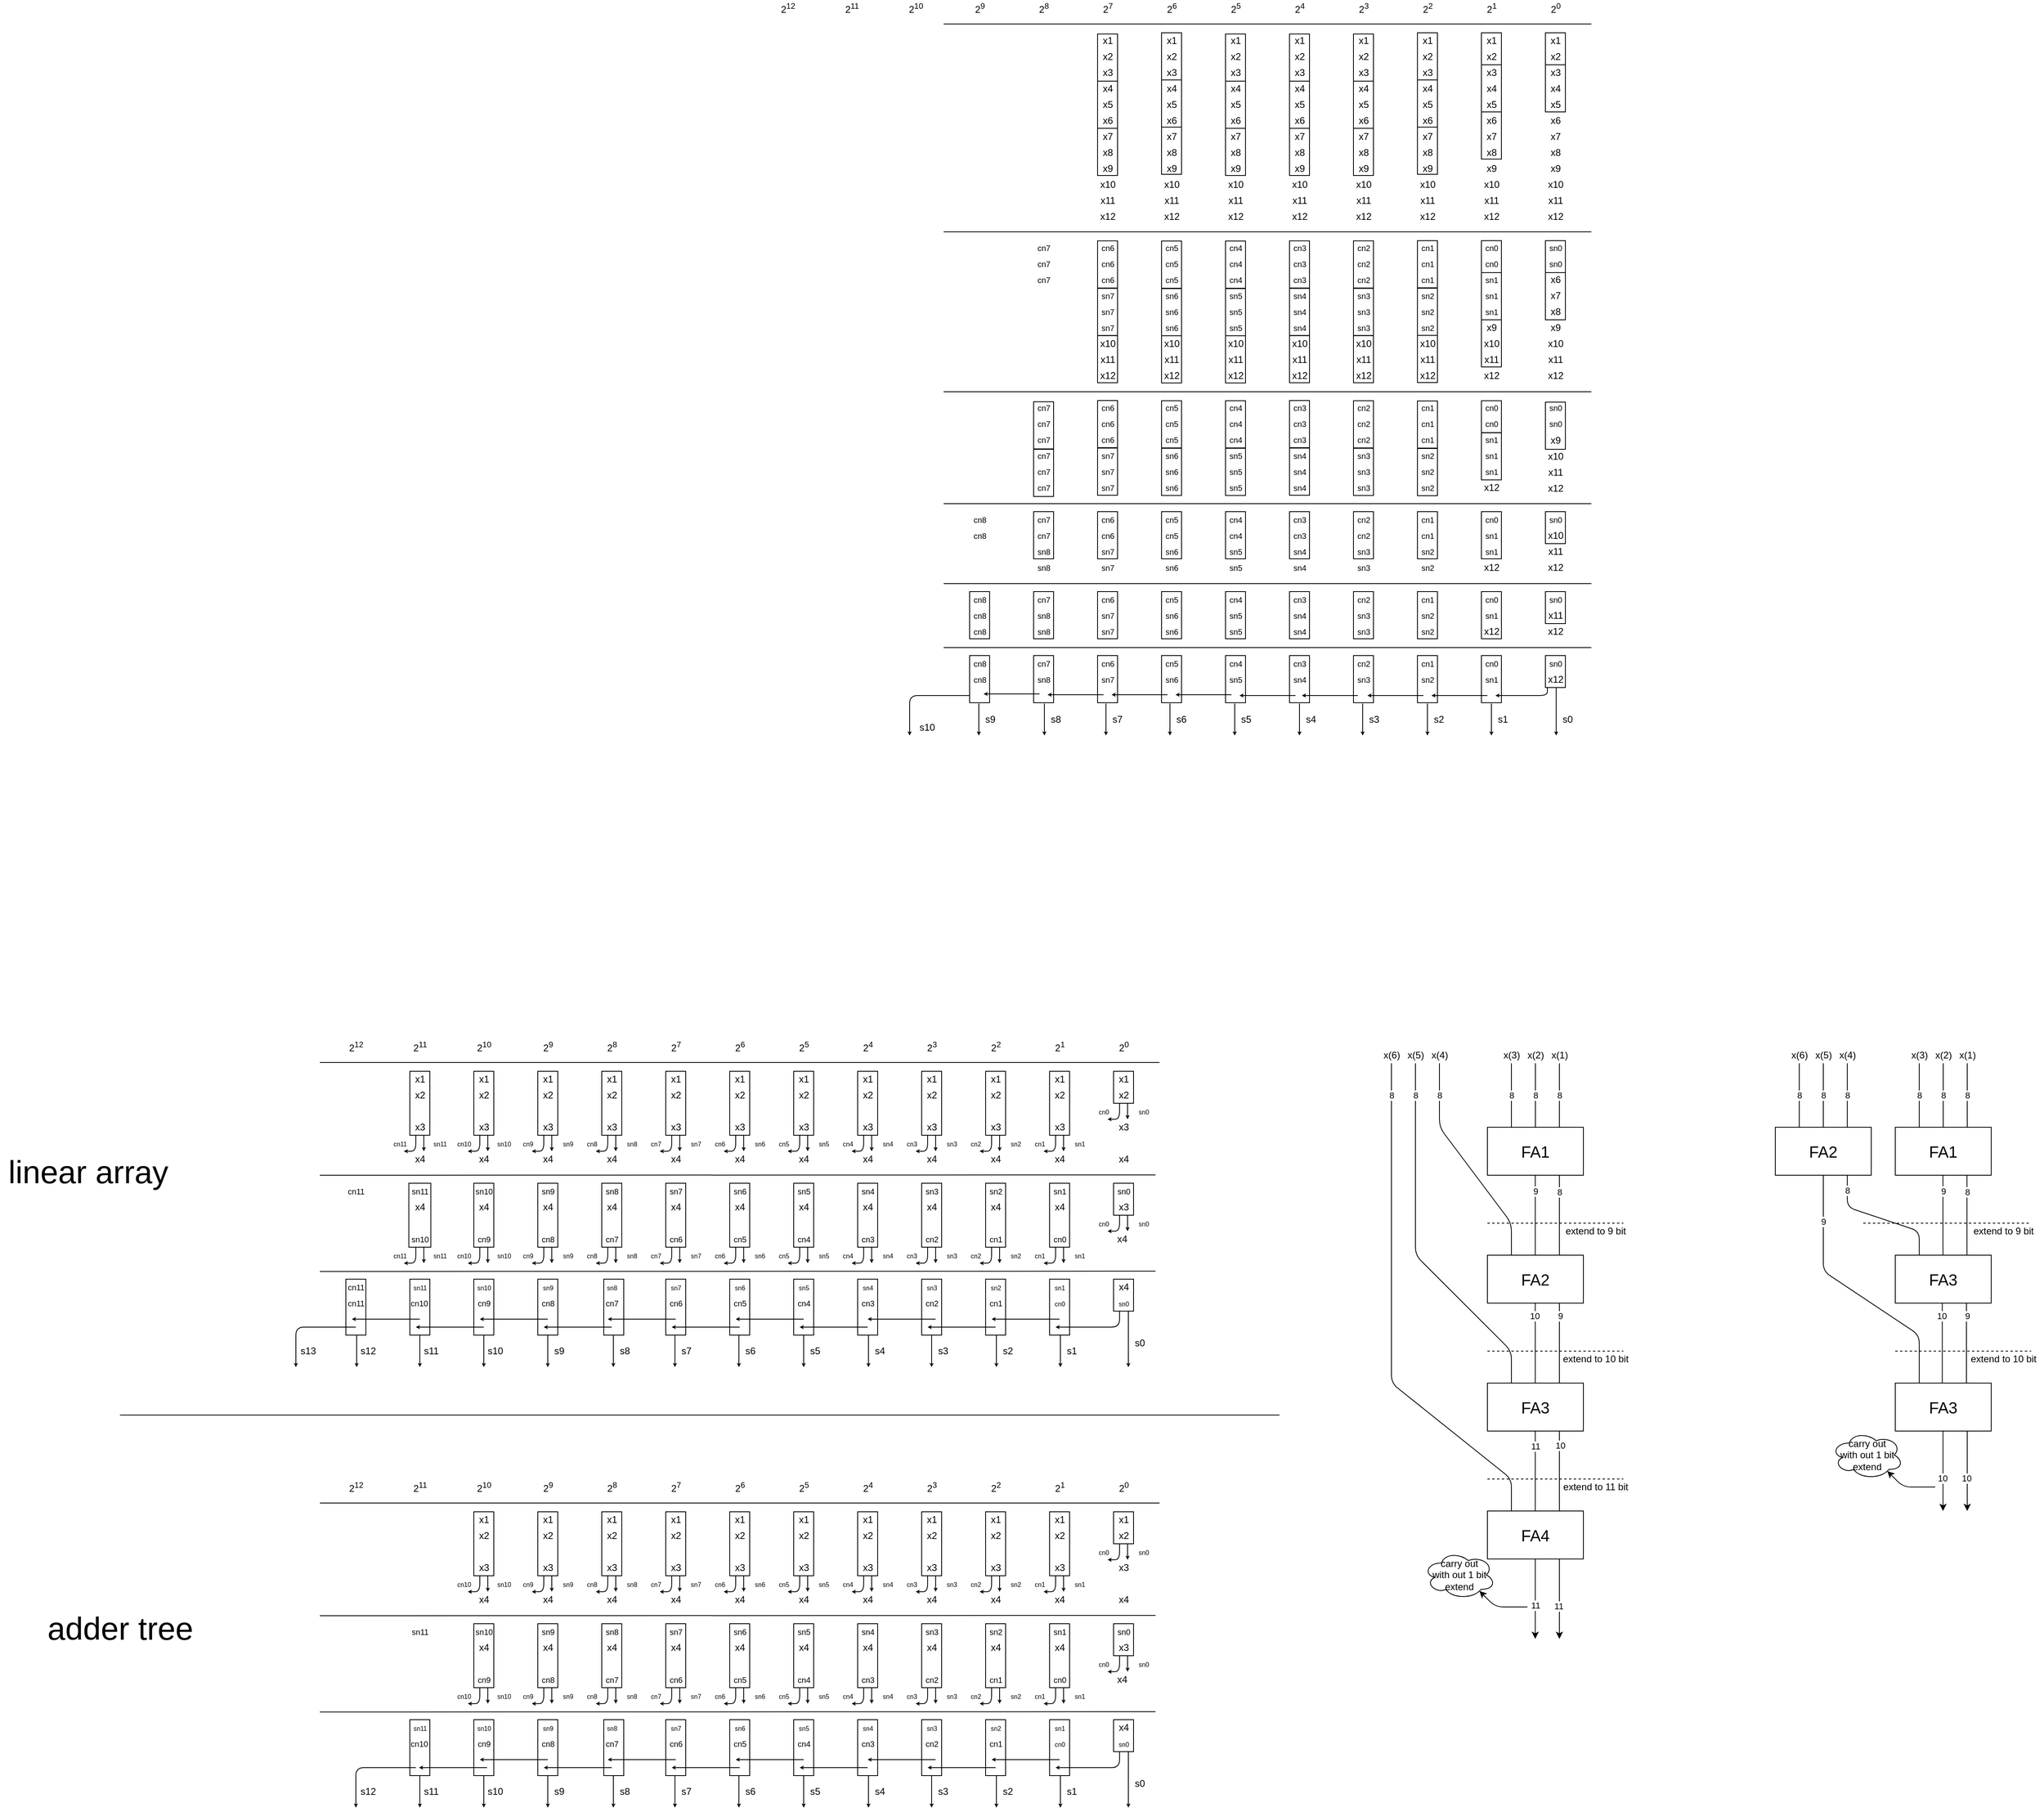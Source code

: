 <mxfile version="13.0.8" type="github">
  <diagram id="DCVB9SR3XlLN0tayjeIG" name="Page-1">
    <mxGraphModel dx="1996" dy="2702" grid="1" gridSize="10" guides="1" tooltips="1" connect="1" arrows="1" fold="1" page="1" pageScale="1" pageWidth="850" pageHeight="1100" math="0" shadow="0">
      <root>
        <mxCell id="0" />
        <mxCell id="1" parent="0" />
        <mxCell id="M4JOrnr842kj9lPQ-EHg-1" value="FA1" style="rounded=0;whiteSpace=wrap;html=1;fontSize=20;" parent="1" vertex="1">
          <mxGeometry x="1200" y="80" width="120" height="60" as="geometry" />
        </mxCell>
        <mxCell id="M4JOrnr842kj9lPQ-EHg-2" value="" style="endArrow=none;html=1;exitX=0.75;exitY=0;exitDx=0;exitDy=0;" parent="1" source="M4JOrnr842kj9lPQ-EHg-1" edge="1">
          <mxGeometry width="50" height="50" relative="1" as="geometry">
            <mxPoint x="1320" y="50" as="sourcePoint" />
            <mxPoint x="1290" as="targetPoint" />
          </mxGeometry>
        </mxCell>
        <mxCell id="M4JOrnr842kj9lPQ-EHg-22" value="8" style="edgeLabel;html=1;align=center;verticalAlign=middle;resizable=0;points=[];" parent="M4JOrnr842kj9lPQ-EHg-2" vertex="1" connectable="0">
          <mxGeometry x="0.223" y="-1" relative="1" as="geometry">
            <mxPoint x="-1" y="8.84" as="offset" />
          </mxGeometry>
        </mxCell>
        <mxCell id="M4JOrnr842kj9lPQ-EHg-3" value="" style="endArrow=none;html=1;exitX=0.5;exitY=0;exitDx=0;exitDy=0;" parent="1" source="M4JOrnr842kj9lPQ-EHg-1" edge="1">
          <mxGeometry width="50" height="50" relative="1" as="geometry">
            <mxPoint x="1300" y="20" as="sourcePoint" />
            <mxPoint x="1260" as="targetPoint" />
          </mxGeometry>
        </mxCell>
        <mxCell id="M4JOrnr842kj9lPQ-EHg-23" value="8" style="edgeLabel;html=1;align=center;verticalAlign=middle;resizable=0;points=[];" parent="M4JOrnr842kj9lPQ-EHg-3" vertex="1" connectable="0">
          <mxGeometry x="0.211" y="1" relative="1" as="geometry">
            <mxPoint x="1" y="8.37" as="offset" />
          </mxGeometry>
        </mxCell>
        <mxCell id="M4JOrnr842kj9lPQ-EHg-4" value="" style="endArrow=none;html=1;exitX=0.25;exitY=0;exitDx=0;exitDy=0;" parent="1" source="M4JOrnr842kj9lPQ-EHg-1" edge="1">
          <mxGeometry width="50" height="50" relative="1" as="geometry">
            <mxPoint x="1280" y="240" as="sourcePoint" />
            <mxPoint x="1230" as="targetPoint" />
          </mxGeometry>
        </mxCell>
        <mxCell id="M4JOrnr842kj9lPQ-EHg-24" value="8" style="edgeLabel;html=1;align=center;verticalAlign=middle;resizable=0;points=[];" parent="M4JOrnr842kj9lPQ-EHg-4" vertex="1" connectable="0">
          <mxGeometry x="0.196" relative="1" as="geometry">
            <mxPoint y="7.91" as="offset" />
          </mxGeometry>
        </mxCell>
        <mxCell id="M4JOrnr842kj9lPQ-EHg-5" value="FA2" style="rounded=0;whiteSpace=wrap;html=1;fontSize=20;" parent="1" vertex="1">
          <mxGeometry x="1200" y="240" width="120" height="60" as="geometry" />
        </mxCell>
        <mxCell id="M4JOrnr842kj9lPQ-EHg-6" value="FA3" style="rounded=0;whiteSpace=wrap;html=1;fontSize=20;" parent="1" vertex="1">
          <mxGeometry x="1200" y="400" width="120" height="60" as="geometry" />
        </mxCell>
        <mxCell id="M4JOrnr842kj9lPQ-EHg-7" value="FA4" style="rounded=0;whiteSpace=wrap;html=1;fontSize=20;" parent="1" vertex="1">
          <mxGeometry x="1200" y="560" width="120" height="60" as="geometry" />
        </mxCell>
        <mxCell id="M4JOrnr842kj9lPQ-EHg-8" value="" style="endArrow=none;html=1;exitX=0.75;exitY=0;exitDx=0;exitDy=0;entryX=0.75;entryY=1;entryDx=0;entryDy=0;" parent="1" source="M4JOrnr842kj9lPQ-EHg-5" target="M4JOrnr842kj9lPQ-EHg-1" edge="1">
          <mxGeometry width="50" height="50" relative="1" as="geometry">
            <mxPoint x="1410" y="250" as="sourcePoint" />
            <mxPoint x="1460" y="200" as="targetPoint" />
          </mxGeometry>
        </mxCell>
        <mxCell id="M4JOrnr842kj9lPQ-EHg-32" value="8" style="edgeLabel;html=1;align=center;verticalAlign=middle;resizable=0;points=[];" parent="M4JOrnr842kj9lPQ-EHg-8" vertex="1" connectable="0">
          <mxGeometry x="0.692" relative="1" as="geometry">
            <mxPoint y="4.8" as="offset" />
          </mxGeometry>
        </mxCell>
        <mxCell id="M4JOrnr842kj9lPQ-EHg-9" value="" style="endArrow=none;html=1;exitX=0.75;exitY=0;exitDx=0;exitDy=0;entryX=0.75;entryY=1;entryDx=0;entryDy=0;" parent="1" edge="1">
          <mxGeometry width="50" height="50" relative="1" as="geometry">
            <mxPoint x="1290" y="400" as="sourcePoint" />
            <mxPoint x="1290" y="300" as="targetPoint" />
          </mxGeometry>
        </mxCell>
        <mxCell id="M4JOrnr842kj9lPQ-EHg-36" value="9" style="edgeLabel;html=1;align=center;verticalAlign=middle;resizable=0;points=[];" parent="M4JOrnr842kj9lPQ-EHg-9" vertex="1" connectable="0">
          <mxGeometry x="0.676" y="-1" relative="1" as="geometry">
            <mxPoint as="offset" />
          </mxGeometry>
        </mxCell>
        <mxCell id="M4JOrnr842kj9lPQ-EHg-10" value="" style="endArrow=none;html=1;exitX=0.75;exitY=0;exitDx=0;exitDy=0;entryX=0.75;entryY=1;entryDx=0;entryDy=0;" parent="1" edge="1">
          <mxGeometry width="50" height="50" relative="1" as="geometry">
            <mxPoint x="1290" y="560" as="sourcePoint" />
            <mxPoint x="1290" y="460" as="targetPoint" />
          </mxGeometry>
        </mxCell>
        <mxCell id="M4JOrnr842kj9lPQ-EHg-40" value="10" style="edgeLabel;html=1;align=center;verticalAlign=middle;resizable=0;points=[];" parent="M4JOrnr842kj9lPQ-EHg-10" vertex="1" connectable="0">
          <mxGeometry x="0.644" y="-1" relative="1" as="geometry">
            <mxPoint as="offset" />
          </mxGeometry>
        </mxCell>
        <mxCell id="M4JOrnr842kj9lPQ-EHg-11" value="" style="endArrow=none;html=1;exitX=0.25;exitY=0;exitDx=0;exitDy=0;" parent="1" source="M4JOrnr842kj9lPQ-EHg-5" edge="1">
          <mxGeometry width="50" height="50" relative="1" as="geometry">
            <mxPoint x="1130" y="80" as="sourcePoint" />
            <mxPoint x="1140" as="targetPoint" />
            <Array as="points">
              <mxPoint x="1230" y="200" />
              <mxPoint x="1140" y="80" />
            </Array>
          </mxGeometry>
        </mxCell>
        <mxCell id="M4JOrnr842kj9lPQ-EHg-25" value="8" style="edgeLabel;html=1;align=center;verticalAlign=middle;resizable=0;points=[];" parent="M4JOrnr842kj9lPQ-EHg-11" vertex="1" connectable="0">
          <mxGeometry x="0.77" y="1" relative="1" as="geometry">
            <mxPoint x="1" y="9.07" as="offset" />
          </mxGeometry>
        </mxCell>
        <mxCell id="M4JOrnr842kj9lPQ-EHg-12" value="" style="endArrow=none;html=1;exitX=0.25;exitY=0;exitDx=0;exitDy=0;" parent="1" source="M4JOrnr842kj9lPQ-EHg-6" edge="1">
          <mxGeometry width="50" height="50" relative="1" as="geometry">
            <mxPoint x="1100" y="80" as="sourcePoint" />
            <mxPoint x="1110" as="targetPoint" />
            <Array as="points">
              <mxPoint x="1230" y="360" />
              <mxPoint x="1110" y="240" />
            </Array>
          </mxGeometry>
        </mxCell>
        <mxCell id="M4JOrnr842kj9lPQ-EHg-26" value="8" style="edgeLabel;html=1;align=center;verticalAlign=middle;resizable=0;points=[];" parent="M4JOrnr842kj9lPQ-EHg-12" vertex="1" connectable="0">
          <mxGeometry x="0.86" relative="1" as="geometry">
            <mxPoint y="8.43" as="offset" />
          </mxGeometry>
        </mxCell>
        <mxCell id="M4JOrnr842kj9lPQ-EHg-13" value="" style="endArrow=none;html=1;exitX=0.25;exitY=0;exitDx=0;exitDy=0;" parent="1" source="M4JOrnr842kj9lPQ-EHg-7" edge="1">
          <mxGeometry width="50" height="50" relative="1" as="geometry">
            <mxPoint x="1070" y="80" as="sourcePoint" />
            <mxPoint x="1080" as="targetPoint" />
            <Array as="points">
              <mxPoint x="1230" y="520" />
              <mxPoint x="1080" y="400" />
            </Array>
          </mxGeometry>
        </mxCell>
        <mxCell id="M4JOrnr842kj9lPQ-EHg-27" value="8" style="edgeLabel;html=1;align=center;verticalAlign=middle;resizable=0;points=[];" parent="M4JOrnr842kj9lPQ-EHg-13" vertex="1" connectable="0">
          <mxGeometry x="0.906" y="1" relative="1" as="geometry">
            <mxPoint x="1" y="10.46" as="offset" />
          </mxGeometry>
        </mxCell>
        <mxCell id="M4JOrnr842kj9lPQ-EHg-14" style="edgeStyle=orthogonalEdgeStyle;rounded=0;orthogonalLoop=1;jettySize=auto;html=1;exitX=0.75;exitY=1;exitDx=0;exitDy=0;" parent="1" edge="1">
          <mxGeometry relative="1" as="geometry">
            <mxPoint x="1290" y="720" as="targetPoint" />
            <mxPoint x="1290" y="620" as="sourcePoint" />
          </mxGeometry>
        </mxCell>
        <mxCell id="M4JOrnr842kj9lPQ-EHg-44" value="11" style="edgeLabel;html=1;align=center;verticalAlign=middle;resizable=0;points=[];" parent="M4JOrnr842kj9lPQ-EHg-14" vertex="1" connectable="0">
          <mxGeometry x="0.18" y="-1" relative="1" as="geometry">
            <mxPoint as="offset" />
          </mxGeometry>
        </mxCell>
        <mxCell id="M4JOrnr842kj9lPQ-EHg-15" style="edgeStyle=orthogonalEdgeStyle;rounded=0;orthogonalLoop=1;jettySize=auto;html=1;exitX=0.75;exitY=1;exitDx=0;exitDy=0;" parent="1" edge="1">
          <mxGeometry relative="1" as="geometry">
            <mxPoint x="1259.8" y="720" as="targetPoint" />
            <mxPoint x="1259.8" y="620" as="sourcePoint" />
          </mxGeometry>
        </mxCell>
        <mxCell id="M4JOrnr842kj9lPQ-EHg-45" value="11" style="edgeLabel;html=1;align=center;verticalAlign=middle;resizable=0;points=[];" parent="M4JOrnr842kj9lPQ-EHg-15" vertex="1" connectable="0">
          <mxGeometry x="0.148" relative="1" as="geometry">
            <mxPoint as="offset" />
          </mxGeometry>
        </mxCell>
        <mxCell id="M4JOrnr842kj9lPQ-EHg-16" value="x(3)" style="text;html=1;align=center;verticalAlign=middle;resizable=0;points=[];autosize=1;" parent="1" vertex="1">
          <mxGeometry x="1210" y="-20" width="40" height="20" as="geometry" />
        </mxCell>
        <mxCell id="M4JOrnr842kj9lPQ-EHg-17" value="x(2)" style="text;html=1;align=center;verticalAlign=middle;resizable=0;points=[];autosize=1;" parent="1" vertex="1">
          <mxGeometry x="1240" y="-20" width="40" height="20" as="geometry" />
        </mxCell>
        <mxCell id="M4JOrnr842kj9lPQ-EHg-18" value="x(1)" style="text;html=1;align=center;verticalAlign=middle;resizable=0;points=[];autosize=1;" parent="1" vertex="1">
          <mxGeometry x="1270" y="-20" width="40" height="20" as="geometry" />
        </mxCell>
        <mxCell id="M4JOrnr842kj9lPQ-EHg-19" value="x(4)" style="text;html=1;align=center;verticalAlign=middle;resizable=0;points=[];autosize=1;" parent="1" vertex="1">
          <mxGeometry x="1120" y="-20" width="40" height="20" as="geometry" />
        </mxCell>
        <mxCell id="M4JOrnr842kj9lPQ-EHg-20" value="x(5)" style="text;html=1;align=center;verticalAlign=middle;resizable=0;points=[];autosize=1;" parent="1" vertex="1">
          <mxGeometry x="1090" y="-20" width="40" height="20" as="geometry" />
        </mxCell>
        <mxCell id="M4JOrnr842kj9lPQ-EHg-21" value="x(6)" style="text;html=1;align=center;verticalAlign=middle;resizable=0;points=[];autosize=1;" parent="1" vertex="1">
          <mxGeometry x="1060" y="-20" width="40" height="20" as="geometry" />
        </mxCell>
        <mxCell id="M4JOrnr842kj9lPQ-EHg-28" value="" style="endArrow=none;html=1;exitX=0.75;exitY=0;exitDx=0;exitDy=0;entryX=0.75;entryY=1;entryDx=0;entryDy=0;" parent="1" edge="1">
          <mxGeometry width="50" height="50" relative="1" as="geometry">
            <mxPoint x="1259.8" y="240" as="sourcePoint" />
            <mxPoint x="1259.8" y="140" as="targetPoint" />
          </mxGeometry>
        </mxCell>
        <mxCell id="M4JOrnr842kj9lPQ-EHg-33" value="9" style="edgeLabel;html=1;align=center;verticalAlign=middle;resizable=0;points=[];" parent="M4JOrnr842kj9lPQ-EHg-28" vertex="1" connectable="0">
          <mxGeometry x="0.668" relative="1" as="geometry">
            <mxPoint x="0.2" y="3.6" as="offset" />
          </mxGeometry>
        </mxCell>
        <mxCell id="M4JOrnr842kj9lPQ-EHg-29" value="" style="endArrow=none;html=1;exitX=0.75;exitY=0;exitDx=0;exitDy=0;entryX=0.75;entryY=1;entryDx=0;entryDy=0;" parent="1" edge="1">
          <mxGeometry width="50" height="50" relative="1" as="geometry">
            <mxPoint x="1259.8" y="400" as="sourcePoint" />
            <mxPoint x="1259.8" y="300" as="targetPoint" />
          </mxGeometry>
        </mxCell>
        <mxCell id="M4JOrnr842kj9lPQ-EHg-37" value="10" style="edgeLabel;html=1;align=center;verticalAlign=middle;resizable=0;points=[];" parent="M4JOrnr842kj9lPQ-EHg-29" vertex="1" connectable="0">
          <mxGeometry x="0.676" y="1" relative="1" as="geometry">
            <mxPoint as="offset" />
          </mxGeometry>
        </mxCell>
        <mxCell id="M4JOrnr842kj9lPQ-EHg-30" value="" style="endArrow=none;html=1;exitX=0.75;exitY=0;exitDx=0;exitDy=0;entryX=0.75;entryY=1;entryDx=0;entryDy=0;" parent="1" edge="1">
          <mxGeometry width="50" height="50" relative="1" as="geometry">
            <mxPoint x="1259.8" y="560" as="sourcePoint" />
            <mxPoint x="1259.8" y="460" as="targetPoint" />
          </mxGeometry>
        </mxCell>
        <mxCell id="M4JOrnr842kj9lPQ-EHg-41" value="11" style="edgeLabel;html=1;align=center;verticalAlign=middle;resizable=0;points=[];" parent="M4JOrnr842kj9lPQ-EHg-30" vertex="1" connectable="0">
          <mxGeometry x="0.628" relative="1" as="geometry">
            <mxPoint as="offset" />
          </mxGeometry>
        </mxCell>
        <mxCell id="M4JOrnr842kj9lPQ-EHg-34" value="" style="endArrow=none;dashed=1;html=1;" parent="1" edge="1">
          <mxGeometry width="50" height="50" relative="1" as="geometry">
            <mxPoint x="1200" y="200" as="sourcePoint" />
            <mxPoint x="1370" y="200" as="targetPoint" />
          </mxGeometry>
        </mxCell>
        <mxCell id="M4JOrnr842kj9lPQ-EHg-35" value="extend to 9 bit" style="text;html=1;align=center;verticalAlign=middle;resizable=0;points=[];autosize=1;" parent="1" vertex="1">
          <mxGeometry x="1290" y="200" width="90" height="20" as="geometry" />
        </mxCell>
        <mxCell id="M4JOrnr842kj9lPQ-EHg-38" value="" style="endArrow=none;dashed=1;html=1;" parent="1" edge="1">
          <mxGeometry width="50" height="50" relative="1" as="geometry">
            <mxPoint x="1200" y="360" as="sourcePoint" />
            <mxPoint x="1370" y="360" as="targetPoint" />
          </mxGeometry>
        </mxCell>
        <mxCell id="M4JOrnr842kj9lPQ-EHg-39" value="extend to 10 bit" style="text;html=1;align=center;verticalAlign=middle;resizable=0;points=[];autosize=1;" parent="1" vertex="1">
          <mxGeometry x="1285" y="360" width="100" height="20" as="geometry" />
        </mxCell>
        <mxCell id="M4JOrnr842kj9lPQ-EHg-42" value="" style="endArrow=none;dashed=1;html=1;" parent="1" edge="1">
          <mxGeometry width="50" height="50" relative="1" as="geometry">
            <mxPoint x="1200" y="520" as="sourcePoint" />
            <mxPoint x="1370" y="520" as="targetPoint" />
          </mxGeometry>
        </mxCell>
        <mxCell id="M4JOrnr842kj9lPQ-EHg-43" value="extend to 11 bit" style="text;html=1;align=center;verticalAlign=middle;resizable=0;points=[];autosize=1;" parent="1" vertex="1">
          <mxGeometry x="1285" y="520" width="100" height="20" as="geometry" />
        </mxCell>
        <mxCell id="M4JOrnr842kj9lPQ-EHg-46" value="carry out&lt;br&gt;with out 1 bit extend" style="ellipse;shape=cloud;whiteSpace=wrap;html=1;" parent="1" vertex="1">
          <mxGeometry x="1120" y="610" width="90" height="60" as="geometry" />
        </mxCell>
        <mxCell id="M4JOrnr842kj9lPQ-EHg-48" value="" style="endArrow=classic;html=1;" parent="1" edge="1">
          <mxGeometry width="50" height="50" relative="1" as="geometry">
            <mxPoint x="1250" y="680" as="sourcePoint" />
            <mxPoint x="1190" y="660" as="targetPoint" />
            <Array as="points">
              <mxPoint x="1210" y="680" />
            </Array>
          </mxGeometry>
        </mxCell>
        <mxCell id="YjTK8mHUQti5EuOpvLz2-1" value="FA1" style="rounded=0;whiteSpace=wrap;html=1;fontSize=20;" vertex="1" parent="1">
          <mxGeometry x="1710" y="80" width="120" height="60" as="geometry" />
        </mxCell>
        <mxCell id="YjTK8mHUQti5EuOpvLz2-2" value="" style="endArrow=none;html=1;exitX=0.75;exitY=0;exitDx=0;exitDy=0;" edge="1" source="YjTK8mHUQti5EuOpvLz2-1" parent="1">
          <mxGeometry width="50" height="50" relative="1" as="geometry">
            <mxPoint x="1830" y="50" as="sourcePoint" />
            <mxPoint x="1800" as="targetPoint" />
          </mxGeometry>
        </mxCell>
        <mxCell id="YjTK8mHUQti5EuOpvLz2-3" value="8" style="edgeLabel;html=1;align=center;verticalAlign=middle;resizable=0;points=[];" vertex="1" connectable="0" parent="YjTK8mHUQti5EuOpvLz2-2">
          <mxGeometry x="0.223" y="-1" relative="1" as="geometry">
            <mxPoint x="-1" y="8.84" as="offset" />
          </mxGeometry>
        </mxCell>
        <mxCell id="YjTK8mHUQti5EuOpvLz2-4" value="" style="endArrow=none;html=1;exitX=0.5;exitY=0;exitDx=0;exitDy=0;" edge="1" source="YjTK8mHUQti5EuOpvLz2-1" parent="1">
          <mxGeometry width="50" height="50" relative="1" as="geometry">
            <mxPoint x="1810" y="20" as="sourcePoint" />
            <mxPoint x="1770" as="targetPoint" />
          </mxGeometry>
        </mxCell>
        <mxCell id="YjTK8mHUQti5EuOpvLz2-5" value="8" style="edgeLabel;html=1;align=center;verticalAlign=middle;resizable=0;points=[];" vertex="1" connectable="0" parent="YjTK8mHUQti5EuOpvLz2-4">
          <mxGeometry x="0.211" y="1" relative="1" as="geometry">
            <mxPoint x="1" y="8.37" as="offset" />
          </mxGeometry>
        </mxCell>
        <mxCell id="YjTK8mHUQti5EuOpvLz2-6" value="" style="endArrow=none;html=1;exitX=0.25;exitY=0;exitDx=0;exitDy=0;" edge="1" source="YjTK8mHUQti5EuOpvLz2-1" parent="1">
          <mxGeometry width="50" height="50" relative="1" as="geometry">
            <mxPoint x="1790" y="240" as="sourcePoint" />
            <mxPoint x="1740" as="targetPoint" />
          </mxGeometry>
        </mxCell>
        <mxCell id="YjTK8mHUQti5EuOpvLz2-7" value="8" style="edgeLabel;html=1;align=center;verticalAlign=middle;resizable=0;points=[];" vertex="1" connectable="0" parent="YjTK8mHUQti5EuOpvLz2-6">
          <mxGeometry x="0.196" relative="1" as="geometry">
            <mxPoint y="7.91" as="offset" />
          </mxGeometry>
        </mxCell>
        <mxCell id="YjTK8mHUQti5EuOpvLz2-8" value="x(3)" style="text;html=1;align=center;verticalAlign=middle;resizable=0;points=[];autosize=1;" vertex="1" parent="1">
          <mxGeometry x="1720" y="-20" width="40" height="20" as="geometry" />
        </mxCell>
        <mxCell id="YjTK8mHUQti5EuOpvLz2-9" value="x(2)" style="text;html=1;align=center;verticalAlign=middle;resizable=0;points=[];autosize=1;" vertex="1" parent="1">
          <mxGeometry x="1750" y="-20" width="40" height="20" as="geometry" />
        </mxCell>
        <mxCell id="YjTK8mHUQti5EuOpvLz2-10" value="x(1)" style="text;html=1;align=center;verticalAlign=middle;resizable=0;points=[];autosize=1;" vertex="1" parent="1">
          <mxGeometry x="1780" y="-20" width="40" height="20" as="geometry" />
        </mxCell>
        <mxCell id="YjTK8mHUQti5EuOpvLz2-11" value="FA2" style="rounded=0;whiteSpace=wrap;html=1;fontSize=20;" vertex="1" parent="1">
          <mxGeometry x="1560" y="80" width="120" height="60" as="geometry" />
        </mxCell>
        <mxCell id="YjTK8mHUQti5EuOpvLz2-12" value="" style="endArrow=none;html=1;exitX=0.75;exitY=0;exitDx=0;exitDy=0;" edge="1" source="YjTK8mHUQti5EuOpvLz2-11" parent="1">
          <mxGeometry width="50" height="50" relative="1" as="geometry">
            <mxPoint x="1680" y="50" as="sourcePoint" />
            <mxPoint x="1650" as="targetPoint" />
          </mxGeometry>
        </mxCell>
        <mxCell id="YjTK8mHUQti5EuOpvLz2-13" value="8" style="edgeLabel;html=1;align=center;verticalAlign=middle;resizable=0;points=[];" vertex="1" connectable="0" parent="YjTK8mHUQti5EuOpvLz2-12">
          <mxGeometry x="0.223" y="-1" relative="1" as="geometry">
            <mxPoint x="-1" y="8.84" as="offset" />
          </mxGeometry>
        </mxCell>
        <mxCell id="YjTK8mHUQti5EuOpvLz2-14" value="" style="endArrow=none;html=1;exitX=0.5;exitY=0;exitDx=0;exitDy=0;" edge="1" source="YjTK8mHUQti5EuOpvLz2-11" parent="1">
          <mxGeometry width="50" height="50" relative="1" as="geometry">
            <mxPoint x="1660" y="20" as="sourcePoint" />
            <mxPoint x="1620" as="targetPoint" />
          </mxGeometry>
        </mxCell>
        <mxCell id="YjTK8mHUQti5EuOpvLz2-15" value="8" style="edgeLabel;html=1;align=center;verticalAlign=middle;resizable=0;points=[];" vertex="1" connectable="0" parent="YjTK8mHUQti5EuOpvLz2-14">
          <mxGeometry x="0.211" y="1" relative="1" as="geometry">
            <mxPoint x="1" y="8.37" as="offset" />
          </mxGeometry>
        </mxCell>
        <mxCell id="YjTK8mHUQti5EuOpvLz2-16" value="" style="endArrow=none;html=1;exitX=0.25;exitY=0;exitDx=0;exitDy=0;" edge="1" source="YjTK8mHUQti5EuOpvLz2-11" parent="1">
          <mxGeometry width="50" height="50" relative="1" as="geometry">
            <mxPoint x="1640" y="240" as="sourcePoint" />
            <mxPoint x="1590" as="targetPoint" />
          </mxGeometry>
        </mxCell>
        <mxCell id="YjTK8mHUQti5EuOpvLz2-17" value="8" style="edgeLabel;html=1;align=center;verticalAlign=middle;resizable=0;points=[];" vertex="1" connectable="0" parent="YjTK8mHUQti5EuOpvLz2-16">
          <mxGeometry x="0.196" relative="1" as="geometry">
            <mxPoint y="7.91" as="offset" />
          </mxGeometry>
        </mxCell>
        <mxCell id="YjTK8mHUQti5EuOpvLz2-18" value="x(4)" style="text;html=1;align=center;verticalAlign=middle;resizable=0;points=[];autosize=1;" vertex="1" parent="1">
          <mxGeometry x="1630" y="-20" width="40" height="20" as="geometry" />
        </mxCell>
        <mxCell id="YjTK8mHUQti5EuOpvLz2-19" value="x(5)" style="text;html=1;align=center;verticalAlign=middle;resizable=0;points=[];autosize=1;" vertex="1" parent="1">
          <mxGeometry x="1600" y="-20" width="40" height="20" as="geometry" />
        </mxCell>
        <mxCell id="YjTK8mHUQti5EuOpvLz2-20" value="x(6)" style="text;html=1;align=center;verticalAlign=middle;resizable=0;points=[];autosize=1;" vertex="1" parent="1">
          <mxGeometry x="1570" y="-20" width="40" height="20" as="geometry" />
        </mxCell>
        <mxCell id="YjTK8mHUQti5EuOpvLz2-21" value="" style="endArrow=none;html=1;exitX=0.75;exitY=0;exitDx=0;exitDy=0;entryX=0.75;entryY=1;entryDx=0;entryDy=0;" edge="1" parent="1">
          <mxGeometry width="50" height="50" relative="1" as="geometry">
            <mxPoint x="1799.66" y="240.0" as="sourcePoint" />
            <mxPoint x="1799.66" y="140.0" as="targetPoint" />
          </mxGeometry>
        </mxCell>
        <mxCell id="YjTK8mHUQti5EuOpvLz2-22" value="8" style="edgeLabel;html=1;align=center;verticalAlign=middle;resizable=0;points=[];" vertex="1" connectable="0" parent="YjTK8mHUQti5EuOpvLz2-21">
          <mxGeometry x="0.692" relative="1" as="geometry">
            <mxPoint y="4.8" as="offset" />
          </mxGeometry>
        </mxCell>
        <mxCell id="YjTK8mHUQti5EuOpvLz2-23" value="" style="endArrow=none;html=1;exitX=0.75;exitY=0;exitDx=0;exitDy=0;entryX=0.75;entryY=1;entryDx=0;entryDy=0;" edge="1" parent="1">
          <mxGeometry width="50" height="50" relative="1" as="geometry">
            <mxPoint x="1769.66" y="240.0" as="sourcePoint" />
            <mxPoint x="1769.66" y="140.0" as="targetPoint" />
          </mxGeometry>
        </mxCell>
        <mxCell id="YjTK8mHUQti5EuOpvLz2-24" value="9" style="edgeLabel;html=1;align=center;verticalAlign=middle;resizable=0;points=[];" vertex="1" connectable="0" parent="YjTK8mHUQti5EuOpvLz2-23">
          <mxGeometry x="0.668" relative="1" as="geometry">
            <mxPoint x="0.2" y="3.6" as="offset" />
          </mxGeometry>
        </mxCell>
        <mxCell id="YjTK8mHUQti5EuOpvLz2-25" value="" style="endArrow=none;html=1;entryX=0.75;entryY=1;entryDx=0;entryDy=0;" edge="1" parent="1">
          <mxGeometry width="50" height="50" relative="1" as="geometry">
            <mxPoint x="1740" y="240" as="sourcePoint" />
            <mxPoint x="1650.0" y="140.0" as="targetPoint" />
            <Array as="points">
              <mxPoint x="1740" y="210" />
              <mxPoint x="1650" y="180" />
            </Array>
          </mxGeometry>
        </mxCell>
        <mxCell id="YjTK8mHUQti5EuOpvLz2-26" value="8" style="edgeLabel;html=1;align=center;verticalAlign=middle;resizable=0;points=[];" vertex="1" connectable="0" parent="YjTK8mHUQti5EuOpvLz2-25">
          <mxGeometry x="0.692" relative="1" as="geometry">
            <mxPoint y="-6.53" as="offset" />
          </mxGeometry>
        </mxCell>
        <mxCell id="YjTK8mHUQti5EuOpvLz2-27" value="" style="endArrow=none;html=1;exitX=0.25;exitY=0;exitDx=0;exitDy=0;entryX=0.75;entryY=1;entryDx=0;entryDy=0;" edge="1" parent="1" source="YjTK8mHUQti5EuOpvLz2-36">
          <mxGeometry width="50" height="50" relative="1" as="geometry">
            <mxPoint x="1620.0" y="240.0" as="sourcePoint" />
            <mxPoint x="1620.0" y="140.0" as="targetPoint" />
            <Array as="points">
              <mxPoint x="1740" y="340" />
              <mxPoint x="1620" y="260" />
            </Array>
          </mxGeometry>
        </mxCell>
        <mxCell id="YjTK8mHUQti5EuOpvLz2-28" value="9" style="edgeLabel;html=1;align=center;verticalAlign=middle;resizable=0;points=[];" vertex="1" connectable="0" parent="YjTK8mHUQti5EuOpvLz2-27">
          <mxGeometry x="0.668" relative="1" as="geometry">
            <mxPoint x="0.2" y="3.6" as="offset" />
          </mxGeometry>
        </mxCell>
        <mxCell id="YjTK8mHUQti5EuOpvLz2-29" value="FA3" style="rounded=0;whiteSpace=wrap;html=1;fontSize=20;" vertex="1" parent="1">
          <mxGeometry x="1710" y="240" width="120" height="60" as="geometry" />
        </mxCell>
        <mxCell id="YjTK8mHUQti5EuOpvLz2-30" value="" style="endArrow=none;dashed=1;html=1;" edge="1" parent="1">
          <mxGeometry width="50" height="50" relative="1" as="geometry">
            <mxPoint x="1670" y="200" as="sourcePoint" />
            <mxPoint x="1880" y="200" as="targetPoint" />
          </mxGeometry>
        </mxCell>
        <mxCell id="YjTK8mHUQti5EuOpvLz2-31" value="extend to 9 bit" style="text;html=1;align=center;verticalAlign=middle;resizable=0;points=[];autosize=1;" vertex="1" parent="1">
          <mxGeometry x="1800" y="200" width="90" height="20" as="geometry" />
        </mxCell>
        <mxCell id="YjTK8mHUQti5EuOpvLz2-32" value="" style="endArrow=none;html=1;exitX=0.75;exitY=0;exitDx=0;exitDy=0;entryX=0.75;entryY=1;entryDx=0;entryDy=0;" edge="1" parent="1">
          <mxGeometry width="50" height="50" relative="1" as="geometry">
            <mxPoint x="1799" y="400" as="sourcePoint" />
            <mxPoint x="1799" y="300" as="targetPoint" />
          </mxGeometry>
        </mxCell>
        <mxCell id="YjTK8mHUQti5EuOpvLz2-33" value="9" style="edgeLabel;html=1;align=center;verticalAlign=middle;resizable=0;points=[];" vertex="1" connectable="0" parent="YjTK8mHUQti5EuOpvLz2-32">
          <mxGeometry x="0.676" y="-1" relative="1" as="geometry">
            <mxPoint as="offset" />
          </mxGeometry>
        </mxCell>
        <mxCell id="YjTK8mHUQti5EuOpvLz2-34" value="" style="endArrow=none;html=1;exitX=0.75;exitY=0;exitDx=0;exitDy=0;entryX=0.75;entryY=1;entryDx=0;entryDy=0;" edge="1" parent="1">
          <mxGeometry width="50" height="50" relative="1" as="geometry">
            <mxPoint x="1768.8" y="400" as="sourcePoint" />
            <mxPoint x="1768.8" y="300" as="targetPoint" />
          </mxGeometry>
        </mxCell>
        <mxCell id="YjTK8mHUQti5EuOpvLz2-35" value="10" style="edgeLabel;html=1;align=center;verticalAlign=middle;resizable=0;points=[];" vertex="1" connectable="0" parent="YjTK8mHUQti5EuOpvLz2-34">
          <mxGeometry x="0.676" y="1" relative="1" as="geometry">
            <mxPoint as="offset" />
          </mxGeometry>
        </mxCell>
        <mxCell id="YjTK8mHUQti5EuOpvLz2-36" value="FA3" style="rounded=0;whiteSpace=wrap;html=1;fontSize=20;" vertex="1" parent="1">
          <mxGeometry x="1710" y="400" width="120" height="60" as="geometry" />
        </mxCell>
        <mxCell id="YjTK8mHUQti5EuOpvLz2-37" value="" style="endArrow=none;dashed=1;html=1;" edge="1" parent="1">
          <mxGeometry width="50" height="50" relative="1" as="geometry">
            <mxPoint x="1710" y="360" as="sourcePoint" />
            <mxPoint x="1880" y="360" as="targetPoint" />
          </mxGeometry>
        </mxCell>
        <mxCell id="YjTK8mHUQti5EuOpvLz2-38" value="extend to 10 bit" style="text;html=1;align=center;verticalAlign=middle;resizable=0;points=[];autosize=1;" vertex="1" parent="1">
          <mxGeometry x="1795" y="360" width="100" height="20" as="geometry" />
        </mxCell>
        <mxCell id="YjTK8mHUQti5EuOpvLz2-41" style="edgeStyle=orthogonalEdgeStyle;rounded=0;orthogonalLoop=1;jettySize=auto;html=1;exitX=0.75;exitY=1;exitDx=0;exitDy=0;" edge="1" parent="1">
          <mxGeometry relative="1" as="geometry">
            <mxPoint x="1800" y="560" as="targetPoint" />
            <mxPoint x="1800" y="460" as="sourcePoint" />
          </mxGeometry>
        </mxCell>
        <mxCell id="YjTK8mHUQti5EuOpvLz2-42" value="10" style="edgeLabel;html=1;align=center;verticalAlign=middle;resizable=0;points=[];" vertex="1" connectable="0" parent="YjTK8mHUQti5EuOpvLz2-41">
          <mxGeometry x="0.18" y="-1" relative="1" as="geometry">
            <mxPoint as="offset" />
          </mxGeometry>
        </mxCell>
        <mxCell id="YjTK8mHUQti5EuOpvLz2-43" style="edgeStyle=orthogonalEdgeStyle;rounded=0;orthogonalLoop=1;jettySize=auto;html=1;exitX=0.75;exitY=1;exitDx=0;exitDy=0;" edge="1" parent="1">
          <mxGeometry relative="1" as="geometry">
            <mxPoint x="1769.71" y="560" as="targetPoint" />
            <mxPoint x="1769.71" y="460" as="sourcePoint" />
          </mxGeometry>
        </mxCell>
        <mxCell id="YjTK8mHUQti5EuOpvLz2-44" value="10" style="edgeLabel;html=1;align=center;verticalAlign=middle;resizable=0;points=[];" vertex="1" connectable="0" parent="YjTK8mHUQti5EuOpvLz2-43">
          <mxGeometry x="0.18" y="-1" relative="1" as="geometry">
            <mxPoint as="offset" />
          </mxGeometry>
        </mxCell>
        <mxCell id="YjTK8mHUQti5EuOpvLz2-47" value="carry out&lt;br&gt;with out 1 bit extend" style="ellipse;shape=cloud;whiteSpace=wrap;html=1;" vertex="1" parent="1">
          <mxGeometry x="1630" y="460" width="90" height="60" as="geometry" />
        </mxCell>
        <mxCell id="YjTK8mHUQti5EuOpvLz2-48" value="" style="endArrow=classic;html=1;" edge="1" parent="1">
          <mxGeometry width="50" height="50" relative="1" as="geometry">
            <mxPoint x="1760" y="530" as="sourcePoint" />
            <mxPoint x="1700" y="510" as="targetPoint" />
            <Array as="points">
              <mxPoint x="1720" y="530" />
            </Array>
          </mxGeometry>
        </mxCell>
        <mxCell id="YjTK8mHUQti5EuOpvLz2-49" value="" style="endArrow=none;html=1;" edge="1" parent="1">
          <mxGeometry width="50" height="50" relative="1" as="geometry">
            <mxPoint x="-260" y="-1" as="sourcePoint" />
            <mxPoint x="790" y="-1" as="targetPoint" />
          </mxGeometry>
        </mxCell>
        <mxCell id="YjTK8mHUQti5EuOpvLz2-50" value="2&lt;sup&gt;0&lt;/sup&gt;" style="text;html=1;align=center;verticalAlign=middle;resizable=0;points=[];autosize=1;" vertex="1" parent="1">
          <mxGeometry x="730" y="-31" width="30" height="20" as="geometry" />
        </mxCell>
        <mxCell id="YjTK8mHUQti5EuOpvLz2-51" value="2&lt;sup&gt;1&lt;/sup&gt;" style="text;html=1;align=center;verticalAlign=middle;resizable=0;points=[];autosize=1;" vertex="1" parent="1">
          <mxGeometry x="650" y="-31" width="30" height="20" as="geometry" />
        </mxCell>
        <mxCell id="YjTK8mHUQti5EuOpvLz2-52" value="2&lt;sup&gt;2&lt;/sup&gt;" style="text;html=1;align=center;verticalAlign=middle;resizable=0;points=[];autosize=1;" vertex="1" parent="1">
          <mxGeometry x="570" y="-31" width="30" height="20" as="geometry" />
        </mxCell>
        <mxCell id="YjTK8mHUQti5EuOpvLz2-53" value="2&lt;sup&gt;3&lt;/sup&gt;" style="text;html=1;align=center;verticalAlign=middle;resizable=0;points=[];autosize=1;" vertex="1" parent="1">
          <mxGeometry x="490" y="-31" width="30" height="20" as="geometry" />
        </mxCell>
        <mxCell id="YjTK8mHUQti5EuOpvLz2-54" value="2&lt;sup&gt;4&lt;/sup&gt;" style="text;html=1;align=center;verticalAlign=middle;resizable=0;points=[];autosize=1;" vertex="1" parent="1">
          <mxGeometry x="410" y="-31" width="30" height="20" as="geometry" />
        </mxCell>
        <mxCell id="YjTK8mHUQti5EuOpvLz2-55" value="2&lt;sup&gt;5&lt;/sup&gt;" style="text;html=1;align=center;verticalAlign=middle;resizable=0;points=[];autosize=1;" vertex="1" parent="1">
          <mxGeometry x="330" y="-31" width="30" height="20" as="geometry" />
        </mxCell>
        <mxCell id="YjTK8mHUQti5EuOpvLz2-56" value="2&lt;sup&gt;6&lt;/sup&gt;" style="text;html=1;align=center;verticalAlign=middle;resizable=0;points=[];autosize=1;" vertex="1" parent="1">
          <mxGeometry x="250" y="-31" width="30" height="20" as="geometry" />
        </mxCell>
        <mxCell id="YjTK8mHUQti5EuOpvLz2-57" value="2&lt;sup&gt;7&lt;/sup&gt;" style="text;html=1;align=center;verticalAlign=middle;resizable=0;points=[];autosize=1;" vertex="1" parent="1">
          <mxGeometry x="170" y="-31" width="30" height="20" as="geometry" />
        </mxCell>
        <mxCell id="YjTK8mHUQti5EuOpvLz2-91" value="x1" style="text;html=1;align=center;verticalAlign=middle;resizable=0;points=[];autosize=1;" vertex="1" parent="1">
          <mxGeometry x="730" y="10" width="30" height="20" as="geometry" />
        </mxCell>
        <mxCell id="YjTK8mHUQti5EuOpvLz2-92" value="x2" style="text;html=1;align=center;verticalAlign=middle;resizable=0;points=[];autosize=1;" vertex="1" parent="1">
          <mxGeometry x="730" y="30" width="30" height="20" as="geometry" />
        </mxCell>
        <mxCell id="YjTK8mHUQti5EuOpvLz2-93" value="x3" style="text;html=1;align=center;verticalAlign=middle;resizable=0;points=[];autosize=1;" vertex="1" parent="1">
          <mxGeometry x="730" y="70" width="30" height="20" as="geometry" />
        </mxCell>
        <mxCell id="YjTK8mHUQti5EuOpvLz2-94" value="x4" style="text;html=1;align=center;verticalAlign=middle;resizable=0;points=[];autosize=1;" vertex="1" parent="1">
          <mxGeometry x="730" y="110" width="30" height="20" as="geometry" />
        </mxCell>
        <mxCell id="YjTK8mHUQti5EuOpvLz2-95" value="x1" style="text;html=1;align=center;verticalAlign=middle;resizable=0;points=[];autosize=1;" vertex="1" parent="1">
          <mxGeometry x="650" y="10" width="30" height="20" as="geometry" />
        </mxCell>
        <mxCell id="YjTK8mHUQti5EuOpvLz2-96" value="x2" style="text;html=1;align=center;verticalAlign=middle;resizable=0;points=[];autosize=1;" vertex="1" parent="1">
          <mxGeometry x="650" y="30" width="30" height="20" as="geometry" />
        </mxCell>
        <mxCell id="YjTK8mHUQti5EuOpvLz2-97" value="x3" style="text;html=1;align=center;verticalAlign=middle;resizable=0;points=[];autosize=1;" vertex="1" parent="1">
          <mxGeometry x="650" y="70" width="30" height="20" as="geometry" />
        </mxCell>
        <mxCell id="YjTK8mHUQti5EuOpvLz2-98" value="x4" style="text;html=1;align=center;verticalAlign=middle;resizable=0;points=[];autosize=1;" vertex="1" parent="1">
          <mxGeometry x="650" y="110" width="30" height="20" as="geometry" />
        </mxCell>
        <mxCell id="YjTK8mHUQti5EuOpvLz2-99" value="x1" style="text;html=1;align=center;verticalAlign=middle;resizable=0;points=[];autosize=1;" vertex="1" parent="1">
          <mxGeometry x="570" y="10" width="30" height="20" as="geometry" />
        </mxCell>
        <mxCell id="YjTK8mHUQti5EuOpvLz2-100" value="x2" style="text;html=1;align=center;verticalAlign=middle;resizable=0;points=[];autosize=1;" vertex="1" parent="1">
          <mxGeometry x="570" y="30" width="30" height="20" as="geometry" />
        </mxCell>
        <mxCell id="YjTK8mHUQti5EuOpvLz2-101" value="x3" style="text;html=1;align=center;verticalAlign=middle;resizable=0;points=[];autosize=1;" vertex="1" parent="1">
          <mxGeometry x="570" y="70" width="30" height="20" as="geometry" />
        </mxCell>
        <mxCell id="YjTK8mHUQti5EuOpvLz2-102" value="x4" style="text;html=1;align=center;verticalAlign=middle;resizable=0;points=[];autosize=1;" vertex="1" parent="1">
          <mxGeometry x="570" y="110" width="30" height="20" as="geometry" />
        </mxCell>
        <mxCell id="YjTK8mHUQti5EuOpvLz2-103" value="x1" style="text;html=1;align=center;verticalAlign=middle;resizable=0;points=[];autosize=1;" vertex="1" parent="1">
          <mxGeometry x="490" y="10" width="30" height="20" as="geometry" />
        </mxCell>
        <mxCell id="YjTK8mHUQti5EuOpvLz2-104" value="x2" style="text;html=1;align=center;verticalAlign=middle;resizable=0;points=[];autosize=1;" vertex="1" parent="1">
          <mxGeometry x="490" y="30" width="30" height="20" as="geometry" />
        </mxCell>
        <mxCell id="YjTK8mHUQti5EuOpvLz2-105" value="x3" style="text;html=1;align=center;verticalAlign=middle;resizable=0;points=[];autosize=1;" vertex="1" parent="1">
          <mxGeometry x="490" y="70" width="30" height="20" as="geometry" />
        </mxCell>
        <mxCell id="YjTK8mHUQti5EuOpvLz2-106" value="x4" style="text;html=1;align=center;verticalAlign=middle;resizable=0;points=[];autosize=1;" vertex="1" parent="1">
          <mxGeometry x="490" y="110" width="30" height="20" as="geometry" />
        </mxCell>
        <mxCell id="YjTK8mHUQti5EuOpvLz2-107" value="x1" style="text;html=1;align=center;verticalAlign=middle;resizable=0;points=[];autosize=1;" vertex="1" parent="1">
          <mxGeometry x="410" y="10" width="30" height="20" as="geometry" />
        </mxCell>
        <mxCell id="YjTK8mHUQti5EuOpvLz2-108" value="x2" style="text;html=1;align=center;verticalAlign=middle;resizable=0;points=[];autosize=1;" vertex="1" parent="1">
          <mxGeometry x="410" y="30" width="30" height="20" as="geometry" />
        </mxCell>
        <mxCell id="YjTK8mHUQti5EuOpvLz2-109" value="x3" style="text;html=1;align=center;verticalAlign=middle;resizable=0;points=[];autosize=1;" vertex="1" parent="1">
          <mxGeometry x="410" y="70" width="30" height="20" as="geometry" />
        </mxCell>
        <mxCell id="YjTK8mHUQti5EuOpvLz2-110" value="x4" style="text;html=1;align=center;verticalAlign=middle;resizable=0;points=[];autosize=1;" vertex="1" parent="1">
          <mxGeometry x="410" y="110" width="30" height="20" as="geometry" />
        </mxCell>
        <mxCell id="YjTK8mHUQti5EuOpvLz2-111" value="x1" style="text;html=1;align=center;verticalAlign=middle;resizable=0;points=[];autosize=1;" vertex="1" parent="1">
          <mxGeometry x="330" y="10" width="30" height="20" as="geometry" />
        </mxCell>
        <mxCell id="YjTK8mHUQti5EuOpvLz2-112" value="x2" style="text;html=1;align=center;verticalAlign=middle;resizable=0;points=[];autosize=1;" vertex="1" parent="1">
          <mxGeometry x="330" y="30" width="30" height="20" as="geometry" />
        </mxCell>
        <mxCell id="YjTK8mHUQti5EuOpvLz2-113" value="x3" style="text;html=1;align=center;verticalAlign=middle;resizable=0;points=[];autosize=1;" vertex="1" parent="1">
          <mxGeometry x="330" y="70" width="30" height="20" as="geometry" />
        </mxCell>
        <mxCell id="YjTK8mHUQti5EuOpvLz2-114" value="x4" style="text;html=1;align=center;verticalAlign=middle;resizable=0;points=[];autosize=1;" vertex="1" parent="1">
          <mxGeometry x="330" y="110" width="30" height="20" as="geometry" />
        </mxCell>
        <mxCell id="YjTK8mHUQti5EuOpvLz2-115" value="x1" style="text;html=1;align=center;verticalAlign=middle;resizable=0;points=[];autosize=1;" vertex="1" parent="1">
          <mxGeometry x="250" y="10" width="30" height="20" as="geometry" />
        </mxCell>
        <mxCell id="YjTK8mHUQti5EuOpvLz2-116" value="x2" style="text;html=1;align=center;verticalAlign=middle;resizable=0;points=[];autosize=1;" vertex="1" parent="1">
          <mxGeometry x="250" y="30" width="30" height="20" as="geometry" />
        </mxCell>
        <mxCell id="YjTK8mHUQti5EuOpvLz2-117" value="x3" style="text;html=1;align=center;verticalAlign=middle;resizable=0;points=[];autosize=1;" vertex="1" parent="1">
          <mxGeometry x="250" y="70" width="30" height="20" as="geometry" />
        </mxCell>
        <mxCell id="YjTK8mHUQti5EuOpvLz2-118" value="x4" style="text;html=1;align=center;verticalAlign=middle;resizable=0;points=[];autosize=1;" vertex="1" parent="1">
          <mxGeometry x="250" y="110" width="30" height="20" as="geometry" />
        </mxCell>
        <mxCell id="YjTK8mHUQti5EuOpvLz2-119" value="x1" style="text;html=1;align=center;verticalAlign=middle;resizable=0;points=[];autosize=1;" vertex="1" parent="1">
          <mxGeometry x="170" y="10" width="30" height="20" as="geometry" />
        </mxCell>
        <mxCell id="YjTK8mHUQti5EuOpvLz2-120" value="x2" style="text;html=1;align=center;verticalAlign=middle;resizable=0;points=[];autosize=1;" vertex="1" parent="1">
          <mxGeometry x="170" y="30" width="30" height="20" as="geometry" />
        </mxCell>
        <mxCell id="YjTK8mHUQti5EuOpvLz2-121" value="x3" style="text;html=1;align=center;verticalAlign=middle;resizable=0;points=[];autosize=1;" vertex="1" parent="1">
          <mxGeometry x="170" y="70" width="30" height="20" as="geometry" />
        </mxCell>
        <mxCell id="YjTK8mHUQti5EuOpvLz2-122" value="x4" style="text;html=1;align=center;verticalAlign=middle;resizable=0;points=[];autosize=1;" vertex="1" parent="1">
          <mxGeometry x="170" y="110" width="30" height="20" as="geometry" />
        </mxCell>
        <mxCell id="YjTK8mHUQti5EuOpvLz2-125" value="" style="rounded=0;whiteSpace=wrap;fontColor=#000000;labelBackgroundColor=none;labelBorderColor=none;html=1;fillColor=none;direction=south;" vertex="1" parent="1">
          <mxGeometry x="732.5" y="10" width="25" height="40" as="geometry" />
        </mxCell>
        <mxCell id="YjTK8mHUQti5EuOpvLz2-126" value="" style="rounded=0;whiteSpace=wrap;fontColor=#000000;labelBackgroundColor=none;labelBorderColor=none;html=1;fillColor=none;direction=south;" vertex="1" parent="1">
          <mxGeometry x="652.5" y="10" width="25" height="80" as="geometry" />
        </mxCell>
        <mxCell id="YjTK8mHUQti5EuOpvLz2-127" value="2&lt;sup&gt;8&lt;/sup&gt;" style="text;html=1;align=center;verticalAlign=middle;resizable=0;points=[];autosize=1;" vertex="1" parent="1">
          <mxGeometry x="90" y="-31" width="30" height="20" as="geometry" />
        </mxCell>
        <mxCell id="YjTK8mHUQti5EuOpvLz2-128" value="2&lt;sup&gt;9&lt;/sup&gt;" style="text;html=1;align=center;verticalAlign=middle;resizable=0;points=[];autosize=1;" vertex="1" parent="1">
          <mxGeometry x="10" y="-31" width="30" height="20" as="geometry" />
        </mxCell>
        <mxCell id="YjTK8mHUQti5EuOpvLz2-129" value="2&lt;sup&gt;10&lt;/sup&gt;" style="text;html=1;align=center;verticalAlign=middle;resizable=0;points=[];autosize=1;" vertex="1" parent="1">
          <mxGeometry x="-70" y="-31" width="30" height="20" as="geometry" />
        </mxCell>
        <mxCell id="YjTK8mHUQti5EuOpvLz2-130" value="2&lt;sup&gt;11&lt;/sup&gt;" style="text;html=1;align=center;verticalAlign=middle;resizable=0;points=[];autosize=1;" vertex="1" parent="1">
          <mxGeometry x="-150" y="-31" width="30" height="20" as="geometry" />
        </mxCell>
        <mxCell id="YjTK8mHUQti5EuOpvLz2-131" value="x1" style="text;html=1;align=center;verticalAlign=middle;resizable=0;points=[];autosize=1;" vertex="1" parent="1">
          <mxGeometry x="90" y="10" width="30" height="20" as="geometry" />
        </mxCell>
        <mxCell id="YjTK8mHUQti5EuOpvLz2-132" value="x2" style="text;html=1;align=center;verticalAlign=middle;resizable=0;points=[];autosize=1;" vertex="1" parent="1">
          <mxGeometry x="90" y="30" width="30" height="20" as="geometry" />
        </mxCell>
        <mxCell id="YjTK8mHUQti5EuOpvLz2-133" value="x3" style="text;html=1;align=center;verticalAlign=middle;resizable=0;points=[];autosize=1;" vertex="1" parent="1">
          <mxGeometry x="90" y="70" width="30" height="20" as="geometry" />
        </mxCell>
        <mxCell id="YjTK8mHUQti5EuOpvLz2-134" value="x4" style="text;html=1;align=center;verticalAlign=middle;resizable=0;points=[];autosize=1;" vertex="1" parent="1">
          <mxGeometry x="90" y="110" width="30" height="20" as="geometry" />
        </mxCell>
        <mxCell id="YjTK8mHUQti5EuOpvLz2-135" value="x1" style="text;html=1;align=center;verticalAlign=middle;resizable=0;points=[];autosize=1;" vertex="1" parent="1">
          <mxGeometry x="10" y="10" width="30" height="20" as="geometry" />
        </mxCell>
        <mxCell id="YjTK8mHUQti5EuOpvLz2-136" value="x2" style="text;html=1;align=center;verticalAlign=middle;resizable=0;points=[];autosize=1;" vertex="1" parent="1">
          <mxGeometry x="10" y="30" width="30" height="20" as="geometry" />
        </mxCell>
        <mxCell id="YjTK8mHUQti5EuOpvLz2-137" value="x3" style="text;html=1;align=center;verticalAlign=middle;resizable=0;points=[];autosize=1;" vertex="1" parent="1">
          <mxGeometry x="10" y="70" width="30" height="20" as="geometry" />
        </mxCell>
        <mxCell id="YjTK8mHUQti5EuOpvLz2-138" value="x4" style="text;html=1;align=center;verticalAlign=middle;resizable=0;points=[];autosize=1;" vertex="1" parent="1">
          <mxGeometry x="10" y="110" width="30" height="20" as="geometry" />
        </mxCell>
        <mxCell id="YjTK8mHUQti5EuOpvLz2-139" value="x1" style="text;html=1;align=center;verticalAlign=middle;resizable=0;points=[];autosize=1;" vertex="1" parent="1">
          <mxGeometry x="-70" y="10" width="30" height="20" as="geometry" />
        </mxCell>
        <mxCell id="YjTK8mHUQti5EuOpvLz2-140" value="x2" style="text;html=1;align=center;verticalAlign=middle;resizable=0;points=[];autosize=1;" vertex="1" parent="1">
          <mxGeometry x="-70" y="30" width="30" height="20" as="geometry" />
        </mxCell>
        <mxCell id="YjTK8mHUQti5EuOpvLz2-141" value="x3" style="text;html=1;align=center;verticalAlign=middle;resizable=0;points=[];autosize=1;" vertex="1" parent="1">
          <mxGeometry x="-70" y="70" width="30" height="20" as="geometry" />
        </mxCell>
        <mxCell id="YjTK8mHUQti5EuOpvLz2-142" value="x4" style="text;html=1;align=center;verticalAlign=middle;resizable=0;points=[];autosize=1;" vertex="1" parent="1">
          <mxGeometry x="-70" y="110" width="30" height="20" as="geometry" />
        </mxCell>
        <mxCell id="YjTK8mHUQti5EuOpvLz2-143" value="x1" style="text;html=1;align=center;verticalAlign=middle;resizable=0;points=[];autosize=1;" vertex="1" parent="1">
          <mxGeometry x="-150" y="10" width="30" height="20" as="geometry" />
        </mxCell>
        <mxCell id="YjTK8mHUQti5EuOpvLz2-144" value="x2" style="text;html=1;align=center;verticalAlign=middle;resizable=0;points=[];autosize=1;" vertex="1" parent="1">
          <mxGeometry x="-150" y="30" width="30" height="20" as="geometry" />
        </mxCell>
        <mxCell id="YjTK8mHUQti5EuOpvLz2-145" value="x3" style="text;html=1;align=center;verticalAlign=middle;resizable=0;points=[];autosize=1;" vertex="1" parent="1">
          <mxGeometry x="-150" y="70" width="30" height="20" as="geometry" />
        </mxCell>
        <mxCell id="YjTK8mHUQti5EuOpvLz2-146" value="x4" style="text;html=1;align=center;verticalAlign=middle;resizable=0;points=[];autosize=1;" vertex="1" parent="1">
          <mxGeometry x="-150" y="110" width="30" height="20" as="geometry" />
        </mxCell>
        <mxCell id="YjTK8mHUQti5EuOpvLz2-147" value="" style="rounded=0;whiteSpace=wrap;fontColor=#000000;labelBackgroundColor=none;labelBorderColor=none;html=1;fillColor=none;direction=south;" vertex="1" parent="1">
          <mxGeometry x="572.5" y="10" width="25" height="80" as="geometry" />
        </mxCell>
        <mxCell id="YjTK8mHUQti5EuOpvLz2-148" value="" style="rounded=0;whiteSpace=wrap;fontColor=#000000;labelBackgroundColor=none;labelBorderColor=none;html=1;fillColor=none;direction=south;" vertex="1" parent="1">
          <mxGeometry x="492.5" y="10" width="25" height="80" as="geometry" />
        </mxCell>
        <mxCell id="YjTK8mHUQti5EuOpvLz2-149" value="" style="rounded=0;whiteSpace=wrap;fontColor=#000000;labelBackgroundColor=none;labelBorderColor=none;html=1;fillColor=none;direction=south;" vertex="1" parent="1">
          <mxGeometry x="412.5" y="10" width="25" height="80" as="geometry" />
        </mxCell>
        <mxCell id="YjTK8mHUQti5EuOpvLz2-150" value="" style="rounded=0;whiteSpace=wrap;fontColor=#000000;labelBackgroundColor=none;labelBorderColor=none;html=1;fillColor=none;direction=south;" vertex="1" parent="1">
          <mxGeometry x="332.5" y="10" width="25" height="80" as="geometry" />
        </mxCell>
        <mxCell id="YjTK8mHUQti5EuOpvLz2-151" value="" style="rounded=0;whiteSpace=wrap;fontColor=#000000;labelBackgroundColor=none;labelBorderColor=none;html=1;fillColor=none;direction=south;" vertex="1" parent="1">
          <mxGeometry x="252.5" y="10" width="25" height="80" as="geometry" />
        </mxCell>
        <mxCell id="YjTK8mHUQti5EuOpvLz2-152" value="" style="rounded=0;whiteSpace=wrap;fontColor=#000000;labelBackgroundColor=none;labelBorderColor=none;html=1;fillColor=none;direction=south;" vertex="1" parent="1">
          <mxGeometry x="172.5" y="10" width="25" height="80" as="geometry" />
        </mxCell>
        <mxCell id="YjTK8mHUQti5EuOpvLz2-153" value="" style="rounded=0;whiteSpace=wrap;fontColor=#000000;labelBackgroundColor=none;labelBorderColor=none;html=1;fillColor=none;direction=south;" vertex="1" parent="1">
          <mxGeometry x="92.5" y="10" width="25" height="80" as="geometry" />
        </mxCell>
        <mxCell id="YjTK8mHUQti5EuOpvLz2-154" value="" style="rounded=0;whiteSpace=wrap;fontColor=#000000;labelBackgroundColor=none;labelBorderColor=none;html=1;fillColor=none;direction=south;" vertex="1" parent="1">
          <mxGeometry x="12.5" y="10" width="25" height="80" as="geometry" />
        </mxCell>
        <mxCell id="YjTK8mHUQti5EuOpvLz2-155" value="" style="rounded=0;whiteSpace=wrap;fontColor=#000000;labelBackgroundColor=none;labelBorderColor=none;html=1;fillColor=none;direction=south;" vertex="1" parent="1">
          <mxGeometry x="-67.5" y="10" width="25" height="80" as="geometry" />
        </mxCell>
        <mxCell id="YjTK8mHUQti5EuOpvLz2-156" value="" style="rounded=0;whiteSpace=wrap;fontColor=#000000;labelBackgroundColor=none;labelBorderColor=none;html=1;fillColor=none;direction=south;" vertex="1" parent="1">
          <mxGeometry x="-147.5" y="10" width="25" height="80" as="geometry" />
        </mxCell>
        <mxCell id="YjTK8mHUQti5EuOpvLz2-162" value="" style="endArrow=classic;html=1;fontColor=#000000;exitX=0.667;exitY=1;exitDx=0;exitDy=0;exitPerimeter=0;endSize=2;startSize=2;jumpSize=4;" edge="1" parent="1">
          <mxGeometry width="50" height="50" relative="1" as="geometry">
            <mxPoint x="750.01" y="50" as="sourcePoint" />
            <mxPoint x="750.0" y="70" as="targetPoint" />
          </mxGeometry>
        </mxCell>
        <mxCell id="YjTK8mHUQti5EuOpvLz2-163" value="" style="endArrow=classic;html=1;fontColor=#000000;exitX=0.667;exitY=1;exitDx=0;exitDy=0;exitPerimeter=0;endSize=2;startSize=2;jumpSize=4;elbow=vertical;" edge="1" parent="1">
          <mxGeometry width="50" height="50" relative="1" as="geometry">
            <mxPoint x="740.0" y="50" as="sourcePoint" />
            <mxPoint x="725.0" y="70" as="targetPoint" />
            <Array as="points">
              <mxPoint x="740.0" y="70" />
            </Array>
          </mxGeometry>
        </mxCell>
        <mxCell id="YjTK8mHUQti5EuOpvLz2-164" value="&lt;font style=&quot;font-size: 8px&quot;&gt;sn0&lt;/font&gt;" style="text;html=1;align=center;verticalAlign=middle;resizable=0;points=[];autosize=1;fontColor=#000000;" vertex="1" parent="1">
          <mxGeometry x="755.0" y="50" width="30" height="20" as="geometry" />
        </mxCell>
        <mxCell id="YjTK8mHUQti5EuOpvLz2-165" value="&lt;font style=&quot;font-size: 8px&quot;&gt;cn0&lt;/font&gt;" style="text;html=1;align=center;verticalAlign=middle;resizable=0;points=[];autosize=1;fontColor=#000000;" vertex="1" parent="1">
          <mxGeometry x="705.0" y="50" width="30" height="20" as="geometry" />
        </mxCell>
        <mxCell id="YjTK8mHUQti5EuOpvLz2-168" value="" style="endArrow=classic;html=1;fontColor=#000000;exitX=0.667;exitY=1;exitDx=0;exitDy=0;exitPerimeter=0;endSize=2;startSize=2;jumpSize=4;" edge="1" parent="1">
          <mxGeometry width="50" height="50" relative="1" as="geometry">
            <mxPoint x="670.01" y="230" as="sourcePoint" />
            <mxPoint x="670" y="250" as="targetPoint" />
          </mxGeometry>
        </mxCell>
        <mxCell id="YjTK8mHUQti5EuOpvLz2-169" value="" style="endArrow=classic;html=1;fontColor=#000000;exitX=0.667;exitY=1;exitDx=0;exitDy=0;exitPerimeter=0;endSize=2;startSize=2;jumpSize=4;elbow=vertical;" edge="1" parent="1">
          <mxGeometry width="50" height="50" relative="1" as="geometry">
            <mxPoint x="660" y="230" as="sourcePoint" />
            <mxPoint x="645" y="250" as="targetPoint" />
            <Array as="points">
              <mxPoint x="660.0" y="250" />
            </Array>
          </mxGeometry>
        </mxCell>
        <mxCell id="YjTK8mHUQti5EuOpvLz2-170" value="&lt;font style=&quot;font-size: 8px&quot;&gt;sn1&lt;/font&gt;" style="text;html=1;align=center;verticalAlign=middle;resizable=0;points=[];autosize=1;fontColor=#000000;" vertex="1" parent="1">
          <mxGeometry x="675.0" y="230" width="30" height="20" as="geometry" />
        </mxCell>
        <mxCell id="YjTK8mHUQti5EuOpvLz2-171" value="&lt;font style=&quot;font-size: 8px&quot;&gt;cn1&lt;/font&gt;" style="text;html=1;align=center;verticalAlign=middle;resizable=0;points=[];autosize=1;fontColor=#000000;" vertex="1" parent="1">
          <mxGeometry x="625.0" y="230" width="30" height="20" as="geometry" />
        </mxCell>
        <mxCell id="YjTK8mHUQti5EuOpvLz2-172" value="" style="endArrow=classic;html=1;fontColor=#000000;exitX=0.667;exitY=1;exitDx=0;exitDy=0;exitPerimeter=0;endSize=2;startSize=2;jumpSize=4;" edge="1" parent="1">
          <mxGeometry width="50" height="50" relative="1" as="geometry">
            <mxPoint x="590.01" y="230" as="sourcePoint" />
            <mxPoint x="590" y="250" as="targetPoint" />
          </mxGeometry>
        </mxCell>
        <mxCell id="YjTK8mHUQti5EuOpvLz2-173" value="" style="endArrow=classic;html=1;fontColor=#000000;exitX=0.667;exitY=1;exitDx=0;exitDy=0;exitPerimeter=0;endSize=2;startSize=2;jumpSize=4;elbow=vertical;" edge="1" parent="1">
          <mxGeometry width="50" height="50" relative="1" as="geometry">
            <mxPoint x="580" y="230" as="sourcePoint" />
            <mxPoint x="565" y="250" as="targetPoint" />
            <Array as="points">
              <mxPoint x="580.0" y="250" />
            </Array>
          </mxGeometry>
        </mxCell>
        <mxCell id="YjTK8mHUQti5EuOpvLz2-174" value="&lt;font style=&quot;font-size: 8px&quot;&gt;sn2&lt;/font&gt;" style="text;html=1;align=center;verticalAlign=middle;resizable=0;points=[];autosize=1;fontColor=#000000;" vertex="1" parent="1">
          <mxGeometry x="595.0" y="230" width="30" height="20" as="geometry" />
        </mxCell>
        <mxCell id="YjTK8mHUQti5EuOpvLz2-175" value="&lt;font style=&quot;font-size: 8px&quot;&gt;cn2&lt;/font&gt;" style="text;html=1;align=center;verticalAlign=middle;resizable=0;points=[];autosize=1;fontColor=#000000;" vertex="1" parent="1">
          <mxGeometry x="545.0" y="230" width="30" height="20" as="geometry" />
        </mxCell>
        <mxCell id="YjTK8mHUQti5EuOpvLz2-176" value="" style="endArrow=classic;html=1;fontColor=#000000;exitX=0.667;exitY=1;exitDx=0;exitDy=0;exitPerimeter=0;endSize=2;startSize=2;jumpSize=4;" edge="1" parent="1">
          <mxGeometry width="50" height="50" relative="1" as="geometry">
            <mxPoint x="510.01" y="230" as="sourcePoint" />
            <mxPoint x="510" y="250" as="targetPoint" />
          </mxGeometry>
        </mxCell>
        <mxCell id="YjTK8mHUQti5EuOpvLz2-177" value="" style="endArrow=classic;html=1;fontColor=#000000;exitX=0.667;exitY=1;exitDx=0;exitDy=0;exitPerimeter=0;endSize=2;startSize=2;jumpSize=4;elbow=vertical;" edge="1" parent="1">
          <mxGeometry width="50" height="50" relative="1" as="geometry">
            <mxPoint x="500" y="230" as="sourcePoint" />
            <mxPoint x="485" y="250" as="targetPoint" />
            <Array as="points">
              <mxPoint x="500.0" y="250" />
            </Array>
          </mxGeometry>
        </mxCell>
        <mxCell id="YjTK8mHUQti5EuOpvLz2-178" value="&lt;font style=&quot;font-size: 8px&quot;&gt;sn3&lt;/font&gt;" style="text;html=1;align=center;verticalAlign=middle;resizable=0;points=[];autosize=1;fontColor=#000000;" vertex="1" parent="1">
          <mxGeometry x="515.0" y="230" width="30" height="20" as="geometry" />
        </mxCell>
        <mxCell id="YjTK8mHUQti5EuOpvLz2-179" value="&lt;font style=&quot;font-size: 8px&quot;&gt;cn3&lt;/font&gt;" style="text;html=1;align=center;verticalAlign=middle;resizable=0;points=[];autosize=1;fontColor=#000000;" vertex="1" parent="1">
          <mxGeometry x="465.0" y="230" width="30" height="20" as="geometry" />
        </mxCell>
        <mxCell id="YjTK8mHUQti5EuOpvLz2-180" value="" style="endArrow=classic;html=1;fontColor=#000000;exitX=0.667;exitY=1;exitDx=0;exitDy=0;exitPerimeter=0;endSize=2;startSize=2;jumpSize=4;" edge="1" parent="1">
          <mxGeometry width="50" height="50" relative="1" as="geometry">
            <mxPoint x="430.01" y="230" as="sourcePoint" />
            <mxPoint x="430" y="250" as="targetPoint" />
          </mxGeometry>
        </mxCell>
        <mxCell id="YjTK8mHUQti5EuOpvLz2-181" value="" style="endArrow=classic;html=1;fontColor=#000000;exitX=0.667;exitY=1;exitDx=0;exitDy=0;exitPerimeter=0;endSize=2;startSize=2;jumpSize=4;elbow=vertical;" edge="1" parent="1">
          <mxGeometry width="50" height="50" relative="1" as="geometry">
            <mxPoint x="420" y="230" as="sourcePoint" />
            <mxPoint x="405" y="250" as="targetPoint" />
            <Array as="points">
              <mxPoint x="420.0" y="250" />
            </Array>
          </mxGeometry>
        </mxCell>
        <mxCell id="YjTK8mHUQti5EuOpvLz2-182" value="&lt;font style=&quot;font-size: 8px&quot;&gt;sn4&lt;/font&gt;" style="text;html=1;align=center;verticalAlign=middle;resizable=0;points=[];autosize=1;fontColor=#000000;" vertex="1" parent="1">
          <mxGeometry x="435.0" y="230" width="30" height="20" as="geometry" />
        </mxCell>
        <mxCell id="YjTK8mHUQti5EuOpvLz2-183" value="&lt;font style=&quot;font-size: 8px&quot;&gt;cn4&lt;/font&gt;" style="text;html=1;align=center;verticalAlign=middle;resizable=0;points=[];autosize=1;fontColor=#000000;" vertex="1" parent="1">
          <mxGeometry x="385.0" y="230" width="30" height="20" as="geometry" />
        </mxCell>
        <mxCell id="YjTK8mHUQti5EuOpvLz2-184" value="" style="endArrow=classic;html=1;fontColor=#000000;exitX=0.667;exitY=1;exitDx=0;exitDy=0;exitPerimeter=0;endSize=2;startSize=2;jumpSize=4;" edge="1" parent="1">
          <mxGeometry width="50" height="50" relative="1" as="geometry">
            <mxPoint x="350.01" y="230" as="sourcePoint" />
            <mxPoint x="350" y="250" as="targetPoint" />
          </mxGeometry>
        </mxCell>
        <mxCell id="YjTK8mHUQti5EuOpvLz2-185" value="" style="endArrow=classic;html=1;fontColor=#000000;exitX=0.667;exitY=1;exitDx=0;exitDy=0;exitPerimeter=0;endSize=2;startSize=2;jumpSize=4;elbow=vertical;" edge="1" parent="1">
          <mxGeometry width="50" height="50" relative="1" as="geometry">
            <mxPoint x="340" y="230" as="sourcePoint" />
            <mxPoint x="325" y="250" as="targetPoint" />
            <Array as="points">
              <mxPoint x="340.0" y="250" />
            </Array>
          </mxGeometry>
        </mxCell>
        <mxCell id="YjTK8mHUQti5EuOpvLz2-186" value="&lt;font style=&quot;font-size: 8px&quot;&gt;sn5&lt;/font&gt;" style="text;html=1;align=center;verticalAlign=middle;resizable=0;points=[];autosize=1;fontColor=#000000;" vertex="1" parent="1">
          <mxGeometry x="355.0" y="230" width="30" height="20" as="geometry" />
        </mxCell>
        <mxCell id="YjTK8mHUQti5EuOpvLz2-187" value="&lt;font style=&quot;font-size: 8px&quot;&gt;cn5&lt;/font&gt;" style="text;html=1;align=center;verticalAlign=middle;resizable=0;points=[];autosize=1;fontColor=#000000;" vertex="1" parent="1">
          <mxGeometry x="305.0" y="230" width="30" height="20" as="geometry" />
        </mxCell>
        <mxCell id="YjTK8mHUQti5EuOpvLz2-188" value="" style="endArrow=classic;html=1;fontColor=#000000;exitX=0.667;exitY=1;exitDx=0;exitDy=0;exitPerimeter=0;endSize=2;startSize=2;jumpSize=4;" edge="1" parent="1">
          <mxGeometry width="50" height="50" relative="1" as="geometry">
            <mxPoint x="270.01" y="230" as="sourcePoint" />
            <mxPoint x="270" y="250" as="targetPoint" />
          </mxGeometry>
        </mxCell>
        <mxCell id="YjTK8mHUQti5EuOpvLz2-189" value="" style="endArrow=classic;html=1;fontColor=#000000;exitX=0.667;exitY=1;exitDx=0;exitDy=0;exitPerimeter=0;endSize=2;startSize=2;jumpSize=4;elbow=vertical;" edge="1" parent="1">
          <mxGeometry width="50" height="50" relative="1" as="geometry">
            <mxPoint x="260" y="230" as="sourcePoint" />
            <mxPoint x="245" y="250" as="targetPoint" />
            <Array as="points">
              <mxPoint x="260.0" y="250" />
            </Array>
          </mxGeometry>
        </mxCell>
        <mxCell id="YjTK8mHUQti5EuOpvLz2-190" value="&lt;font style=&quot;font-size: 8px&quot;&gt;sn6&lt;/font&gt;" style="text;html=1;align=center;verticalAlign=middle;resizable=0;points=[];autosize=1;fontColor=#000000;" vertex="1" parent="1">
          <mxGeometry x="275.0" y="230" width="30" height="20" as="geometry" />
        </mxCell>
        <mxCell id="YjTK8mHUQti5EuOpvLz2-191" value="&lt;font style=&quot;font-size: 8px&quot;&gt;cn6&lt;/font&gt;" style="text;html=1;align=center;verticalAlign=middle;resizable=0;points=[];autosize=1;fontColor=#000000;" vertex="1" parent="1">
          <mxGeometry x="225.0" y="230" width="30" height="20" as="geometry" />
        </mxCell>
        <mxCell id="YjTK8mHUQti5EuOpvLz2-192" value="" style="endArrow=classic;html=1;fontColor=#000000;exitX=0.667;exitY=1;exitDx=0;exitDy=0;exitPerimeter=0;endSize=2;startSize=2;jumpSize=4;" edge="1" parent="1">
          <mxGeometry width="50" height="50" relative="1" as="geometry">
            <mxPoint x="190.01" y="230" as="sourcePoint" />
            <mxPoint x="190" y="250" as="targetPoint" />
          </mxGeometry>
        </mxCell>
        <mxCell id="YjTK8mHUQti5EuOpvLz2-193" value="" style="endArrow=classic;html=1;fontColor=#000000;exitX=0.667;exitY=1;exitDx=0;exitDy=0;exitPerimeter=0;endSize=2;startSize=2;jumpSize=4;elbow=vertical;" edge="1" parent="1">
          <mxGeometry width="50" height="50" relative="1" as="geometry">
            <mxPoint x="180" y="230" as="sourcePoint" />
            <mxPoint x="165" y="250" as="targetPoint" />
            <Array as="points">
              <mxPoint x="180.0" y="250" />
            </Array>
          </mxGeometry>
        </mxCell>
        <mxCell id="YjTK8mHUQti5EuOpvLz2-194" value="&lt;font style=&quot;font-size: 8px&quot;&gt;sn7&lt;/font&gt;" style="text;html=1;align=center;verticalAlign=middle;resizable=0;points=[];autosize=1;fontColor=#000000;" vertex="1" parent="1">
          <mxGeometry x="195.0" y="230" width="30" height="20" as="geometry" />
        </mxCell>
        <mxCell id="YjTK8mHUQti5EuOpvLz2-195" value="&lt;font style=&quot;font-size: 8px&quot;&gt;cn7&lt;/font&gt;" style="text;html=1;align=center;verticalAlign=middle;resizable=0;points=[];autosize=1;fontColor=#000000;" vertex="1" parent="1">
          <mxGeometry x="145.0" y="230" width="30" height="20" as="geometry" />
        </mxCell>
        <mxCell id="YjTK8mHUQti5EuOpvLz2-196" value="" style="endArrow=classic;html=1;fontColor=#000000;exitX=0.667;exitY=1;exitDx=0;exitDy=0;exitPerimeter=0;endSize=2;startSize=2;jumpSize=4;" edge="1" parent="1">
          <mxGeometry width="50" height="50" relative="1" as="geometry">
            <mxPoint x="110.01" y="230" as="sourcePoint" />
            <mxPoint x="110" y="250" as="targetPoint" />
          </mxGeometry>
        </mxCell>
        <mxCell id="YjTK8mHUQti5EuOpvLz2-197" value="" style="endArrow=classic;html=1;fontColor=#000000;exitX=0.667;exitY=1;exitDx=0;exitDy=0;exitPerimeter=0;endSize=2;startSize=2;jumpSize=4;elbow=vertical;" edge="1" parent="1">
          <mxGeometry width="50" height="50" relative="1" as="geometry">
            <mxPoint x="100" y="230" as="sourcePoint" />
            <mxPoint x="85" y="250" as="targetPoint" />
            <Array as="points">
              <mxPoint x="100.0" y="250" />
            </Array>
          </mxGeometry>
        </mxCell>
        <mxCell id="YjTK8mHUQti5EuOpvLz2-198" value="&lt;font style=&quot;font-size: 8px&quot;&gt;sn8&lt;/font&gt;" style="text;html=1;align=center;verticalAlign=middle;resizable=0;points=[];autosize=1;fontColor=#000000;" vertex="1" parent="1">
          <mxGeometry x="115.0" y="230" width="30" height="20" as="geometry" />
        </mxCell>
        <mxCell id="YjTK8mHUQti5EuOpvLz2-199" value="&lt;font style=&quot;font-size: 8px&quot;&gt;cn8&lt;/font&gt;" style="text;html=1;align=center;verticalAlign=middle;resizable=0;points=[];autosize=1;fontColor=#000000;" vertex="1" parent="1">
          <mxGeometry x="65.0" y="230" width="30" height="20" as="geometry" />
        </mxCell>
        <mxCell id="YjTK8mHUQti5EuOpvLz2-200" value="" style="endArrow=classic;html=1;fontColor=#000000;exitX=0.667;exitY=1;exitDx=0;exitDy=0;exitPerimeter=0;endSize=2;startSize=2;jumpSize=4;" edge="1" parent="1">
          <mxGeometry width="50" height="50" relative="1" as="geometry">
            <mxPoint x="30.01" y="230" as="sourcePoint" />
            <mxPoint x="30" y="250" as="targetPoint" />
          </mxGeometry>
        </mxCell>
        <mxCell id="YjTK8mHUQti5EuOpvLz2-201" value="" style="endArrow=classic;html=1;fontColor=#000000;exitX=0.667;exitY=1;exitDx=0;exitDy=0;exitPerimeter=0;endSize=2;startSize=2;jumpSize=4;elbow=vertical;" edge="1" parent="1">
          <mxGeometry width="50" height="50" relative="1" as="geometry">
            <mxPoint x="20" y="230" as="sourcePoint" />
            <mxPoint x="5" y="250" as="targetPoint" />
            <Array as="points">
              <mxPoint x="20.0" y="250" />
            </Array>
          </mxGeometry>
        </mxCell>
        <mxCell id="YjTK8mHUQti5EuOpvLz2-202" value="&lt;font style=&quot;font-size: 8px&quot;&gt;sn9&lt;/font&gt;" style="text;html=1;align=center;verticalAlign=middle;resizable=0;points=[];autosize=1;fontColor=#000000;" vertex="1" parent="1">
          <mxGeometry x="35.0" y="230" width="30" height="20" as="geometry" />
        </mxCell>
        <mxCell id="YjTK8mHUQti5EuOpvLz2-203" value="&lt;font style=&quot;font-size: 8px&quot;&gt;cn9&lt;/font&gt;" style="text;html=1;align=center;verticalAlign=middle;resizable=0;points=[];autosize=1;fontColor=#000000;" vertex="1" parent="1">
          <mxGeometry x="-15.0" y="230" width="30" height="20" as="geometry" />
        </mxCell>
        <mxCell id="YjTK8mHUQti5EuOpvLz2-204" value="" style="endArrow=classic;html=1;fontColor=#000000;exitX=0.667;exitY=1;exitDx=0;exitDy=0;exitPerimeter=0;endSize=2;startSize=2;jumpSize=4;" edge="1" parent="1">
          <mxGeometry width="50" height="50" relative="1" as="geometry">
            <mxPoint x="-49.99" y="230" as="sourcePoint" />
            <mxPoint x="-50" y="250" as="targetPoint" />
          </mxGeometry>
        </mxCell>
        <mxCell id="YjTK8mHUQti5EuOpvLz2-205" value="" style="endArrow=classic;html=1;fontColor=#000000;exitX=0.667;exitY=1;exitDx=0;exitDy=0;exitPerimeter=0;endSize=2;startSize=2;jumpSize=4;elbow=vertical;" edge="1" parent="1">
          <mxGeometry width="50" height="50" relative="1" as="geometry">
            <mxPoint x="-60" y="230" as="sourcePoint" />
            <mxPoint x="-75" y="250" as="targetPoint" />
            <Array as="points">
              <mxPoint x="-60.0" y="250" />
            </Array>
          </mxGeometry>
        </mxCell>
        <mxCell id="YjTK8mHUQti5EuOpvLz2-206" value="&lt;font style=&quot;font-size: 8px&quot;&gt;sn10&lt;/font&gt;" style="text;html=1;align=center;verticalAlign=middle;resizable=0;points=[];autosize=1;fontColor=#000000;" vertex="1" parent="1">
          <mxGeometry x="-45.0" y="230" width="30" height="20" as="geometry" />
        </mxCell>
        <mxCell id="YjTK8mHUQti5EuOpvLz2-207" value="&lt;font style=&quot;font-size: 8px&quot;&gt;cn10&lt;/font&gt;" style="text;html=1;align=center;verticalAlign=middle;resizable=0;points=[];autosize=1;fontColor=#000000;" vertex="1" parent="1">
          <mxGeometry x="-95.0" y="230" width="30" height="20" as="geometry" />
        </mxCell>
        <mxCell id="YjTK8mHUQti5EuOpvLz2-208" value="" style="endArrow=classic;html=1;fontColor=#000000;exitX=0.667;exitY=1;exitDx=0;exitDy=0;exitPerimeter=0;endSize=2;startSize=2;jumpSize=4;" edge="1" parent="1">
          <mxGeometry width="50" height="50" relative="1" as="geometry">
            <mxPoint x="-129.99" y="230" as="sourcePoint" />
            <mxPoint x="-130" y="250" as="targetPoint" />
          </mxGeometry>
        </mxCell>
        <mxCell id="YjTK8mHUQti5EuOpvLz2-209" value="" style="endArrow=classic;html=1;fontColor=#000000;exitX=0.667;exitY=1;exitDx=0;exitDy=0;exitPerimeter=0;endSize=2;startSize=2;jumpSize=4;elbow=vertical;" edge="1" parent="1">
          <mxGeometry width="50" height="50" relative="1" as="geometry">
            <mxPoint x="-140" y="230" as="sourcePoint" />
            <mxPoint x="-155" y="250" as="targetPoint" />
            <Array as="points">
              <mxPoint x="-140.0" y="250" />
            </Array>
          </mxGeometry>
        </mxCell>
        <mxCell id="YjTK8mHUQti5EuOpvLz2-210" value="&lt;font style=&quot;font-size: 8px&quot;&gt;sn11&lt;/font&gt;" style="text;html=1;align=center;verticalAlign=middle;resizable=0;points=[];autosize=1;fontColor=#000000;" vertex="1" parent="1">
          <mxGeometry x="-125.0" y="230" width="30" height="20" as="geometry" />
        </mxCell>
        <mxCell id="YjTK8mHUQti5EuOpvLz2-211" value="&lt;span style=&quot;font-size: 8px&quot;&gt;cn11&lt;/span&gt;" style="text;html=1;align=center;verticalAlign=middle;resizable=0;points=[];autosize=1;fontColor=#000000;" vertex="1" parent="1">
          <mxGeometry x="-175.0" y="230" width="30" height="20" as="geometry" />
        </mxCell>
        <mxCell id="YjTK8mHUQti5EuOpvLz2-213" value="" style="endArrow=none;html=1;" edge="1" parent="1">
          <mxGeometry width="50" height="50" relative="1" as="geometry">
            <mxPoint x="-260" y="140" as="sourcePoint" />
            <mxPoint x="785" y="139.6" as="targetPoint" />
          </mxGeometry>
        </mxCell>
        <mxCell id="YjTK8mHUQti5EuOpvLz2-214" value="&lt;font style=&quot;font-size: 10px;&quot;&gt;sn0&lt;/font&gt;" style="text;html=1;align=center;verticalAlign=middle;resizable=0;points=[];autosize=1;fontColor=#000000;fontSize=10;" vertex="1" parent="1">
          <mxGeometry x="730.0" y="150" width="30" height="20" as="geometry" />
        </mxCell>
        <mxCell id="YjTK8mHUQti5EuOpvLz2-215" value="x3" style="text;html=1;align=center;verticalAlign=middle;resizable=0;points=[];autosize=1;" vertex="1" parent="1">
          <mxGeometry x="730" y="170" width="30" height="20" as="geometry" />
        </mxCell>
        <mxCell id="YjTK8mHUQti5EuOpvLz2-216" value="&lt;font style=&quot;font-size: 10px;&quot;&gt;sn1&lt;/font&gt;" style="text;html=1;align=center;verticalAlign=middle;resizable=0;points=[];autosize=1;fontColor=#000000;fontSize=10;" vertex="1" parent="1">
          <mxGeometry x="650.0" y="150" width="30" height="20" as="geometry" />
        </mxCell>
        <mxCell id="YjTK8mHUQti5EuOpvLz2-217" value="x4" style="text;html=1;align=center;verticalAlign=middle;resizable=0;points=[];autosize=1;" vertex="1" parent="1">
          <mxGeometry x="650" y="170" width="30" height="20" as="geometry" />
        </mxCell>
        <mxCell id="YjTK8mHUQti5EuOpvLz2-218" value="&lt;font style=&quot;font-size: 10px;&quot;&gt;cn0&lt;/font&gt;" style="text;html=1;align=center;verticalAlign=middle;resizable=0;points=[];autosize=1;fontColor=#000000;fontSize=10;" vertex="1" parent="1">
          <mxGeometry x="650.0" y="210" width="30" height="20" as="geometry" />
        </mxCell>
        <mxCell id="YjTK8mHUQti5EuOpvLz2-219" value="x4" style="text;html=1;align=center;verticalAlign=middle;resizable=0;points=[];autosize=1;" vertex="1" parent="1">
          <mxGeometry x="727.5" y="210" width="30" height="20" as="geometry" />
        </mxCell>
        <mxCell id="YjTK8mHUQti5EuOpvLz2-220" value="&lt;font style=&quot;font-size: 10px;&quot;&gt;sn2&lt;/font&gt;" style="text;html=1;align=center;verticalAlign=middle;resizable=0;points=[];autosize=1;fontColor=#000000;fontSize=10;" vertex="1" parent="1">
          <mxGeometry x="570.0" y="150" width="30" height="20" as="geometry" />
        </mxCell>
        <mxCell id="YjTK8mHUQti5EuOpvLz2-221" value="x4" style="text;html=1;align=center;verticalAlign=middle;resizable=0;points=[];autosize=1;" vertex="1" parent="1">
          <mxGeometry x="570" y="170" width="30" height="20" as="geometry" />
        </mxCell>
        <mxCell id="YjTK8mHUQti5EuOpvLz2-222" value="&lt;font style=&quot;font-size: 10px&quot;&gt;cn1&lt;/font&gt;" style="text;html=1;align=center;verticalAlign=middle;resizable=0;points=[];autosize=1;fontColor=#000000;fontSize=10;" vertex="1" parent="1">
          <mxGeometry x="570.0" y="210" width="30" height="20" as="geometry" />
        </mxCell>
        <mxCell id="YjTK8mHUQti5EuOpvLz2-223" value="&lt;font style=&quot;font-size: 10px;&quot;&gt;sn3&lt;/font&gt;" style="text;html=1;align=center;verticalAlign=middle;resizable=0;points=[];autosize=1;fontColor=#000000;fontSize=10;" vertex="1" parent="1">
          <mxGeometry x="490.0" y="150" width="30" height="20" as="geometry" />
        </mxCell>
        <mxCell id="YjTK8mHUQti5EuOpvLz2-224" value="x4" style="text;html=1;align=center;verticalAlign=middle;resizable=0;points=[];autosize=1;" vertex="1" parent="1">
          <mxGeometry x="490" y="170" width="30" height="20" as="geometry" />
        </mxCell>
        <mxCell id="YjTK8mHUQti5EuOpvLz2-225" value="&lt;font style=&quot;font-size: 10px&quot;&gt;cn2&lt;/font&gt;" style="text;html=1;align=center;verticalAlign=middle;resizable=0;points=[];autosize=1;fontColor=#000000;fontSize=10;" vertex="1" parent="1">
          <mxGeometry x="490.0" y="210" width="30" height="20" as="geometry" />
        </mxCell>
        <mxCell id="YjTK8mHUQti5EuOpvLz2-226" value="&lt;font style=&quot;font-size: 10px;&quot;&gt;sn4&lt;/font&gt;" style="text;html=1;align=center;verticalAlign=middle;resizable=0;points=[];autosize=1;fontColor=#000000;fontSize=10;" vertex="1" parent="1">
          <mxGeometry x="410.0" y="150" width="30" height="20" as="geometry" />
        </mxCell>
        <mxCell id="YjTK8mHUQti5EuOpvLz2-227" value="x4" style="text;html=1;align=center;verticalAlign=middle;resizable=0;points=[];autosize=1;" vertex="1" parent="1">
          <mxGeometry x="410" y="170" width="30" height="20" as="geometry" />
        </mxCell>
        <mxCell id="YjTK8mHUQti5EuOpvLz2-228" value="&lt;font style=&quot;font-size: 10px;&quot;&gt;cn3&lt;/font&gt;" style="text;html=1;align=center;verticalAlign=middle;resizable=0;points=[];autosize=1;fontColor=#000000;fontSize=10;" vertex="1" parent="1">
          <mxGeometry x="410.0" y="210" width="30" height="20" as="geometry" />
        </mxCell>
        <mxCell id="YjTK8mHUQti5EuOpvLz2-230" value="&lt;font style=&quot;font-size: 10px;&quot;&gt;sn5&lt;/font&gt;" style="text;html=1;align=center;verticalAlign=middle;resizable=0;points=[];autosize=1;fontColor=#000000;fontSize=10;" vertex="1" parent="1">
          <mxGeometry x="330.0" y="150" width="30" height="20" as="geometry" />
        </mxCell>
        <mxCell id="YjTK8mHUQti5EuOpvLz2-231" value="x4" style="text;html=1;align=center;verticalAlign=middle;resizable=0;points=[];autosize=1;" vertex="1" parent="1">
          <mxGeometry x="330" y="170" width="30" height="20" as="geometry" />
        </mxCell>
        <mxCell id="YjTK8mHUQti5EuOpvLz2-233" value="&lt;font style=&quot;font-size: 10px;&quot;&gt;sn6&lt;/font&gt;" style="text;html=1;align=center;verticalAlign=middle;resizable=0;points=[];autosize=1;fontColor=#000000;fontSize=10;" vertex="1" parent="1">
          <mxGeometry x="250.0" y="150" width="30" height="20" as="geometry" />
        </mxCell>
        <mxCell id="YjTK8mHUQti5EuOpvLz2-234" value="x4" style="text;html=1;align=center;verticalAlign=middle;resizable=0;points=[];autosize=1;" vertex="1" parent="1">
          <mxGeometry x="250" y="170" width="30" height="20" as="geometry" />
        </mxCell>
        <mxCell id="YjTK8mHUQti5EuOpvLz2-236" value="&lt;font style=&quot;font-size: 10px;&quot;&gt;sn7&lt;/font&gt;" style="text;html=1;align=center;verticalAlign=middle;resizable=0;points=[];autosize=1;fontColor=#000000;fontSize=10;" vertex="1" parent="1">
          <mxGeometry x="170.0" y="150" width="30" height="20" as="geometry" />
        </mxCell>
        <mxCell id="YjTK8mHUQti5EuOpvLz2-237" value="x4" style="text;html=1;align=center;verticalAlign=middle;resizable=0;points=[];autosize=1;" vertex="1" parent="1">
          <mxGeometry x="170" y="170" width="30" height="20" as="geometry" />
        </mxCell>
        <mxCell id="YjTK8mHUQti5EuOpvLz2-239" value="&lt;font style=&quot;font-size: 10px;&quot;&gt;sn8&lt;/font&gt;" style="text;html=1;align=center;verticalAlign=middle;resizable=0;points=[];autosize=1;fontColor=#000000;fontSize=10;" vertex="1" parent="1">
          <mxGeometry x="90.0" y="150" width="30" height="20" as="geometry" />
        </mxCell>
        <mxCell id="YjTK8mHUQti5EuOpvLz2-240" value="x4" style="text;html=1;align=center;verticalAlign=middle;resizable=0;points=[];autosize=1;" vertex="1" parent="1">
          <mxGeometry x="90" y="170" width="30" height="20" as="geometry" />
        </mxCell>
        <mxCell id="YjTK8mHUQti5EuOpvLz2-242" value="&lt;font style=&quot;font-size: 10px;&quot;&gt;cn4&lt;/font&gt;" style="text;html=1;align=center;verticalAlign=middle;resizable=0;points=[];autosize=1;fontColor=#000000;fontSize=10;" vertex="1" parent="1">
          <mxGeometry x="330.0" y="210" width="30" height="20" as="geometry" />
        </mxCell>
        <mxCell id="YjTK8mHUQti5EuOpvLz2-243" value="&lt;font style=&quot;font-size: 10px;&quot;&gt;cn5&lt;/font&gt;" style="text;html=1;align=center;verticalAlign=middle;resizable=0;points=[];autosize=1;fontColor=#000000;fontSize=10;" vertex="1" parent="1">
          <mxGeometry x="250.0" y="210" width="30" height="20" as="geometry" />
        </mxCell>
        <mxCell id="YjTK8mHUQti5EuOpvLz2-244" value="&lt;font style=&quot;font-size: 10px;&quot;&gt;cn6&lt;/font&gt;" style="text;html=1;align=center;verticalAlign=middle;resizable=0;points=[];autosize=1;fontColor=#000000;fontSize=10;" vertex="1" parent="1">
          <mxGeometry x="170.0" y="210" width="30" height="20" as="geometry" />
        </mxCell>
        <mxCell id="YjTK8mHUQti5EuOpvLz2-245" value="&lt;font style=&quot;font-size: 10px;&quot;&gt;cn7&lt;/font&gt;" style="text;html=1;align=center;verticalAlign=middle;resizable=0;points=[];autosize=1;fontColor=#000000;fontSize=10;" vertex="1" parent="1">
          <mxGeometry x="90.0" y="210" width="30" height="20" as="geometry" />
        </mxCell>
        <mxCell id="YjTK8mHUQti5EuOpvLz2-246" value="&lt;font style=&quot;font-size: 10px;&quot;&gt;sn9&lt;/font&gt;" style="text;html=1;align=center;verticalAlign=middle;resizable=0;points=[];autosize=1;fontColor=#000000;fontSize=10;" vertex="1" parent="1">
          <mxGeometry x="10.0" y="150" width="30" height="20" as="geometry" />
        </mxCell>
        <mxCell id="YjTK8mHUQti5EuOpvLz2-247" value="x4" style="text;html=1;align=center;verticalAlign=middle;resizable=0;points=[];autosize=1;" vertex="1" parent="1">
          <mxGeometry x="10" y="170" width="30" height="20" as="geometry" />
        </mxCell>
        <mxCell id="YjTK8mHUQti5EuOpvLz2-249" value="&lt;font style=&quot;font-size: 10px;&quot;&gt;sn10&lt;/font&gt;" style="text;html=1;align=center;verticalAlign=middle;resizable=0;points=[];autosize=1;fontColor=#000000;fontSize=10;" vertex="1" parent="1">
          <mxGeometry x="-75.0" y="150" width="40" height="20" as="geometry" />
        </mxCell>
        <mxCell id="YjTK8mHUQti5EuOpvLz2-250" value="x4" style="text;html=1;align=center;verticalAlign=middle;resizable=0;points=[];autosize=1;" vertex="1" parent="1">
          <mxGeometry x="-70" y="170" width="30" height="20" as="geometry" />
        </mxCell>
        <mxCell id="YjTK8mHUQti5EuOpvLz2-251" value="&lt;font style=&quot;font-size: 10px;&quot;&gt;cn8&lt;/font&gt;" style="text;html=1;align=center;verticalAlign=middle;resizable=0;points=[];autosize=1;fontColor=#000000;fontSize=10;" vertex="1" parent="1">
          <mxGeometry x="10.0" y="210" width="30" height="20" as="geometry" />
        </mxCell>
        <mxCell id="YjTK8mHUQti5EuOpvLz2-252" value="&lt;font style=&quot;font-size: 10px;&quot;&gt;cn9&lt;/font&gt;" style="text;html=1;align=center;verticalAlign=middle;resizable=0;points=[];autosize=1;fontColor=#000000;fontSize=10;" vertex="1" parent="1">
          <mxGeometry x="-70.0" y="210" width="30" height="20" as="geometry" />
        </mxCell>
        <mxCell id="YjTK8mHUQti5EuOpvLz2-253" value="&lt;font style=&quot;font-size: 10px;&quot;&gt;sn11&lt;/font&gt;" style="text;html=1;align=center;verticalAlign=middle;resizable=0;points=[];autosize=1;fontColor=#000000;fontSize=10;" vertex="1" parent="1">
          <mxGeometry x="-155.0" y="150" width="40" height="20" as="geometry" />
        </mxCell>
        <mxCell id="YjTK8mHUQti5EuOpvLz2-254" value="x4" style="text;html=1;align=center;verticalAlign=middle;resizable=0;points=[];autosize=1;" vertex="1" parent="1">
          <mxGeometry x="-150" y="170" width="30" height="20" as="geometry" />
        </mxCell>
        <mxCell id="YjTK8mHUQti5EuOpvLz2-255" value="&lt;font style=&quot;font-size: 10px;&quot;&gt;sn10&lt;/font&gt;" style="text;html=1;align=center;verticalAlign=middle;resizable=0;points=[];autosize=1;fontColor=#000000;fontSize=10;" vertex="1" parent="1">
          <mxGeometry x="-155.0" y="210" width="40" height="20" as="geometry" />
        </mxCell>
        <mxCell id="YjTK8mHUQti5EuOpvLz2-256" value="2&lt;sup&gt;12&lt;/sup&gt;" style="text;html=1;align=center;verticalAlign=middle;resizable=0;points=[];autosize=1;" vertex="1" parent="1">
          <mxGeometry x="-230" y="-31" width="30" height="20" as="geometry" />
        </mxCell>
        <mxCell id="YjTK8mHUQti5EuOpvLz2-265" value="&lt;span style=&quot;font-size: 10px;&quot;&gt;cn11&lt;/span&gt;" style="text;html=1;align=center;verticalAlign=middle;resizable=0;points=[];autosize=1;fontColor=#000000;fontSize=10;" vertex="1" parent="1">
          <mxGeometry x="-235.0" y="150" width="40" height="20" as="geometry" />
        </mxCell>
        <mxCell id="YjTK8mHUQti5EuOpvLz2-266" value="" style="rounded=0;whiteSpace=wrap;fontColor=#000000;labelBackgroundColor=none;labelBorderColor=none;html=1;fillColor=none;direction=south;" vertex="1" parent="1">
          <mxGeometry x="732.5" y="150" width="25" height="40" as="geometry" />
        </mxCell>
        <mxCell id="YjTK8mHUQti5EuOpvLz2-268" value="" style="endArrow=classic;html=1;fontColor=#000000;exitX=0.667;exitY=1;exitDx=0;exitDy=0;exitPerimeter=0;endSize=2;startSize=2;jumpSize=4;" edge="1" parent="1">
          <mxGeometry width="50" height="50" relative="1" as="geometry">
            <mxPoint x="750.01" y="190" as="sourcePoint" />
            <mxPoint x="750" y="210" as="targetPoint" />
          </mxGeometry>
        </mxCell>
        <mxCell id="YjTK8mHUQti5EuOpvLz2-269" value="" style="endArrow=classic;html=1;fontColor=#000000;exitX=0.667;exitY=1;exitDx=0;exitDy=0;exitPerimeter=0;endSize=2;startSize=2;jumpSize=4;elbow=vertical;" edge="1" parent="1">
          <mxGeometry width="50" height="50" relative="1" as="geometry">
            <mxPoint x="740" y="190" as="sourcePoint" />
            <mxPoint x="725" y="210" as="targetPoint" />
            <Array as="points">
              <mxPoint x="740.0" y="210" />
            </Array>
          </mxGeometry>
        </mxCell>
        <mxCell id="YjTK8mHUQti5EuOpvLz2-270" value="&lt;font style=&quot;font-size: 8px&quot;&gt;sn0&lt;/font&gt;" style="text;html=1;align=center;verticalAlign=middle;resizable=0;points=[];autosize=1;fontColor=#000000;" vertex="1" parent="1">
          <mxGeometry x="755.0" y="190" width="30" height="20" as="geometry" />
        </mxCell>
        <mxCell id="YjTK8mHUQti5EuOpvLz2-271" value="&lt;font style=&quot;font-size: 8px&quot;&gt;cn0&lt;/font&gt;" style="text;html=1;align=center;verticalAlign=middle;resizable=0;points=[];autosize=1;fontColor=#000000;" vertex="1" parent="1">
          <mxGeometry x="705.0" y="190" width="30" height="20" as="geometry" />
        </mxCell>
        <mxCell id="YjTK8mHUQti5EuOpvLz2-272" value="" style="rounded=0;whiteSpace=wrap;fontColor=#000000;labelBackgroundColor=none;labelBorderColor=none;html=1;fillColor=none;direction=south;" vertex="1" parent="1">
          <mxGeometry x="652.5" y="150" width="25" height="80" as="geometry" />
        </mxCell>
        <mxCell id="YjTK8mHUQti5EuOpvLz2-275" value="" style="rounded=0;whiteSpace=wrap;fontColor=#000000;labelBackgroundColor=none;labelBorderColor=none;html=1;fillColor=none;direction=south;" vertex="1" parent="1">
          <mxGeometry x="572.5" y="150" width="25" height="80" as="geometry" />
        </mxCell>
        <mxCell id="YjTK8mHUQti5EuOpvLz2-276" value="" style="rounded=0;whiteSpace=wrap;fontColor=#000000;labelBackgroundColor=none;labelBorderColor=none;html=1;fillColor=none;direction=south;" vertex="1" parent="1">
          <mxGeometry x="492.5" y="150" width="25" height="80" as="geometry" />
        </mxCell>
        <mxCell id="YjTK8mHUQti5EuOpvLz2-280" value="" style="rounded=0;whiteSpace=wrap;fontColor=#000000;labelBackgroundColor=none;labelBorderColor=none;html=1;fillColor=none;direction=south;" vertex="1" parent="1">
          <mxGeometry x="412.5" y="150" width="25" height="80" as="geometry" />
        </mxCell>
        <mxCell id="YjTK8mHUQti5EuOpvLz2-282" value="" style="rounded=0;whiteSpace=wrap;fontColor=#000000;labelBackgroundColor=none;labelBorderColor=none;html=1;fillColor=none;direction=south;" vertex="1" parent="1">
          <mxGeometry x="332.5" y="150" width="25" height="80" as="geometry" />
        </mxCell>
        <mxCell id="YjTK8mHUQti5EuOpvLz2-283" value="" style="rounded=0;whiteSpace=wrap;fontColor=#000000;labelBackgroundColor=none;labelBorderColor=none;html=1;fillColor=none;direction=south;" vertex="1" parent="1">
          <mxGeometry x="252.5" y="150" width="25" height="80" as="geometry" />
        </mxCell>
        <mxCell id="YjTK8mHUQti5EuOpvLz2-284" value="" style="rounded=0;whiteSpace=wrap;fontColor=#000000;labelBackgroundColor=none;labelBorderColor=none;html=1;fillColor=none;direction=south;" vertex="1" parent="1">
          <mxGeometry x="172.5" y="150" width="25" height="80" as="geometry" />
        </mxCell>
        <mxCell id="YjTK8mHUQti5EuOpvLz2-285" value="" style="rounded=0;whiteSpace=wrap;fontColor=#000000;labelBackgroundColor=none;labelBorderColor=none;html=1;fillColor=none;direction=south;" vertex="1" parent="1">
          <mxGeometry x="92.5" y="150" width="25" height="80" as="geometry" />
        </mxCell>
        <mxCell id="YjTK8mHUQti5EuOpvLz2-286" value="" style="rounded=0;whiteSpace=wrap;fontColor=#000000;labelBackgroundColor=none;labelBorderColor=none;html=1;fillColor=none;direction=south;" vertex="1" parent="1">
          <mxGeometry x="12.5" y="150" width="25" height="80" as="geometry" />
        </mxCell>
        <mxCell id="YjTK8mHUQti5EuOpvLz2-287" value="" style="rounded=0;whiteSpace=wrap;fontColor=#000000;labelBackgroundColor=none;labelBorderColor=none;html=1;fillColor=none;direction=south;" vertex="1" parent="1">
          <mxGeometry x="-67.5" y="150" width="25" height="80" as="geometry" />
        </mxCell>
        <mxCell id="YjTK8mHUQti5EuOpvLz2-288" value="" style="rounded=0;whiteSpace=wrap;fontColor=#000000;labelBackgroundColor=none;labelBorderColor=none;html=1;fillColor=none;direction=south;" vertex="1" parent="1">
          <mxGeometry x="-148.75" y="150" width="27.5" height="80" as="geometry" />
        </mxCell>
        <mxCell id="YjTK8mHUQti5EuOpvLz2-289" value="" style="endArrow=none;html=1;" edge="1" parent="1">
          <mxGeometry width="50" height="50" relative="1" as="geometry">
            <mxPoint x="-260" y="260.4" as="sourcePoint" />
            <mxPoint x="785" y="260.0" as="targetPoint" />
          </mxGeometry>
        </mxCell>
        <mxCell id="YjTK8mHUQti5EuOpvLz2-290" value="x4" style="text;html=1;align=center;verticalAlign=middle;resizable=0;points=[];autosize=1;" vertex="1" parent="1">
          <mxGeometry x="730" y="270" width="30" height="20" as="geometry" />
        </mxCell>
        <mxCell id="YjTK8mHUQti5EuOpvLz2-291" value="&lt;font style=&quot;font-size: 8px&quot;&gt;sn0&lt;/font&gt;" style="text;html=1;align=center;verticalAlign=middle;resizable=0;points=[];autosize=1;fontColor=#000000;" vertex="1" parent="1">
          <mxGeometry x="730.0" y="290" width="30" height="20" as="geometry" />
        </mxCell>
        <mxCell id="YjTK8mHUQti5EuOpvLz2-292" value="" style="rounded=0;whiteSpace=wrap;fontColor=#000000;labelBackgroundColor=none;labelBorderColor=none;html=1;fillColor=none;direction=south;" vertex="1" parent="1">
          <mxGeometry x="732.5" y="270" width="25" height="40" as="geometry" />
        </mxCell>
        <mxCell id="YjTK8mHUQti5EuOpvLz2-293" value="&lt;font style=&quot;font-size: 8px&quot;&gt;sn1&lt;/font&gt;" style="text;html=1;align=center;verticalAlign=middle;resizable=0;points=[];autosize=1;fontColor=#000000;" vertex="1" parent="1">
          <mxGeometry x="650.0" y="270" width="30" height="20" as="geometry" />
        </mxCell>
        <mxCell id="YjTK8mHUQti5EuOpvLz2-294" value="&lt;font style=&quot;font-size: 8px&quot;&gt;cn0&lt;/font&gt;" style="text;html=1;align=center;verticalAlign=middle;resizable=0;points=[];autosize=1;fontColor=#000000;" vertex="1" parent="1">
          <mxGeometry x="650.0" y="290" width="30" height="20" as="geometry" />
        </mxCell>
        <mxCell id="YjTK8mHUQti5EuOpvLz2-295" value="&lt;font style=&quot;font-size: 8px&quot;&gt;sn2&lt;/font&gt;" style="text;html=1;align=center;verticalAlign=middle;resizable=0;points=[];autosize=1;fontColor=#000000;" vertex="1" parent="1">
          <mxGeometry x="570.0" y="270" width="30" height="20" as="geometry" />
        </mxCell>
        <mxCell id="YjTK8mHUQti5EuOpvLz2-297" value="" style="endArrow=classic;html=1;fontColor=#000000;exitX=0.667;exitY=1;exitDx=0;exitDy=0;exitPerimeter=0;endSize=2;startSize=2;jumpSize=4;" edge="1" parent="1">
          <mxGeometry width="50" height="50" relative="1" as="geometry">
            <mxPoint x="670.01" y="90" as="sourcePoint" />
            <mxPoint x="670" y="110" as="targetPoint" />
          </mxGeometry>
        </mxCell>
        <mxCell id="YjTK8mHUQti5EuOpvLz2-298" value="" style="endArrow=classic;html=1;fontColor=#000000;exitX=0.667;exitY=1;exitDx=0;exitDy=0;exitPerimeter=0;endSize=2;startSize=2;jumpSize=4;elbow=vertical;" edge="1" parent="1">
          <mxGeometry width="50" height="50" relative="1" as="geometry">
            <mxPoint x="660" y="90" as="sourcePoint" />
            <mxPoint x="645" y="110" as="targetPoint" />
            <Array as="points">
              <mxPoint x="660.0" y="110" />
            </Array>
          </mxGeometry>
        </mxCell>
        <mxCell id="YjTK8mHUQti5EuOpvLz2-299" value="&lt;font style=&quot;font-size: 8px&quot;&gt;sn1&lt;/font&gt;" style="text;html=1;align=center;verticalAlign=middle;resizable=0;points=[];autosize=1;fontColor=#000000;" vertex="1" parent="1">
          <mxGeometry x="675.0" y="90" width="30" height="20" as="geometry" />
        </mxCell>
        <mxCell id="YjTK8mHUQti5EuOpvLz2-300" value="&lt;font style=&quot;font-size: 8px&quot;&gt;cn1&lt;/font&gt;" style="text;html=1;align=center;verticalAlign=middle;resizable=0;points=[];autosize=1;fontColor=#000000;" vertex="1" parent="1">
          <mxGeometry x="625.0" y="90" width="30" height="20" as="geometry" />
        </mxCell>
        <mxCell id="YjTK8mHUQti5EuOpvLz2-301" value="" style="endArrow=classic;html=1;fontColor=#000000;exitX=0.667;exitY=1;exitDx=0;exitDy=0;exitPerimeter=0;endSize=2;startSize=2;jumpSize=4;" edge="1" parent="1">
          <mxGeometry width="50" height="50" relative="1" as="geometry">
            <mxPoint x="590.01" y="90" as="sourcePoint" />
            <mxPoint x="590" y="110" as="targetPoint" />
          </mxGeometry>
        </mxCell>
        <mxCell id="YjTK8mHUQti5EuOpvLz2-302" value="" style="endArrow=classic;html=1;fontColor=#000000;exitX=0.667;exitY=1;exitDx=0;exitDy=0;exitPerimeter=0;endSize=2;startSize=2;jumpSize=4;elbow=vertical;" edge="1" parent="1">
          <mxGeometry width="50" height="50" relative="1" as="geometry">
            <mxPoint x="580" y="90" as="sourcePoint" />
            <mxPoint x="565" y="110" as="targetPoint" />
            <Array as="points">
              <mxPoint x="580.0" y="110" />
            </Array>
          </mxGeometry>
        </mxCell>
        <mxCell id="YjTK8mHUQti5EuOpvLz2-303" value="&lt;font style=&quot;font-size: 8px&quot;&gt;sn2&lt;/font&gt;" style="text;html=1;align=center;verticalAlign=middle;resizable=0;points=[];autosize=1;fontColor=#000000;" vertex="1" parent="1">
          <mxGeometry x="595.0" y="90" width="30" height="20" as="geometry" />
        </mxCell>
        <mxCell id="YjTK8mHUQti5EuOpvLz2-304" value="&lt;font style=&quot;font-size: 8px&quot;&gt;cn2&lt;/font&gt;" style="text;html=1;align=center;verticalAlign=middle;resizable=0;points=[];autosize=1;fontColor=#000000;" vertex="1" parent="1">
          <mxGeometry x="545.0" y="90" width="30" height="20" as="geometry" />
        </mxCell>
        <mxCell id="YjTK8mHUQti5EuOpvLz2-305" value="" style="endArrow=classic;html=1;fontColor=#000000;exitX=0.667;exitY=1;exitDx=0;exitDy=0;exitPerimeter=0;endSize=2;startSize=2;jumpSize=4;" edge="1" parent="1">
          <mxGeometry width="50" height="50" relative="1" as="geometry">
            <mxPoint x="510.01" y="90" as="sourcePoint" />
            <mxPoint x="510" y="110" as="targetPoint" />
          </mxGeometry>
        </mxCell>
        <mxCell id="YjTK8mHUQti5EuOpvLz2-306" value="" style="endArrow=classic;html=1;fontColor=#000000;exitX=0.667;exitY=1;exitDx=0;exitDy=0;exitPerimeter=0;endSize=2;startSize=2;jumpSize=4;elbow=vertical;" edge="1" parent="1">
          <mxGeometry width="50" height="50" relative="1" as="geometry">
            <mxPoint x="500" y="90" as="sourcePoint" />
            <mxPoint x="485" y="110" as="targetPoint" />
            <Array as="points">
              <mxPoint x="500.0" y="110" />
            </Array>
          </mxGeometry>
        </mxCell>
        <mxCell id="YjTK8mHUQti5EuOpvLz2-307" value="&lt;font style=&quot;font-size: 8px&quot;&gt;sn3&lt;/font&gt;" style="text;html=1;align=center;verticalAlign=middle;resizable=0;points=[];autosize=1;fontColor=#000000;" vertex="1" parent="1">
          <mxGeometry x="515.0" y="90" width="30" height="20" as="geometry" />
        </mxCell>
        <mxCell id="YjTK8mHUQti5EuOpvLz2-308" value="&lt;font style=&quot;font-size: 8px&quot;&gt;cn3&lt;/font&gt;" style="text;html=1;align=center;verticalAlign=middle;resizable=0;points=[];autosize=1;fontColor=#000000;" vertex="1" parent="1">
          <mxGeometry x="465.0" y="90" width="30" height="20" as="geometry" />
        </mxCell>
        <mxCell id="YjTK8mHUQti5EuOpvLz2-309" value="" style="endArrow=classic;html=1;fontColor=#000000;exitX=0.667;exitY=1;exitDx=0;exitDy=0;exitPerimeter=0;endSize=2;startSize=2;jumpSize=4;" edge="1" parent="1">
          <mxGeometry width="50" height="50" relative="1" as="geometry">
            <mxPoint x="430.01" y="90" as="sourcePoint" />
            <mxPoint x="430" y="110" as="targetPoint" />
          </mxGeometry>
        </mxCell>
        <mxCell id="YjTK8mHUQti5EuOpvLz2-310" value="" style="endArrow=classic;html=1;fontColor=#000000;exitX=0.667;exitY=1;exitDx=0;exitDy=0;exitPerimeter=0;endSize=2;startSize=2;jumpSize=4;elbow=vertical;" edge="1" parent="1">
          <mxGeometry width="50" height="50" relative="1" as="geometry">
            <mxPoint x="420" y="90" as="sourcePoint" />
            <mxPoint x="405" y="110" as="targetPoint" />
            <Array as="points">
              <mxPoint x="420.0" y="110" />
            </Array>
          </mxGeometry>
        </mxCell>
        <mxCell id="YjTK8mHUQti5EuOpvLz2-311" value="&lt;font style=&quot;font-size: 8px&quot;&gt;sn4&lt;/font&gt;" style="text;html=1;align=center;verticalAlign=middle;resizable=0;points=[];autosize=1;fontColor=#000000;" vertex="1" parent="1">
          <mxGeometry x="435.0" y="90" width="30" height="20" as="geometry" />
        </mxCell>
        <mxCell id="YjTK8mHUQti5EuOpvLz2-312" value="&lt;font style=&quot;font-size: 8px&quot;&gt;cn4&lt;/font&gt;" style="text;html=1;align=center;verticalAlign=middle;resizable=0;points=[];autosize=1;fontColor=#000000;" vertex="1" parent="1">
          <mxGeometry x="385.0" y="90" width="30" height="20" as="geometry" />
        </mxCell>
        <mxCell id="YjTK8mHUQti5EuOpvLz2-313" value="" style="endArrow=classic;html=1;fontColor=#000000;exitX=0.667;exitY=1;exitDx=0;exitDy=0;exitPerimeter=0;endSize=2;startSize=2;jumpSize=4;" edge="1" parent="1">
          <mxGeometry width="50" height="50" relative="1" as="geometry">
            <mxPoint x="350.01" y="90" as="sourcePoint" />
            <mxPoint x="350" y="110" as="targetPoint" />
          </mxGeometry>
        </mxCell>
        <mxCell id="YjTK8mHUQti5EuOpvLz2-314" value="" style="endArrow=classic;html=1;fontColor=#000000;exitX=0.667;exitY=1;exitDx=0;exitDy=0;exitPerimeter=0;endSize=2;startSize=2;jumpSize=4;elbow=vertical;" edge="1" parent="1">
          <mxGeometry width="50" height="50" relative="1" as="geometry">
            <mxPoint x="340" y="90" as="sourcePoint" />
            <mxPoint x="325" y="110" as="targetPoint" />
            <Array as="points">
              <mxPoint x="340.0" y="110" />
            </Array>
          </mxGeometry>
        </mxCell>
        <mxCell id="YjTK8mHUQti5EuOpvLz2-315" value="&lt;font style=&quot;font-size: 8px&quot;&gt;sn5&lt;/font&gt;" style="text;html=1;align=center;verticalAlign=middle;resizable=0;points=[];autosize=1;fontColor=#000000;" vertex="1" parent="1">
          <mxGeometry x="355.0" y="90" width="30" height="20" as="geometry" />
        </mxCell>
        <mxCell id="YjTK8mHUQti5EuOpvLz2-316" value="&lt;font style=&quot;font-size: 8px&quot;&gt;cn5&lt;/font&gt;" style="text;html=1;align=center;verticalAlign=middle;resizable=0;points=[];autosize=1;fontColor=#000000;" vertex="1" parent="1">
          <mxGeometry x="305.0" y="90" width="30" height="20" as="geometry" />
        </mxCell>
        <mxCell id="YjTK8mHUQti5EuOpvLz2-317" value="" style="endArrow=classic;html=1;fontColor=#000000;exitX=0.667;exitY=1;exitDx=0;exitDy=0;exitPerimeter=0;endSize=2;startSize=2;jumpSize=4;" edge="1" parent="1">
          <mxGeometry width="50" height="50" relative="1" as="geometry">
            <mxPoint x="270.01" y="90" as="sourcePoint" />
            <mxPoint x="270" y="110" as="targetPoint" />
          </mxGeometry>
        </mxCell>
        <mxCell id="YjTK8mHUQti5EuOpvLz2-318" value="" style="endArrow=classic;html=1;fontColor=#000000;exitX=0.667;exitY=1;exitDx=0;exitDy=0;exitPerimeter=0;endSize=2;startSize=2;jumpSize=4;elbow=vertical;" edge="1" parent="1">
          <mxGeometry width="50" height="50" relative="1" as="geometry">
            <mxPoint x="260" y="90" as="sourcePoint" />
            <mxPoint x="245" y="110" as="targetPoint" />
            <Array as="points">
              <mxPoint x="260.0" y="110" />
            </Array>
          </mxGeometry>
        </mxCell>
        <mxCell id="YjTK8mHUQti5EuOpvLz2-319" value="&lt;font style=&quot;font-size: 8px&quot;&gt;sn6&lt;/font&gt;" style="text;html=1;align=center;verticalAlign=middle;resizable=0;points=[];autosize=1;fontColor=#000000;" vertex="1" parent="1">
          <mxGeometry x="275.0" y="90" width="30" height="20" as="geometry" />
        </mxCell>
        <mxCell id="YjTK8mHUQti5EuOpvLz2-320" value="&lt;font style=&quot;font-size: 8px&quot;&gt;cn6&lt;/font&gt;" style="text;html=1;align=center;verticalAlign=middle;resizable=0;points=[];autosize=1;fontColor=#000000;" vertex="1" parent="1">
          <mxGeometry x="225.0" y="90" width="30" height="20" as="geometry" />
        </mxCell>
        <mxCell id="YjTK8mHUQti5EuOpvLz2-321" value="" style="endArrow=classic;html=1;fontColor=#000000;exitX=0.667;exitY=1;exitDx=0;exitDy=0;exitPerimeter=0;endSize=2;startSize=2;jumpSize=4;" edge="1" parent="1">
          <mxGeometry width="50" height="50" relative="1" as="geometry">
            <mxPoint x="190.01" y="90" as="sourcePoint" />
            <mxPoint x="190" y="110" as="targetPoint" />
          </mxGeometry>
        </mxCell>
        <mxCell id="YjTK8mHUQti5EuOpvLz2-322" value="" style="endArrow=classic;html=1;fontColor=#000000;exitX=0.667;exitY=1;exitDx=0;exitDy=0;exitPerimeter=0;endSize=2;startSize=2;jumpSize=4;elbow=vertical;" edge="1" parent="1">
          <mxGeometry width="50" height="50" relative="1" as="geometry">
            <mxPoint x="180" y="90" as="sourcePoint" />
            <mxPoint x="165" y="110" as="targetPoint" />
            <Array as="points">
              <mxPoint x="180.0" y="110" />
            </Array>
          </mxGeometry>
        </mxCell>
        <mxCell id="YjTK8mHUQti5EuOpvLz2-323" value="&lt;font style=&quot;font-size: 8px&quot;&gt;sn7&lt;/font&gt;" style="text;html=1;align=center;verticalAlign=middle;resizable=0;points=[];autosize=1;fontColor=#000000;" vertex="1" parent="1">
          <mxGeometry x="195.0" y="90" width="30" height="20" as="geometry" />
        </mxCell>
        <mxCell id="YjTK8mHUQti5EuOpvLz2-324" value="&lt;font style=&quot;font-size: 8px&quot;&gt;cn7&lt;/font&gt;" style="text;html=1;align=center;verticalAlign=middle;resizable=0;points=[];autosize=1;fontColor=#000000;" vertex="1" parent="1">
          <mxGeometry x="145.0" y="90" width="30" height="20" as="geometry" />
        </mxCell>
        <mxCell id="YjTK8mHUQti5EuOpvLz2-325" value="" style="endArrow=classic;html=1;fontColor=#000000;exitX=0.667;exitY=1;exitDx=0;exitDy=0;exitPerimeter=0;endSize=2;startSize=2;jumpSize=4;" edge="1" parent="1">
          <mxGeometry width="50" height="50" relative="1" as="geometry">
            <mxPoint x="110.01" y="90" as="sourcePoint" />
            <mxPoint x="110" y="110" as="targetPoint" />
          </mxGeometry>
        </mxCell>
        <mxCell id="YjTK8mHUQti5EuOpvLz2-326" value="" style="endArrow=classic;html=1;fontColor=#000000;exitX=0.667;exitY=1;exitDx=0;exitDy=0;exitPerimeter=0;endSize=2;startSize=2;jumpSize=4;elbow=vertical;" edge="1" parent="1">
          <mxGeometry width="50" height="50" relative="1" as="geometry">
            <mxPoint x="100" y="90" as="sourcePoint" />
            <mxPoint x="85" y="110" as="targetPoint" />
            <Array as="points">
              <mxPoint x="100.0" y="110" />
            </Array>
          </mxGeometry>
        </mxCell>
        <mxCell id="YjTK8mHUQti5EuOpvLz2-327" value="&lt;font style=&quot;font-size: 8px&quot;&gt;sn8&lt;/font&gt;" style="text;html=1;align=center;verticalAlign=middle;resizable=0;points=[];autosize=1;fontColor=#000000;" vertex="1" parent="1">
          <mxGeometry x="115.0" y="90" width="30" height="20" as="geometry" />
        </mxCell>
        <mxCell id="YjTK8mHUQti5EuOpvLz2-328" value="&lt;font style=&quot;font-size: 8px&quot;&gt;cn8&lt;/font&gt;" style="text;html=1;align=center;verticalAlign=middle;resizable=0;points=[];autosize=1;fontColor=#000000;" vertex="1" parent="1">
          <mxGeometry x="65.0" y="90" width="30" height="20" as="geometry" />
        </mxCell>
        <mxCell id="YjTK8mHUQti5EuOpvLz2-329" value="" style="endArrow=classic;html=1;fontColor=#000000;exitX=0.667;exitY=1;exitDx=0;exitDy=0;exitPerimeter=0;endSize=2;startSize=2;jumpSize=4;" edge="1" parent="1">
          <mxGeometry width="50" height="50" relative="1" as="geometry">
            <mxPoint x="30.01" y="90" as="sourcePoint" />
            <mxPoint x="30" y="110" as="targetPoint" />
          </mxGeometry>
        </mxCell>
        <mxCell id="YjTK8mHUQti5EuOpvLz2-330" value="" style="endArrow=classic;html=1;fontColor=#000000;exitX=0.667;exitY=1;exitDx=0;exitDy=0;exitPerimeter=0;endSize=2;startSize=2;jumpSize=4;elbow=vertical;" edge="1" parent="1">
          <mxGeometry width="50" height="50" relative="1" as="geometry">
            <mxPoint x="20" y="90" as="sourcePoint" />
            <mxPoint x="5" y="110" as="targetPoint" />
            <Array as="points">
              <mxPoint x="20.0" y="110" />
            </Array>
          </mxGeometry>
        </mxCell>
        <mxCell id="YjTK8mHUQti5EuOpvLz2-331" value="&lt;font style=&quot;font-size: 8px&quot;&gt;sn9&lt;/font&gt;" style="text;html=1;align=center;verticalAlign=middle;resizable=0;points=[];autosize=1;fontColor=#000000;" vertex="1" parent="1">
          <mxGeometry x="35.0" y="90" width="30" height="20" as="geometry" />
        </mxCell>
        <mxCell id="YjTK8mHUQti5EuOpvLz2-332" value="&lt;font style=&quot;font-size: 8px&quot;&gt;cn9&lt;/font&gt;" style="text;html=1;align=center;verticalAlign=middle;resizable=0;points=[];autosize=1;fontColor=#000000;" vertex="1" parent="1">
          <mxGeometry x="-15.0" y="90" width="30" height="20" as="geometry" />
        </mxCell>
        <mxCell id="YjTK8mHUQti5EuOpvLz2-333" value="" style="endArrow=classic;html=1;fontColor=#000000;exitX=0.667;exitY=1;exitDx=0;exitDy=0;exitPerimeter=0;endSize=2;startSize=2;jumpSize=4;" edge="1" parent="1">
          <mxGeometry width="50" height="50" relative="1" as="geometry">
            <mxPoint x="-49.99" y="90" as="sourcePoint" />
            <mxPoint x="-50" y="110" as="targetPoint" />
          </mxGeometry>
        </mxCell>
        <mxCell id="YjTK8mHUQti5EuOpvLz2-334" value="" style="endArrow=classic;html=1;fontColor=#000000;exitX=0.667;exitY=1;exitDx=0;exitDy=0;exitPerimeter=0;endSize=2;startSize=2;jumpSize=4;elbow=vertical;" edge="1" parent="1">
          <mxGeometry width="50" height="50" relative="1" as="geometry">
            <mxPoint x="-60" y="90" as="sourcePoint" />
            <mxPoint x="-75" y="110" as="targetPoint" />
            <Array as="points">
              <mxPoint x="-60.0" y="110" />
            </Array>
          </mxGeometry>
        </mxCell>
        <mxCell id="YjTK8mHUQti5EuOpvLz2-335" value="&lt;font style=&quot;font-size: 8px&quot;&gt;sn10&lt;/font&gt;" style="text;html=1;align=center;verticalAlign=middle;resizable=0;points=[];autosize=1;fontColor=#000000;" vertex="1" parent="1">
          <mxGeometry x="-45.0" y="90" width="30" height="20" as="geometry" />
        </mxCell>
        <mxCell id="YjTK8mHUQti5EuOpvLz2-336" value="&lt;font style=&quot;font-size: 8px&quot;&gt;cn10&lt;/font&gt;" style="text;html=1;align=center;verticalAlign=middle;resizable=0;points=[];autosize=1;fontColor=#000000;" vertex="1" parent="1">
          <mxGeometry x="-95.0" y="90" width="30" height="20" as="geometry" />
        </mxCell>
        <mxCell id="YjTK8mHUQti5EuOpvLz2-337" value="" style="endArrow=classic;html=1;fontColor=#000000;exitX=0.667;exitY=1;exitDx=0;exitDy=0;exitPerimeter=0;endSize=2;startSize=2;jumpSize=4;" edge="1" parent="1">
          <mxGeometry width="50" height="50" relative="1" as="geometry">
            <mxPoint x="-129.99" y="90" as="sourcePoint" />
            <mxPoint x="-130" y="110" as="targetPoint" />
          </mxGeometry>
        </mxCell>
        <mxCell id="YjTK8mHUQti5EuOpvLz2-338" value="" style="endArrow=classic;html=1;fontColor=#000000;exitX=0.667;exitY=1;exitDx=0;exitDy=0;exitPerimeter=0;endSize=2;startSize=2;jumpSize=4;elbow=vertical;" edge="1" parent="1">
          <mxGeometry width="50" height="50" relative="1" as="geometry">
            <mxPoint x="-140" y="90" as="sourcePoint" />
            <mxPoint x="-155" y="110" as="targetPoint" />
            <Array as="points">
              <mxPoint x="-140.0" y="110" />
            </Array>
          </mxGeometry>
        </mxCell>
        <mxCell id="YjTK8mHUQti5EuOpvLz2-339" value="&lt;font style=&quot;font-size: 8px&quot;&gt;sn11&lt;/font&gt;" style="text;html=1;align=center;verticalAlign=middle;resizable=0;points=[];autosize=1;fontColor=#000000;" vertex="1" parent="1">
          <mxGeometry x="-125.0" y="90" width="30" height="20" as="geometry" />
        </mxCell>
        <mxCell id="YjTK8mHUQti5EuOpvLz2-340" value="&lt;span style=&quot;font-size: 8px&quot;&gt;cn11&lt;/span&gt;" style="text;html=1;align=center;verticalAlign=middle;resizable=0;points=[];autosize=1;fontColor=#000000;" vertex="1" parent="1">
          <mxGeometry x="-175.0" y="90" width="30" height="20" as="geometry" />
        </mxCell>
        <mxCell id="YjTK8mHUQti5EuOpvLz2-341" value="" style="rounded=0;whiteSpace=wrap;fontColor=#000000;labelBackgroundColor=none;labelBorderColor=none;html=1;fillColor=none;direction=south;" vertex="1" parent="1">
          <mxGeometry x="652.5" y="270" width="25" height="70" as="geometry" />
        </mxCell>
        <mxCell id="YjTK8mHUQti5EuOpvLz2-342" value="&lt;font style=&quot;font-size: 10px;&quot;&gt;cn1&lt;/font&gt;" style="text;html=1;align=center;verticalAlign=middle;resizable=0;points=[];autosize=1;fontColor=#000000;fontSize=10;" vertex="1" parent="1">
          <mxGeometry x="570.0" y="290" width="30" height="20" as="geometry" />
        </mxCell>
        <mxCell id="YjTK8mHUQti5EuOpvLz2-343" value="&lt;font style=&quot;font-size: 8px&quot;&gt;sn3&lt;/font&gt;" style="text;html=1;align=center;verticalAlign=middle;resizable=0;points=[];autosize=1;fontColor=#000000;" vertex="1" parent="1">
          <mxGeometry x="490.0" y="270" width="30" height="20" as="geometry" />
        </mxCell>
        <mxCell id="YjTK8mHUQti5EuOpvLz2-345" value="&lt;font style=&quot;font-size: 10px;&quot;&gt;cn2&lt;/font&gt;" style="text;html=1;align=center;verticalAlign=middle;resizable=0;points=[];autosize=1;fontColor=#000000;fontSize=10;" vertex="1" parent="1">
          <mxGeometry x="490.0" y="290" width="30" height="20" as="geometry" />
        </mxCell>
        <mxCell id="YjTK8mHUQti5EuOpvLz2-346" value="&lt;font style=&quot;font-size: 8px&quot;&gt;sn4&lt;/font&gt;" style="text;html=1;align=center;verticalAlign=middle;resizable=0;points=[];autosize=1;fontColor=#000000;" vertex="1" parent="1">
          <mxGeometry x="410.0" y="270" width="30" height="20" as="geometry" />
        </mxCell>
        <mxCell id="YjTK8mHUQti5EuOpvLz2-347" value="&lt;font style=&quot;font-size: 10px;&quot;&gt;cn3&lt;/font&gt;" style="text;html=1;align=center;verticalAlign=middle;resizable=0;points=[];autosize=1;fontColor=#000000;fontSize=10;" vertex="1" parent="1">
          <mxGeometry x="410.0" y="290" width="30" height="20" as="geometry" />
        </mxCell>
        <mxCell id="YjTK8mHUQti5EuOpvLz2-348" value="&lt;font style=&quot;font-size: 8px&quot;&gt;sn5&lt;/font&gt;" style="text;html=1;align=center;verticalAlign=middle;resizable=0;points=[];autosize=1;fontColor=#000000;" vertex="1" parent="1">
          <mxGeometry x="330.0" y="270" width="30" height="20" as="geometry" />
        </mxCell>
        <mxCell id="YjTK8mHUQti5EuOpvLz2-349" value="&lt;font style=&quot;font-size: 10px;&quot;&gt;cn4&lt;/font&gt;" style="text;html=1;align=center;verticalAlign=middle;resizable=0;points=[];autosize=1;fontColor=#000000;fontSize=10;" vertex="1" parent="1">
          <mxGeometry x="330.0" y="290" width="30" height="20" as="geometry" />
        </mxCell>
        <mxCell id="YjTK8mHUQti5EuOpvLz2-350" value="&lt;font style=&quot;font-size: 8px&quot;&gt;sn6&lt;/font&gt;" style="text;html=1;align=center;verticalAlign=middle;resizable=0;points=[];autosize=1;fontColor=#000000;" vertex="1" parent="1">
          <mxGeometry x="250.0" y="270" width="30" height="20" as="geometry" />
        </mxCell>
        <mxCell id="YjTK8mHUQti5EuOpvLz2-352" value="&lt;font style=&quot;font-size: 10px;&quot;&gt;cn5&lt;/font&gt;" style="text;html=1;align=center;verticalAlign=middle;resizable=0;points=[];autosize=1;fontColor=#000000;fontSize=10;" vertex="1" parent="1">
          <mxGeometry x="250.0" y="290" width="30" height="20" as="geometry" />
        </mxCell>
        <mxCell id="YjTK8mHUQti5EuOpvLz2-353" value="&lt;font style=&quot;font-size: 8px&quot;&gt;sn7&lt;/font&gt;" style="text;html=1;align=center;verticalAlign=middle;resizable=0;points=[];autosize=1;fontColor=#000000;" vertex="1" parent="1">
          <mxGeometry x="170.0" y="270" width="30" height="20" as="geometry" />
        </mxCell>
        <mxCell id="YjTK8mHUQti5EuOpvLz2-354" value="&lt;font style=&quot;font-size: 10px;&quot;&gt;cn6&lt;/font&gt;" style="text;html=1;align=center;verticalAlign=middle;resizable=0;points=[];autosize=1;fontColor=#000000;fontSize=10;" vertex="1" parent="1">
          <mxGeometry x="170.0" y="290" width="30" height="20" as="geometry" />
        </mxCell>
        <mxCell id="YjTK8mHUQti5EuOpvLz2-355" value="&lt;font style=&quot;font-size: 8px&quot;&gt;sn8&lt;/font&gt;" style="text;html=1;align=center;verticalAlign=middle;resizable=0;points=[];autosize=1;fontColor=#000000;" vertex="1" parent="1">
          <mxGeometry x="90.0" y="270" width="30" height="20" as="geometry" />
        </mxCell>
        <mxCell id="YjTK8mHUQti5EuOpvLz2-356" value="&lt;font style=&quot;font-size: 10px;&quot;&gt;cn7&lt;/font&gt;" style="text;html=1;align=center;verticalAlign=middle;resizable=0;points=[];autosize=1;fontColor=#000000;fontSize=10;" vertex="1" parent="1">
          <mxGeometry x="90.0" y="290" width="30" height="20" as="geometry" />
        </mxCell>
        <mxCell id="YjTK8mHUQti5EuOpvLz2-357" value="&lt;font style=&quot;font-size: 8px&quot;&gt;sn9&lt;/font&gt;" style="text;html=1;align=center;verticalAlign=middle;resizable=0;points=[];autosize=1;fontColor=#000000;" vertex="1" parent="1">
          <mxGeometry x="10.0" y="270" width="30" height="20" as="geometry" />
        </mxCell>
        <mxCell id="YjTK8mHUQti5EuOpvLz2-358" value="&lt;font style=&quot;font-size: 10px;&quot;&gt;cn8&lt;/font&gt;" style="text;html=1;align=center;verticalAlign=middle;resizable=0;points=[];autosize=1;fontColor=#000000;fontSize=10;" vertex="1" parent="1">
          <mxGeometry x="10.0" y="290" width="30" height="20" as="geometry" />
        </mxCell>
        <mxCell id="YjTK8mHUQti5EuOpvLz2-359" value="&lt;font style=&quot;font-size: 8px&quot;&gt;sn10&lt;/font&gt;" style="text;html=1;align=center;verticalAlign=middle;resizable=0;points=[];autosize=1;fontColor=#000000;" vertex="1" parent="1">
          <mxGeometry x="-70.0" y="270" width="30" height="20" as="geometry" />
        </mxCell>
        <mxCell id="YjTK8mHUQti5EuOpvLz2-360" value="&lt;font style=&quot;font-size: 10px;&quot;&gt;cn9&lt;/font&gt;" style="text;html=1;align=center;verticalAlign=middle;resizable=0;points=[];autosize=1;fontColor=#000000;fontSize=10;" vertex="1" parent="1">
          <mxGeometry x="-70.0" y="290" width="30" height="20" as="geometry" />
        </mxCell>
        <mxCell id="YjTK8mHUQti5EuOpvLz2-361" value="&lt;font style=&quot;font-size: 8px&quot;&gt;sn11&lt;/font&gt;" style="text;html=1;align=center;verticalAlign=middle;resizable=0;points=[];autosize=1;fontColor=#000000;" vertex="1" parent="1">
          <mxGeometry x="-150.0" y="270" width="30" height="20" as="geometry" />
        </mxCell>
        <mxCell id="YjTK8mHUQti5EuOpvLz2-362" value="&lt;font style=&quot;font-size: 10px;&quot;&gt;cn10&lt;/font&gt;" style="text;html=1;align=center;verticalAlign=middle;resizable=0;points=[];autosize=1;fontColor=#000000;fontSize=10;" vertex="1" parent="1">
          <mxGeometry x="-156.25" y="290" width="40" height="20" as="geometry" />
        </mxCell>
        <mxCell id="YjTK8mHUQti5EuOpvLz2-363" value="&lt;span style=&quot;font-size: 10px;&quot;&gt;cn11&lt;/span&gt;" style="text;html=1;align=center;verticalAlign=middle;resizable=0;points=[];autosize=1;fontColor=#000000;fontSize=10;" vertex="1" parent="1">
          <mxGeometry x="-235.0" y="270" width="40" height="20" as="geometry" />
        </mxCell>
        <mxCell id="YjTK8mHUQti5EuOpvLz2-364" value="&lt;span style=&quot;font-size: 10px;&quot;&gt;cn11&lt;/span&gt;" style="text;html=1;align=center;verticalAlign=middle;resizable=0;points=[];autosize=1;fontColor=#000000;fontSize=10;" vertex="1" parent="1">
          <mxGeometry x="-235.0" y="290" width="40" height="20" as="geometry" />
        </mxCell>
        <mxCell id="YjTK8mHUQti5EuOpvLz2-365" value="" style="rounded=0;whiteSpace=wrap;fontColor=#000000;labelBackgroundColor=none;labelBorderColor=none;html=1;fillColor=none;direction=south;" vertex="1" parent="1">
          <mxGeometry x="572.5" y="270" width="25" height="70" as="geometry" />
        </mxCell>
        <mxCell id="YjTK8mHUQti5EuOpvLz2-366" value="" style="rounded=0;whiteSpace=wrap;fontColor=#000000;labelBackgroundColor=none;labelBorderColor=none;html=1;fillColor=none;direction=south;" vertex="1" parent="1">
          <mxGeometry x="492.5" y="270" width="25" height="70" as="geometry" />
        </mxCell>
        <mxCell id="YjTK8mHUQti5EuOpvLz2-367" value="" style="rounded=0;whiteSpace=wrap;fontColor=#000000;labelBackgroundColor=none;labelBorderColor=none;html=1;fillColor=none;direction=south;" vertex="1" parent="1">
          <mxGeometry x="412.5" y="270" width="25" height="70" as="geometry" />
        </mxCell>
        <mxCell id="YjTK8mHUQti5EuOpvLz2-368" value="" style="rounded=0;whiteSpace=wrap;fontColor=#000000;labelBackgroundColor=none;labelBorderColor=none;html=1;fillColor=none;direction=south;" vertex="1" parent="1">
          <mxGeometry x="332.5" y="270" width="25" height="70" as="geometry" />
        </mxCell>
        <mxCell id="YjTK8mHUQti5EuOpvLz2-369" value="" style="rounded=0;whiteSpace=wrap;fontColor=#000000;labelBackgroundColor=none;labelBorderColor=none;html=1;fillColor=none;direction=south;" vertex="1" parent="1">
          <mxGeometry x="252.5" y="270" width="25" height="70" as="geometry" />
        </mxCell>
        <mxCell id="YjTK8mHUQti5EuOpvLz2-370" value="" style="rounded=0;whiteSpace=wrap;fontColor=#000000;labelBackgroundColor=none;labelBorderColor=none;html=1;fillColor=none;direction=south;" vertex="1" parent="1">
          <mxGeometry x="172.5" y="270" width="25" height="70" as="geometry" />
        </mxCell>
        <mxCell id="YjTK8mHUQti5EuOpvLz2-371" value="" style="rounded=0;whiteSpace=wrap;fontColor=#000000;labelBackgroundColor=none;labelBorderColor=none;html=1;fillColor=none;direction=south;" vertex="1" parent="1">
          <mxGeometry x="95" y="270" width="25" height="70" as="geometry" />
        </mxCell>
        <mxCell id="YjTK8mHUQti5EuOpvLz2-372" value="" style="rounded=0;whiteSpace=wrap;fontColor=#000000;labelBackgroundColor=none;labelBorderColor=none;html=1;fillColor=none;direction=south;" vertex="1" parent="1">
          <mxGeometry x="12.5" y="270" width="25" height="70" as="geometry" />
        </mxCell>
        <mxCell id="YjTK8mHUQti5EuOpvLz2-373" value="" style="rounded=0;whiteSpace=wrap;fontColor=#000000;labelBackgroundColor=none;labelBorderColor=none;html=1;fillColor=none;direction=south;" vertex="1" parent="1">
          <mxGeometry x="-67.5" y="270" width="25" height="70" as="geometry" />
        </mxCell>
        <mxCell id="YjTK8mHUQti5EuOpvLz2-374" value="" style="rounded=0;whiteSpace=wrap;fontColor=#000000;labelBackgroundColor=none;labelBorderColor=none;html=1;fillColor=none;direction=south;" vertex="1" parent="1">
          <mxGeometry x="-147.5" y="270" width="25" height="70" as="geometry" />
        </mxCell>
        <mxCell id="YjTK8mHUQti5EuOpvLz2-375" value="" style="rounded=0;whiteSpace=wrap;fontColor=#000000;labelBackgroundColor=none;labelBorderColor=none;html=1;fillColor=none;direction=south;" vertex="1" parent="1">
          <mxGeometry x="-227.5" y="270" width="25" height="70" as="geometry" />
        </mxCell>
        <mxCell id="YjTK8mHUQti5EuOpvLz2-376" value="" style="endArrow=classic;html=1;fontColor=#000000;exitX=0.667;exitY=1;exitDx=0;exitDy=0;exitPerimeter=0;endSize=2;startSize=2;jumpSize=4;" edge="1" parent="1">
          <mxGeometry width="50" height="50" relative="1" as="geometry">
            <mxPoint x="751.01" y="310" as="sourcePoint" />
            <mxPoint x="751" y="380" as="targetPoint" />
          </mxGeometry>
        </mxCell>
        <mxCell id="YjTK8mHUQti5EuOpvLz2-377" value="&lt;font style=&quot;font-size: 12px&quot;&gt;s0&lt;/font&gt;" style="text;html=1;align=center;verticalAlign=middle;resizable=0;points=[];autosize=1;fontColor=#000000;" vertex="1" parent="1">
          <mxGeometry x="750.0" y="340" width="30" height="20" as="geometry" />
        </mxCell>
        <mxCell id="YjTK8mHUQti5EuOpvLz2-379" value="" style="endArrow=classic;html=1;fontColor=#000000;exitX=0.667;exitY=1;exitDx=0;exitDy=0;exitPerimeter=0;endSize=2;startSize=2;jumpSize=4;elbow=vertical;" edge="1" parent="1">
          <mxGeometry width="50" height="50" relative="1" as="geometry">
            <mxPoint x="740" y="310" as="sourcePoint" />
            <mxPoint x="660" y="330" as="targetPoint" />
            <Array as="points">
              <mxPoint x="740.0" y="330" />
            </Array>
          </mxGeometry>
        </mxCell>
        <mxCell id="YjTK8mHUQti5EuOpvLz2-380" value="" style="endArrow=classic;html=1;fontSize=10;startSize=6;endSize=2;" edge="1" parent="1">
          <mxGeometry width="50" height="50" relative="1" as="geometry">
            <mxPoint x="665" y="320" as="sourcePoint" />
            <mxPoint x="580" y="320" as="targetPoint" />
          </mxGeometry>
        </mxCell>
        <mxCell id="YjTK8mHUQti5EuOpvLz2-381" value="" style="endArrow=classic;html=1;fontSize=10;startSize=6;endSize=2;" edge="1" parent="1">
          <mxGeometry width="50" height="50" relative="1" as="geometry">
            <mxPoint x="585" y="330" as="sourcePoint" />
            <mxPoint x="500" y="330" as="targetPoint" />
          </mxGeometry>
        </mxCell>
        <mxCell id="YjTK8mHUQti5EuOpvLz2-382" value="" style="endArrow=classic;html=1;fontSize=10;startSize=6;endSize=2;" edge="1" parent="1">
          <mxGeometry width="50" height="50" relative="1" as="geometry">
            <mxPoint x="510" y="320" as="sourcePoint" />
            <mxPoint x="425" y="320" as="targetPoint" />
          </mxGeometry>
        </mxCell>
        <mxCell id="YjTK8mHUQti5EuOpvLz2-383" value="" style="endArrow=classic;html=1;fontSize=10;startSize=6;endSize=2;" edge="1" parent="1">
          <mxGeometry width="50" height="50" relative="1" as="geometry">
            <mxPoint x="425" y="330" as="sourcePoint" />
            <mxPoint x="340" y="330" as="targetPoint" />
          </mxGeometry>
        </mxCell>
        <mxCell id="YjTK8mHUQti5EuOpvLz2-384" value="" style="endArrow=classic;html=1;fontSize=10;startSize=6;endSize=2;" edge="1" parent="1">
          <mxGeometry width="50" height="50" relative="1" as="geometry">
            <mxPoint x="345" y="320" as="sourcePoint" />
            <mxPoint x="260" y="320" as="targetPoint" />
          </mxGeometry>
        </mxCell>
        <mxCell id="YjTK8mHUQti5EuOpvLz2-385" value="" style="endArrow=classic;html=1;fontSize=10;startSize=6;endSize=2;" edge="1" parent="1">
          <mxGeometry width="50" height="50" relative="1" as="geometry">
            <mxPoint x="265" y="330" as="sourcePoint" />
            <mxPoint x="180" y="330" as="targetPoint" />
          </mxGeometry>
        </mxCell>
        <mxCell id="YjTK8mHUQti5EuOpvLz2-386" value="" style="endArrow=classic;html=1;fontSize=10;startSize=6;endSize=2;" edge="1" parent="1">
          <mxGeometry width="50" height="50" relative="1" as="geometry">
            <mxPoint x="185" y="320" as="sourcePoint" />
            <mxPoint x="100" y="320" as="targetPoint" />
          </mxGeometry>
        </mxCell>
        <mxCell id="YjTK8mHUQti5EuOpvLz2-387" value="" style="endArrow=classic;html=1;fontSize=10;startSize=6;endSize=2;" edge="1" parent="1">
          <mxGeometry width="50" height="50" relative="1" as="geometry">
            <mxPoint x="105" y="330" as="sourcePoint" />
            <mxPoint x="20" y="330" as="targetPoint" />
          </mxGeometry>
        </mxCell>
        <mxCell id="YjTK8mHUQti5EuOpvLz2-388" value="" style="endArrow=classic;html=1;fontSize=10;startSize=6;endSize=2;" edge="1" parent="1">
          <mxGeometry width="50" height="50" relative="1" as="geometry">
            <mxPoint x="25" y="320" as="sourcePoint" />
            <mxPoint x="-60" y="320" as="targetPoint" />
          </mxGeometry>
        </mxCell>
        <mxCell id="YjTK8mHUQti5EuOpvLz2-389" value="" style="endArrow=classic;html=1;fontSize=10;startSize=6;endSize=2;" edge="1" parent="1">
          <mxGeometry width="50" height="50" relative="1" as="geometry">
            <mxPoint x="-55" y="330" as="sourcePoint" />
            <mxPoint x="-140" y="330" as="targetPoint" />
          </mxGeometry>
        </mxCell>
        <mxCell id="YjTK8mHUQti5EuOpvLz2-390" value="" style="endArrow=classic;html=1;fontSize=10;startSize=6;endSize=2;" edge="1" parent="1">
          <mxGeometry width="50" height="50" relative="1" as="geometry">
            <mxPoint x="-135" y="320" as="sourcePoint" />
            <mxPoint x="-220" y="320" as="targetPoint" />
          </mxGeometry>
        </mxCell>
        <mxCell id="YjTK8mHUQti5EuOpvLz2-391" value="" style="endArrow=classic;html=1;fontSize=10;startSize=6;endSize=2;" edge="1" parent="1">
          <mxGeometry width="50" height="50" relative="1" as="geometry">
            <mxPoint x="-215" y="330" as="sourcePoint" />
            <mxPoint x="-290" y="380" as="targetPoint" />
            <Array as="points">
              <mxPoint x="-290" y="330" />
            </Array>
          </mxGeometry>
        </mxCell>
        <mxCell id="YjTK8mHUQti5EuOpvLz2-392" value="" style="endArrow=classic;html=1;fontColor=#000000;endSize=2;startSize=2;jumpSize=4;" edge="1" parent="1">
          <mxGeometry width="50" height="50" relative="1" as="geometry">
            <mxPoint x="666" y="340" as="sourcePoint" />
            <mxPoint x="666" y="380" as="targetPoint" />
          </mxGeometry>
        </mxCell>
        <mxCell id="YjTK8mHUQti5EuOpvLz2-393" value="&lt;font style=&quot;font-size: 12px&quot;&gt;s1&lt;/font&gt;" style="text;html=1;align=center;verticalAlign=middle;resizable=0;points=[];autosize=1;fontColor=#000000;" vertex="1" parent="1">
          <mxGeometry x="665.0" y="350" width="30" height="20" as="geometry" />
        </mxCell>
        <mxCell id="YjTK8mHUQti5EuOpvLz2-394" value="" style="endArrow=classic;html=1;fontColor=#000000;endSize=2;startSize=2;jumpSize=4;" edge="1" parent="1">
          <mxGeometry width="50" height="50" relative="1" as="geometry">
            <mxPoint x="586" y="340" as="sourcePoint" />
            <mxPoint x="586" y="380" as="targetPoint" />
          </mxGeometry>
        </mxCell>
        <mxCell id="YjTK8mHUQti5EuOpvLz2-395" value="&lt;font style=&quot;font-size: 12px&quot;&gt;s2&lt;/font&gt;" style="text;html=1;align=center;verticalAlign=middle;resizable=0;points=[];autosize=1;fontColor=#000000;" vertex="1" parent="1">
          <mxGeometry x="585.0" y="350" width="30" height="20" as="geometry" />
        </mxCell>
        <mxCell id="YjTK8mHUQti5EuOpvLz2-396" value="" style="endArrow=classic;html=1;fontColor=#000000;endSize=2;startSize=2;jumpSize=4;" edge="1" parent="1">
          <mxGeometry width="50" height="50" relative="1" as="geometry">
            <mxPoint x="505" y="340" as="sourcePoint" />
            <mxPoint x="505" y="380" as="targetPoint" />
          </mxGeometry>
        </mxCell>
        <mxCell id="YjTK8mHUQti5EuOpvLz2-397" value="&lt;font style=&quot;font-size: 12px&quot;&gt;s3&lt;/font&gt;" style="text;html=1;align=center;verticalAlign=middle;resizable=0;points=[];autosize=1;fontColor=#000000;" vertex="1" parent="1">
          <mxGeometry x="504.0" y="350" width="30" height="20" as="geometry" />
        </mxCell>
        <mxCell id="YjTK8mHUQti5EuOpvLz2-398" value="" style="endArrow=classic;html=1;fontColor=#000000;endSize=2;startSize=2;jumpSize=4;" edge="1" parent="1">
          <mxGeometry width="50" height="50" relative="1" as="geometry">
            <mxPoint x="426" y="340" as="sourcePoint" />
            <mxPoint x="426" y="380" as="targetPoint" />
          </mxGeometry>
        </mxCell>
        <mxCell id="YjTK8mHUQti5EuOpvLz2-399" value="&lt;font style=&quot;font-size: 12px&quot;&gt;s4&lt;/font&gt;" style="text;html=1;align=center;verticalAlign=middle;resizable=0;points=[];autosize=1;fontColor=#000000;" vertex="1" parent="1">
          <mxGeometry x="425.0" y="350" width="30" height="20" as="geometry" />
        </mxCell>
        <mxCell id="YjTK8mHUQti5EuOpvLz2-400" value="" style="endArrow=classic;html=1;fontColor=#000000;endSize=2;startSize=2;jumpSize=4;" edge="1" parent="1">
          <mxGeometry width="50" height="50" relative="1" as="geometry">
            <mxPoint x="345" y="340" as="sourcePoint" />
            <mxPoint x="345" y="380" as="targetPoint" />
          </mxGeometry>
        </mxCell>
        <mxCell id="YjTK8mHUQti5EuOpvLz2-401" value="&lt;font style=&quot;font-size: 12px&quot;&gt;s5&lt;/font&gt;" style="text;html=1;align=center;verticalAlign=middle;resizable=0;points=[];autosize=1;fontColor=#000000;" vertex="1" parent="1">
          <mxGeometry x="344.0" y="350" width="30" height="20" as="geometry" />
        </mxCell>
        <mxCell id="YjTK8mHUQti5EuOpvLz2-402" value="" style="endArrow=classic;html=1;fontColor=#000000;endSize=2;startSize=2;jumpSize=4;" edge="1" parent="1">
          <mxGeometry width="50" height="50" relative="1" as="geometry">
            <mxPoint x="264" y="340" as="sourcePoint" />
            <mxPoint x="264" y="380" as="targetPoint" />
          </mxGeometry>
        </mxCell>
        <mxCell id="YjTK8mHUQti5EuOpvLz2-403" value="&lt;font style=&quot;font-size: 12px&quot;&gt;s6&lt;/font&gt;" style="text;html=1;align=center;verticalAlign=middle;resizable=0;points=[];autosize=1;fontColor=#000000;" vertex="1" parent="1">
          <mxGeometry x="263.0" y="350" width="30" height="20" as="geometry" />
        </mxCell>
        <mxCell id="YjTK8mHUQti5EuOpvLz2-404" value="" style="endArrow=classic;html=1;fontColor=#000000;endSize=2;startSize=2;jumpSize=4;" edge="1" parent="1">
          <mxGeometry width="50" height="50" relative="1" as="geometry">
            <mxPoint x="184" y="340" as="sourcePoint" />
            <mxPoint x="184" y="380" as="targetPoint" />
          </mxGeometry>
        </mxCell>
        <mxCell id="YjTK8mHUQti5EuOpvLz2-405" value="&lt;font style=&quot;font-size: 12px&quot;&gt;s7&lt;/font&gt;" style="text;html=1;align=center;verticalAlign=middle;resizable=0;points=[];autosize=1;fontColor=#000000;" vertex="1" parent="1">
          <mxGeometry x="183.0" y="350" width="30" height="20" as="geometry" />
        </mxCell>
        <mxCell id="YjTK8mHUQti5EuOpvLz2-406" value="" style="endArrow=classic;html=1;fontColor=#000000;endSize=2;startSize=2;jumpSize=4;" edge="1" parent="1">
          <mxGeometry width="50" height="50" relative="1" as="geometry">
            <mxPoint x="107" y="340" as="sourcePoint" />
            <mxPoint x="107" y="380" as="targetPoint" />
          </mxGeometry>
        </mxCell>
        <mxCell id="YjTK8mHUQti5EuOpvLz2-407" value="&lt;font style=&quot;font-size: 12px&quot;&gt;s8&lt;/font&gt;" style="text;html=1;align=center;verticalAlign=middle;resizable=0;points=[];autosize=1;fontColor=#000000;" vertex="1" parent="1">
          <mxGeometry x="106.0" y="350" width="30" height="20" as="geometry" />
        </mxCell>
        <mxCell id="YjTK8mHUQti5EuOpvLz2-408" value="" style="endArrow=classic;html=1;fontColor=#000000;endSize=2;startSize=2;jumpSize=4;" edge="1" parent="1">
          <mxGeometry width="50" height="50" relative="1" as="geometry">
            <mxPoint x="25" y="340" as="sourcePoint" />
            <mxPoint x="25" y="380" as="targetPoint" />
          </mxGeometry>
        </mxCell>
        <mxCell id="YjTK8mHUQti5EuOpvLz2-409" value="&lt;font style=&quot;font-size: 12px&quot;&gt;s9&lt;/font&gt;" style="text;html=1;align=center;verticalAlign=middle;resizable=0;points=[];autosize=1;fontColor=#000000;" vertex="1" parent="1">
          <mxGeometry x="24.0" y="350" width="30" height="20" as="geometry" />
        </mxCell>
        <mxCell id="YjTK8mHUQti5EuOpvLz2-410" value="" style="endArrow=classic;html=1;fontColor=#000000;endSize=2;startSize=2;jumpSize=4;" edge="1" parent="1">
          <mxGeometry width="50" height="50" relative="1" as="geometry">
            <mxPoint x="-55" y="340" as="sourcePoint" />
            <mxPoint x="-55" y="380" as="targetPoint" />
          </mxGeometry>
        </mxCell>
        <mxCell id="YjTK8mHUQti5EuOpvLz2-411" value="&lt;font style=&quot;font-size: 12px&quot;&gt;s10&lt;/font&gt;" style="text;html=1;align=center;verticalAlign=middle;resizable=0;points=[];autosize=1;fontColor=#000000;" vertex="1" parent="1">
          <mxGeometry x="-56.0" y="350" width="30" height="20" as="geometry" />
        </mxCell>
        <mxCell id="YjTK8mHUQti5EuOpvLz2-412" value="" style="endArrow=classic;html=1;fontColor=#000000;endSize=2;startSize=2;jumpSize=4;" edge="1" parent="1">
          <mxGeometry width="50" height="50" relative="1" as="geometry">
            <mxPoint x="-135" y="340" as="sourcePoint" />
            <mxPoint x="-135" y="380" as="targetPoint" />
          </mxGeometry>
        </mxCell>
        <mxCell id="YjTK8mHUQti5EuOpvLz2-413" value="&lt;font style=&quot;font-size: 12px&quot;&gt;s11&lt;/font&gt;" style="text;html=1;align=center;verticalAlign=middle;resizable=0;points=[];autosize=1;fontColor=#000000;" vertex="1" parent="1">
          <mxGeometry x="-136.0" y="350" width="30" height="20" as="geometry" />
        </mxCell>
        <mxCell id="YjTK8mHUQti5EuOpvLz2-414" value="" style="endArrow=classic;html=1;fontColor=#000000;endSize=2;startSize=2;jumpSize=4;" edge="1" parent="1">
          <mxGeometry width="50" height="50" relative="1" as="geometry">
            <mxPoint x="-214" y="340" as="sourcePoint" />
            <mxPoint x="-214" y="380" as="targetPoint" />
          </mxGeometry>
        </mxCell>
        <mxCell id="YjTK8mHUQti5EuOpvLz2-415" value="&lt;font style=&quot;font-size: 12px&quot;&gt;s12&lt;/font&gt;" style="text;html=1;align=center;verticalAlign=middle;resizable=0;points=[];autosize=1;fontColor=#000000;" vertex="1" parent="1">
          <mxGeometry x="-215.0" y="350" width="30" height="20" as="geometry" />
        </mxCell>
        <mxCell id="YjTK8mHUQti5EuOpvLz2-416" value="&lt;font style=&quot;font-size: 12px&quot;&gt;s13&lt;/font&gt;" style="text;html=1;align=center;verticalAlign=middle;resizable=0;points=[];autosize=1;fontColor=#000000;" vertex="1" parent="1">
          <mxGeometry x="-290.0" y="350" width="30" height="20" as="geometry" />
        </mxCell>
        <mxCell id="YjTK8mHUQti5EuOpvLz2-417" value="" style="endArrow=none;html=1;" edge="1" parent="1">
          <mxGeometry width="50" height="50" relative="1" as="geometry">
            <mxPoint x="-260" y="550" as="sourcePoint" />
            <mxPoint x="790" y="550" as="targetPoint" />
          </mxGeometry>
        </mxCell>
        <mxCell id="YjTK8mHUQti5EuOpvLz2-418" value="2&lt;sup&gt;0&lt;/sup&gt;" style="text;html=1;align=center;verticalAlign=middle;resizable=0;points=[];autosize=1;" vertex="1" parent="1">
          <mxGeometry x="730" y="520" width="30" height="20" as="geometry" />
        </mxCell>
        <mxCell id="YjTK8mHUQti5EuOpvLz2-419" value="2&lt;sup&gt;1&lt;/sup&gt;" style="text;html=1;align=center;verticalAlign=middle;resizable=0;points=[];autosize=1;" vertex="1" parent="1">
          <mxGeometry x="650" y="520" width="30" height="20" as="geometry" />
        </mxCell>
        <mxCell id="YjTK8mHUQti5EuOpvLz2-420" value="2&lt;sup&gt;2&lt;/sup&gt;" style="text;html=1;align=center;verticalAlign=middle;resizable=0;points=[];autosize=1;" vertex="1" parent="1">
          <mxGeometry x="570" y="520" width="30" height="20" as="geometry" />
        </mxCell>
        <mxCell id="YjTK8mHUQti5EuOpvLz2-421" value="2&lt;sup&gt;3&lt;/sup&gt;" style="text;html=1;align=center;verticalAlign=middle;resizable=0;points=[];autosize=1;" vertex="1" parent="1">
          <mxGeometry x="490" y="520" width="30" height="20" as="geometry" />
        </mxCell>
        <mxCell id="YjTK8mHUQti5EuOpvLz2-422" value="2&lt;sup&gt;4&lt;/sup&gt;" style="text;html=1;align=center;verticalAlign=middle;resizable=0;points=[];autosize=1;" vertex="1" parent="1">
          <mxGeometry x="410" y="520" width="30" height="20" as="geometry" />
        </mxCell>
        <mxCell id="YjTK8mHUQti5EuOpvLz2-423" value="2&lt;sup&gt;5&lt;/sup&gt;" style="text;html=1;align=center;verticalAlign=middle;resizable=0;points=[];autosize=1;" vertex="1" parent="1">
          <mxGeometry x="330" y="520" width="30" height="20" as="geometry" />
        </mxCell>
        <mxCell id="YjTK8mHUQti5EuOpvLz2-424" value="2&lt;sup&gt;6&lt;/sup&gt;" style="text;html=1;align=center;verticalAlign=middle;resizable=0;points=[];autosize=1;" vertex="1" parent="1">
          <mxGeometry x="250" y="520" width="30" height="20" as="geometry" />
        </mxCell>
        <mxCell id="YjTK8mHUQti5EuOpvLz2-425" value="2&lt;sup&gt;7&lt;/sup&gt;" style="text;html=1;align=center;verticalAlign=middle;resizable=0;points=[];autosize=1;" vertex="1" parent="1">
          <mxGeometry x="170" y="520" width="30" height="20" as="geometry" />
        </mxCell>
        <mxCell id="YjTK8mHUQti5EuOpvLz2-426" value="x1" style="text;html=1;align=center;verticalAlign=middle;resizable=0;points=[];autosize=1;" vertex="1" parent="1">
          <mxGeometry x="730" y="561" width="30" height="20" as="geometry" />
        </mxCell>
        <mxCell id="YjTK8mHUQti5EuOpvLz2-427" value="x2" style="text;html=1;align=center;verticalAlign=middle;resizable=0;points=[];autosize=1;" vertex="1" parent="1">
          <mxGeometry x="730" y="581" width="30" height="20" as="geometry" />
        </mxCell>
        <mxCell id="YjTK8mHUQti5EuOpvLz2-428" value="x3" style="text;html=1;align=center;verticalAlign=middle;resizable=0;points=[];autosize=1;" vertex="1" parent="1">
          <mxGeometry x="730" y="621" width="30" height="20" as="geometry" />
        </mxCell>
        <mxCell id="YjTK8mHUQti5EuOpvLz2-429" value="x4" style="text;html=1;align=center;verticalAlign=middle;resizable=0;points=[];autosize=1;" vertex="1" parent="1">
          <mxGeometry x="730" y="661" width="30" height="20" as="geometry" />
        </mxCell>
        <mxCell id="YjTK8mHUQti5EuOpvLz2-430" value="x1" style="text;html=1;align=center;verticalAlign=middle;resizable=0;points=[];autosize=1;" vertex="1" parent="1">
          <mxGeometry x="650" y="561" width="30" height="20" as="geometry" />
        </mxCell>
        <mxCell id="YjTK8mHUQti5EuOpvLz2-431" value="x2" style="text;html=1;align=center;verticalAlign=middle;resizable=0;points=[];autosize=1;" vertex="1" parent="1">
          <mxGeometry x="650" y="581" width="30" height="20" as="geometry" />
        </mxCell>
        <mxCell id="YjTK8mHUQti5EuOpvLz2-432" value="x3" style="text;html=1;align=center;verticalAlign=middle;resizable=0;points=[];autosize=1;" vertex="1" parent="1">
          <mxGeometry x="650" y="621" width="30" height="20" as="geometry" />
        </mxCell>
        <mxCell id="YjTK8mHUQti5EuOpvLz2-433" value="x4" style="text;html=1;align=center;verticalAlign=middle;resizable=0;points=[];autosize=1;" vertex="1" parent="1">
          <mxGeometry x="650" y="661" width="30" height="20" as="geometry" />
        </mxCell>
        <mxCell id="YjTK8mHUQti5EuOpvLz2-434" value="x1" style="text;html=1;align=center;verticalAlign=middle;resizable=0;points=[];autosize=1;" vertex="1" parent="1">
          <mxGeometry x="570" y="561" width="30" height="20" as="geometry" />
        </mxCell>
        <mxCell id="YjTK8mHUQti5EuOpvLz2-435" value="x2" style="text;html=1;align=center;verticalAlign=middle;resizable=0;points=[];autosize=1;" vertex="1" parent="1">
          <mxGeometry x="570" y="581" width="30" height="20" as="geometry" />
        </mxCell>
        <mxCell id="YjTK8mHUQti5EuOpvLz2-436" value="x3" style="text;html=1;align=center;verticalAlign=middle;resizable=0;points=[];autosize=1;" vertex="1" parent="1">
          <mxGeometry x="570" y="621" width="30" height="20" as="geometry" />
        </mxCell>
        <mxCell id="YjTK8mHUQti5EuOpvLz2-437" value="x4" style="text;html=1;align=center;verticalAlign=middle;resizable=0;points=[];autosize=1;" vertex="1" parent="1">
          <mxGeometry x="570" y="661" width="30" height="20" as="geometry" />
        </mxCell>
        <mxCell id="YjTK8mHUQti5EuOpvLz2-438" value="x1" style="text;html=1;align=center;verticalAlign=middle;resizable=0;points=[];autosize=1;" vertex="1" parent="1">
          <mxGeometry x="490" y="561" width="30" height="20" as="geometry" />
        </mxCell>
        <mxCell id="YjTK8mHUQti5EuOpvLz2-439" value="x2" style="text;html=1;align=center;verticalAlign=middle;resizable=0;points=[];autosize=1;" vertex="1" parent="1">
          <mxGeometry x="490" y="581" width="30" height="20" as="geometry" />
        </mxCell>
        <mxCell id="YjTK8mHUQti5EuOpvLz2-440" value="x3" style="text;html=1;align=center;verticalAlign=middle;resizable=0;points=[];autosize=1;" vertex="1" parent="1">
          <mxGeometry x="490" y="621" width="30" height="20" as="geometry" />
        </mxCell>
        <mxCell id="YjTK8mHUQti5EuOpvLz2-441" value="x4" style="text;html=1;align=center;verticalAlign=middle;resizable=0;points=[];autosize=1;" vertex="1" parent="1">
          <mxGeometry x="490" y="661" width="30" height="20" as="geometry" />
        </mxCell>
        <mxCell id="YjTK8mHUQti5EuOpvLz2-442" value="x1" style="text;html=1;align=center;verticalAlign=middle;resizable=0;points=[];autosize=1;" vertex="1" parent="1">
          <mxGeometry x="410" y="561" width="30" height="20" as="geometry" />
        </mxCell>
        <mxCell id="YjTK8mHUQti5EuOpvLz2-443" value="x2" style="text;html=1;align=center;verticalAlign=middle;resizable=0;points=[];autosize=1;" vertex="1" parent="1">
          <mxGeometry x="410" y="581" width="30" height="20" as="geometry" />
        </mxCell>
        <mxCell id="YjTK8mHUQti5EuOpvLz2-444" value="x3" style="text;html=1;align=center;verticalAlign=middle;resizable=0;points=[];autosize=1;" vertex="1" parent="1">
          <mxGeometry x="410" y="621" width="30" height="20" as="geometry" />
        </mxCell>
        <mxCell id="YjTK8mHUQti5EuOpvLz2-445" value="x4" style="text;html=1;align=center;verticalAlign=middle;resizable=0;points=[];autosize=1;" vertex="1" parent="1">
          <mxGeometry x="410" y="661" width="30" height="20" as="geometry" />
        </mxCell>
        <mxCell id="YjTK8mHUQti5EuOpvLz2-446" value="x1" style="text;html=1;align=center;verticalAlign=middle;resizable=0;points=[];autosize=1;" vertex="1" parent="1">
          <mxGeometry x="330" y="561" width="30" height="20" as="geometry" />
        </mxCell>
        <mxCell id="YjTK8mHUQti5EuOpvLz2-447" value="x2" style="text;html=1;align=center;verticalAlign=middle;resizable=0;points=[];autosize=1;" vertex="1" parent="1">
          <mxGeometry x="330" y="581" width="30" height="20" as="geometry" />
        </mxCell>
        <mxCell id="YjTK8mHUQti5EuOpvLz2-448" value="x3" style="text;html=1;align=center;verticalAlign=middle;resizable=0;points=[];autosize=1;" vertex="1" parent="1">
          <mxGeometry x="330" y="621" width="30" height="20" as="geometry" />
        </mxCell>
        <mxCell id="YjTK8mHUQti5EuOpvLz2-449" value="x4" style="text;html=1;align=center;verticalAlign=middle;resizable=0;points=[];autosize=1;" vertex="1" parent="1">
          <mxGeometry x="330" y="661" width="30" height="20" as="geometry" />
        </mxCell>
        <mxCell id="YjTK8mHUQti5EuOpvLz2-450" value="x1" style="text;html=1;align=center;verticalAlign=middle;resizable=0;points=[];autosize=1;" vertex="1" parent="1">
          <mxGeometry x="250" y="561" width="30" height="20" as="geometry" />
        </mxCell>
        <mxCell id="YjTK8mHUQti5EuOpvLz2-451" value="x2" style="text;html=1;align=center;verticalAlign=middle;resizable=0;points=[];autosize=1;" vertex="1" parent="1">
          <mxGeometry x="250" y="581" width="30" height="20" as="geometry" />
        </mxCell>
        <mxCell id="YjTK8mHUQti5EuOpvLz2-452" value="x3" style="text;html=1;align=center;verticalAlign=middle;resizable=0;points=[];autosize=1;" vertex="1" parent="1">
          <mxGeometry x="250" y="621" width="30" height="20" as="geometry" />
        </mxCell>
        <mxCell id="YjTK8mHUQti5EuOpvLz2-453" value="x4" style="text;html=1;align=center;verticalAlign=middle;resizable=0;points=[];autosize=1;" vertex="1" parent="1">
          <mxGeometry x="250" y="661" width="30" height="20" as="geometry" />
        </mxCell>
        <mxCell id="YjTK8mHUQti5EuOpvLz2-454" value="x1" style="text;html=1;align=center;verticalAlign=middle;resizable=0;points=[];autosize=1;" vertex="1" parent="1">
          <mxGeometry x="170" y="561" width="30" height="20" as="geometry" />
        </mxCell>
        <mxCell id="YjTK8mHUQti5EuOpvLz2-455" value="x2" style="text;html=1;align=center;verticalAlign=middle;resizable=0;points=[];autosize=1;" vertex="1" parent="1">
          <mxGeometry x="170" y="581" width="30" height="20" as="geometry" />
        </mxCell>
        <mxCell id="YjTK8mHUQti5EuOpvLz2-456" value="x3" style="text;html=1;align=center;verticalAlign=middle;resizable=0;points=[];autosize=1;" vertex="1" parent="1">
          <mxGeometry x="170" y="621" width="30" height="20" as="geometry" />
        </mxCell>
        <mxCell id="YjTK8mHUQti5EuOpvLz2-457" value="x4" style="text;html=1;align=center;verticalAlign=middle;resizable=0;points=[];autosize=1;" vertex="1" parent="1">
          <mxGeometry x="170" y="661" width="30" height="20" as="geometry" />
        </mxCell>
        <mxCell id="YjTK8mHUQti5EuOpvLz2-458" value="" style="rounded=0;whiteSpace=wrap;fontColor=#000000;labelBackgroundColor=none;labelBorderColor=none;html=1;fillColor=none;direction=south;" vertex="1" parent="1">
          <mxGeometry x="732.5" y="561" width="25" height="40" as="geometry" />
        </mxCell>
        <mxCell id="YjTK8mHUQti5EuOpvLz2-459" value="" style="rounded=0;whiteSpace=wrap;fontColor=#000000;labelBackgroundColor=none;labelBorderColor=none;html=1;fillColor=none;direction=south;" vertex="1" parent="1">
          <mxGeometry x="652.5" y="561" width="25" height="80" as="geometry" />
        </mxCell>
        <mxCell id="YjTK8mHUQti5EuOpvLz2-460" value="2&lt;sup&gt;8&lt;/sup&gt;" style="text;html=1;align=center;verticalAlign=middle;resizable=0;points=[];autosize=1;" vertex="1" parent="1">
          <mxGeometry x="90" y="520" width="30" height="20" as="geometry" />
        </mxCell>
        <mxCell id="YjTK8mHUQti5EuOpvLz2-461" value="2&lt;sup&gt;9&lt;/sup&gt;" style="text;html=1;align=center;verticalAlign=middle;resizable=0;points=[];autosize=1;" vertex="1" parent="1">
          <mxGeometry x="10" y="520" width="30" height="20" as="geometry" />
        </mxCell>
        <mxCell id="YjTK8mHUQti5EuOpvLz2-462" value="2&lt;sup&gt;10&lt;/sup&gt;" style="text;html=1;align=center;verticalAlign=middle;resizable=0;points=[];autosize=1;" vertex="1" parent="1">
          <mxGeometry x="-70" y="520" width="30" height="20" as="geometry" />
        </mxCell>
        <mxCell id="YjTK8mHUQti5EuOpvLz2-463" value="2&lt;sup&gt;11&lt;/sup&gt;" style="text;html=1;align=center;verticalAlign=middle;resizable=0;points=[];autosize=1;" vertex="1" parent="1">
          <mxGeometry x="-150" y="520" width="30" height="20" as="geometry" />
        </mxCell>
        <mxCell id="YjTK8mHUQti5EuOpvLz2-464" value="x1" style="text;html=1;align=center;verticalAlign=middle;resizable=0;points=[];autosize=1;" vertex="1" parent="1">
          <mxGeometry x="90" y="561" width="30" height="20" as="geometry" />
        </mxCell>
        <mxCell id="YjTK8mHUQti5EuOpvLz2-465" value="x2" style="text;html=1;align=center;verticalAlign=middle;resizable=0;points=[];autosize=1;" vertex="1" parent="1">
          <mxGeometry x="90" y="581" width="30" height="20" as="geometry" />
        </mxCell>
        <mxCell id="YjTK8mHUQti5EuOpvLz2-466" value="x3" style="text;html=1;align=center;verticalAlign=middle;resizable=0;points=[];autosize=1;" vertex="1" parent="1">
          <mxGeometry x="90" y="621" width="30" height="20" as="geometry" />
        </mxCell>
        <mxCell id="YjTK8mHUQti5EuOpvLz2-467" value="x4" style="text;html=1;align=center;verticalAlign=middle;resizable=0;points=[];autosize=1;" vertex="1" parent="1">
          <mxGeometry x="90" y="661" width="30" height="20" as="geometry" />
        </mxCell>
        <mxCell id="YjTK8mHUQti5EuOpvLz2-468" value="x1" style="text;html=1;align=center;verticalAlign=middle;resizable=0;points=[];autosize=1;" vertex="1" parent="1">
          <mxGeometry x="10" y="561" width="30" height="20" as="geometry" />
        </mxCell>
        <mxCell id="YjTK8mHUQti5EuOpvLz2-469" value="x2" style="text;html=1;align=center;verticalAlign=middle;resizable=0;points=[];autosize=1;" vertex="1" parent="1">
          <mxGeometry x="10" y="581" width="30" height="20" as="geometry" />
        </mxCell>
        <mxCell id="YjTK8mHUQti5EuOpvLz2-470" value="x3" style="text;html=1;align=center;verticalAlign=middle;resizable=0;points=[];autosize=1;" vertex="1" parent="1">
          <mxGeometry x="10" y="621" width="30" height="20" as="geometry" />
        </mxCell>
        <mxCell id="YjTK8mHUQti5EuOpvLz2-471" value="x4" style="text;html=1;align=center;verticalAlign=middle;resizable=0;points=[];autosize=1;" vertex="1" parent="1">
          <mxGeometry x="10" y="661" width="30" height="20" as="geometry" />
        </mxCell>
        <mxCell id="YjTK8mHUQti5EuOpvLz2-472" value="x1" style="text;html=1;align=center;verticalAlign=middle;resizable=0;points=[];autosize=1;" vertex="1" parent="1">
          <mxGeometry x="-70" y="561" width="30" height="20" as="geometry" />
        </mxCell>
        <mxCell id="YjTK8mHUQti5EuOpvLz2-473" value="x2" style="text;html=1;align=center;verticalAlign=middle;resizable=0;points=[];autosize=1;" vertex="1" parent="1">
          <mxGeometry x="-70" y="581" width="30" height="20" as="geometry" />
        </mxCell>
        <mxCell id="YjTK8mHUQti5EuOpvLz2-474" value="x3" style="text;html=1;align=center;verticalAlign=middle;resizable=0;points=[];autosize=1;" vertex="1" parent="1">
          <mxGeometry x="-70" y="621" width="30" height="20" as="geometry" />
        </mxCell>
        <mxCell id="YjTK8mHUQti5EuOpvLz2-475" value="x4" style="text;html=1;align=center;verticalAlign=middle;resizable=0;points=[];autosize=1;" vertex="1" parent="1">
          <mxGeometry x="-70" y="661" width="30" height="20" as="geometry" />
        </mxCell>
        <mxCell id="YjTK8mHUQti5EuOpvLz2-480" value="" style="rounded=0;whiteSpace=wrap;fontColor=#000000;labelBackgroundColor=none;labelBorderColor=none;html=1;fillColor=none;direction=south;" vertex="1" parent="1">
          <mxGeometry x="572.5" y="561" width="25" height="80" as="geometry" />
        </mxCell>
        <mxCell id="YjTK8mHUQti5EuOpvLz2-481" value="" style="rounded=0;whiteSpace=wrap;fontColor=#000000;labelBackgroundColor=none;labelBorderColor=none;html=1;fillColor=none;direction=south;" vertex="1" parent="1">
          <mxGeometry x="492.5" y="561" width="25" height="80" as="geometry" />
        </mxCell>
        <mxCell id="YjTK8mHUQti5EuOpvLz2-482" value="" style="rounded=0;whiteSpace=wrap;fontColor=#000000;labelBackgroundColor=none;labelBorderColor=none;html=1;fillColor=none;direction=south;" vertex="1" parent="1">
          <mxGeometry x="412.5" y="561" width="25" height="80" as="geometry" />
        </mxCell>
        <mxCell id="YjTK8mHUQti5EuOpvLz2-483" value="" style="rounded=0;whiteSpace=wrap;fontColor=#000000;labelBackgroundColor=none;labelBorderColor=none;html=1;fillColor=none;direction=south;" vertex="1" parent="1">
          <mxGeometry x="332.5" y="561" width="25" height="80" as="geometry" />
        </mxCell>
        <mxCell id="YjTK8mHUQti5EuOpvLz2-484" value="" style="rounded=0;whiteSpace=wrap;fontColor=#000000;labelBackgroundColor=none;labelBorderColor=none;html=1;fillColor=none;direction=south;" vertex="1" parent="1">
          <mxGeometry x="252.5" y="561" width="25" height="80" as="geometry" />
        </mxCell>
        <mxCell id="YjTK8mHUQti5EuOpvLz2-485" value="" style="rounded=0;whiteSpace=wrap;fontColor=#000000;labelBackgroundColor=none;labelBorderColor=none;html=1;fillColor=none;direction=south;" vertex="1" parent="1">
          <mxGeometry x="172.5" y="561" width="25" height="80" as="geometry" />
        </mxCell>
        <mxCell id="YjTK8mHUQti5EuOpvLz2-486" value="" style="rounded=0;whiteSpace=wrap;fontColor=#000000;labelBackgroundColor=none;labelBorderColor=none;html=1;fillColor=none;direction=south;" vertex="1" parent="1">
          <mxGeometry x="92.5" y="561" width="25" height="80" as="geometry" />
        </mxCell>
        <mxCell id="YjTK8mHUQti5EuOpvLz2-487" value="" style="rounded=0;whiteSpace=wrap;fontColor=#000000;labelBackgroundColor=none;labelBorderColor=none;html=1;fillColor=none;direction=south;" vertex="1" parent="1">
          <mxGeometry x="12.5" y="561" width="25" height="80" as="geometry" />
        </mxCell>
        <mxCell id="YjTK8mHUQti5EuOpvLz2-488" value="" style="rounded=0;whiteSpace=wrap;fontColor=#000000;labelBackgroundColor=none;labelBorderColor=none;html=1;fillColor=none;direction=south;" vertex="1" parent="1">
          <mxGeometry x="-67.5" y="561" width="25" height="80" as="geometry" />
        </mxCell>
        <mxCell id="YjTK8mHUQti5EuOpvLz2-490" value="" style="endArrow=classic;html=1;fontColor=#000000;exitX=0.667;exitY=1;exitDx=0;exitDy=0;exitPerimeter=0;endSize=2;startSize=2;jumpSize=4;" edge="1" parent="1">
          <mxGeometry width="50" height="50" relative="1" as="geometry">
            <mxPoint x="750.01" y="601" as="sourcePoint" />
            <mxPoint x="750" y="621" as="targetPoint" />
          </mxGeometry>
        </mxCell>
        <mxCell id="YjTK8mHUQti5EuOpvLz2-491" value="" style="endArrow=classic;html=1;fontColor=#000000;exitX=0.667;exitY=1;exitDx=0;exitDy=0;exitPerimeter=0;endSize=2;startSize=2;jumpSize=4;elbow=vertical;" edge="1" parent="1">
          <mxGeometry width="50" height="50" relative="1" as="geometry">
            <mxPoint x="740" y="601" as="sourcePoint" />
            <mxPoint x="725" y="621" as="targetPoint" />
            <Array as="points">
              <mxPoint x="740.0" y="621" />
            </Array>
          </mxGeometry>
        </mxCell>
        <mxCell id="YjTK8mHUQti5EuOpvLz2-492" value="&lt;font style=&quot;font-size: 8px&quot;&gt;sn0&lt;/font&gt;" style="text;html=1;align=center;verticalAlign=middle;resizable=0;points=[];autosize=1;fontColor=#000000;" vertex="1" parent="1">
          <mxGeometry x="755.0" y="601" width="30" height="20" as="geometry" />
        </mxCell>
        <mxCell id="YjTK8mHUQti5EuOpvLz2-493" value="&lt;font style=&quot;font-size: 8px&quot;&gt;cn0&lt;/font&gt;" style="text;html=1;align=center;verticalAlign=middle;resizable=0;points=[];autosize=1;fontColor=#000000;" vertex="1" parent="1">
          <mxGeometry x="705.0" y="601" width="30" height="20" as="geometry" />
        </mxCell>
        <mxCell id="YjTK8mHUQti5EuOpvLz2-494" value="" style="endArrow=classic;html=1;fontColor=#000000;exitX=0.667;exitY=1;exitDx=0;exitDy=0;exitPerimeter=0;endSize=2;startSize=2;jumpSize=4;" edge="1" parent="1">
          <mxGeometry width="50" height="50" relative="1" as="geometry">
            <mxPoint x="670.01" y="781" as="sourcePoint" />
            <mxPoint x="670" y="801" as="targetPoint" />
          </mxGeometry>
        </mxCell>
        <mxCell id="YjTK8mHUQti5EuOpvLz2-495" value="" style="endArrow=classic;html=1;fontColor=#000000;exitX=0.667;exitY=1;exitDx=0;exitDy=0;exitPerimeter=0;endSize=2;startSize=2;jumpSize=4;elbow=vertical;" edge="1" parent="1">
          <mxGeometry width="50" height="50" relative="1" as="geometry">
            <mxPoint x="660" y="781" as="sourcePoint" />
            <mxPoint x="645" y="801" as="targetPoint" />
            <Array as="points">
              <mxPoint x="660.0" y="801" />
            </Array>
          </mxGeometry>
        </mxCell>
        <mxCell id="YjTK8mHUQti5EuOpvLz2-496" value="&lt;font style=&quot;font-size: 8px&quot;&gt;sn1&lt;/font&gt;" style="text;html=1;align=center;verticalAlign=middle;resizable=0;points=[];autosize=1;fontColor=#000000;" vertex="1" parent="1">
          <mxGeometry x="675.0" y="781" width="30" height="20" as="geometry" />
        </mxCell>
        <mxCell id="YjTK8mHUQti5EuOpvLz2-497" value="&lt;font style=&quot;font-size: 8px&quot;&gt;cn1&lt;/font&gt;" style="text;html=1;align=center;verticalAlign=middle;resizable=0;points=[];autosize=1;fontColor=#000000;" vertex="1" parent="1">
          <mxGeometry x="625.0" y="781" width="30" height="20" as="geometry" />
        </mxCell>
        <mxCell id="YjTK8mHUQti5EuOpvLz2-498" value="" style="endArrow=classic;html=1;fontColor=#000000;exitX=0.667;exitY=1;exitDx=0;exitDy=0;exitPerimeter=0;endSize=2;startSize=2;jumpSize=4;" edge="1" parent="1">
          <mxGeometry width="50" height="50" relative="1" as="geometry">
            <mxPoint x="590.01" y="781" as="sourcePoint" />
            <mxPoint x="590" y="801" as="targetPoint" />
          </mxGeometry>
        </mxCell>
        <mxCell id="YjTK8mHUQti5EuOpvLz2-499" value="" style="endArrow=classic;html=1;fontColor=#000000;exitX=0.667;exitY=1;exitDx=0;exitDy=0;exitPerimeter=0;endSize=2;startSize=2;jumpSize=4;elbow=vertical;" edge="1" parent="1">
          <mxGeometry width="50" height="50" relative="1" as="geometry">
            <mxPoint x="580" y="781" as="sourcePoint" />
            <mxPoint x="565" y="801" as="targetPoint" />
            <Array as="points">
              <mxPoint x="580.0" y="801" />
            </Array>
          </mxGeometry>
        </mxCell>
        <mxCell id="YjTK8mHUQti5EuOpvLz2-500" value="&lt;font style=&quot;font-size: 8px&quot;&gt;sn2&lt;/font&gt;" style="text;html=1;align=center;verticalAlign=middle;resizable=0;points=[];autosize=1;fontColor=#000000;" vertex="1" parent="1">
          <mxGeometry x="595.0" y="781" width="30" height="20" as="geometry" />
        </mxCell>
        <mxCell id="YjTK8mHUQti5EuOpvLz2-501" value="&lt;font style=&quot;font-size: 8px&quot;&gt;cn2&lt;/font&gt;" style="text;html=1;align=center;verticalAlign=middle;resizable=0;points=[];autosize=1;fontColor=#000000;" vertex="1" parent="1">
          <mxGeometry x="545.0" y="781" width="30" height="20" as="geometry" />
        </mxCell>
        <mxCell id="YjTK8mHUQti5EuOpvLz2-502" value="" style="endArrow=classic;html=1;fontColor=#000000;exitX=0.667;exitY=1;exitDx=0;exitDy=0;exitPerimeter=0;endSize=2;startSize=2;jumpSize=4;" edge="1" parent="1">
          <mxGeometry width="50" height="50" relative="1" as="geometry">
            <mxPoint x="510.01" y="781" as="sourcePoint" />
            <mxPoint x="510" y="801" as="targetPoint" />
          </mxGeometry>
        </mxCell>
        <mxCell id="YjTK8mHUQti5EuOpvLz2-503" value="" style="endArrow=classic;html=1;fontColor=#000000;exitX=0.667;exitY=1;exitDx=0;exitDy=0;exitPerimeter=0;endSize=2;startSize=2;jumpSize=4;elbow=vertical;" edge="1" parent="1">
          <mxGeometry width="50" height="50" relative="1" as="geometry">
            <mxPoint x="500" y="781" as="sourcePoint" />
            <mxPoint x="485" y="801" as="targetPoint" />
            <Array as="points">
              <mxPoint x="500.0" y="801" />
            </Array>
          </mxGeometry>
        </mxCell>
        <mxCell id="YjTK8mHUQti5EuOpvLz2-504" value="&lt;font style=&quot;font-size: 8px&quot;&gt;sn3&lt;/font&gt;" style="text;html=1;align=center;verticalAlign=middle;resizable=0;points=[];autosize=1;fontColor=#000000;" vertex="1" parent="1">
          <mxGeometry x="515.0" y="781" width="30" height="20" as="geometry" />
        </mxCell>
        <mxCell id="YjTK8mHUQti5EuOpvLz2-505" value="&lt;font style=&quot;font-size: 8px&quot;&gt;cn3&lt;/font&gt;" style="text;html=1;align=center;verticalAlign=middle;resizable=0;points=[];autosize=1;fontColor=#000000;" vertex="1" parent="1">
          <mxGeometry x="465.0" y="781" width="30" height="20" as="geometry" />
        </mxCell>
        <mxCell id="YjTK8mHUQti5EuOpvLz2-506" value="" style="endArrow=classic;html=1;fontColor=#000000;exitX=0.667;exitY=1;exitDx=0;exitDy=0;exitPerimeter=0;endSize=2;startSize=2;jumpSize=4;" edge="1" parent="1">
          <mxGeometry width="50" height="50" relative="1" as="geometry">
            <mxPoint x="430.01" y="781" as="sourcePoint" />
            <mxPoint x="430" y="801" as="targetPoint" />
          </mxGeometry>
        </mxCell>
        <mxCell id="YjTK8mHUQti5EuOpvLz2-507" value="" style="endArrow=classic;html=1;fontColor=#000000;exitX=0.667;exitY=1;exitDx=0;exitDy=0;exitPerimeter=0;endSize=2;startSize=2;jumpSize=4;elbow=vertical;" edge="1" parent="1">
          <mxGeometry width="50" height="50" relative="1" as="geometry">
            <mxPoint x="420" y="781" as="sourcePoint" />
            <mxPoint x="405" y="801" as="targetPoint" />
            <Array as="points">
              <mxPoint x="420.0" y="801" />
            </Array>
          </mxGeometry>
        </mxCell>
        <mxCell id="YjTK8mHUQti5EuOpvLz2-508" value="&lt;font style=&quot;font-size: 8px&quot;&gt;sn4&lt;/font&gt;" style="text;html=1;align=center;verticalAlign=middle;resizable=0;points=[];autosize=1;fontColor=#000000;" vertex="1" parent="1">
          <mxGeometry x="435.0" y="781" width="30" height="20" as="geometry" />
        </mxCell>
        <mxCell id="YjTK8mHUQti5EuOpvLz2-509" value="&lt;font style=&quot;font-size: 8px&quot;&gt;cn4&lt;/font&gt;" style="text;html=1;align=center;verticalAlign=middle;resizable=0;points=[];autosize=1;fontColor=#000000;" vertex="1" parent="1">
          <mxGeometry x="385.0" y="781" width="30" height="20" as="geometry" />
        </mxCell>
        <mxCell id="YjTK8mHUQti5EuOpvLz2-510" value="" style="endArrow=classic;html=1;fontColor=#000000;exitX=0.667;exitY=1;exitDx=0;exitDy=0;exitPerimeter=0;endSize=2;startSize=2;jumpSize=4;" edge="1" parent="1">
          <mxGeometry width="50" height="50" relative="1" as="geometry">
            <mxPoint x="350.01" y="781" as="sourcePoint" />
            <mxPoint x="350" y="801" as="targetPoint" />
          </mxGeometry>
        </mxCell>
        <mxCell id="YjTK8mHUQti5EuOpvLz2-511" value="" style="endArrow=classic;html=1;fontColor=#000000;exitX=0.667;exitY=1;exitDx=0;exitDy=0;exitPerimeter=0;endSize=2;startSize=2;jumpSize=4;elbow=vertical;" edge="1" parent="1">
          <mxGeometry width="50" height="50" relative="1" as="geometry">
            <mxPoint x="340" y="781" as="sourcePoint" />
            <mxPoint x="325" y="801" as="targetPoint" />
            <Array as="points">
              <mxPoint x="340.0" y="801" />
            </Array>
          </mxGeometry>
        </mxCell>
        <mxCell id="YjTK8mHUQti5EuOpvLz2-512" value="&lt;font style=&quot;font-size: 8px&quot;&gt;sn5&lt;/font&gt;" style="text;html=1;align=center;verticalAlign=middle;resizable=0;points=[];autosize=1;fontColor=#000000;" vertex="1" parent="1">
          <mxGeometry x="355.0" y="781" width="30" height="20" as="geometry" />
        </mxCell>
        <mxCell id="YjTK8mHUQti5EuOpvLz2-513" value="&lt;font style=&quot;font-size: 8px&quot;&gt;cn5&lt;/font&gt;" style="text;html=1;align=center;verticalAlign=middle;resizable=0;points=[];autosize=1;fontColor=#000000;" vertex="1" parent="1">
          <mxGeometry x="305.0" y="781" width="30" height="20" as="geometry" />
        </mxCell>
        <mxCell id="YjTK8mHUQti5EuOpvLz2-514" value="" style="endArrow=classic;html=1;fontColor=#000000;exitX=0.667;exitY=1;exitDx=0;exitDy=0;exitPerimeter=0;endSize=2;startSize=2;jumpSize=4;" edge="1" parent="1">
          <mxGeometry width="50" height="50" relative="1" as="geometry">
            <mxPoint x="270.01" y="781" as="sourcePoint" />
            <mxPoint x="270" y="801" as="targetPoint" />
          </mxGeometry>
        </mxCell>
        <mxCell id="YjTK8mHUQti5EuOpvLz2-515" value="" style="endArrow=classic;html=1;fontColor=#000000;exitX=0.667;exitY=1;exitDx=0;exitDy=0;exitPerimeter=0;endSize=2;startSize=2;jumpSize=4;elbow=vertical;" edge="1" parent="1">
          <mxGeometry width="50" height="50" relative="1" as="geometry">
            <mxPoint x="260" y="781" as="sourcePoint" />
            <mxPoint x="245" y="801" as="targetPoint" />
            <Array as="points">
              <mxPoint x="260.0" y="801" />
            </Array>
          </mxGeometry>
        </mxCell>
        <mxCell id="YjTK8mHUQti5EuOpvLz2-516" value="&lt;font style=&quot;font-size: 8px&quot;&gt;sn6&lt;/font&gt;" style="text;html=1;align=center;verticalAlign=middle;resizable=0;points=[];autosize=1;fontColor=#000000;" vertex="1" parent="1">
          <mxGeometry x="275.0" y="781" width="30" height="20" as="geometry" />
        </mxCell>
        <mxCell id="YjTK8mHUQti5EuOpvLz2-517" value="&lt;font style=&quot;font-size: 8px&quot;&gt;cn6&lt;/font&gt;" style="text;html=1;align=center;verticalAlign=middle;resizable=0;points=[];autosize=1;fontColor=#000000;" vertex="1" parent="1">
          <mxGeometry x="225.0" y="781" width="30" height="20" as="geometry" />
        </mxCell>
        <mxCell id="YjTK8mHUQti5EuOpvLz2-518" value="" style="endArrow=classic;html=1;fontColor=#000000;exitX=0.667;exitY=1;exitDx=0;exitDy=0;exitPerimeter=0;endSize=2;startSize=2;jumpSize=4;" edge="1" parent="1">
          <mxGeometry width="50" height="50" relative="1" as="geometry">
            <mxPoint x="190.01" y="781" as="sourcePoint" />
            <mxPoint x="190" y="801" as="targetPoint" />
          </mxGeometry>
        </mxCell>
        <mxCell id="YjTK8mHUQti5EuOpvLz2-519" value="" style="endArrow=classic;html=1;fontColor=#000000;exitX=0.667;exitY=1;exitDx=0;exitDy=0;exitPerimeter=0;endSize=2;startSize=2;jumpSize=4;elbow=vertical;" edge="1" parent="1">
          <mxGeometry width="50" height="50" relative="1" as="geometry">
            <mxPoint x="180" y="781" as="sourcePoint" />
            <mxPoint x="165" y="801" as="targetPoint" />
            <Array as="points">
              <mxPoint x="180.0" y="801" />
            </Array>
          </mxGeometry>
        </mxCell>
        <mxCell id="YjTK8mHUQti5EuOpvLz2-520" value="&lt;font style=&quot;font-size: 8px&quot;&gt;sn7&lt;/font&gt;" style="text;html=1;align=center;verticalAlign=middle;resizable=0;points=[];autosize=1;fontColor=#000000;" vertex="1" parent="1">
          <mxGeometry x="195.0" y="781" width="30" height="20" as="geometry" />
        </mxCell>
        <mxCell id="YjTK8mHUQti5EuOpvLz2-521" value="&lt;font style=&quot;font-size: 8px&quot;&gt;cn7&lt;/font&gt;" style="text;html=1;align=center;verticalAlign=middle;resizable=0;points=[];autosize=1;fontColor=#000000;" vertex="1" parent="1">
          <mxGeometry x="145.0" y="781" width="30" height="20" as="geometry" />
        </mxCell>
        <mxCell id="YjTK8mHUQti5EuOpvLz2-522" value="" style="endArrow=classic;html=1;fontColor=#000000;exitX=0.667;exitY=1;exitDx=0;exitDy=0;exitPerimeter=0;endSize=2;startSize=2;jumpSize=4;" edge="1" parent="1">
          <mxGeometry width="50" height="50" relative="1" as="geometry">
            <mxPoint x="110.01" y="781" as="sourcePoint" />
            <mxPoint x="110" y="801" as="targetPoint" />
          </mxGeometry>
        </mxCell>
        <mxCell id="YjTK8mHUQti5EuOpvLz2-523" value="" style="endArrow=classic;html=1;fontColor=#000000;exitX=0.667;exitY=1;exitDx=0;exitDy=0;exitPerimeter=0;endSize=2;startSize=2;jumpSize=4;elbow=vertical;" edge="1" parent="1">
          <mxGeometry width="50" height="50" relative="1" as="geometry">
            <mxPoint x="100" y="781" as="sourcePoint" />
            <mxPoint x="85" y="801" as="targetPoint" />
            <Array as="points">
              <mxPoint x="100.0" y="801" />
            </Array>
          </mxGeometry>
        </mxCell>
        <mxCell id="YjTK8mHUQti5EuOpvLz2-524" value="&lt;font style=&quot;font-size: 8px&quot;&gt;sn8&lt;/font&gt;" style="text;html=1;align=center;verticalAlign=middle;resizable=0;points=[];autosize=1;fontColor=#000000;" vertex="1" parent="1">
          <mxGeometry x="115.0" y="781" width="30" height="20" as="geometry" />
        </mxCell>
        <mxCell id="YjTK8mHUQti5EuOpvLz2-525" value="&lt;font style=&quot;font-size: 8px&quot;&gt;cn8&lt;/font&gt;" style="text;html=1;align=center;verticalAlign=middle;resizable=0;points=[];autosize=1;fontColor=#000000;" vertex="1" parent="1">
          <mxGeometry x="65.0" y="781" width="30" height="20" as="geometry" />
        </mxCell>
        <mxCell id="YjTK8mHUQti5EuOpvLz2-526" value="" style="endArrow=classic;html=1;fontColor=#000000;exitX=0.667;exitY=1;exitDx=0;exitDy=0;exitPerimeter=0;endSize=2;startSize=2;jumpSize=4;" edge="1" parent="1">
          <mxGeometry width="50" height="50" relative="1" as="geometry">
            <mxPoint x="30.01" y="781" as="sourcePoint" />
            <mxPoint x="30" y="801" as="targetPoint" />
          </mxGeometry>
        </mxCell>
        <mxCell id="YjTK8mHUQti5EuOpvLz2-527" value="" style="endArrow=classic;html=1;fontColor=#000000;exitX=0.667;exitY=1;exitDx=0;exitDy=0;exitPerimeter=0;endSize=2;startSize=2;jumpSize=4;elbow=vertical;" edge="1" parent="1">
          <mxGeometry width="50" height="50" relative="1" as="geometry">
            <mxPoint x="20" y="781" as="sourcePoint" />
            <mxPoint x="5" y="801" as="targetPoint" />
            <Array as="points">
              <mxPoint x="20.0" y="801" />
            </Array>
          </mxGeometry>
        </mxCell>
        <mxCell id="YjTK8mHUQti5EuOpvLz2-528" value="&lt;font style=&quot;font-size: 8px&quot;&gt;sn9&lt;/font&gt;" style="text;html=1;align=center;verticalAlign=middle;resizable=0;points=[];autosize=1;fontColor=#000000;" vertex="1" parent="1">
          <mxGeometry x="35.0" y="781" width="30" height="20" as="geometry" />
        </mxCell>
        <mxCell id="YjTK8mHUQti5EuOpvLz2-529" value="&lt;font style=&quot;font-size: 8px&quot;&gt;cn9&lt;/font&gt;" style="text;html=1;align=center;verticalAlign=middle;resizable=0;points=[];autosize=1;fontColor=#000000;" vertex="1" parent="1">
          <mxGeometry x="-15.0" y="781" width="30" height="20" as="geometry" />
        </mxCell>
        <mxCell id="YjTK8mHUQti5EuOpvLz2-530" value="" style="endArrow=classic;html=1;fontColor=#000000;exitX=0.667;exitY=1;exitDx=0;exitDy=0;exitPerimeter=0;endSize=2;startSize=2;jumpSize=4;" edge="1" parent="1">
          <mxGeometry width="50" height="50" relative="1" as="geometry">
            <mxPoint x="-49.99" y="781" as="sourcePoint" />
            <mxPoint x="-50" y="801" as="targetPoint" />
          </mxGeometry>
        </mxCell>
        <mxCell id="YjTK8mHUQti5EuOpvLz2-531" value="" style="endArrow=classic;html=1;fontColor=#000000;exitX=0.667;exitY=1;exitDx=0;exitDy=0;exitPerimeter=0;endSize=2;startSize=2;jumpSize=4;elbow=vertical;" edge="1" parent="1">
          <mxGeometry width="50" height="50" relative="1" as="geometry">
            <mxPoint x="-60" y="781" as="sourcePoint" />
            <mxPoint x="-75" y="801" as="targetPoint" />
            <Array as="points">
              <mxPoint x="-60.0" y="801" />
            </Array>
          </mxGeometry>
        </mxCell>
        <mxCell id="YjTK8mHUQti5EuOpvLz2-532" value="&lt;font style=&quot;font-size: 8px&quot;&gt;sn10&lt;/font&gt;" style="text;html=1;align=center;verticalAlign=middle;resizable=0;points=[];autosize=1;fontColor=#000000;" vertex="1" parent="1">
          <mxGeometry x="-45.0" y="781" width="30" height="20" as="geometry" />
        </mxCell>
        <mxCell id="YjTK8mHUQti5EuOpvLz2-533" value="&lt;font style=&quot;font-size: 8px&quot;&gt;cn10&lt;/font&gt;" style="text;html=1;align=center;verticalAlign=middle;resizable=0;points=[];autosize=1;fontColor=#000000;" vertex="1" parent="1">
          <mxGeometry x="-95.0" y="781" width="30" height="20" as="geometry" />
        </mxCell>
        <mxCell id="YjTK8mHUQti5EuOpvLz2-538" value="" style="endArrow=none;html=1;" edge="1" parent="1">
          <mxGeometry width="50" height="50" relative="1" as="geometry">
            <mxPoint x="-260" y="691" as="sourcePoint" />
            <mxPoint x="785" y="690.6" as="targetPoint" />
          </mxGeometry>
        </mxCell>
        <mxCell id="YjTK8mHUQti5EuOpvLz2-539" value="&lt;font style=&quot;font-size: 10px;&quot;&gt;sn0&lt;/font&gt;" style="text;html=1;align=center;verticalAlign=middle;resizable=0;points=[];autosize=1;fontColor=#000000;fontSize=10;" vertex="1" parent="1">
          <mxGeometry x="730.0" y="701" width="30" height="20" as="geometry" />
        </mxCell>
        <mxCell id="YjTK8mHUQti5EuOpvLz2-540" value="x3" style="text;html=1;align=center;verticalAlign=middle;resizable=0;points=[];autosize=1;" vertex="1" parent="1">
          <mxGeometry x="730" y="721" width="30" height="20" as="geometry" />
        </mxCell>
        <mxCell id="YjTK8mHUQti5EuOpvLz2-541" value="&lt;font style=&quot;font-size: 10px;&quot;&gt;sn1&lt;/font&gt;" style="text;html=1;align=center;verticalAlign=middle;resizable=0;points=[];autosize=1;fontColor=#000000;fontSize=10;" vertex="1" parent="1">
          <mxGeometry x="650.0" y="701" width="30" height="20" as="geometry" />
        </mxCell>
        <mxCell id="YjTK8mHUQti5EuOpvLz2-542" value="x4" style="text;html=1;align=center;verticalAlign=middle;resizable=0;points=[];autosize=1;" vertex="1" parent="1">
          <mxGeometry x="650" y="721" width="30" height="20" as="geometry" />
        </mxCell>
        <mxCell id="YjTK8mHUQti5EuOpvLz2-543" value="&lt;font style=&quot;font-size: 10px;&quot;&gt;cn0&lt;/font&gt;" style="text;html=1;align=center;verticalAlign=middle;resizable=0;points=[];autosize=1;fontColor=#000000;fontSize=10;" vertex="1" parent="1">
          <mxGeometry x="650.0" y="761" width="30" height="20" as="geometry" />
        </mxCell>
        <mxCell id="YjTK8mHUQti5EuOpvLz2-544" value="x4" style="text;html=1;align=center;verticalAlign=middle;resizable=0;points=[];autosize=1;" vertex="1" parent="1">
          <mxGeometry x="727.5" y="761" width="30" height="20" as="geometry" />
        </mxCell>
        <mxCell id="YjTK8mHUQti5EuOpvLz2-545" value="&lt;font style=&quot;font-size: 10px;&quot;&gt;sn2&lt;/font&gt;" style="text;html=1;align=center;verticalAlign=middle;resizable=0;points=[];autosize=1;fontColor=#000000;fontSize=10;" vertex="1" parent="1">
          <mxGeometry x="570.0" y="701" width="30" height="20" as="geometry" />
        </mxCell>
        <mxCell id="YjTK8mHUQti5EuOpvLz2-546" value="x4" style="text;html=1;align=center;verticalAlign=middle;resizable=0;points=[];autosize=1;" vertex="1" parent="1">
          <mxGeometry x="570" y="721" width="30" height="20" as="geometry" />
        </mxCell>
        <mxCell id="YjTK8mHUQti5EuOpvLz2-547" value="&lt;font style=&quot;font-size: 10px&quot;&gt;cn1&lt;/font&gt;" style="text;html=1;align=center;verticalAlign=middle;resizable=0;points=[];autosize=1;fontColor=#000000;fontSize=10;" vertex="1" parent="1">
          <mxGeometry x="570.0" y="761" width="30" height="20" as="geometry" />
        </mxCell>
        <mxCell id="YjTK8mHUQti5EuOpvLz2-548" value="&lt;font style=&quot;font-size: 10px;&quot;&gt;sn3&lt;/font&gt;" style="text;html=1;align=center;verticalAlign=middle;resizable=0;points=[];autosize=1;fontColor=#000000;fontSize=10;" vertex="1" parent="1">
          <mxGeometry x="490.0" y="701" width="30" height="20" as="geometry" />
        </mxCell>
        <mxCell id="YjTK8mHUQti5EuOpvLz2-549" value="x4" style="text;html=1;align=center;verticalAlign=middle;resizable=0;points=[];autosize=1;" vertex="1" parent="1">
          <mxGeometry x="490" y="721" width="30" height="20" as="geometry" />
        </mxCell>
        <mxCell id="YjTK8mHUQti5EuOpvLz2-550" value="&lt;font style=&quot;font-size: 10px&quot;&gt;cn2&lt;/font&gt;" style="text;html=1;align=center;verticalAlign=middle;resizable=0;points=[];autosize=1;fontColor=#000000;fontSize=10;" vertex="1" parent="1">
          <mxGeometry x="490.0" y="761" width="30" height="20" as="geometry" />
        </mxCell>
        <mxCell id="YjTK8mHUQti5EuOpvLz2-551" value="&lt;font style=&quot;font-size: 10px;&quot;&gt;sn4&lt;/font&gt;" style="text;html=1;align=center;verticalAlign=middle;resizable=0;points=[];autosize=1;fontColor=#000000;fontSize=10;" vertex="1" parent="1">
          <mxGeometry x="410.0" y="701" width="30" height="20" as="geometry" />
        </mxCell>
        <mxCell id="YjTK8mHUQti5EuOpvLz2-552" value="x4" style="text;html=1;align=center;verticalAlign=middle;resizable=0;points=[];autosize=1;" vertex="1" parent="1">
          <mxGeometry x="410" y="721" width="30" height="20" as="geometry" />
        </mxCell>
        <mxCell id="YjTK8mHUQti5EuOpvLz2-553" value="&lt;font style=&quot;font-size: 10px;&quot;&gt;cn3&lt;/font&gt;" style="text;html=1;align=center;verticalAlign=middle;resizable=0;points=[];autosize=1;fontColor=#000000;fontSize=10;" vertex="1" parent="1">
          <mxGeometry x="410.0" y="761" width="30" height="20" as="geometry" />
        </mxCell>
        <mxCell id="YjTK8mHUQti5EuOpvLz2-554" value="&lt;font style=&quot;font-size: 10px;&quot;&gt;sn5&lt;/font&gt;" style="text;html=1;align=center;verticalAlign=middle;resizable=0;points=[];autosize=1;fontColor=#000000;fontSize=10;" vertex="1" parent="1">
          <mxGeometry x="330.0" y="701" width="30" height="20" as="geometry" />
        </mxCell>
        <mxCell id="YjTK8mHUQti5EuOpvLz2-555" value="x4" style="text;html=1;align=center;verticalAlign=middle;resizable=0;points=[];autosize=1;" vertex="1" parent="1">
          <mxGeometry x="330" y="721" width="30" height="20" as="geometry" />
        </mxCell>
        <mxCell id="YjTK8mHUQti5EuOpvLz2-556" value="&lt;font style=&quot;font-size: 10px;&quot;&gt;sn6&lt;/font&gt;" style="text;html=1;align=center;verticalAlign=middle;resizable=0;points=[];autosize=1;fontColor=#000000;fontSize=10;" vertex="1" parent="1">
          <mxGeometry x="250.0" y="701" width="30" height="20" as="geometry" />
        </mxCell>
        <mxCell id="YjTK8mHUQti5EuOpvLz2-557" value="x4" style="text;html=1;align=center;verticalAlign=middle;resizable=0;points=[];autosize=1;" vertex="1" parent="1">
          <mxGeometry x="250" y="721" width="30" height="20" as="geometry" />
        </mxCell>
        <mxCell id="YjTK8mHUQti5EuOpvLz2-558" value="&lt;font style=&quot;font-size: 10px;&quot;&gt;sn7&lt;/font&gt;" style="text;html=1;align=center;verticalAlign=middle;resizable=0;points=[];autosize=1;fontColor=#000000;fontSize=10;" vertex="1" parent="1">
          <mxGeometry x="170.0" y="701" width="30" height="20" as="geometry" />
        </mxCell>
        <mxCell id="YjTK8mHUQti5EuOpvLz2-559" value="x4" style="text;html=1;align=center;verticalAlign=middle;resizable=0;points=[];autosize=1;" vertex="1" parent="1">
          <mxGeometry x="170" y="721" width="30" height="20" as="geometry" />
        </mxCell>
        <mxCell id="YjTK8mHUQti5EuOpvLz2-560" value="&lt;font style=&quot;font-size: 10px;&quot;&gt;sn8&lt;/font&gt;" style="text;html=1;align=center;verticalAlign=middle;resizable=0;points=[];autosize=1;fontColor=#000000;fontSize=10;" vertex="1" parent="1">
          <mxGeometry x="90.0" y="701" width="30" height="20" as="geometry" />
        </mxCell>
        <mxCell id="YjTK8mHUQti5EuOpvLz2-561" value="x4" style="text;html=1;align=center;verticalAlign=middle;resizable=0;points=[];autosize=1;" vertex="1" parent="1">
          <mxGeometry x="90" y="721" width="30" height="20" as="geometry" />
        </mxCell>
        <mxCell id="YjTK8mHUQti5EuOpvLz2-562" value="&lt;font style=&quot;font-size: 10px;&quot;&gt;cn4&lt;/font&gt;" style="text;html=1;align=center;verticalAlign=middle;resizable=0;points=[];autosize=1;fontColor=#000000;fontSize=10;" vertex="1" parent="1">
          <mxGeometry x="330.0" y="761" width="30" height="20" as="geometry" />
        </mxCell>
        <mxCell id="YjTK8mHUQti5EuOpvLz2-563" value="&lt;font style=&quot;font-size: 10px;&quot;&gt;cn5&lt;/font&gt;" style="text;html=1;align=center;verticalAlign=middle;resizable=0;points=[];autosize=1;fontColor=#000000;fontSize=10;" vertex="1" parent="1">
          <mxGeometry x="250.0" y="761" width="30" height="20" as="geometry" />
        </mxCell>
        <mxCell id="YjTK8mHUQti5EuOpvLz2-564" value="&lt;font style=&quot;font-size: 10px;&quot;&gt;cn6&lt;/font&gt;" style="text;html=1;align=center;verticalAlign=middle;resizable=0;points=[];autosize=1;fontColor=#000000;fontSize=10;" vertex="1" parent="1">
          <mxGeometry x="170.0" y="761" width="30" height="20" as="geometry" />
        </mxCell>
        <mxCell id="YjTK8mHUQti5EuOpvLz2-565" value="&lt;font style=&quot;font-size: 10px;&quot;&gt;cn7&lt;/font&gt;" style="text;html=1;align=center;verticalAlign=middle;resizable=0;points=[];autosize=1;fontColor=#000000;fontSize=10;" vertex="1" parent="1">
          <mxGeometry x="90.0" y="761" width="30" height="20" as="geometry" />
        </mxCell>
        <mxCell id="YjTK8mHUQti5EuOpvLz2-566" value="&lt;font style=&quot;font-size: 10px;&quot;&gt;sn9&lt;/font&gt;" style="text;html=1;align=center;verticalAlign=middle;resizable=0;points=[];autosize=1;fontColor=#000000;fontSize=10;" vertex="1" parent="1">
          <mxGeometry x="10.0" y="701" width="30" height="20" as="geometry" />
        </mxCell>
        <mxCell id="YjTK8mHUQti5EuOpvLz2-567" value="x4" style="text;html=1;align=center;verticalAlign=middle;resizable=0;points=[];autosize=1;" vertex="1" parent="1">
          <mxGeometry x="10" y="721" width="30" height="20" as="geometry" />
        </mxCell>
        <mxCell id="YjTK8mHUQti5EuOpvLz2-568" value="&lt;font style=&quot;font-size: 10px;&quot;&gt;sn10&lt;/font&gt;" style="text;html=1;align=center;verticalAlign=middle;resizable=0;points=[];autosize=1;fontColor=#000000;fontSize=10;" vertex="1" parent="1">
          <mxGeometry x="-75.0" y="701" width="40" height="20" as="geometry" />
        </mxCell>
        <mxCell id="YjTK8mHUQti5EuOpvLz2-569" value="x4" style="text;html=1;align=center;verticalAlign=middle;resizable=0;points=[];autosize=1;" vertex="1" parent="1">
          <mxGeometry x="-70" y="721" width="30" height="20" as="geometry" />
        </mxCell>
        <mxCell id="YjTK8mHUQti5EuOpvLz2-570" value="&lt;font style=&quot;font-size: 10px;&quot;&gt;cn8&lt;/font&gt;" style="text;html=1;align=center;verticalAlign=middle;resizable=0;points=[];autosize=1;fontColor=#000000;fontSize=10;" vertex="1" parent="1">
          <mxGeometry x="10.0" y="761" width="30" height="20" as="geometry" />
        </mxCell>
        <mxCell id="YjTK8mHUQti5EuOpvLz2-571" value="&lt;font style=&quot;font-size: 10px;&quot;&gt;cn9&lt;/font&gt;" style="text;html=1;align=center;verticalAlign=middle;resizable=0;points=[];autosize=1;fontColor=#000000;fontSize=10;" vertex="1" parent="1">
          <mxGeometry x="-70.0" y="761" width="30" height="20" as="geometry" />
        </mxCell>
        <mxCell id="YjTK8mHUQti5EuOpvLz2-572" value="&lt;font style=&quot;font-size: 10px;&quot;&gt;sn11&lt;/font&gt;" style="text;html=1;align=center;verticalAlign=middle;resizable=0;points=[];autosize=1;fontColor=#000000;fontSize=10;" vertex="1" parent="1">
          <mxGeometry x="-155.0" y="701" width="40" height="20" as="geometry" />
        </mxCell>
        <mxCell id="YjTK8mHUQti5EuOpvLz2-575" value="2&lt;sup&gt;12&lt;/sup&gt;" style="text;html=1;align=center;verticalAlign=middle;resizable=0;points=[];autosize=1;" vertex="1" parent="1">
          <mxGeometry x="-230" y="520" width="30" height="20" as="geometry" />
        </mxCell>
        <mxCell id="YjTK8mHUQti5EuOpvLz2-577" value="" style="rounded=0;whiteSpace=wrap;fontColor=#000000;labelBackgroundColor=none;labelBorderColor=none;html=1;fillColor=none;direction=south;" vertex="1" parent="1">
          <mxGeometry x="732.5" y="701" width="25" height="40" as="geometry" />
        </mxCell>
        <mxCell id="YjTK8mHUQti5EuOpvLz2-578" value="" style="endArrow=classic;html=1;fontColor=#000000;exitX=0.667;exitY=1;exitDx=0;exitDy=0;exitPerimeter=0;endSize=2;startSize=2;jumpSize=4;" edge="1" parent="1">
          <mxGeometry width="50" height="50" relative="1" as="geometry">
            <mxPoint x="750.01" y="741" as="sourcePoint" />
            <mxPoint x="750" y="761" as="targetPoint" />
          </mxGeometry>
        </mxCell>
        <mxCell id="YjTK8mHUQti5EuOpvLz2-579" value="" style="endArrow=classic;html=1;fontColor=#000000;exitX=0.667;exitY=1;exitDx=0;exitDy=0;exitPerimeter=0;endSize=2;startSize=2;jumpSize=4;elbow=vertical;" edge="1" parent="1">
          <mxGeometry width="50" height="50" relative="1" as="geometry">
            <mxPoint x="740" y="741" as="sourcePoint" />
            <mxPoint x="725" y="761" as="targetPoint" />
            <Array as="points">
              <mxPoint x="740.0" y="761" />
            </Array>
          </mxGeometry>
        </mxCell>
        <mxCell id="YjTK8mHUQti5EuOpvLz2-580" value="&lt;font style=&quot;font-size: 8px&quot;&gt;sn0&lt;/font&gt;" style="text;html=1;align=center;verticalAlign=middle;resizable=0;points=[];autosize=1;fontColor=#000000;" vertex="1" parent="1">
          <mxGeometry x="755.0" y="741" width="30" height="20" as="geometry" />
        </mxCell>
        <mxCell id="YjTK8mHUQti5EuOpvLz2-581" value="&lt;font style=&quot;font-size: 8px&quot;&gt;cn0&lt;/font&gt;" style="text;html=1;align=center;verticalAlign=middle;resizable=0;points=[];autosize=1;fontColor=#000000;" vertex="1" parent="1">
          <mxGeometry x="705.0" y="741" width="30" height="20" as="geometry" />
        </mxCell>
        <mxCell id="YjTK8mHUQti5EuOpvLz2-582" value="" style="rounded=0;whiteSpace=wrap;fontColor=#000000;labelBackgroundColor=none;labelBorderColor=none;html=1;fillColor=none;direction=south;" vertex="1" parent="1">
          <mxGeometry x="652.5" y="701" width="25" height="80" as="geometry" />
        </mxCell>
        <mxCell id="YjTK8mHUQti5EuOpvLz2-583" value="" style="rounded=0;whiteSpace=wrap;fontColor=#000000;labelBackgroundColor=none;labelBorderColor=none;html=1;fillColor=none;direction=south;" vertex="1" parent="1">
          <mxGeometry x="572.5" y="701" width="25" height="80" as="geometry" />
        </mxCell>
        <mxCell id="YjTK8mHUQti5EuOpvLz2-584" value="" style="rounded=0;whiteSpace=wrap;fontColor=#000000;labelBackgroundColor=none;labelBorderColor=none;html=1;fillColor=none;direction=south;" vertex="1" parent="1">
          <mxGeometry x="492.5" y="701" width="25" height="80" as="geometry" />
        </mxCell>
        <mxCell id="YjTK8mHUQti5EuOpvLz2-585" value="" style="rounded=0;whiteSpace=wrap;fontColor=#000000;labelBackgroundColor=none;labelBorderColor=none;html=1;fillColor=none;direction=south;" vertex="1" parent="1">
          <mxGeometry x="412.5" y="701" width="25" height="80" as="geometry" />
        </mxCell>
        <mxCell id="YjTK8mHUQti5EuOpvLz2-586" value="" style="rounded=0;whiteSpace=wrap;fontColor=#000000;labelBackgroundColor=none;labelBorderColor=none;html=1;fillColor=none;direction=south;" vertex="1" parent="1">
          <mxGeometry x="332.5" y="701" width="25" height="80" as="geometry" />
        </mxCell>
        <mxCell id="YjTK8mHUQti5EuOpvLz2-587" value="" style="rounded=0;whiteSpace=wrap;fontColor=#000000;labelBackgroundColor=none;labelBorderColor=none;html=1;fillColor=none;direction=south;" vertex="1" parent="1">
          <mxGeometry x="252.5" y="701" width="25" height="80" as="geometry" />
        </mxCell>
        <mxCell id="YjTK8mHUQti5EuOpvLz2-588" value="" style="rounded=0;whiteSpace=wrap;fontColor=#000000;labelBackgroundColor=none;labelBorderColor=none;html=1;fillColor=none;direction=south;" vertex="1" parent="1">
          <mxGeometry x="172.5" y="701" width="25" height="80" as="geometry" />
        </mxCell>
        <mxCell id="YjTK8mHUQti5EuOpvLz2-589" value="" style="rounded=0;whiteSpace=wrap;fontColor=#000000;labelBackgroundColor=none;labelBorderColor=none;html=1;fillColor=none;direction=south;" vertex="1" parent="1">
          <mxGeometry x="92.5" y="701" width="25" height="80" as="geometry" />
        </mxCell>
        <mxCell id="YjTK8mHUQti5EuOpvLz2-590" value="" style="rounded=0;whiteSpace=wrap;fontColor=#000000;labelBackgroundColor=none;labelBorderColor=none;html=1;fillColor=none;direction=south;" vertex="1" parent="1">
          <mxGeometry x="12.5" y="701" width="25" height="80" as="geometry" />
        </mxCell>
        <mxCell id="YjTK8mHUQti5EuOpvLz2-591" value="" style="rounded=0;whiteSpace=wrap;fontColor=#000000;labelBackgroundColor=none;labelBorderColor=none;html=1;fillColor=none;direction=south;" vertex="1" parent="1">
          <mxGeometry x="-67.5" y="701" width="25" height="80" as="geometry" />
        </mxCell>
        <mxCell id="YjTK8mHUQti5EuOpvLz2-593" value="" style="endArrow=none;html=1;" edge="1" parent="1">
          <mxGeometry width="50" height="50" relative="1" as="geometry">
            <mxPoint x="-260" y="811.4" as="sourcePoint" />
            <mxPoint x="785" y="811" as="targetPoint" />
          </mxGeometry>
        </mxCell>
        <mxCell id="YjTK8mHUQti5EuOpvLz2-594" value="x4" style="text;html=1;align=center;verticalAlign=middle;resizable=0;points=[];autosize=1;" vertex="1" parent="1">
          <mxGeometry x="730" y="821" width="30" height="20" as="geometry" />
        </mxCell>
        <mxCell id="YjTK8mHUQti5EuOpvLz2-595" value="&lt;font style=&quot;font-size: 8px&quot;&gt;sn0&lt;/font&gt;" style="text;html=1;align=center;verticalAlign=middle;resizable=0;points=[];autosize=1;fontColor=#000000;" vertex="1" parent="1">
          <mxGeometry x="730.0" y="841" width="30" height="20" as="geometry" />
        </mxCell>
        <mxCell id="YjTK8mHUQti5EuOpvLz2-596" value="" style="rounded=0;whiteSpace=wrap;fontColor=#000000;labelBackgroundColor=none;labelBorderColor=none;html=1;fillColor=none;direction=south;" vertex="1" parent="1">
          <mxGeometry x="732.5" y="821" width="25" height="40" as="geometry" />
        </mxCell>
        <mxCell id="YjTK8mHUQti5EuOpvLz2-597" value="&lt;font style=&quot;font-size: 8px&quot;&gt;sn1&lt;/font&gt;" style="text;html=1;align=center;verticalAlign=middle;resizable=0;points=[];autosize=1;fontColor=#000000;" vertex="1" parent="1">
          <mxGeometry x="650.0" y="821" width="30" height="20" as="geometry" />
        </mxCell>
        <mxCell id="YjTK8mHUQti5EuOpvLz2-598" value="&lt;font style=&quot;font-size: 8px&quot;&gt;cn0&lt;/font&gt;" style="text;html=1;align=center;verticalAlign=middle;resizable=0;points=[];autosize=1;fontColor=#000000;" vertex="1" parent="1">
          <mxGeometry x="650.0" y="841" width="30" height="20" as="geometry" />
        </mxCell>
        <mxCell id="YjTK8mHUQti5EuOpvLz2-599" value="&lt;font style=&quot;font-size: 8px&quot;&gt;sn2&lt;/font&gt;" style="text;html=1;align=center;verticalAlign=middle;resizable=0;points=[];autosize=1;fontColor=#000000;" vertex="1" parent="1">
          <mxGeometry x="570.0" y="821" width="30" height="20" as="geometry" />
        </mxCell>
        <mxCell id="YjTK8mHUQti5EuOpvLz2-600" value="" style="endArrow=classic;html=1;fontColor=#000000;exitX=0.667;exitY=1;exitDx=0;exitDy=0;exitPerimeter=0;endSize=2;startSize=2;jumpSize=4;" edge="1" parent="1">
          <mxGeometry width="50" height="50" relative="1" as="geometry">
            <mxPoint x="670.01" y="641" as="sourcePoint" />
            <mxPoint x="670" y="661" as="targetPoint" />
          </mxGeometry>
        </mxCell>
        <mxCell id="YjTK8mHUQti5EuOpvLz2-601" value="" style="endArrow=classic;html=1;fontColor=#000000;exitX=0.667;exitY=1;exitDx=0;exitDy=0;exitPerimeter=0;endSize=2;startSize=2;jumpSize=4;elbow=vertical;" edge="1" parent="1">
          <mxGeometry width="50" height="50" relative="1" as="geometry">
            <mxPoint x="660" y="641" as="sourcePoint" />
            <mxPoint x="645" y="661" as="targetPoint" />
            <Array as="points">
              <mxPoint x="660.0" y="661" />
            </Array>
          </mxGeometry>
        </mxCell>
        <mxCell id="YjTK8mHUQti5EuOpvLz2-602" value="&lt;font style=&quot;font-size: 8px&quot;&gt;sn1&lt;/font&gt;" style="text;html=1;align=center;verticalAlign=middle;resizable=0;points=[];autosize=1;fontColor=#000000;" vertex="1" parent="1">
          <mxGeometry x="675.0" y="641" width="30" height="20" as="geometry" />
        </mxCell>
        <mxCell id="YjTK8mHUQti5EuOpvLz2-603" value="&lt;font style=&quot;font-size: 8px&quot;&gt;cn1&lt;/font&gt;" style="text;html=1;align=center;verticalAlign=middle;resizable=0;points=[];autosize=1;fontColor=#000000;" vertex="1" parent="1">
          <mxGeometry x="625.0" y="641" width="30" height="20" as="geometry" />
        </mxCell>
        <mxCell id="YjTK8mHUQti5EuOpvLz2-604" value="" style="endArrow=classic;html=1;fontColor=#000000;exitX=0.667;exitY=1;exitDx=0;exitDy=0;exitPerimeter=0;endSize=2;startSize=2;jumpSize=4;" edge="1" parent="1">
          <mxGeometry width="50" height="50" relative="1" as="geometry">
            <mxPoint x="590.01" y="641" as="sourcePoint" />
            <mxPoint x="590" y="661" as="targetPoint" />
          </mxGeometry>
        </mxCell>
        <mxCell id="YjTK8mHUQti5EuOpvLz2-605" value="" style="endArrow=classic;html=1;fontColor=#000000;exitX=0.667;exitY=1;exitDx=0;exitDy=0;exitPerimeter=0;endSize=2;startSize=2;jumpSize=4;elbow=vertical;" edge="1" parent="1">
          <mxGeometry width="50" height="50" relative="1" as="geometry">
            <mxPoint x="580" y="641" as="sourcePoint" />
            <mxPoint x="565" y="661" as="targetPoint" />
            <Array as="points">
              <mxPoint x="580.0" y="661" />
            </Array>
          </mxGeometry>
        </mxCell>
        <mxCell id="YjTK8mHUQti5EuOpvLz2-606" value="&lt;font style=&quot;font-size: 8px&quot;&gt;sn2&lt;/font&gt;" style="text;html=1;align=center;verticalAlign=middle;resizable=0;points=[];autosize=1;fontColor=#000000;" vertex="1" parent="1">
          <mxGeometry x="595.0" y="641" width="30" height="20" as="geometry" />
        </mxCell>
        <mxCell id="YjTK8mHUQti5EuOpvLz2-607" value="&lt;font style=&quot;font-size: 8px&quot;&gt;cn2&lt;/font&gt;" style="text;html=1;align=center;verticalAlign=middle;resizable=0;points=[];autosize=1;fontColor=#000000;" vertex="1" parent="1">
          <mxGeometry x="545.0" y="641" width="30" height="20" as="geometry" />
        </mxCell>
        <mxCell id="YjTK8mHUQti5EuOpvLz2-608" value="" style="endArrow=classic;html=1;fontColor=#000000;exitX=0.667;exitY=1;exitDx=0;exitDy=0;exitPerimeter=0;endSize=2;startSize=2;jumpSize=4;" edge="1" parent="1">
          <mxGeometry width="50" height="50" relative="1" as="geometry">
            <mxPoint x="510.01" y="641" as="sourcePoint" />
            <mxPoint x="510" y="661" as="targetPoint" />
          </mxGeometry>
        </mxCell>
        <mxCell id="YjTK8mHUQti5EuOpvLz2-609" value="" style="endArrow=classic;html=1;fontColor=#000000;exitX=0.667;exitY=1;exitDx=0;exitDy=0;exitPerimeter=0;endSize=2;startSize=2;jumpSize=4;elbow=vertical;" edge="1" parent="1">
          <mxGeometry width="50" height="50" relative="1" as="geometry">
            <mxPoint x="500" y="641" as="sourcePoint" />
            <mxPoint x="485" y="661" as="targetPoint" />
            <Array as="points">
              <mxPoint x="500.0" y="661" />
            </Array>
          </mxGeometry>
        </mxCell>
        <mxCell id="YjTK8mHUQti5EuOpvLz2-610" value="&lt;font style=&quot;font-size: 8px&quot;&gt;sn3&lt;/font&gt;" style="text;html=1;align=center;verticalAlign=middle;resizable=0;points=[];autosize=1;fontColor=#000000;" vertex="1" parent="1">
          <mxGeometry x="515.0" y="641" width="30" height="20" as="geometry" />
        </mxCell>
        <mxCell id="YjTK8mHUQti5EuOpvLz2-611" value="&lt;font style=&quot;font-size: 8px&quot;&gt;cn3&lt;/font&gt;" style="text;html=1;align=center;verticalAlign=middle;resizable=0;points=[];autosize=1;fontColor=#000000;" vertex="1" parent="1">
          <mxGeometry x="465.0" y="641" width="30" height="20" as="geometry" />
        </mxCell>
        <mxCell id="YjTK8mHUQti5EuOpvLz2-612" value="" style="endArrow=classic;html=1;fontColor=#000000;exitX=0.667;exitY=1;exitDx=0;exitDy=0;exitPerimeter=0;endSize=2;startSize=2;jumpSize=4;" edge="1" parent="1">
          <mxGeometry width="50" height="50" relative="1" as="geometry">
            <mxPoint x="430.01" y="641" as="sourcePoint" />
            <mxPoint x="430" y="661" as="targetPoint" />
          </mxGeometry>
        </mxCell>
        <mxCell id="YjTK8mHUQti5EuOpvLz2-613" value="" style="endArrow=classic;html=1;fontColor=#000000;exitX=0.667;exitY=1;exitDx=0;exitDy=0;exitPerimeter=0;endSize=2;startSize=2;jumpSize=4;elbow=vertical;" edge="1" parent="1">
          <mxGeometry width="50" height="50" relative="1" as="geometry">
            <mxPoint x="420" y="641" as="sourcePoint" />
            <mxPoint x="405" y="661" as="targetPoint" />
            <Array as="points">
              <mxPoint x="420.0" y="661" />
            </Array>
          </mxGeometry>
        </mxCell>
        <mxCell id="YjTK8mHUQti5EuOpvLz2-614" value="&lt;font style=&quot;font-size: 8px&quot;&gt;sn4&lt;/font&gt;" style="text;html=1;align=center;verticalAlign=middle;resizable=0;points=[];autosize=1;fontColor=#000000;" vertex="1" parent="1">
          <mxGeometry x="435.0" y="641" width="30" height="20" as="geometry" />
        </mxCell>
        <mxCell id="YjTK8mHUQti5EuOpvLz2-615" value="&lt;font style=&quot;font-size: 8px&quot;&gt;cn4&lt;/font&gt;" style="text;html=1;align=center;verticalAlign=middle;resizable=0;points=[];autosize=1;fontColor=#000000;" vertex="1" parent="1">
          <mxGeometry x="385.0" y="641" width="30" height="20" as="geometry" />
        </mxCell>
        <mxCell id="YjTK8mHUQti5EuOpvLz2-616" value="" style="endArrow=classic;html=1;fontColor=#000000;exitX=0.667;exitY=1;exitDx=0;exitDy=0;exitPerimeter=0;endSize=2;startSize=2;jumpSize=4;" edge="1" parent="1">
          <mxGeometry width="50" height="50" relative="1" as="geometry">
            <mxPoint x="350.01" y="641" as="sourcePoint" />
            <mxPoint x="350" y="661" as="targetPoint" />
          </mxGeometry>
        </mxCell>
        <mxCell id="YjTK8mHUQti5EuOpvLz2-617" value="" style="endArrow=classic;html=1;fontColor=#000000;exitX=0.667;exitY=1;exitDx=0;exitDy=0;exitPerimeter=0;endSize=2;startSize=2;jumpSize=4;elbow=vertical;" edge="1" parent="1">
          <mxGeometry width="50" height="50" relative="1" as="geometry">
            <mxPoint x="340" y="641" as="sourcePoint" />
            <mxPoint x="325" y="661" as="targetPoint" />
            <Array as="points">
              <mxPoint x="340.0" y="661" />
            </Array>
          </mxGeometry>
        </mxCell>
        <mxCell id="YjTK8mHUQti5EuOpvLz2-618" value="&lt;font style=&quot;font-size: 8px&quot;&gt;sn5&lt;/font&gt;" style="text;html=1;align=center;verticalAlign=middle;resizable=0;points=[];autosize=1;fontColor=#000000;" vertex="1" parent="1">
          <mxGeometry x="355.0" y="641" width="30" height="20" as="geometry" />
        </mxCell>
        <mxCell id="YjTK8mHUQti5EuOpvLz2-619" value="&lt;font style=&quot;font-size: 8px&quot;&gt;cn5&lt;/font&gt;" style="text;html=1;align=center;verticalAlign=middle;resizable=0;points=[];autosize=1;fontColor=#000000;" vertex="1" parent="1">
          <mxGeometry x="305.0" y="641" width="30" height="20" as="geometry" />
        </mxCell>
        <mxCell id="YjTK8mHUQti5EuOpvLz2-620" value="" style="endArrow=classic;html=1;fontColor=#000000;exitX=0.667;exitY=1;exitDx=0;exitDy=0;exitPerimeter=0;endSize=2;startSize=2;jumpSize=4;" edge="1" parent="1">
          <mxGeometry width="50" height="50" relative="1" as="geometry">
            <mxPoint x="270.01" y="641" as="sourcePoint" />
            <mxPoint x="270" y="661" as="targetPoint" />
          </mxGeometry>
        </mxCell>
        <mxCell id="YjTK8mHUQti5EuOpvLz2-621" value="" style="endArrow=classic;html=1;fontColor=#000000;exitX=0.667;exitY=1;exitDx=0;exitDy=0;exitPerimeter=0;endSize=2;startSize=2;jumpSize=4;elbow=vertical;" edge="1" parent="1">
          <mxGeometry width="50" height="50" relative="1" as="geometry">
            <mxPoint x="260" y="641" as="sourcePoint" />
            <mxPoint x="245" y="661" as="targetPoint" />
            <Array as="points">
              <mxPoint x="260.0" y="661" />
            </Array>
          </mxGeometry>
        </mxCell>
        <mxCell id="YjTK8mHUQti5EuOpvLz2-622" value="&lt;font style=&quot;font-size: 8px&quot;&gt;sn6&lt;/font&gt;" style="text;html=1;align=center;verticalAlign=middle;resizable=0;points=[];autosize=1;fontColor=#000000;" vertex="1" parent="1">
          <mxGeometry x="275.0" y="641" width="30" height="20" as="geometry" />
        </mxCell>
        <mxCell id="YjTK8mHUQti5EuOpvLz2-623" value="&lt;font style=&quot;font-size: 8px&quot;&gt;cn6&lt;/font&gt;" style="text;html=1;align=center;verticalAlign=middle;resizable=0;points=[];autosize=1;fontColor=#000000;" vertex="1" parent="1">
          <mxGeometry x="225.0" y="641" width="30" height="20" as="geometry" />
        </mxCell>
        <mxCell id="YjTK8mHUQti5EuOpvLz2-624" value="" style="endArrow=classic;html=1;fontColor=#000000;exitX=0.667;exitY=1;exitDx=0;exitDy=0;exitPerimeter=0;endSize=2;startSize=2;jumpSize=4;" edge="1" parent="1">
          <mxGeometry width="50" height="50" relative="1" as="geometry">
            <mxPoint x="190.01" y="641" as="sourcePoint" />
            <mxPoint x="190" y="661" as="targetPoint" />
          </mxGeometry>
        </mxCell>
        <mxCell id="YjTK8mHUQti5EuOpvLz2-625" value="" style="endArrow=classic;html=1;fontColor=#000000;exitX=0.667;exitY=1;exitDx=0;exitDy=0;exitPerimeter=0;endSize=2;startSize=2;jumpSize=4;elbow=vertical;" edge="1" parent="1">
          <mxGeometry width="50" height="50" relative="1" as="geometry">
            <mxPoint x="180" y="641" as="sourcePoint" />
            <mxPoint x="165" y="661" as="targetPoint" />
            <Array as="points">
              <mxPoint x="180.0" y="661" />
            </Array>
          </mxGeometry>
        </mxCell>
        <mxCell id="YjTK8mHUQti5EuOpvLz2-626" value="&lt;font style=&quot;font-size: 8px&quot;&gt;sn7&lt;/font&gt;" style="text;html=1;align=center;verticalAlign=middle;resizable=0;points=[];autosize=1;fontColor=#000000;" vertex="1" parent="1">
          <mxGeometry x="195.0" y="641" width="30" height="20" as="geometry" />
        </mxCell>
        <mxCell id="YjTK8mHUQti5EuOpvLz2-627" value="&lt;font style=&quot;font-size: 8px&quot;&gt;cn7&lt;/font&gt;" style="text;html=1;align=center;verticalAlign=middle;resizable=0;points=[];autosize=1;fontColor=#000000;" vertex="1" parent="1">
          <mxGeometry x="145.0" y="641" width="30" height="20" as="geometry" />
        </mxCell>
        <mxCell id="YjTK8mHUQti5EuOpvLz2-628" value="" style="endArrow=classic;html=1;fontColor=#000000;exitX=0.667;exitY=1;exitDx=0;exitDy=0;exitPerimeter=0;endSize=2;startSize=2;jumpSize=4;" edge="1" parent="1">
          <mxGeometry width="50" height="50" relative="1" as="geometry">
            <mxPoint x="110.01" y="641" as="sourcePoint" />
            <mxPoint x="110" y="661" as="targetPoint" />
          </mxGeometry>
        </mxCell>
        <mxCell id="YjTK8mHUQti5EuOpvLz2-629" value="" style="endArrow=classic;html=1;fontColor=#000000;exitX=0.667;exitY=1;exitDx=0;exitDy=0;exitPerimeter=0;endSize=2;startSize=2;jumpSize=4;elbow=vertical;" edge="1" parent="1">
          <mxGeometry width="50" height="50" relative="1" as="geometry">
            <mxPoint x="100" y="641" as="sourcePoint" />
            <mxPoint x="85" y="661" as="targetPoint" />
            <Array as="points">
              <mxPoint x="100.0" y="661" />
            </Array>
          </mxGeometry>
        </mxCell>
        <mxCell id="YjTK8mHUQti5EuOpvLz2-630" value="&lt;font style=&quot;font-size: 8px&quot;&gt;sn8&lt;/font&gt;" style="text;html=1;align=center;verticalAlign=middle;resizable=0;points=[];autosize=1;fontColor=#000000;" vertex="1" parent="1">
          <mxGeometry x="115.0" y="641" width="30" height="20" as="geometry" />
        </mxCell>
        <mxCell id="YjTK8mHUQti5EuOpvLz2-631" value="&lt;font style=&quot;font-size: 8px&quot;&gt;cn8&lt;/font&gt;" style="text;html=1;align=center;verticalAlign=middle;resizable=0;points=[];autosize=1;fontColor=#000000;" vertex="1" parent="1">
          <mxGeometry x="65.0" y="641" width="30" height="20" as="geometry" />
        </mxCell>
        <mxCell id="YjTK8mHUQti5EuOpvLz2-632" value="" style="endArrow=classic;html=1;fontColor=#000000;exitX=0.667;exitY=1;exitDx=0;exitDy=0;exitPerimeter=0;endSize=2;startSize=2;jumpSize=4;" edge="1" parent="1">
          <mxGeometry width="50" height="50" relative="1" as="geometry">
            <mxPoint x="30.01" y="641" as="sourcePoint" />
            <mxPoint x="30" y="661" as="targetPoint" />
          </mxGeometry>
        </mxCell>
        <mxCell id="YjTK8mHUQti5EuOpvLz2-633" value="" style="endArrow=classic;html=1;fontColor=#000000;exitX=0.667;exitY=1;exitDx=0;exitDy=0;exitPerimeter=0;endSize=2;startSize=2;jumpSize=4;elbow=vertical;" edge="1" parent="1">
          <mxGeometry width="50" height="50" relative="1" as="geometry">
            <mxPoint x="20" y="641" as="sourcePoint" />
            <mxPoint x="5" y="661" as="targetPoint" />
            <Array as="points">
              <mxPoint x="20.0" y="661" />
            </Array>
          </mxGeometry>
        </mxCell>
        <mxCell id="YjTK8mHUQti5EuOpvLz2-634" value="&lt;font style=&quot;font-size: 8px&quot;&gt;sn9&lt;/font&gt;" style="text;html=1;align=center;verticalAlign=middle;resizable=0;points=[];autosize=1;fontColor=#000000;" vertex="1" parent="1">
          <mxGeometry x="35.0" y="641" width="30" height="20" as="geometry" />
        </mxCell>
        <mxCell id="YjTK8mHUQti5EuOpvLz2-635" value="&lt;font style=&quot;font-size: 8px&quot;&gt;cn9&lt;/font&gt;" style="text;html=1;align=center;verticalAlign=middle;resizable=0;points=[];autosize=1;fontColor=#000000;" vertex="1" parent="1">
          <mxGeometry x="-15.0" y="641" width="30" height="20" as="geometry" />
        </mxCell>
        <mxCell id="YjTK8mHUQti5EuOpvLz2-636" value="" style="endArrow=classic;html=1;fontColor=#000000;exitX=0.667;exitY=1;exitDx=0;exitDy=0;exitPerimeter=0;endSize=2;startSize=2;jumpSize=4;" edge="1" parent="1">
          <mxGeometry width="50" height="50" relative="1" as="geometry">
            <mxPoint x="-49.99" y="641" as="sourcePoint" />
            <mxPoint x="-50" y="661" as="targetPoint" />
          </mxGeometry>
        </mxCell>
        <mxCell id="YjTK8mHUQti5EuOpvLz2-637" value="" style="endArrow=classic;html=1;fontColor=#000000;exitX=0.667;exitY=1;exitDx=0;exitDy=0;exitPerimeter=0;endSize=2;startSize=2;jumpSize=4;elbow=vertical;" edge="1" parent="1">
          <mxGeometry width="50" height="50" relative="1" as="geometry">
            <mxPoint x="-60" y="641" as="sourcePoint" />
            <mxPoint x="-75" y="661" as="targetPoint" />
            <Array as="points">
              <mxPoint x="-60.0" y="661" />
            </Array>
          </mxGeometry>
        </mxCell>
        <mxCell id="YjTK8mHUQti5EuOpvLz2-638" value="&lt;font style=&quot;font-size: 8px&quot;&gt;sn10&lt;/font&gt;" style="text;html=1;align=center;verticalAlign=middle;resizable=0;points=[];autosize=1;fontColor=#000000;" vertex="1" parent="1">
          <mxGeometry x="-45.0" y="641" width="30" height="20" as="geometry" />
        </mxCell>
        <mxCell id="YjTK8mHUQti5EuOpvLz2-639" value="&lt;font style=&quot;font-size: 8px&quot;&gt;cn10&lt;/font&gt;" style="text;html=1;align=center;verticalAlign=middle;resizable=0;points=[];autosize=1;fontColor=#000000;" vertex="1" parent="1">
          <mxGeometry x="-95.0" y="641" width="30" height="20" as="geometry" />
        </mxCell>
        <mxCell id="YjTK8mHUQti5EuOpvLz2-644" value="" style="rounded=0;whiteSpace=wrap;fontColor=#000000;labelBackgroundColor=none;labelBorderColor=none;html=1;fillColor=none;direction=south;" vertex="1" parent="1">
          <mxGeometry x="652.5" y="821" width="25" height="70" as="geometry" />
        </mxCell>
        <mxCell id="YjTK8mHUQti5EuOpvLz2-645" value="&lt;font style=&quot;font-size: 10px;&quot;&gt;cn1&lt;/font&gt;" style="text;html=1;align=center;verticalAlign=middle;resizable=0;points=[];autosize=1;fontColor=#000000;fontSize=10;" vertex="1" parent="1">
          <mxGeometry x="570.0" y="841" width="30" height="20" as="geometry" />
        </mxCell>
        <mxCell id="YjTK8mHUQti5EuOpvLz2-646" value="&lt;font style=&quot;font-size: 8px&quot;&gt;sn3&lt;/font&gt;" style="text;html=1;align=center;verticalAlign=middle;resizable=0;points=[];autosize=1;fontColor=#000000;" vertex="1" parent="1">
          <mxGeometry x="490.0" y="821" width="30" height="20" as="geometry" />
        </mxCell>
        <mxCell id="YjTK8mHUQti5EuOpvLz2-647" value="&lt;font style=&quot;font-size: 10px;&quot;&gt;cn2&lt;/font&gt;" style="text;html=1;align=center;verticalAlign=middle;resizable=0;points=[];autosize=1;fontColor=#000000;fontSize=10;" vertex="1" parent="1">
          <mxGeometry x="490.0" y="841" width="30" height="20" as="geometry" />
        </mxCell>
        <mxCell id="YjTK8mHUQti5EuOpvLz2-648" value="&lt;font style=&quot;font-size: 8px&quot;&gt;sn4&lt;/font&gt;" style="text;html=1;align=center;verticalAlign=middle;resizable=0;points=[];autosize=1;fontColor=#000000;" vertex="1" parent="1">
          <mxGeometry x="410.0" y="821" width="30" height="20" as="geometry" />
        </mxCell>
        <mxCell id="YjTK8mHUQti5EuOpvLz2-649" value="&lt;font style=&quot;font-size: 10px;&quot;&gt;cn3&lt;/font&gt;" style="text;html=1;align=center;verticalAlign=middle;resizable=0;points=[];autosize=1;fontColor=#000000;fontSize=10;" vertex="1" parent="1">
          <mxGeometry x="410.0" y="841" width="30" height="20" as="geometry" />
        </mxCell>
        <mxCell id="YjTK8mHUQti5EuOpvLz2-650" value="&lt;font style=&quot;font-size: 8px&quot;&gt;sn5&lt;/font&gt;" style="text;html=1;align=center;verticalAlign=middle;resizable=0;points=[];autosize=1;fontColor=#000000;" vertex="1" parent="1">
          <mxGeometry x="330.0" y="821" width="30" height="20" as="geometry" />
        </mxCell>
        <mxCell id="YjTK8mHUQti5EuOpvLz2-651" value="&lt;font style=&quot;font-size: 10px;&quot;&gt;cn4&lt;/font&gt;" style="text;html=1;align=center;verticalAlign=middle;resizable=0;points=[];autosize=1;fontColor=#000000;fontSize=10;" vertex="1" parent="1">
          <mxGeometry x="330.0" y="841" width="30" height="20" as="geometry" />
        </mxCell>
        <mxCell id="YjTK8mHUQti5EuOpvLz2-652" value="&lt;font style=&quot;font-size: 8px&quot;&gt;sn6&lt;/font&gt;" style="text;html=1;align=center;verticalAlign=middle;resizable=0;points=[];autosize=1;fontColor=#000000;" vertex="1" parent="1">
          <mxGeometry x="250.0" y="821" width="30" height="20" as="geometry" />
        </mxCell>
        <mxCell id="YjTK8mHUQti5EuOpvLz2-653" value="&lt;font style=&quot;font-size: 10px;&quot;&gt;cn5&lt;/font&gt;" style="text;html=1;align=center;verticalAlign=middle;resizable=0;points=[];autosize=1;fontColor=#000000;fontSize=10;" vertex="1" parent="1">
          <mxGeometry x="250.0" y="841" width="30" height="20" as="geometry" />
        </mxCell>
        <mxCell id="YjTK8mHUQti5EuOpvLz2-654" value="&lt;font style=&quot;font-size: 8px&quot;&gt;sn7&lt;/font&gt;" style="text;html=1;align=center;verticalAlign=middle;resizable=0;points=[];autosize=1;fontColor=#000000;" vertex="1" parent="1">
          <mxGeometry x="170.0" y="821" width="30" height="20" as="geometry" />
        </mxCell>
        <mxCell id="YjTK8mHUQti5EuOpvLz2-655" value="&lt;font style=&quot;font-size: 10px;&quot;&gt;cn6&lt;/font&gt;" style="text;html=1;align=center;verticalAlign=middle;resizable=0;points=[];autosize=1;fontColor=#000000;fontSize=10;" vertex="1" parent="1">
          <mxGeometry x="170.0" y="841" width="30" height="20" as="geometry" />
        </mxCell>
        <mxCell id="YjTK8mHUQti5EuOpvLz2-656" value="&lt;font style=&quot;font-size: 8px&quot;&gt;sn8&lt;/font&gt;" style="text;html=1;align=center;verticalAlign=middle;resizable=0;points=[];autosize=1;fontColor=#000000;" vertex="1" parent="1">
          <mxGeometry x="90.0" y="821" width="30" height="20" as="geometry" />
        </mxCell>
        <mxCell id="YjTK8mHUQti5EuOpvLz2-657" value="&lt;font style=&quot;font-size: 10px;&quot;&gt;cn7&lt;/font&gt;" style="text;html=1;align=center;verticalAlign=middle;resizable=0;points=[];autosize=1;fontColor=#000000;fontSize=10;" vertex="1" parent="1">
          <mxGeometry x="90.0" y="841" width="30" height="20" as="geometry" />
        </mxCell>
        <mxCell id="YjTK8mHUQti5EuOpvLz2-658" value="&lt;font style=&quot;font-size: 8px&quot;&gt;sn9&lt;/font&gt;" style="text;html=1;align=center;verticalAlign=middle;resizable=0;points=[];autosize=1;fontColor=#000000;" vertex="1" parent="1">
          <mxGeometry x="10.0" y="821" width="30" height="20" as="geometry" />
        </mxCell>
        <mxCell id="YjTK8mHUQti5EuOpvLz2-659" value="&lt;font style=&quot;font-size: 10px;&quot;&gt;cn8&lt;/font&gt;" style="text;html=1;align=center;verticalAlign=middle;resizable=0;points=[];autosize=1;fontColor=#000000;fontSize=10;" vertex="1" parent="1">
          <mxGeometry x="10.0" y="841" width="30" height="20" as="geometry" />
        </mxCell>
        <mxCell id="YjTK8mHUQti5EuOpvLz2-660" value="&lt;font style=&quot;font-size: 8px&quot;&gt;sn10&lt;/font&gt;" style="text;html=1;align=center;verticalAlign=middle;resizable=0;points=[];autosize=1;fontColor=#000000;" vertex="1" parent="1">
          <mxGeometry x="-70.0" y="821" width="30" height="20" as="geometry" />
        </mxCell>
        <mxCell id="YjTK8mHUQti5EuOpvLz2-661" value="&lt;font style=&quot;font-size: 10px;&quot;&gt;cn9&lt;/font&gt;" style="text;html=1;align=center;verticalAlign=middle;resizable=0;points=[];autosize=1;fontColor=#000000;fontSize=10;" vertex="1" parent="1">
          <mxGeometry x="-70.0" y="841" width="30" height="20" as="geometry" />
        </mxCell>
        <mxCell id="YjTK8mHUQti5EuOpvLz2-662" value="&lt;font style=&quot;font-size: 8px&quot;&gt;sn11&lt;/font&gt;" style="text;html=1;align=center;verticalAlign=middle;resizable=0;points=[];autosize=1;fontColor=#000000;" vertex="1" parent="1">
          <mxGeometry x="-150.0" y="821" width="30" height="20" as="geometry" />
        </mxCell>
        <mxCell id="YjTK8mHUQti5EuOpvLz2-663" value="&lt;font style=&quot;font-size: 10px;&quot;&gt;cn10&lt;/font&gt;" style="text;html=1;align=center;verticalAlign=middle;resizable=0;points=[];autosize=1;fontColor=#000000;fontSize=10;" vertex="1" parent="1">
          <mxGeometry x="-156.25" y="841" width="40" height="20" as="geometry" />
        </mxCell>
        <mxCell id="YjTK8mHUQti5EuOpvLz2-666" value="" style="rounded=0;whiteSpace=wrap;fontColor=#000000;labelBackgroundColor=none;labelBorderColor=none;html=1;fillColor=none;direction=south;" vertex="1" parent="1">
          <mxGeometry x="572.5" y="821" width="25" height="70" as="geometry" />
        </mxCell>
        <mxCell id="YjTK8mHUQti5EuOpvLz2-667" value="" style="rounded=0;whiteSpace=wrap;fontColor=#000000;labelBackgroundColor=none;labelBorderColor=none;html=1;fillColor=none;direction=south;" vertex="1" parent="1">
          <mxGeometry x="492.5" y="821" width="25" height="70" as="geometry" />
        </mxCell>
        <mxCell id="YjTK8mHUQti5EuOpvLz2-668" value="" style="rounded=0;whiteSpace=wrap;fontColor=#000000;labelBackgroundColor=none;labelBorderColor=none;html=1;fillColor=none;direction=south;" vertex="1" parent="1">
          <mxGeometry x="412.5" y="821" width="25" height="70" as="geometry" />
        </mxCell>
        <mxCell id="YjTK8mHUQti5EuOpvLz2-669" value="" style="rounded=0;whiteSpace=wrap;fontColor=#000000;labelBackgroundColor=none;labelBorderColor=none;html=1;fillColor=none;direction=south;" vertex="1" parent="1">
          <mxGeometry x="332.5" y="821" width="25" height="70" as="geometry" />
        </mxCell>
        <mxCell id="YjTK8mHUQti5EuOpvLz2-670" value="" style="rounded=0;whiteSpace=wrap;fontColor=#000000;labelBackgroundColor=none;labelBorderColor=none;html=1;fillColor=none;direction=south;" vertex="1" parent="1">
          <mxGeometry x="252.5" y="821" width="25" height="70" as="geometry" />
        </mxCell>
        <mxCell id="YjTK8mHUQti5EuOpvLz2-671" value="" style="rounded=0;whiteSpace=wrap;fontColor=#000000;labelBackgroundColor=none;labelBorderColor=none;html=1;fillColor=none;direction=south;" vertex="1" parent="1">
          <mxGeometry x="172.5" y="821" width="25" height="70" as="geometry" />
        </mxCell>
        <mxCell id="YjTK8mHUQti5EuOpvLz2-672" value="" style="rounded=0;whiteSpace=wrap;fontColor=#000000;labelBackgroundColor=none;labelBorderColor=none;html=1;fillColor=none;direction=south;" vertex="1" parent="1">
          <mxGeometry x="95" y="821" width="25" height="70" as="geometry" />
        </mxCell>
        <mxCell id="YjTK8mHUQti5EuOpvLz2-673" value="" style="rounded=0;whiteSpace=wrap;fontColor=#000000;labelBackgroundColor=none;labelBorderColor=none;html=1;fillColor=none;direction=south;" vertex="1" parent="1">
          <mxGeometry x="12.5" y="821" width="25" height="70" as="geometry" />
        </mxCell>
        <mxCell id="YjTK8mHUQti5EuOpvLz2-674" value="" style="rounded=0;whiteSpace=wrap;fontColor=#000000;labelBackgroundColor=none;labelBorderColor=none;html=1;fillColor=none;direction=south;" vertex="1" parent="1">
          <mxGeometry x="-67.5" y="821" width="25" height="70" as="geometry" />
        </mxCell>
        <mxCell id="YjTK8mHUQti5EuOpvLz2-675" value="" style="rounded=0;whiteSpace=wrap;fontColor=#000000;labelBackgroundColor=none;labelBorderColor=none;html=1;fillColor=none;direction=south;" vertex="1" parent="1">
          <mxGeometry x="-147.5" y="821" width="25" height="70" as="geometry" />
        </mxCell>
        <mxCell id="YjTK8mHUQti5EuOpvLz2-677" value="" style="endArrow=classic;html=1;fontColor=#000000;exitX=0.667;exitY=1;exitDx=0;exitDy=0;exitPerimeter=0;endSize=2;startSize=2;jumpSize=4;" edge="1" parent="1">
          <mxGeometry width="50" height="50" relative="1" as="geometry">
            <mxPoint x="751.01" y="861" as="sourcePoint" />
            <mxPoint x="751.0" y="931.0" as="targetPoint" />
          </mxGeometry>
        </mxCell>
        <mxCell id="YjTK8mHUQti5EuOpvLz2-678" value="&lt;font style=&quot;font-size: 12px&quot;&gt;s0&lt;/font&gt;" style="text;html=1;align=center;verticalAlign=middle;resizable=0;points=[];autosize=1;fontColor=#000000;" vertex="1" parent="1">
          <mxGeometry x="750.0" y="891" width="30" height="20" as="geometry" />
        </mxCell>
        <mxCell id="YjTK8mHUQti5EuOpvLz2-679" value="" style="endArrow=classic;html=1;fontColor=#000000;exitX=0.667;exitY=1;exitDx=0;exitDy=0;exitPerimeter=0;endSize=2;startSize=2;jumpSize=4;elbow=vertical;" edge="1" parent="1">
          <mxGeometry width="50" height="50" relative="1" as="geometry">
            <mxPoint x="740" y="861" as="sourcePoint" />
            <mxPoint x="660" y="881" as="targetPoint" />
            <Array as="points">
              <mxPoint x="740.0" y="881" />
            </Array>
          </mxGeometry>
        </mxCell>
        <mxCell id="YjTK8mHUQti5EuOpvLz2-680" value="" style="endArrow=classic;html=1;fontSize=10;startSize=6;endSize=2;" edge="1" parent="1">
          <mxGeometry width="50" height="50" relative="1" as="geometry">
            <mxPoint x="665" y="871" as="sourcePoint" />
            <mxPoint x="580" y="871" as="targetPoint" />
          </mxGeometry>
        </mxCell>
        <mxCell id="YjTK8mHUQti5EuOpvLz2-681" value="" style="endArrow=classic;html=1;fontSize=10;startSize=6;endSize=2;" edge="1" parent="1">
          <mxGeometry width="50" height="50" relative="1" as="geometry">
            <mxPoint x="585" y="881" as="sourcePoint" />
            <mxPoint x="500" y="881" as="targetPoint" />
          </mxGeometry>
        </mxCell>
        <mxCell id="YjTK8mHUQti5EuOpvLz2-682" value="" style="endArrow=classic;html=1;fontSize=10;startSize=6;endSize=2;" edge="1" parent="1">
          <mxGeometry width="50" height="50" relative="1" as="geometry">
            <mxPoint x="510" y="871" as="sourcePoint" />
            <mxPoint x="425" y="871" as="targetPoint" />
          </mxGeometry>
        </mxCell>
        <mxCell id="YjTK8mHUQti5EuOpvLz2-683" value="" style="endArrow=classic;html=1;fontSize=10;startSize=6;endSize=2;" edge="1" parent="1">
          <mxGeometry width="50" height="50" relative="1" as="geometry">
            <mxPoint x="425" y="881" as="sourcePoint" />
            <mxPoint x="340" y="881" as="targetPoint" />
          </mxGeometry>
        </mxCell>
        <mxCell id="YjTK8mHUQti5EuOpvLz2-684" value="" style="endArrow=classic;html=1;fontSize=10;startSize=6;endSize=2;" edge="1" parent="1">
          <mxGeometry width="50" height="50" relative="1" as="geometry">
            <mxPoint x="345" y="871" as="sourcePoint" />
            <mxPoint x="260" y="871" as="targetPoint" />
          </mxGeometry>
        </mxCell>
        <mxCell id="YjTK8mHUQti5EuOpvLz2-685" value="" style="endArrow=classic;html=1;fontSize=10;startSize=6;endSize=2;" edge="1" parent="1">
          <mxGeometry width="50" height="50" relative="1" as="geometry">
            <mxPoint x="265" y="881" as="sourcePoint" />
            <mxPoint x="180" y="881" as="targetPoint" />
          </mxGeometry>
        </mxCell>
        <mxCell id="YjTK8mHUQti5EuOpvLz2-686" value="" style="endArrow=classic;html=1;fontSize=10;startSize=6;endSize=2;" edge="1" parent="1">
          <mxGeometry width="50" height="50" relative="1" as="geometry">
            <mxPoint x="185" y="871" as="sourcePoint" />
            <mxPoint x="100" y="871" as="targetPoint" />
          </mxGeometry>
        </mxCell>
        <mxCell id="YjTK8mHUQti5EuOpvLz2-687" value="" style="endArrow=classic;html=1;fontSize=10;startSize=6;endSize=2;" edge="1" parent="1">
          <mxGeometry width="50" height="50" relative="1" as="geometry">
            <mxPoint x="105" y="881" as="sourcePoint" />
            <mxPoint x="20" y="881" as="targetPoint" />
          </mxGeometry>
        </mxCell>
        <mxCell id="YjTK8mHUQti5EuOpvLz2-688" value="" style="endArrow=classic;html=1;fontSize=10;startSize=6;endSize=2;" edge="1" parent="1">
          <mxGeometry width="50" height="50" relative="1" as="geometry">
            <mxPoint x="25" y="871" as="sourcePoint" />
            <mxPoint x="-60" y="871" as="targetPoint" />
          </mxGeometry>
        </mxCell>
        <mxCell id="YjTK8mHUQti5EuOpvLz2-689" value="" style="endArrow=classic;html=1;fontSize=10;startSize=6;endSize=2;" edge="1" parent="1">
          <mxGeometry width="50" height="50" relative="1" as="geometry">
            <mxPoint x="-51" y="881" as="sourcePoint" />
            <mxPoint x="-136" y="881" as="targetPoint" />
          </mxGeometry>
        </mxCell>
        <mxCell id="YjTK8mHUQti5EuOpvLz2-691" value="" style="endArrow=classic;html=1;fontSize=10;startSize=6;endSize=2;" edge="1" parent="1">
          <mxGeometry width="50" height="50" relative="1" as="geometry">
            <mxPoint x="-140" y="881" as="sourcePoint" />
            <mxPoint x="-215" y="931.0" as="targetPoint" />
            <Array as="points">
              <mxPoint x="-215" y="881" />
            </Array>
          </mxGeometry>
        </mxCell>
        <mxCell id="YjTK8mHUQti5EuOpvLz2-692" value="" style="endArrow=classic;html=1;fontColor=#000000;endSize=2;startSize=2;jumpSize=4;" edge="1" parent="1">
          <mxGeometry width="50" height="50" relative="1" as="geometry">
            <mxPoint x="666.0" y="891" as="sourcePoint" />
            <mxPoint x="666.0" y="931.0" as="targetPoint" />
          </mxGeometry>
        </mxCell>
        <mxCell id="YjTK8mHUQti5EuOpvLz2-693" value="&lt;font style=&quot;font-size: 12px&quot;&gt;s1&lt;/font&gt;" style="text;html=1;align=center;verticalAlign=middle;resizable=0;points=[];autosize=1;fontColor=#000000;" vertex="1" parent="1">
          <mxGeometry x="665.0" y="901" width="30" height="20" as="geometry" />
        </mxCell>
        <mxCell id="YjTK8mHUQti5EuOpvLz2-694" value="" style="endArrow=classic;html=1;fontColor=#000000;endSize=2;startSize=2;jumpSize=4;" edge="1" parent="1">
          <mxGeometry width="50" height="50" relative="1" as="geometry">
            <mxPoint x="586.0" y="891" as="sourcePoint" />
            <mxPoint x="586.0" y="931.0" as="targetPoint" />
          </mxGeometry>
        </mxCell>
        <mxCell id="YjTK8mHUQti5EuOpvLz2-695" value="&lt;font style=&quot;font-size: 12px&quot;&gt;s2&lt;/font&gt;" style="text;html=1;align=center;verticalAlign=middle;resizable=0;points=[];autosize=1;fontColor=#000000;" vertex="1" parent="1">
          <mxGeometry x="585.0" y="901" width="30" height="20" as="geometry" />
        </mxCell>
        <mxCell id="YjTK8mHUQti5EuOpvLz2-696" value="" style="endArrow=classic;html=1;fontColor=#000000;endSize=2;startSize=2;jumpSize=4;" edge="1" parent="1">
          <mxGeometry width="50" height="50" relative="1" as="geometry">
            <mxPoint x="505" y="891" as="sourcePoint" />
            <mxPoint x="505" y="931.0" as="targetPoint" />
          </mxGeometry>
        </mxCell>
        <mxCell id="YjTK8mHUQti5EuOpvLz2-697" value="&lt;font style=&quot;font-size: 12px&quot;&gt;s3&lt;/font&gt;" style="text;html=1;align=center;verticalAlign=middle;resizable=0;points=[];autosize=1;fontColor=#000000;" vertex="1" parent="1">
          <mxGeometry x="504.0" y="901" width="30" height="20" as="geometry" />
        </mxCell>
        <mxCell id="YjTK8mHUQti5EuOpvLz2-698" value="" style="endArrow=classic;html=1;fontColor=#000000;endSize=2;startSize=2;jumpSize=4;" edge="1" parent="1">
          <mxGeometry width="50" height="50" relative="1" as="geometry">
            <mxPoint x="426.0" y="891" as="sourcePoint" />
            <mxPoint x="426.0" y="931.0" as="targetPoint" />
          </mxGeometry>
        </mxCell>
        <mxCell id="YjTK8mHUQti5EuOpvLz2-699" value="&lt;font style=&quot;font-size: 12px&quot;&gt;s4&lt;/font&gt;" style="text;html=1;align=center;verticalAlign=middle;resizable=0;points=[];autosize=1;fontColor=#000000;" vertex="1" parent="1">
          <mxGeometry x="425.0" y="901" width="30" height="20" as="geometry" />
        </mxCell>
        <mxCell id="YjTK8mHUQti5EuOpvLz2-700" value="" style="endArrow=classic;html=1;fontColor=#000000;endSize=2;startSize=2;jumpSize=4;" edge="1" parent="1">
          <mxGeometry width="50" height="50" relative="1" as="geometry">
            <mxPoint x="345" y="891" as="sourcePoint" />
            <mxPoint x="345" y="931.0" as="targetPoint" />
          </mxGeometry>
        </mxCell>
        <mxCell id="YjTK8mHUQti5EuOpvLz2-701" value="&lt;font style=&quot;font-size: 12px&quot;&gt;s5&lt;/font&gt;" style="text;html=1;align=center;verticalAlign=middle;resizable=0;points=[];autosize=1;fontColor=#000000;" vertex="1" parent="1">
          <mxGeometry x="344.0" y="901" width="30" height="20" as="geometry" />
        </mxCell>
        <mxCell id="YjTK8mHUQti5EuOpvLz2-702" value="" style="endArrow=classic;html=1;fontColor=#000000;endSize=2;startSize=2;jumpSize=4;" edge="1" parent="1">
          <mxGeometry width="50" height="50" relative="1" as="geometry">
            <mxPoint x="264" y="891" as="sourcePoint" />
            <mxPoint x="264" y="931.0" as="targetPoint" />
          </mxGeometry>
        </mxCell>
        <mxCell id="YjTK8mHUQti5EuOpvLz2-703" value="&lt;font style=&quot;font-size: 12px&quot;&gt;s6&lt;/font&gt;" style="text;html=1;align=center;verticalAlign=middle;resizable=0;points=[];autosize=1;fontColor=#000000;" vertex="1" parent="1">
          <mxGeometry x="263.0" y="901" width="30" height="20" as="geometry" />
        </mxCell>
        <mxCell id="YjTK8mHUQti5EuOpvLz2-704" value="" style="endArrow=classic;html=1;fontColor=#000000;endSize=2;startSize=2;jumpSize=4;" edge="1" parent="1">
          <mxGeometry width="50" height="50" relative="1" as="geometry">
            <mxPoint x="184" y="891" as="sourcePoint" />
            <mxPoint x="184" y="931.0" as="targetPoint" />
          </mxGeometry>
        </mxCell>
        <mxCell id="YjTK8mHUQti5EuOpvLz2-705" value="&lt;font style=&quot;font-size: 12px&quot;&gt;s7&lt;/font&gt;" style="text;html=1;align=center;verticalAlign=middle;resizable=0;points=[];autosize=1;fontColor=#000000;" vertex="1" parent="1">
          <mxGeometry x="183.0" y="901" width="30" height="20" as="geometry" />
        </mxCell>
        <mxCell id="YjTK8mHUQti5EuOpvLz2-706" value="" style="endArrow=classic;html=1;fontColor=#000000;endSize=2;startSize=2;jumpSize=4;" edge="1" parent="1">
          <mxGeometry width="50" height="50" relative="1" as="geometry">
            <mxPoint x="107" y="891" as="sourcePoint" />
            <mxPoint x="107" y="931.0" as="targetPoint" />
          </mxGeometry>
        </mxCell>
        <mxCell id="YjTK8mHUQti5EuOpvLz2-707" value="&lt;font style=&quot;font-size: 12px&quot;&gt;s8&lt;/font&gt;" style="text;html=1;align=center;verticalAlign=middle;resizable=0;points=[];autosize=1;fontColor=#000000;" vertex="1" parent="1">
          <mxGeometry x="106.0" y="901" width="30" height="20" as="geometry" />
        </mxCell>
        <mxCell id="YjTK8mHUQti5EuOpvLz2-708" value="" style="endArrow=classic;html=1;fontColor=#000000;endSize=2;startSize=2;jumpSize=4;" edge="1" parent="1">
          <mxGeometry width="50" height="50" relative="1" as="geometry">
            <mxPoint x="25" y="891" as="sourcePoint" />
            <mxPoint x="25" y="931.0" as="targetPoint" />
          </mxGeometry>
        </mxCell>
        <mxCell id="YjTK8mHUQti5EuOpvLz2-709" value="&lt;font style=&quot;font-size: 12px&quot;&gt;s9&lt;/font&gt;" style="text;html=1;align=center;verticalAlign=middle;resizable=0;points=[];autosize=1;fontColor=#000000;" vertex="1" parent="1">
          <mxGeometry x="24.0" y="901" width="30" height="20" as="geometry" />
        </mxCell>
        <mxCell id="YjTK8mHUQti5EuOpvLz2-710" value="" style="endArrow=classic;html=1;fontColor=#000000;endSize=2;startSize=2;jumpSize=4;" edge="1" parent="1">
          <mxGeometry width="50" height="50" relative="1" as="geometry">
            <mxPoint x="-55" y="891" as="sourcePoint" />
            <mxPoint x="-55" y="931.0" as="targetPoint" />
          </mxGeometry>
        </mxCell>
        <mxCell id="YjTK8mHUQti5EuOpvLz2-711" value="&lt;font style=&quot;font-size: 12px&quot;&gt;s10&lt;/font&gt;" style="text;html=1;align=center;verticalAlign=middle;resizable=0;points=[];autosize=1;fontColor=#000000;" vertex="1" parent="1">
          <mxGeometry x="-56.0" y="901" width="30" height="20" as="geometry" />
        </mxCell>
        <mxCell id="YjTK8mHUQti5EuOpvLz2-712" value="" style="endArrow=classic;html=1;fontColor=#000000;endSize=2;startSize=2;jumpSize=4;" edge="1" parent="1">
          <mxGeometry width="50" height="50" relative="1" as="geometry">
            <mxPoint x="-135" y="891" as="sourcePoint" />
            <mxPoint x="-135" y="931.0" as="targetPoint" />
          </mxGeometry>
        </mxCell>
        <mxCell id="YjTK8mHUQti5EuOpvLz2-713" value="&lt;font style=&quot;font-size: 12px&quot;&gt;s11&lt;/font&gt;" style="text;html=1;align=center;verticalAlign=middle;resizable=0;points=[];autosize=1;fontColor=#000000;" vertex="1" parent="1">
          <mxGeometry x="-136.0" y="901" width="30" height="20" as="geometry" />
        </mxCell>
        <mxCell id="YjTK8mHUQti5EuOpvLz2-715" value="&lt;font style=&quot;font-size: 12px&quot;&gt;s12&lt;/font&gt;" style="text;html=1;align=center;verticalAlign=middle;resizable=0;points=[];autosize=1;fontColor=#000000;" vertex="1" parent="1">
          <mxGeometry x="-215.0" y="901" width="30" height="20" as="geometry" />
        </mxCell>
        <mxCell id="YjTK8mHUQti5EuOpvLz2-717" value="" style="endArrow=none;html=1;fontSize=10;" edge="1" parent="1">
          <mxGeometry width="50" height="50" relative="1" as="geometry">
            <mxPoint x="-510" y="440" as="sourcePoint" />
            <mxPoint x="940" y="440" as="targetPoint" />
          </mxGeometry>
        </mxCell>
        <mxCell id="YjTK8mHUQti5EuOpvLz2-718" value="&lt;font style=&quot;font-size: 40px&quot;&gt;linear array&lt;/font&gt;" style="text;html=1;align=center;verticalAlign=middle;resizable=0;points=[];autosize=1;fontSize=10;" vertex="1" parent="1">
          <mxGeometry x="-660" y="120" width="220" height="30" as="geometry" />
        </mxCell>
        <mxCell id="YjTK8mHUQti5EuOpvLz2-719" value="&lt;font style=&quot;font-size: 40px&quot;&gt;adder tree&lt;/font&gt;" style="text;html=1;align=center;verticalAlign=middle;resizable=0;points=[];autosize=1;fontSize=10;" vertex="1" parent="1">
          <mxGeometry x="-610" y="691" width="200" height="30" as="geometry" />
        </mxCell>
        <mxCell id="YjTK8mHUQti5EuOpvLz2-720" value="" style="endArrow=none;html=1;" edge="1" parent="1">
          <mxGeometry width="50" height="50" relative="1" as="geometry">
            <mxPoint x="520" y="-1300" as="sourcePoint" />
            <mxPoint x="1330" y="-1300" as="targetPoint" />
          </mxGeometry>
        </mxCell>
        <mxCell id="YjTK8mHUQti5EuOpvLz2-721" value="2&lt;sup&gt;0&lt;/sup&gt;" style="text;html=1;align=center;verticalAlign=middle;resizable=0;points=[];autosize=1;" vertex="1" parent="1">
          <mxGeometry x="1270" y="-1330" width="30" height="20" as="geometry" />
        </mxCell>
        <mxCell id="YjTK8mHUQti5EuOpvLz2-722" value="2&lt;sup&gt;1&lt;/sup&gt;" style="text;html=1;align=center;verticalAlign=middle;resizable=0;points=[];autosize=1;" vertex="1" parent="1">
          <mxGeometry x="1190" y="-1330" width="30" height="20" as="geometry" />
        </mxCell>
        <mxCell id="YjTK8mHUQti5EuOpvLz2-723" value="2&lt;sup&gt;2&lt;/sup&gt;" style="text;html=1;align=center;verticalAlign=middle;resizable=0;points=[];autosize=1;" vertex="1" parent="1">
          <mxGeometry x="1110" y="-1330" width="30" height="20" as="geometry" />
        </mxCell>
        <mxCell id="YjTK8mHUQti5EuOpvLz2-724" value="2&lt;sup&gt;3&lt;/sup&gt;" style="text;html=1;align=center;verticalAlign=middle;resizable=0;points=[];autosize=1;" vertex="1" parent="1">
          <mxGeometry x="1030" y="-1330" width="30" height="20" as="geometry" />
        </mxCell>
        <mxCell id="YjTK8mHUQti5EuOpvLz2-725" value="2&lt;sup&gt;4&lt;/sup&gt;" style="text;html=1;align=center;verticalAlign=middle;resizable=0;points=[];autosize=1;" vertex="1" parent="1">
          <mxGeometry x="950" y="-1330" width="30" height="20" as="geometry" />
        </mxCell>
        <mxCell id="YjTK8mHUQti5EuOpvLz2-726" value="2&lt;sup&gt;5&lt;/sup&gt;" style="text;html=1;align=center;verticalAlign=middle;resizable=0;points=[];autosize=1;" vertex="1" parent="1">
          <mxGeometry x="870" y="-1330" width="30" height="20" as="geometry" />
        </mxCell>
        <mxCell id="YjTK8mHUQti5EuOpvLz2-727" value="2&lt;sup&gt;6&lt;/sup&gt;" style="text;html=1;align=center;verticalAlign=middle;resizable=0;points=[];autosize=1;" vertex="1" parent="1">
          <mxGeometry x="790" y="-1330" width="30" height="20" as="geometry" />
        </mxCell>
        <mxCell id="YjTK8mHUQti5EuOpvLz2-728" value="2&lt;sup&gt;7&lt;/sup&gt;" style="text;html=1;align=center;verticalAlign=middle;resizable=0;points=[];autosize=1;" vertex="1" parent="1">
          <mxGeometry x="710" y="-1330" width="30" height="20" as="geometry" />
        </mxCell>
        <mxCell id="YjTK8mHUQti5EuOpvLz2-729" value="x1" style="text;html=1;align=center;verticalAlign=middle;resizable=0;points=[];autosize=1;" vertex="1" parent="1">
          <mxGeometry x="1270" y="-1289" width="30" height="20" as="geometry" />
        </mxCell>
        <mxCell id="YjTK8mHUQti5EuOpvLz2-730" value="x1" style="text;html=1;align=center;verticalAlign=middle;resizable=0;points=[];autosize=1;" vertex="1" parent="1">
          <mxGeometry x="1190" y="-1289" width="30" height="20" as="geometry" />
        </mxCell>
        <mxCell id="YjTK8mHUQti5EuOpvLz2-731" value="x1" style="text;html=1;align=center;verticalAlign=middle;resizable=0;points=[];autosize=1;" vertex="1" parent="1">
          <mxGeometry x="1110" y="-1289" width="30" height="20" as="geometry" />
        </mxCell>
        <mxCell id="YjTK8mHUQti5EuOpvLz2-732" value="x1" style="text;html=1;align=center;verticalAlign=middle;resizable=0;points=[];autosize=1;" vertex="1" parent="1">
          <mxGeometry x="1030" y="-1289" width="30" height="20" as="geometry" />
        </mxCell>
        <mxCell id="YjTK8mHUQti5EuOpvLz2-733" value="x1" style="text;html=1;align=center;verticalAlign=middle;resizable=0;points=[];autosize=1;" vertex="1" parent="1">
          <mxGeometry x="950" y="-1289" width="30" height="20" as="geometry" />
        </mxCell>
        <mxCell id="YjTK8mHUQti5EuOpvLz2-734" value="x1" style="text;html=1;align=center;verticalAlign=middle;resizable=0;points=[];autosize=1;" vertex="1" parent="1">
          <mxGeometry x="870" y="-1289" width="30" height="20" as="geometry" />
        </mxCell>
        <mxCell id="YjTK8mHUQti5EuOpvLz2-735" value="x1" style="text;html=1;align=center;verticalAlign=middle;resizable=0;points=[];autosize=1;" vertex="1" parent="1">
          <mxGeometry x="790" y="-1289" width="30" height="20" as="geometry" />
        </mxCell>
        <mxCell id="YjTK8mHUQti5EuOpvLz2-736" value="x1" style="text;html=1;align=center;verticalAlign=middle;resizable=0;points=[];autosize=1;" vertex="1" parent="1">
          <mxGeometry x="710" y="-1289" width="30" height="20" as="geometry" />
        </mxCell>
        <mxCell id="YjTK8mHUQti5EuOpvLz2-737" value="2&lt;sup&gt;8&lt;/sup&gt;" style="text;html=1;align=center;verticalAlign=middle;resizable=0;points=[];autosize=1;" vertex="1" parent="1">
          <mxGeometry x="630" y="-1330" width="30" height="20" as="geometry" />
        </mxCell>
        <mxCell id="YjTK8mHUQti5EuOpvLz2-738" value="2&lt;sup&gt;9&lt;/sup&gt;" style="text;html=1;align=center;verticalAlign=middle;resizable=0;points=[];autosize=1;" vertex="1" parent="1">
          <mxGeometry x="550" y="-1330" width="30" height="20" as="geometry" />
        </mxCell>
        <mxCell id="YjTK8mHUQti5EuOpvLz2-739" value="2&lt;sup&gt;10&lt;/sup&gt;" style="text;html=1;align=center;verticalAlign=middle;resizable=0;points=[];autosize=1;" vertex="1" parent="1">
          <mxGeometry x="470" y="-1330" width="30" height="20" as="geometry" />
        </mxCell>
        <mxCell id="YjTK8mHUQti5EuOpvLz2-740" value="2&lt;sup&gt;11&lt;/sup&gt;" style="text;html=1;align=center;verticalAlign=middle;resizable=0;points=[];autosize=1;" vertex="1" parent="1">
          <mxGeometry x="390" y="-1330" width="30" height="20" as="geometry" />
        </mxCell>
        <mxCell id="YjTK8mHUQti5EuOpvLz2-745" value="2&lt;sup&gt;12&lt;/sup&gt;" style="text;html=1;align=center;verticalAlign=middle;resizable=0;points=[];autosize=1;" vertex="1" parent="1">
          <mxGeometry x="310" y="-1330" width="30" height="20" as="geometry" />
        </mxCell>
        <mxCell id="YjTK8mHUQti5EuOpvLz2-747" value="x2" style="text;html=1;align=center;verticalAlign=middle;resizable=0;points=[];autosize=1;" vertex="1" parent="1">
          <mxGeometry x="1270" y="-1269" width="30" height="20" as="geometry" />
        </mxCell>
        <mxCell id="YjTK8mHUQti5EuOpvLz2-748" value="x3" style="text;html=1;align=center;verticalAlign=middle;resizable=0;points=[];autosize=1;" vertex="1" parent="1">
          <mxGeometry x="1270" y="-1249" width="30" height="20" as="geometry" />
        </mxCell>
        <mxCell id="YjTK8mHUQti5EuOpvLz2-749" value="x4" style="text;html=1;align=center;verticalAlign=middle;resizable=0;points=[];autosize=1;" vertex="1" parent="1">
          <mxGeometry x="1270" y="-1229" width="30" height="20" as="geometry" />
        </mxCell>
        <mxCell id="YjTK8mHUQti5EuOpvLz2-750" value="x5" style="text;html=1;align=center;verticalAlign=middle;resizable=0;points=[];autosize=1;" vertex="1" parent="1">
          <mxGeometry x="1270" y="-1209" width="30" height="20" as="geometry" />
        </mxCell>
        <mxCell id="YjTK8mHUQti5EuOpvLz2-751" value="x6" style="text;html=1;align=center;verticalAlign=middle;resizable=0;points=[];autosize=1;" vertex="1" parent="1">
          <mxGeometry x="1270" y="-1189" width="30" height="20" as="geometry" />
        </mxCell>
        <mxCell id="YjTK8mHUQti5EuOpvLz2-752" value="x7" style="text;html=1;align=center;verticalAlign=middle;resizable=0;points=[];autosize=1;" vertex="1" parent="1">
          <mxGeometry x="1270" y="-1169" width="30" height="20" as="geometry" />
        </mxCell>
        <mxCell id="YjTK8mHUQti5EuOpvLz2-753" value="x8" style="text;html=1;align=center;verticalAlign=middle;resizable=0;points=[];autosize=1;" vertex="1" parent="1">
          <mxGeometry x="1270" y="-1149" width="30" height="20" as="geometry" />
        </mxCell>
        <mxCell id="YjTK8mHUQti5EuOpvLz2-754" value="x9" style="text;html=1;align=center;verticalAlign=middle;resizable=0;points=[];autosize=1;" vertex="1" parent="1">
          <mxGeometry x="1270" y="-1129" width="30" height="20" as="geometry" />
        </mxCell>
        <mxCell id="YjTK8mHUQti5EuOpvLz2-755" value="x10" style="text;html=1;align=center;verticalAlign=middle;resizable=0;points=[];autosize=1;" vertex="1" parent="1">
          <mxGeometry x="1270" y="-1109" width="30" height="20" as="geometry" />
        </mxCell>
        <mxCell id="YjTK8mHUQti5EuOpvLz2-756" value="x11" style="text;html=1;align=center;verticalAlign=middle;resizable=0;points=[];autosize=1;" vertex="1" parent="1">
          <mxGeometry x="1270" y="-1089" width="30" height="20" as="geometry" />
        </mxCell>
        <mxCell id="YjTK8mHUQti5EuOpvLz2-757" value="x12" style="text;html=1;align=center;verticalAlign=middle;resizable=0;points=[];autosize=1;" vertex="1" parent="1">
          <mxGeometry x="1270" y="-1069" width="30" height="20" as="geometry" />
        </mxCell>
        <mxCell id="YjTK8mHUQti5EuOpvLz2-758" value="x2" style="text;html=1;align=center;verticalAlign=middle;resizable=0;points=[];autosize=1;" vertex="1" parent="1">
          <mxGeometry x="1190" y="-1269" width="30" height="20" as="geometry" />
        </mxCell>
        <mxCell id="YjTK8mHUQti5EuOpvLz2-759" value="x3" style="text;html=1;align=center;verticalAlign=middle;resizable=0;points=[];autosize=1;" vertex="1" parent="1">
          <mxGeometry x="1190" y="-1249" width="30" height="20" as="geometry" />
        </mxCell>
        <mxCell id="YjTK8mHUQti5EuOpvLz2-760" value="x4" style="text;html=1;align=center;verticalAlign=middle;resizable=0;points=[];autosize=1;" vertex="1" parent="1">
          <mxGeometry x="1190" y="-1229" width="30" height="20" as="geometry" />
        </mxCell>
        <mxCell id="YjTK8mHUQti5EuOpvLz2-761" value="x5" style="text;html=1;align=center;verticalAlign=middle;resizable=0;points=[];autosize=1;" vertex="1" parent="1">
          <mxGeometry x="1190" y="-1209" width="30" height="20" as="geometry" />
        </mxCell>
        <mxCell id="YjTK8mHUQti5EuOpvLz2-762" value="x6" style="text;html=1;align=center;verticalAlign=middle;resizable=0;points=[];autosize=1;" vertex="1" parent="1">
          <mxGeometry x="1190" y="-1189" width="30" height="20" as="geometry" />
        </mxCell>
        <mxCell id="YjTK8mHUQti5EuOpvLz2-763" value="x7" style="text;html=1;align=center;verticalAlign=middle;resizable=0;points=[];autosize=1;" vertex="1" parent="1">
          <mxGeometry x="1190" y="-1169" width="30" height="20" as="geometry" />
        </mxCell>
        <mxCell id="YjTK8mHUQti5EuOpvLz2-764" value="x8" style="text;html=1;align=center;verticalAlign=middle;resizable=0;points=[];autosize=1;" vertex="1" parent="1">
          <mxGeometry x="1190" y="-1149" width="30" height="20" as="geometry" />
        </mxCell>
        <mxCell id="YjTK8mHUQti5EuOpvLz2-765" value="x9" style="text;html=1;align=center;verticalAlign=middle;resizable=0;points=[];autosize=1;" vertex="1" parent="1">
          <mxGeometry x="1190" y="-1129" width="30" height="20" as="geometry" />
        </mxCell>
        <mxCell id="YjTK8mHUQti5EuOpvLz2-766" value="x10" style="text;html=1;align=center;verticalAlign=middle;resizable=0;points=[];autosize=1;" vertex="1" parent="1">
          <mxGeometry x="1190" y="-1109" width="30" height="20" as="geometry" />
        </mxCell>
        <mxCell id="YjTK8mHUQti5EuOpvLz2-767" value="x11" style="text;html=1;align=center;verticalAlign=middle;resizable=0;points=[];autosize=1;" vertex="1" parent="1">
          <mxGeometry x="1190" y="-1089" width="30" height="20" as="geometry" />
        </mxCell>
        <mxCell id="YjTK8mHUQti5EuOpvLz2-768" value="x12" style="text;html=1;align=center;verticalAlign=middle;resizable=0;points=[];autosize=1;" vertex="1" parent="1">
          <mxGeometry x="1190" y="-1069" width="30" height="20" as="geometry" />
        </mxCell>
        <mxCell id="YjTK8mHUQti5EuOpvLz2-769" value="x2" style="text;html=1;align=center;verticalAlign=middle;resizable=0;points=[];autosize=1;" vertex="1" parent="1">
          <mxGeometry x="1110" y="-1269" width="30" height="20" as="geometry" />
        </mxCell>
        <mxCell id="YjTK8mHUQti5EuOpvLz2-770" value="x3" style="text;html=1;align=center;verticalAlign=middle;resizable=0;points=[];autosize=1;" vertex="1" parent="1">
          <mxGeometry x="1110" y="-1249" width="30" height="20" as="geometry" />
        </mxCell>
        <mxCell id="YjTK8mHUQti5EuOpvLz2-771" value="x4" style="text;html=1;align=center;verticalAlign=middle;resizable=0;points=[];autosize=1;" vertex="1" parent="1">
          <mxGeometry x="1110" y="-1229" width="30" height="20" as="geometry" />
        </mxCell>
        <mxCell id="YjTK8mHUQti5EuOpvLz2-772" value="x5" style="text;html=1;align=center;verticalAlign=middle;resizable=0;points=[];autosize=1;" vertex="1" parent="1">
          <mxGeometry x="1110" y="-1209" width="30" height="20" as="geometry" />
        </mxCell>
        <mxCell id="YjTK8mHUQti5EuOpvLz2-773" value="x6" style="text;html=1;align=center;verticalAlign=middle;resizable=0;points=[];autosize=1;" vertex="1" parent="1">
          <mxGeometry x="1110" y="-1189" width="30" height="20" as="geometry" />
        </mxCell>
        <mxCell id="YjTK8mHUQti5EuOpvLz2-774" value="x7" style="text;html=1;align=center;verticalAlign=middle;resizable=0;points=[];autosize=1;" vertex="1" parent="1">
          <mxGeometry x="1110" y="-1169" width="30" height="20" as="geometry" />
        </mxCell>
        <mxCell id="YjTK8mHUQti5EuOpvLz2-775" value="x8" style="text;html=1;align=center;verticalAlign=middle;resizable=0;points=[];autosize=1;" vertex="1" parent="1">
          <mxGeometry x="1110" y="-1149" width="30" height="20" as="geometry" />
        </mxCell>
        <mxCell id="YjTK8mHUQti5EuOpvLz2-776" value="x9" style="text;html=1;align=center;verticalAlign=middle;resizable=0;points=[];autosize=1;" vertex="1" parent="1">
          <mxGeometry x="1110" y="-1129" width="30" height="20" as="geometry" />
        </mxCell>
        <mxCell id="YjTK8mHUQti5EuOpvLz2-777" value="x10" style="text;html=1;align=center;verticalAlign=middle;resizable=0;points=[];autosize=1;" vertex="1" parent="1">
          <mxGeometry x="1110" y="-1109" width="30" height="20" as="geometry" />
        </mxCell>
        <mxCell id="YjTK8mHUQti5EuOpvLz2-778" value="x11" style="text;html=1;align=center;verticalAlign=middle;resizable=0;points=[];autosize=1;" vertex="1" parent="1">
          <mxGeometry x="1110" y="-1089" width="30" height="20" as="geometry" />
        </mxCell>
        <mxCell id="YjTK8mHUQti5EuOpvLz2-779" value="x12" style="text;html=1;align=center;verticalAlign=middle;resizable=0;points=[];autosize=1;" vertex="1" parent="1">
          <mxGeometry x="1110" y="-1069" width="30" height="20" as="geometry" />
        </mxCell>
        <mxCell id="YjTK8mHUQti5EuOpvLz2-780" value="x2" style="text;html=1;align=center;verticalAlign=middle;resizable=0;points=[];autosize=1;" vertex="1" parent="1">
          <mxGeometry x="1030" y="-1269" width="30" height="20" as="geometry" />
        </mxCell>
        <mxCell id="YjTK8mHUQti5EuOpvLz2-781" value="x3" style="text;html=1;align=center;verticalAlign=middle;resizable=0;points=[];autosize=1;" vertex="1" parent="1">
          <mxGeometry x="1030" y="-1249" width="30" height="20" as="geometry" />
        </mxCell>
        <mxCell id="YjTK8mHUQti5EuOpvLz2-782" value="x4" style="text;html=1;align=center;verticalAlign=middle;resizable=0;points=[];autosize=1;" vertex="1" parent="1">
          <mxGeometry x="1030" y="-1229" width="30" height="20" as="geometry" />
        </mxCell>
        <mxCell id="YjTK8mHUQti5EuOpvLz2-783" value="x5" style="text;html=1;align=center;verticalAlign=middle;resizable=0;points=[];autosize=1;" vertex="1" parent="1">
          <mxGeometry x="1030" y="-1209" width="30" height="20" as="geometry" />
        </mxCell>
        <mxCell id="YjTK8mHUQti5EuOpvLz2-784" value="x6" style="text;html=1;align=center;verticalAlign=middle;resizable=0;points=[];autosize=1;" vertex="1" parent="1">
          <mxGeometry x="1030" y="-1189" width="30" height="20" as="geometry" />
        </mxCell>
        <mxCell id="YjTK8mHUQti5EuOpvLz2-785" value="x7" style="text;html=1;align=center;verticalAlign=middle;resizable=0;points=[];autosize=1;" vertex="1" parent="1">
          <mxGeometry x="1030" y="-1169" width="30" height="20" as="geometry" />
        </mxCell>
        <mxCell id="YjTK8mHUQti5EuOpvLz2-786" value="x8" style="text;html=1;align=center;verticalAlign=middle;resizable=0;points=[];autosize=1;" vertex="1" parent="1">
          <mxGeometry x="1030" y="-1149" width="30" height="20" as="geometry" />
        </mxCell>
        <mxCell id="YjTK8mHUQti5EuOpvLz2-787" value="x9" style="text;html=1;align=center;verticalAlign=middle;resizable=0;points=[];autosize=1;" vertex="1" parent="1">
          <mxGeometry x="1030" y="-1129" width="30" height="20" as="geometry" />
        </mxCell>
        <mxCell id="YjTK8mHUQti5EuOpvLz2-788" value="x10" style="text;html=1;align=center;verticalAlign=middle;resizable=0;points=[];autosize=1;" vertex="1" parent="1">
          <mxGeometry x="1030" y="-1109" width="30" height="20" as="geometry" />
        </mxCell>
        <mxCell id="YjTK8mHUQti5EuOpvLz2-789" value="x11" style="text;html=1;align=center;verticalAlign=middle;resizable=0;points=[];autosize=1;" vertex="1" parent="1">
          <mxGeometry x="1030" y="-1089" width="30" height="20" as="geometry" />
        </mxCell>
        <mxCell id="YjTK8mHUQti5EuOpvLz2-790" value="x12" style="text;html=1;align=center;verticalAlign=middle;resizable=0;points=[];autosize=1;" vertex="1" parent="1">
          <mxGeometry x="1030" y="-1069" width="30" height="20" as="geometry" />
        </mxCell>
        <mxCell id="YjTK8mHUQti5EuOpvLz2-791" value="x2" style="text;html=1;align=center;verticalAlign=middle;resizable=0;points=[];autosize=1;" vertex="1" parent="1">
          <mxGeometry x="950" y="-1269" width="30" height="20" as="geometry" />
        </mxCell>
        <mxCell id="YjTK8mHUQti5EuOpvLz2-792" value="x3" style="text;html=1;align=center;verticalAlign=middle;resizable=0;points=[];autosize=1;" vertex="1" parent="1">
          <mxGeometry x="950" y="-1249" width="30" height="20" as="geometry" />
        </mxCell>
        <mxCell id="YjTK8mHUQti5EuOpvLz2-793" value="x4" style="text;html=1;align=center;verticalAlign=middle;resizable=0;points=[];autosize=1;" vertex="1" parent="1">
          <mxGeometry x="950" y="-1229" width="30" height="20" as="geometry" />
        </mxCell>
        <mxCell id="YjTK8mHUQti5EuOpvLz2-794" value="x5" style="text;html=1;align=center;verticalAlign=middle;resizable=0;points=[];autosize=1;" vertex="1" parent="1">
          <mxGeometry x="950" y="-1209" width="30" height="20" as="geometry" />
        </mxCell>
        <mxCell id="YjTK8mHUQti5EuOpvLz2-795" value="x6" style="text;html=1;align=center;verticalAlign=middle;resizable=0;points=[];autosize=1;" vertex="1" parent="1">
          <mxGeometry x="950" y="-1189" width="30" height="20" as="geometry" />
        </mxCell>
        <mxCell id="YjTK8mHUQti5EuOpvLz2-796" value="x7" style="text;html=1;align=center;verticalAlign=middle;resizable=0;points=[];autosize=1;" vertex="1" parent="1">
          <mxGeometry x="950" y="-1169" width="30" height="20" as="geometry" />
        </mxCell>
        <mxCell id="YjTK8mHUQti5EuOpvLz2-797" value="x8" style="text;html=1;align=center;verticalAlign=middle;resizable=0;points=[];autosize=1;" vertex="1" parent="1">
          <mxGeometry x="950" y="-1149" width="30" height="20" as="geometry" />
        </mxCell>
        <mxCell id="YjTK8mHUQti5EuOpvLz2-798" value="x9" style="text;html=1;align=center;verticalAlign=middle;resizable=0;points=[];autosize=1;" vertex="1" parent="1">
          <mxGeometry x="950" y="-1129" width="30" height="20" as="geometry" />
        </mxCell>
        <mxCell id="YjTK8mHUQti5EuOpvLz2-799" value="x10" style="text;html=1;align=center;verticalAlign=middle;resizable=0;points=[];autosize=1;" vertex="1" parent="1">
          <mxGeometry x="950" y="-1109" width="30" height="20" as="geometry" />
        </mxCell>
        <mxCell id="YjTK8mHUQti5EuOpvLz2-800" value="x11" style="text;html=1;align=center;verticalAlign=middle;resizable=0;points=[];autosize=1;" vertex="1" parent="1">
          <mxGeometry x="950" y="-1089" width="30" height="20" as="geometry" />
        </mxCell>
        <mxCell id="YjTK8mHUQti5EuOpvLz2-801" value="x12" style="text;html=1;align=center;verticalAlign=middle;resizable=0;points=[];autosize=1;" vertex="1" parent="1">
          <mxGeometry x="950" y="-1069" width="30" height="20" as="geometry" />
        </mxCell>
        <mxCell id="YjTK8mHUQti5EuOpvLz2-802" value="x2" style="text;html=1;align=center;verticalAlign=middle;resizable=0;points=[];autosize=1;" vertex="1" parent="1">
          <mxGeometry x="870" y="-1269" width="30" height="20" as="geometry" />
        </mxCell>
        <mxCell id="YjTK8mHUQti5EuOpvLz2-803" value="x3" style="text;html=1;align=center;verticalAlign=middle;resizable=0;points=[];autosize=1;" vertex="1" parent="1">
          <mxGeometry x="870" y="-1249" width="30" height="20" as="geometry" />
        </mxCell>
        <mxCell id="YjTK8mHUQti5EuOpvLz2-804" value="x4" style="text;html=1;align=center;verticalAlign=middle;resizable=0;points=[];autosize=1;" vertex="1" parent="1">
          <mxGeometry x="870" y="-1229" width="30" height="20" as="geometry" />
        </mxCell>
        <mxCell id="YjTK8mHUQti5EuOpvLz2-805" value="x5" style="text;html=1;align=center;verticalAlign=middle;resizable=0;points=[];autosize=1;" vertex="1" parent="1">
          <mxGeometry x="870" y="-1209" width="30" height="20" as="geometry" />
        </mxCell>
        <mxCell id="YjTK8mHUQti5EuOpvLz2-806" value="x6" style="text;html=1;align=center;verticalAlign=middle;resizable=0;points=[];autosize=1;" vertex="1" parent="1">
          <mxGeometry x="870" y="-1189" width="30" height="20" as="geometry" />
        </mxCell>
        <mxCell id="YjTK8mHUQti5EuOpvLz2-807" value="x7" style="text;html=1;align=center;verticalAlign=middle;resizable=0;points=[];autosize=1;" vertex="1" parent="1">
          <mxGeometry x="870" y="-1169" width="30" height="20" as="geometry" />
        </mxCell>
        <mxCell id="YjTK8mHUQti5EuOpvLz2-808" value="x8" style="text;html=1;align=center;verticalAlign=middle;resizable=0;points=[];autosize=1;" vertex="1" parent="1">
          <mxGeometry x="870" y="-1149" width="30" height="20" as="geometry" />
        </mxCell>
        <mxCell id="YjTK8mHUQti5EuOpvLz2-809" value="x9" style="text;html=1;align=center;verticalAlign=middle;resizable=0;points=[];autosize=1;" vertex="1" parent="1">
          <mxGeometry x="870" y="-1129" width="30" height="20" as="geometry" />
        </mxCell>
        <mxCell id="YjTK8mHUQti5EuOpvLz2-810" value="x10" style="text;html=1;align=center;verticalAlign=middle;resizable=0;points=[];autosize=1;" vertex="1" parent="1">
          <mxGeometry x="870" y="-1109" width="30" height="20" as="geometry" />
        </mxCell>
        <mxCell id="YjTK8mHUQti5EuOpvLz2-811" value="x11" style="text;html=1;align=center;verticalAlign=middle;resizable=0;points=[];autosize=1;" vertex="1" parent="1">
          <mxGeometry x="870" y="-1089" width="30" height="20" as="geometry" />
        </mxCell>
        <mxCell id="YjTK8mHUQti5EuOpvLz2-812" value="x12" style="text;html=1;align=center;verticalAlign=middle;resizable=0;points=[];autosize=1;" vertex="1" parent="1">
          <mxGeometry x="870" y="-1069" width="30" height="20" as="geometry" />
        </mxCell>
        <mxCell id="YjTK8mHUQti5EuOpvLz2-813" value="x2" style="text;html=1;align=center;verticalAlign=middle;resizable=0;points=[];autosize=1;" vertex="1" parent="1">
          <mxGeometry x="790" y="-1269" width="30" height="20" as="geometry" />
        </mxCell>
        <mxCell id="YjTK8mHUQti5EuOpvLz2-814" value="x3" style="text;html=1;align=center;verticalAlign=middle;resizable=0;points=[];autosize=1;" vertex="1" parent="1">
          <mxGeometry x="790" y="-1249" width="30" height="20" as="geometry" />
        </mxCell>
        <mxCell id="YjTK8mHUQti5EuOpvLz2-815" value="x4" style="text;html=1;align=center;verticalAlign=middle;resizable=0;points=[];autosize=1;" vertex="1" parent="1">
          <mxGeometry x="790" y="-1229" width="30" height="20" as="geometry" />
        </mxCell>
        <mxCell id="YjTK8mHUQti5EuOpvLz2-816" value="x5" style="text;html=1;align=center;verticalAlign=middle;resizable=0;points=[];autosize=1;" vertex="1" parent="1">
          <mxGeometry x="790" y="-1209" width="30" height="20" as="geometry" />
        </mxCell>
        <mxCell id="YjTK8mHUQti5EuOpvLz2-817" value="x6" style="text;html=1;align=center;verticalAlign=middle;resizable=0;points=[];autosize=1;" vertex="1" parent="1">
          <mxGeometry x="790" y="-1189" width="30" height="20" as="geometry" />
        </mxCell>
        <mxCell id="YjTK8mHUQti5EuOpvLz2-818" value="x7" style="text;html=1;align=center;verticalAlign=middle;resizable=0;points=[];autosize=1;" vertex="1" parent="1">
          <mxGeometry x="790" y="-1169" width="30" height="20" as="geometry" />
        </mxCell>
        <mxCell id="YjTK8mHUQti5EuOpvLz2-819" value="x8" style="text;html=1;align=center;verticalAlign=middle;resizable=0;points=[];autosize=1;" vertex="1" parent="1">
          <mxGeometry x="790" y="-1149" width="30" height="20" as="geometry" />
        </mxCell>
        <mxCell id="YjTK8mHUQti5EuOpvLz2-820" value="x9" style="text;html=1;align=center;verticalAlign=middle;resizable=0;points=[];autosize=1;" vertex="1" parent="1">
          <mxGeometry x="790" y="-1129" width="30" height="20" as="geometry" />
        </mxCell>
        <mxCell id="YjTK8mHUQti5EuOpvLz2-821" value="x10" style="text;html=1;align=center;verticalAlign=middle;resizable=0;points=[];autosize=1;" vertex="1" parent="1">
          <mxGeometry x="790" y="-1109" width="30" height="20" as="geometry" />
        </mxCell>
        <mxCell id="YjTK8mHUQti5EuOpvLz2-822" value="x11" style="text;html=1;align=center;verticalAlign=middle;resizable=0;points=[];autosize=1;" vertex="1" parent="1">
          <mxGeometry x="790" y="-1089" width="30" height="20" as="geometry" />
        </mxCell>
        <mxCell id="YjTK8mHUQti5EuOpvLz2-823" value="x12" style="text;html=1;align=center;verticalAlign=middle;resizable=0;points=[];autosize=1;" vertex="1" parent="1">
          <mxGeometry x="790" y="-1069" width="30" height="20" as="geometry" />
        </mxCell>
        <mxCell id="YjTK8mHUQti5EuOpvLz2-824" value="x2" style="text;html=1;align=center;verticalAlign=middle;resizable=0;points=[];autosize=1;" vertex="1" parent="1">
          <mxGeometry x="710" y="-1269" width="30" height="20" as="geometry" />
        </mxCell>
        <mxCell id="YjTK8mHUQti5EuOpvLz2-825" value="x3" style="text;html=1;align=center;verticalAlign=middle;resizable=0;points=[];autosize=1;" vertex="1" parent="1">
          <mxGeometry x="710" y="-1249" width="30" height="20" as="geometry" />
        </mxCell>
        <mxCell id="YjTK8mHUQti5EuOpvLz2-826" value="x4" style="text;html=1;align=center;verticalAlign=middle;resizable=0;points=[];autosize=1;" vertex="1" parent="1">
          <mxGeometry x="710" y="-1229" width="30" height="20" as="geometry" />
        </mxCell>
        <mxCell id="YjTK8mHUQti5EuOpvLz2-827" value="x5" style="text;html=1;align=center;verticalAlign=middle;resizable=0;points=[];autosize=1;" vertex="1" parent="1">
          <mxGeometry x="710" y="-1209" width="30" height="20" as="geometry" />
        </mxCell>
        <mxCell id="YjTK8mHUQti5EuOpvLz2-828" value="x6" style="text;html=1;align=center;verticalAlign=middle;resizable=0;points=[];autosize=1;" vertex="1" parent="1">
          <mxGeometry x="710" y="-1189" width="30" height="20" as="geometry" />
        </mxCell>
        <mxCell id="YjTK8mHUQti5EuOpvLz2-829" value="x7" style="text;html=1;align=center;verticalAlign=middle;resizable=0;points=[];autosize=1;" vertex="1" parent="1">
          <mxGeometry x="710" y="-1169" width="30" height="20" as="geometry" />
        </mxCell>
        <mxCell id="YjTK8mHUQti5EuOpvLz2-830" value="x8" style="text;html=1;align=center;verticalAlign=middle;resizable=0;points=[];autosize=1;" vertex="1" parent="1">
          <mxGeometry x="710" y="-1149" width="30" height="20" as="geometry" />
        </mxCell>
        <mxCell id="YjTK8mHUQti5EuOpvLz2-831" value="x9" style="text;html=1;align=center;verticalAlign=middle;resizable=0;points=[];autosize=1;" vertex="1" parent="1">
          <mxGeometry x="710" y="-1129" width="30" height="20" as="geometry" />
        </mxCell>
        <mxCell id="YjTK8mHUQti5EuOpvLz2-832" value="x10" style="text;html=1;align=center;verticalAlign=middle;resizable=0;points=[];autosize=1;" vertex="1" parent="1">
          <mxGeometry x="710" y="-1109" width="30" height="20" as="geometry" />
        </mxCell>
        <mxCell id="YjTK8mHUQti5EuOpvLz2-833" value="x11" style="text;html=1;align=center;verticalAlign=middle;resizable=0;points=[];autosize=1;" vertex="1" parent="1">
          <mxGeometry x="710" y="-1089" width="30" height="20" as="geometry" />
        </mxCell>
        <mxCell id="YjTK8mHUQti5EuOpvLz2-834" value="x12" style="text;html=1;align=center;verticalAlign=middle;resizable=0;points=[];autosize=1;" vertex="1" parent="1">
          <mxGeometry x="710" y="-1069" width="30" height="20" as="geometry" />
        </mxCell>
        <mxCell id="YjTK8mHUQti5EuOpvLz2-835" value="" style="rounded=0;whiteSpace=wrap;fontColor=#000000;labelBackgroundColor=none;labelBorderColor=none;html=1;fillColor=none;direction=south;" vertex="1" parent="1">
          <mxGeometry x="1272.5" y="-1249" width="25" height="59" as="geometry" />
        </mxCell>
        <mxCell id="YjTK8mHUQti5EuOpvLz2-836" value="" style="rounded=0;whiteSpace=wrap;fontColor=#000000;labelBackgroundColor=none;labelBorderColor=none;html=1;fillColor=none;direction=south;" vertex="1" parent="1">
          <mxGeometry x="1272.5" y="-1289" width="25" height="40" as="geometry" />
        </mxCell>
        <mxCell id="YjTK8mHUQti5EuOpvLz2-837" value="" style="rounded=0;whiteSpace=wrap;fontColor=#000000;labelBackgroundColor=none;labelBorderColor=none;html=1;fillColor=none;direction=south;" vertex="1" parent="1">
          <mxGeometry x="1192.5" y="-1289" width="25" height="40" as="geometry" />
        </mxCell>
        <mxCell id="YjTK8mHUQti5EuOpvLz2-840" value="" style="rounded=0;whiteSpace=wrap;fontColor=#000000;labelBackgroundColor=none;labelBorderColor=none;html=1;fillColor=none;direction=south;" vertex="1" parent="1">
          <mxGeometry x="1192.5" y="-1249" width="25" height="59" as="geometry" />
        </mxCell>
        <mxCell id="YjTK8mHUQti5EuOpvLz2-841" value="" style="rounded=0;whiteSpace=wrap;fontColor=#000000;labelBackgroundColor=none;labelBorderColor=none;html=1;fillColor=none;direction=south;" vertex="1" parent="1">
          <mxGeometry x="1192.5" y="-1190" width="25" height="59" as="geometry" />
        </mxCell>
        <mxCell id="YjTK8mHUQti5EuOpvLz2-842" value="" style="rounded=0;whiteSpace=wrap;fontColor=#000000;labelBackgroundColor=none;labelBorderColor=none;html=1;fillColor=none;direction=south;" vertex="1" parent="1">
          <mxGeometry x="1112.5" y="-1289" width="25" height="59" as="geometry" />
        </mxCell>
        <mxCell id="YjTK8mHUQti5EuOpvLz2-843" value="" style="rounded=0;whiteSpace=wrap;fontColor=#000000;labelBackgroundColor=none;labelBorderColor=none;html=1;fillColor=none;direction=south;" vertex="1" parent="1">
          <mxGeometry x="1112.5" y="-1230" width="25" height="59" as="geometry" />
        </mxCell>
        <mxCell id="YjTK8mHUQti5EuOpvLz2-844" value="" style="rounded=0;whiteSpace=wrap;fontColor=#000000;labelBackgroundColor=none;labelBorderColor=none;html=1;fillColor=none;direction=south;" vertex="1" parent="1">
          <mxGeometry x="1112.5" y="-1171" width="25" height="59" as="geometry" />
        </mxCell>
        <mxCell id="YjTK8mHUQti5EuOpvLz2-845" value="" style="rounded=0;whiteSpace=wrap;fontColor=#000000;labelBackgroundColor=none;labelBorderColor=none;html=1;fillColor=none;direction=south;" vertex="1" parent="1">
          <mxGeometry x="1032.5" y="-1169.5" width="25" height="59" as="geometry" />
        </mxCell>
        <mxCell id="YjTK8mHUQti5EuOpvLz2-846" value="" style="rounded=0;whiteSpace=wrap;fontColor=#000000;labelBackgroundColor=none;labelBorderColor=none;html=1;fillColor=none;direction=south;" vertex="1" parent="1">
          <mxGeometry x="1032.5" y="-1228.5" width="25" height="59" as="geometry" />
        </mxCell>
        <mxCell id="YjTK8mHUQti5EuOpvLz2-847" value="" style="rounded=0;whiteSpace=wrap;fontColor=#000000;labelBackgroundColor=none;labelBorderColor=none;html=1;fillColor=none;direction=south;" vertex="1" parent="1">
          <mxGeometry x="1032.5" y="-1287.5" width="25" height="59" as="geometry" />
        </mxCell>
        <mxCell id="YjTK8mHUQti5EuOpvLz2-848" value="" style="rounded=0;whiteSpace=wrap;fontColor=#000000;labelBackgroundColor=none;labelBorderColor=none;html=1;fillColor=none;direction=south;" vertex="1" parent="1">
          <mxGeometry x="952.5" y="-1169.5" width="25" height="59" as="geometry" />
        </mxCell>
        <mxCell id="YjTK8mHUQti5EuOpvLz2-849" value="" style="rounded=0;whiteSpace=wrap;fontColor=#000000;labelBackgroundColor=none;labelBorderColor=none;html=1;fillColor=none;direction=south;" vertex="1" parent="1">
          <mxGeometry x="952.5" y="-1228.5" width="25" height="59" as="geometry" />
        </mxCell>
        <mxCell id="YjTK8mHUQti5EuOpvLz2-850" value="" style="rounded=0;whiteSpace=wrap;fontColor=#000000;labelBackgroundColor=none;labelBorderColor=none;html=1;fillColor=none;direction=south;" vertex="1" parent="1">
          <mxGeometry x="952.5" y="-1287.5" width="25" height="59" as="geometry" />
        </mxCell>
        <mxCell id="YjTK8mHUQti5EuOpvLz2-851" value="" style="rounded=0;whiteSpace=wrap;fontColor=#000000;labelBackgroundColor=none;labelBorderColor=none;html=1;fillColor=none;direction=south;" vertex="1" parent="1">
          <mxGeometry x="872.5" y="-1169.5" width="25" height="59" as="geometry" />
        </mxCell>
        <mxCell id="YjTK8mHUQti5EuOpvLz2-852" value="" style="rounded=0;whiteSpace=wrap;fontColor=#000000;labelBackgroundColor=none;labelBorderColor=none;html=1;fillColor=none;direction=south;" vertex="1" parent="1">
          <mxGeometry x="872.5" y="-1228.5" width="25" height="59" as="geometry" />
        </mxCell>
        <mxCell id="YjTK8mHUQti5EuOpvLz2-853" value="" style="rounded=0;whiteSpace=wrap;fontColor=#000000;labelBackgroundColor=none;labelBorderColor=none;html=1;fillColor=none;direction=south;" vertex="1" parent="1">
          <mxGeometry x="872.5" y="-1287.5" width="25" height="59" as="geometry" />
        </mxCell>
        <mxCell id="YjTK8mHUQti5EuOpvLz2-854" value="" style="rounded=0;whiteSpace=wrap;fontColor=#000000;labelBackgroundColor=none;labelBorderColor=none;html=1;fillColor=none;direction=south;" vertex="1" parent="1">
          <mxGeometry x="792.5" y="-1171" width="25" height="59" as="geometry" />
        </mxCell>
        <mxCell id="YjTK8mHUQti5EuOpvLz2-855" value="" style="rounded=0;whiteSpace=wrap;fontColor=#000000;labelBackgroundColor=none;labelBorderColor=none;html=1;fillColor=none;direction=south;" vertex="1" parent="1">
          <mxGeometry x="792.5" y="-1230" width="25" height="59" as="geometry" />
        </mxCell>
        <mxCell id="YjTK8mHUQti5EuOpvLz2-856" value="" style="rounded=0;whiteSpace=wrap;fontColor=#000000;labelBackgroundColor=none;labelBorderColor=none;html=1;fillColor=none;direction=south;" vertex="1" parent="1">
          <mxGeometry x="792.5" y="-1289" width="25" height="59" as="geometry" />
        </mxCell>
        <mxCell id="YjTK8mHUQti5EuOpvLz2-857" value="" style="rounded=0;whiteSpace=wrap;fontColor=#000000;labelBackgroundColor=none;labelBorderColor=none;html=1;fillColor=none;direction=south;" vertex="1" parent="1">
          <mxGeometry x="712.5" y="-1169.5" width="25" height="59" as="geometry" />
        </mxCell>
        <mxCell id="YjTK8mHUQti5EuOpvLz2-858" value="" style="rounded=0;whiteSpace=wrap;fontColor=#000000;labelBackgroundColor=none;labelBorderColor=none;html=1;fillColor=none;direction=south;" vertex="1" parent="1">
          <mxGeometry x="712.5" y="-1228.5" width="25" height="59" as="geometry" />
        </mxCell>
        <mxCell id="YjTK8mHUQti5EuOpvLz2-859" value="" style="rounded=0;whiteSpace=wrap;fontColor=#000000;labelBackgroundColor=none;labelBorderColor=none;html=1;fillColor=none;direction=south;" vertex="1" parent="1">
          <mxGeometry x="712.5" y="-1287.5" width="25" height="59" as="geometry" />
        </mxCell>
        <mxCell id="YjTK8mHUQti5EuOpvLz2-860" value="" style="endArrow=none;html=1;" edge="1" parent="1">
          <mxGeometry width="50" height="50" relative="1" as="geometry">
            <mxPoint x="520" y="-1040" as="sourcePoint" />
            <mxPoint x="1330" y="-1040" as="targetPoint" />
          </mxGeometry>
        </mxCell>
        <mxCell id="YjTK8mHUQti5EuOpvLz2-862" value="sn0" style="text;html=1;align=center;verticalAlign=middle;resizable=0;points=[];autosize=1;fontSize=10;" vertex="1" parent="1">
          <mxGeometry x="1270" y="-1030" width="30" height="20" as="geometry" />
        </mxCell>
        <mxCell id="YjTK8mHUQti5EuOpvLz2-864" value="sn0" style="text;html=1;align=center;verticalAlign=middle;resizable=0;points=[];autosize=1;fontSize=10;" vertex="1" parent="1">
          <mxGeometry x="1270" y="-1010" width="30" height="20" as="geometry" />
        </mxCell>
        <mxCell id="YjTK8mHUQti5EuOpvLz2-865" value="x6" style="text;html=1;align=center;verticalAlign=middle;resizable=0;points=[];autosize=1;" vertex="1" parent="1">
          <mxGeometry x="1270" y="-990" width="30" height="20" as="geometry" />
        </mxCell>
        <mxCell id="YjTK8mHUQti5EuOpvLz2-866" value="x7" style="text;html=1;align=center;verticalAlign=middle;resizable=0;points=[];autosize=1;" vertex="1" parent="1">
          <mxGeometry x="1270" y="-970" width="30" height="20" as="geometry" />
        </mxCell>
        <mxCell id="YjTK8mHUQti5EuOpvLz2-867" value="x8" style="text;html=1;align=center;verticalAlign=middle;resizable=0;points=[];autosize=1;" vertex="1" parent="1">
          <mxGeometry x="1270" y="-950" width="30" height="20" as="geometry" />
        </mxCell>
        <mxCell id="YjTK8mHUQti5EuOpvLz2-868" value="x9" style="text;html=1;align=center;verticalAlign=middle;resizable=0;points=[];autosize=1;" vertex="1" parent="1">
          <mxGeometry x="1270" y="-930" width="30" height="20" as="geometry" />
        </mxCell>
        <mxCell id="YjTK8mHUQti5EuOpvLz2-869" value="x10" style="text;html=1;align=center;verticalAlign=middle;resizable=0;points=[];autosize=1;" vertex="1" parent="1">
          <mxGeometry x="1270" y="-910" width="30" height="20" as="geometry" />
        </mxCell>
        <mxCell id="YjTK8mHUQti5EuOpvLz2-870" value="x11" style="text;html=1;align=center;verticalAlign=middle;resizable=0;points=[];autosize=1;" vertex="1" parent="1">
          <mxGeometry x="1270" y="-890" width="30" height="20" as="geometry" />
        </mxCell>
        <mxCell id="YjTK8mHUQti5EuOpvLz2-871" value="x12" style="text;html=1;align=center;verticalAlign=middle;resizable=0;points=[];autosize=1;" vertex="1" parent="1">
          <mxGeometry x="1270" y="-870" width="30" height="20" as="geometry" />
        </mxCell>
        <mxCell id="YjTK8mHUQti5EuOpvLz2-874" value="cn0" style="text;html=1;align=center;verticalAlign=middle;resizable=0;points=[];autosize=1;fontSize=10;" vertex="1" parent="1">
          <mxGeometry x="1190" y="-1030" width="30" height="20" as="geometry" />
        </mxCell>
        <mxCell id="YjTK8mHUQti5EuOpvLz2-876" value="cn0" style="text;html=1;align=center;verticalAlign=middle;resizable=0;points=[];autosize=1;fontSize=10;" vertex="1" parent="1">
          <mxGeometry x="1190" y="-1010" width="30" height="20" as="geometry" />
        </mxCell>
        <mxCell id="YjTK8mHUQti5EuOpvLz2-877" value="sn1" style="text;html=1;align=center;verticalAlign=middle;resizable=0;points=[];autosize=1;fontSize=10;" vertex="1" parent="1">
          <mxGeometry x="1190" y="-990" width="30" height="20" as="geometry" />
        </mxCell>
        <mxCell id="YjTK8mHUQti5EuOpvLz2-878" value="sn1" style="text;html=1;align=center;verticalAlign=middle;resizable=0;points=[];autosize=1;fontSize=10;" vertex="1" parent="1">
          <mxGeometry x="1190" y="-970" width="30" height="20" as="geometry" />
        </mxCell>
        <mxCell id="YjTK8mHUQti5EuOpvLz2-879" value="sn1" style="text;html=1;align=center;verticalAlign=middle;resizable=0;points=[];autosize=1;fontSize=10;" vertex="1" parent="1">
          <mxGeometry x="1190" y="-950" width="30" height="20" as="geometry" />
        </mxCell>
        <mxCell id="YjTK8mHUQti5EuOpvLz2-880" value="x9" style="text;html=1;align=center;verticalAlign=middle;resizable=0;points=[];autosize=1;" vertex="1" parent="1">
          <mxGeometry x="1190" y="-930" width="30" height="20" as="geometry" />
        </mxCell>
        <mxCell id="YjTK8mHUQti5EuOpvLz2-881" value="x10" style="text;html=1;align=center;verticalAlign=middle;resizable=0;points=[];autosize=1;" vertex="1" parent="1">
          <mxGeometry x="1190" y="-910" width="30" height="20" as="geometry" />
        </mxCell>
        <mxCell id="YjTK8mHUQti5EuOpvLz2-882" value="x11" style="text;html=1;align=center;verticalAlign=middle;resizable=0;points=[];autosize=1;" vertex="1" parent="1">
          <mxGeometry x="1190" y="-890" width="30" height="20" as="geometry" />
        </mxCell>
        <mxCell id="YjTK8mHUQti5EuOpvLz2-883" value="x12" style="text;html=1;align=center;verticalAlign=middle;resizable=0;points=[];autosize=1;" vertex="1" parent="1">
          <mxGeometry x="1190" y="-870" width="30" height="20" as="geometry" />
        </mxCell>
        <mxCell id="YjTK8mHUQti5EuOpvLz2-884" value="cn1" style="text;html=1;align=center;verticalAlign=middle;resizable=0;points=[];autosize=1;fontSize=10;" vertex="1" parent="1">
          <mxGeometry x="1110" y="-1030" width="30" height="20" as="geometry" />
        </mxCell>
        <mxCell id="YjTK8mHUQti5EuOpvLz2-885" value="cn1" style="text;html=1;align=center;verticalAlign=middle;resizable=0;points=[];autosize=1;fontSize=10;" vertex="1" parent="1">
          <mxGeometry x="1110" y="-1010" width="30" height="20" as="geometry" />
        </mxCell>
        <mxCell id="YjTK8mHUQti5EuOpvLz2-886" value="cn1" style="text;html=1;align=center;verticalAlign=middle;resizable=0;points=[];autosize=1;fontSize=10;" vertex="1" parent="1">
          <mxGeometry x="1110" y="-990" width="30" height="20" as="geometry" />
        </mxCell>
        <mxCell id="YjTK8mHUQti5EuOpvLz2-887" value="sn2" style="text;html=1;align=center;verticalAlign=middle;resizable=0;points=[];autosize=1;fontSize=10;" vertex="1" parent="1">
          <mxGeometry x="1110" y="-970" width="30" height="20" as="geometry" />
        </mxCell>
        <mxCell id="YjTK8mHUQti5EuOpvLz2-888" value="sn2" style="text;html=1;align=center;verticalAlign=middle;resizable=0;points=[];autosize=1;fontSize=10;" vertex="1" parent="1">
          <mxGeometry x="1110" y="-950" width="30" height="20" as="geometry" />
        </mxCell>
        <mxCell id="YjTK8mHUQti5EuOpvLz2-889" value="sn2" style="text;html=1;align=center;verticalAlign=middle;resizable=0;points=[];autosize=1;fontSize=10;" vertex="1" parent="1">
          <mxGeometry x="1110" y="-930" width="30" height="20" as="geometry" />
        </mxCell>
        <mxCell id="YjTK8mHUQti5EuOpvLz2-890" value="x10" style="text;html=1;align=center;verticalAlign=middle;resizable=0;points=[];autosize=1;" vertex="1" parent="1">
          <mxGeometry x="1110" y="-910" width="30" height="20" as="geometry" />
        </mxCell>
        <mxCell id="YjTK8mHUQti5EuOpvLz2-891" value="x11" style="text;html=1;align=center;verticalAlign=middle;resizable=0;points=[];autosize=1;" vertex="1" parent="1">
          <mxGeometry x="1110" y="-890" width="30" height="20" as="geometry" />
        </mxCell>
        <mxCell id="YjTK8mHUQti5EuOpvLz2-892" value="x12" style="text;html=1;align=center;verticalAlign=middle;resizable=0;points=[];autosize=1;" vertex="1" parent="1">
          <mxGeometry x="1110" y="-870" width="30" height="20" as="geometry" />
        </mxCell>
        <mxCell id="YjTK8mHUQti5EuOpvLz2-893" value="cn2" style="text;html=1;align=center;verticalAlign=middle;resizable=0;points=[];autosize=1;fontSize=10;" vertex="1" parent="1">
          <mxGeometry x="1030" y="-1030" width="30" height="20" as="geometry" />
        </mxCell>
        <mxCell id="YjTK8mHUQti5EuOpvLz2-894" value="cn2" style="text;html=1;align=center;verticalAlign=middle;resizable=0;points=[];autosize=1;fontSize=10;" vertex="1" parent="1">
          <mxGeometry x="1030" y="-1010" width="30" height="20" as="geometry" />
        </mxCell>
        <mxCell id="YjTK8mHUQti5EuOpvLz2-895" value="cn2" style="text;html=1;align=center;verticalAlign=middle;resizable=0;points=[];autosize=1;fontSize=10;" vertex="1" parent="1">
          <mxGeometry x="1030" y="-990" width="30" height="20" as="geometry" />
        </mxCell>
        <mxCell id="YjTK8mHUQti5EuOpvLz2-896" value="sn3" style="text;html=1;align=center;verticalAlign=middle;resizable=0;points=[];autosize=1;fontSize=10;" vertex="1" parent="1">
          <mxGeometry x="1030" y="-970" width="30" height="20" as="geometry" />
        </mxCell>
        <mxCell id="YjTK8mHUQti5EuOpvLz2-897" value="sn3" style="text;html=1;align=center;verticalAlign=middle;resizable=0;points=[];autosize=1;fontSize=10;" vertex="1" parent="1">
          <mxGeometry x="1030" y="-950" width="30" height="20" as="geometry" />
        </mxCell>
        <mxCell id="YjTK8mHUQti5EuOpvLz2-898" value="sn3" style="text;html=1;align=center;verticalAlign=middle;resizable=0;points=[];autosize=1;fontSize=10;" vertex="1" parent="1">
          <mxGeometry x="1030" y="-930" width="30" height="20" as="geometry" />
        </mxCell>
        <mxCell id="YjTK8mHUQti5EuOpvLz2-899" value="x10" style="text;html=1;align=center;verticalAlign=middle;resizable=0;points=[];autosize=1;" vertex="1" parent="1">
          <mxGeometry x="1030" y="-910" width="30" height="20" as="geometry" />
        </mxCell>
        <mxCell id="YjTK8mHUQti5EuOpvLz2-900" value="x11" style="text;html=1;align=center;verticalAlign=middle;resizable=0;points=[];autosize=1;" vertex="1" parent="1">
          <mxGeometry x="1030" y="-890" width="30" height="20" as="geometry" />
        </mxCell>
        <mxCell id="YjTK8mHUQti5EuOpvLz2-901" value="x12" style="text;html=1;align=center;verticalAlign=middle;resizable=0;points=[];autosize=1;" vertex="1" parent="1">
          <mxGeometry x="1030" y="-870" width="30" height="20" as="geometry" />
        </mxCell>
        <mxCell id="YjTK8mHUQti5EuOpvLz2-902" value="cn3" style="text;html=1;align=center;verticalAlign=middle;resizable=0;points=[];autosize=1;fontSize=10;" vertex="1" parent="1">
          <mxGeometry x="950" y="-1030" width="30" height="20" as="geometry" />
        </mxCell>
        <mxCell id="YjTK8mHUQti5EuOpvLz2-903" value="cn3" style="text;html=1;align=center;verticalAlign=middle;resizable=0;points=[];autosize=1;fontSize=10;" vertex="1" parent="1">
          <mxGeometry x="950" y="-1010" width="30" height="20" as="geometry" />
        </mxCell>
        <mxCell id="YjTK8mHUQti5EuOpvLz2-904" value="cn3" style="text;html=1;align=center;verticalAlign=middle;resizable=0;points=[];autosize=1;fontSize=10;" vertex="1" parent="1">
          <mxGeometry x="950" y="-990" width="30" height="20" as="geometry" />
        </mxCell>
        <mxCell id="YjTK8mHUQti5EuOpvLz2-905" value="sn4" style="text;html=1;align=center;verticalAlign=middle;resizable=0;points=[];autosize=1;fontSize=10;" vertex="1" parent="1">
          <mxGeometry x="950" y="-970" width="30" height="20" as="geometry" />
        </mxCell>
        <mxCell id="YjTK8mHUQti5EuOpvLz2-906" value="sn4" style="text;html=1;align=center;verticalAlign=middle;resizable=0;points=[];autosize=1;fontSize=10;" vertex="1" parent="1">
          <mxGeometry x="950" y="-950" width="30" height="20" as="geometry" />
        </mxCell>
        <mxCell id="YjTK8mHUQti5EuOpvLz2-907" value="sn4" style="text;html=1;align=center;verticalAlign=middle;resizable=0;points=[];autosize=1;fontSize=10;" vertex="1" parent="1">
          <mxGeometry x="950" y="-930" width="30" height="20" as="geometry" />
        </mxCell>
        <mxCell id="YjTK8mHUQti5EuOpvLz2-908" value="x10" style="text;html=1;align=center;verticalAlign=middle;resizable=0;points=[];autosize=1;" vertex="1" parent="1">
          <mxGeometry x="950" y="-910" width="30" height="20" as="geometry" />
        </mxCell>
        <mxCell id="YjTK8mHUQti5EuOpvLz2-909" value="x11" style="text;html=1;align=center;verticalAlign=middle;resizable=0;points=[];autosize=1;" vertex="1" parent="1">
          <mxGeometry x="950" y="-890" width="30" height="20" as="geometry" />
        </mxCell>
        <mxCell id="YjTK8mHUQti5EuOpvLz2-910" value="x12" style="text;html=1;align=center;verticalAlign=middle;resizable=0;points=[];autosize=1;" vertex="1" parent="1">
          <mxGeometry x="950" y="-870" width="30" height="20" as="geometry" />
        </mxCell>
        <mxCell id="YjTK8mHUQti5EuOpvLz2-911" value="cn4" style="text;html=1;align=center;verticalAlign=middle;resizable=0;points=[];autosize=1;fontSize=10;" vertex="1" parent="1">
          <mxGeometry x="870" y="-1030" width="30" height="20" as="geometry" />
        </mxCell>
        <mxCell id="YjTK8mHUQti5EuOpvLz2-912" value="cn4" style="text;html=1;align=center;verticalAlign=middle;resizable=0;points=[];autosize=1;fontSize=10;" vertex="1" parent="1">
          <mxGeometry x="870" y="-1010" width="30" height="20" as="geometry" />
        </mxCell>
        <mxCell id="YjTK8mHUQti5EuOpvLz2-913" value="cn4" style="text;html=1;align=center;verticalAlign=middle;resizable=0;points=[];autosize=1;fontSize=10;" vertex="1" parent="1">
          <mxGeometry x="870" y="-990" width="30" height="20" as="geometry" />
        </mxCell>
        <mxCell id="YjTK8mHUQti5EuOpvLz2-914" value="sn5" style="text;html=1;align=center;verticalAlign=middle;resizable=0;points=[];autosize=1;fontSize=10;" vertex="1" parent="1">
          <mxGeometry x="870" y="-970" width="30" height="20" as="geometry" />
        </mxCell>
        <mxCell id="YjTK8mHUQti5EuOpvLz2-915" value="sn5" style="text;html=1;align=center;verticalAlign=middle;resizable=0;points=[];autosize=1;fontSize=10;" vertex="1" parent="1">
          <mxGeometry x="870" y="-950" width="30" height="20" as="geometry" />
        </mxCell>
        <mxCell id="YjTK8mHUQti5EuOpvLz2-916" value="sn5" style="text;html=1;align=center;verticalAlign=middle;resizable=0;points=[];autosize=1;fontSize=10;" vertex="1" parent="1">
          <mxGeometry x="870" y="-930" width="30" height="20" as="geometry" />
        </mxCell>
        <mxCell id="YjTK8mHUQti5EuOpvLz2-917" value="x10" style="text;html=1;align=center;verticalAlign=middle;resizable=0;points=[];autosize=1;" vertex="1" parent="1">
          <mxGeometry x="870" y="-910" width="30" height="20" as="geometry" />
        </mxCell>
        <mxCell id="YjTK8mHUQti5EuOpvLz2-918" value="x11" style="text;html=1;align=center;verticalAlign=middle;resizable=0;points=[];autosize=1;" vertex="1" parent="1">
          <mxGeometry x="870" y="-890" width="30" height="20" as="geometry" />
        </mxCell>
        <mxCell id="YjTK8mHUQti5EuOpvLz2-919" value="x12" style="text;html=1;align=center;verticalAlign=middle;resizable=0;points=[];autosize=1;" vertex="1" parent="1">
          <mxGeometry x="870" y="-870" width="30" height="20" as="geometry" />
        </mxCell>
        <mxCell id="YjTK8mHUQti5EuOpvLz2-920" value="cn5" style="text;html=1;align=center;verticalAlign=middle;resizable=0;points=[];autosize=1;fontSize=10;" vertex="1" parent="1">
          <mxGeometry x="790" y="-1030" width="30" height="20" as="geometry" />
        </mxCell>
        <mxCell id="YjTK8mHUQti5EuOpvLz2-921" value="cn5" style="text;html=1;align=center;verticalAlign=middle;resizable=0;points=[];autosize=1;fontSize=10;" vertex="1" parent="1">
          <mxGeometry x="790" y="-1010" width="30" height="20" as="geometry" />
        </mxCell>
        <mxCell id="YjTK8mHUQti5EuOpvLz2-922" value="cn5" style="text;html=1;align=center;verticalAlign=middle;resizable=0;points=[];autosize=1;fontSize=10;" vertex="1" parent="1">
          <mxGeometry x="790" y="-990" width="30" height="20" as="geometry" />
        </mxCell>
        <mxCell id="YjTK8mHUQti5EuOpvLz2-923" value="sn6" style="text;html=1;align=center;verticalAlign=middle;resizable=0;points=[];autosize=1;fontSize=10;" vertex="1" parent="1">
          <mxGeometry x="790" y="-970" width="30" height="20" as="geometry" />
        </mxCell>
        <mxCell id="YjTK8mHUQti5EuOpvLz2-924" value="sn6" style="text;html=1;align=center;verticalAlign=middle;resizable=0;points=[];autosize=1;fontSize=10;" vertex="1" parent="1">
          <mxGeometry x="790" y="-950" width="30" height="20" as="geometry" />
        </mxCell>
        <mxCell id="YjTK8mHUQti5EuOpvLz2-925" value="sn6" style="text;html=1;align=center;verticalAlign=middle;resizable=0;points=[];autosize=1;fontSize=10;" vertex="1" parent="1">
          <mxGeometry x="790" y="-930" width="30" height="20" as="geometry" />
        </mxCell>
        <mxCell id="YjTK8mHUQti5EuOpvLz2-926" value="x10" style="text;html=1;align=center;verticalAlign=middle;resizable=0;points=[];autosize=1;" vertex="1" parent="1">
          <mxGeometry x="790" y="-910" width="30" height="20" as="geometry" />
        </mxCell>
        <mxCell id="YjTK8mHUQti5EuOpvLz2-927" value="x11" style="text;html=1;align=center;verticalAlign=middle;resizable=0;points=[];autosize=1;" vertex="1" parent="1">
          <mxGeometry x="790" y="-890" width="30" height="20" as="geometry" />
        </mxCell>
        <mxCell id="YjTK8mHUQti5EuOpvLz2-928" value="x12" style="text;html=1;align=center;verticalAlign=middle;resizable=0;points=[];autosize=1;" vertex="1" parent="1">
          <mxGeometry x="790" y="-870" width="30" height="20" as="geometry" />
        </mxCell>
        <mxCell id="YjTK8mHUQti5EuOpvLz2-929" value="cn6" style="text;html=1;align=center;verticalAlign=middle;resizable=0;points=[];autosize=1;fontSize=10;" vertex="1" parent="1">
          <mxGeometry x="710" y="-1030" width="30" height="20" as="geometry" />
        </mxCell>
        <mxCell id="YjTK8mHUQti5EuOpvLz2-932" value="cn6" style="text;html=1;align=center;verticalAlign=middle;resizable=0;points=[];autosize=1;fontSize=10;" vertex="1" parent="1">
          <mxGeometry x="710" y="-1010" width="30" height="20" as="geometry" />
        </mxCell>
        <mxCell id="YjTK8mHUQti5EuOpvLz2-933" value="cn6" style="text;html=1;align=center;verticalAlign=middle;resizable=0;points=[];autosize=1;fontSize=10;" vertex="1" parent="1">
          <mxGeometry x="710" y="-990" width="30" height="20" as="geometry" />
        </mxCell>
        <mxCell id="YjTK8mHUQti5EuOpvLz2-934" value="sn7" style="text;html=1;align=center;verticalAlign=middle;resizable=0;points=[];autosize=1;fontSize=10;" vertex="1" parent="1">
          <mxGeometry x="710" y="-970" width="30" height="20" as="geometry" />
        </mxCell>
        <mxCell id="YjTK8mHUQti5EuOpvLz2-935" value="sn7" style="text;html=1;align=center;verticalAlign=middle;resizable=0;points=[];autosize=1;fontSize=10;" vertex="1" parent="1">
          <mxGeometry x="710" y="-950" width="30" height="20" as="geometry" />
        </mxCell>
        <mxCell id="YjTK8mHUQti5EuOpvLz2-936" value="sn7" style="text;html=1;align=center;verticalAlign=middle;resizable=0;points=[];autosize=1;fontSize=10;" vertex="1" parent="1">
          <mxGeometry x="710" y="-930" width="30" height="20" as="geometry" />
        </mxCell>
        <mxCell id="YjTK8mHUQti5EuOpvLz2-937" value="x10" style="text;html=1;align=center;verticalAlign=middle;resizable=0;points=[];autosize=1;" vertex="1" parent="1">
          <mxGeometry x="710" y="-910" width="30" height="20" as="geometry" />
        </mxCell>
        <mxCell id="YjTK8mHUQti5EuOpvLz2-938" value="x11" style="text;html=1;align=center;verticalAlign=middle;resizable=0;points=[];autosize=1;" vertex="1" parent="1">
          <mxGeometry x="710" y="-890" width="30" height="20" as="geometry" />
        </mxCell>
        <mxCell id="YjTK8mHUQti5EuOpvLz2-939" value="x12" style="text;html=1;align=center;verticalAlign=middle;resizable=0;points=[];autosize=1;" vertex="1" parent="1">
          <mxGeometry x="710" y="-870" width="30" height="20" as="geometry" />
        </mxCell>
        <mxCell id="YjTK8mHUQti5EuOpvLz2-1000" value="cn7" style="text;html=1;align=center;verticalAlign=middle;resizable=0;points=[];autosize=1;fontSize=10;" vertex="1" parent="1">
          <mxGeometry x="630" y="-1030" width="30" height="20" as="geometry" />
        </mxCell>
        <mxCell id="YjTK8mHUQti5EuOpvLz2-1001" value="cn7" style="text;html=1;align=center;verticalAlign=middle;resizable=0;points=[];autosize=1;fontSize=10;" vertex="1" parent="1">
          <mxGeometry x="630" y="-1010" width="30" height="20" as="geometry" />
        </mxCell>
        <mxCell id="YjTK8mHUQti5EuOpvLz2-1002" value="cn7" style="text;html=1;align=center;verticalAlign=middle;resizable=0;points=[];autosize=1;fontSize=10;" vertex="1" parent="1">
          <mxGeometry x="630" y="-990" width="30" height="20" as="geometry" />
        </mxCell>
        <mxCell id="YjTK8mHUQti5EuOpvLz2-1045" value="" style="rounded=0;whiteSpace=wrap;fontColor=#000000;labelBackgroundColor=none;labelBorderColor=none;html=1;fillColor=none;direction=south;" vertex="1" parent="1">
          <mxGeometry x="1272.5" y="-1029" width="25" height="40" as="geometry" />
        </mxCell>
        <mxCell id="YjTK8mHUQti5EuOpvLz2-1046" value="" style="rounded=0;whiteSpace=wrap;fontColor=#000000;labelBackgroundColor=none;labelBorderColor=none;html=1;fillColor=none;direction=south;" vertex="1" parent="1">
          <mxGeometry x="1272.5" y="-989" width="25" height="59" as="geometry" />
        </mxCell>
        <mxCell id="YjTK8mHUQti5EuOpvLz2-1047" value="" style="rounded=0;whiteSpace=wrap;fontColor=#000000;labelBackgroundColor=none;labelBorderColor=none;html=1;fillColor=none;direction=south;" vertex="1" parent="1">
          <mxGeometry x="1192.5" y="-1029" width="25" height="40" as="geometry" />
        </mxCell>
        <mxCell id="YjTK8mHUQti5EuOpvLz2-1048" value="" style="rounded=0;whiteSpace=wrap;fontColor=#000000;labelBackgroundColor=none;labelBorderColor=none;html=1;fillColor=none;direction=south;" vertex="1" parent="1">
          <mxGeometry x="1192.5" y="-989" width="25" height="59" as="geometry" />
        </mxCell>
        <mxCell id="YjTK8mHUQti5EuOpvLz2-1049" value="" style="rounded=0;whiteSpace=wrap;fontColor=#000000;labelBackgroundColor=none;labelBorderColor=none;html=1;fillColor=none;direction=south;" vertex="1" parent="1">
          <mxGeometry x="1192.5" y="-930" width="25" height="59" as="geometry" />
        </mxCell>
        <mxCell id="YjTK8mHUQti5EuOpvLz2-1050" value="" style="rounded=0;whiteSpace=wrap;fontColor=#000000;labelBackgroundColor=none;labelBorderColor=none;html=1;fillColor=none;direction=south;" vertex="1" parent="1">
          <mxGeometry x="1112.5" y="-1029" width="25" height="59" as="geometry" />
        </mxCell>
        <mxCell id="YjTK8mHUQti5EuOpvLz2-1051" value="" style="rounded=0;whiteSpace=wrap;fontColor=#000000;labelBackgroundColor=none;labelBorderColor=none;html=1;fillColor=none;direction=south;" vertex="1" parent="1">
          <mxGeometry x="1112.5" y="-969.5" width="25" height="59" as="geometry" />
        </mxCell>
        <mxCell id="YjTK8mHUQti5EuOpvLz2-1052" value="" style="rounded=0;whiteSpace=wrap;fontColor=#000000;labelBackgroundColor=none;labelBorderColor=none;html=1;fillColor=none;direction=south;" vertex="1" parent="1">
          <mxGeometry x="1112.5" y="-910.5" width="25" height="59" as="geometry" />
        </mxCell>
        <mxCell id="YjTK8mHUQti5EuOpvLz2-1053" value="" style="rounded=0;whiteSpace=wrap;fontColor=#000000;labelBackgroundColor=none;labelBorderColor=none;html=1;fillColor=none;direction=south;" vertex="1" parent="1">
          <mxGeometry x="1032.5" y="-1028.75" width="25" height="59" as="geometry" />
        </mxCell>
        <mxCell id="YjTK8mHUQti5EuOpvLz2-1054" value="" style="rounded=0;whiteSpace=wrap;fontColor=#000000;labelBackgroundColor=none;labelBorderColor=none;html=1;fillColor=none;direction=south;" vertex="1" parent="1">
          <mxGeometry x="1032.5" y="-969.25" width="25" height="59" as="geometry" />
        </mxCell>
        <mxCell id="YjTK8mHUQti5EuOpvLz2-1055" value="" style="rounded=0;whiteSpace=wrap;fontColor=#000000;labelBackgroundColor=none;labelBorderColor=none;html=1;fillColor=none;direction=south;" vertex="1" parent="1">
          <mxGeometry x="1032.5" y="-910.25" width="25" height="59" as="geometry" />
        </mxCell>
        <mxCell id="YjTK8mHUQti5EuOpvLz2-1056" value="" style="rounded=0;whiteSpace=wrap;fontColor=#000000;labelBackgroundColor=none;labelBorderColor=none;html=1;fillColor=none;direction=south;" vertex="1" parent="1">
          <mxGeometry x="952.5" y="-1028.75" width="25" height="59" as="geometry" />
        </mxCell>
        <mxCell id="YjTK8mHUQti5EuOpvLz2-1057" value="" style="rounded=0;whiteSpace=wrap;fontColor=#000000;labelBackgroundColor=none;labelBorderColor=none;html=1;fillColor=none;direction=south;" vertex="1" parent="1">
          <mxGeometry x="952.5" y="-969.25" width="25" height="59" as="geometry" />
        </mxCell>
        <mxCell id="YjTK8mHUQti5EuOpvLz2-1058" value="" style="rounded=0;whiteSpace=wrap;fontColor=#000000;labelBackgroundColor=none;labelBorderColor=none;html=1;fillColor=none;direction=south;" vertex="1" parent="1">
          <mxGeometry x="952.5" y="-910.25" width="25" height="59" as="geometry" />
        </mxCell>
        <mxCell id="YjTK8mHUQti5EuOpvLz2-1059" value="" style="rounded=0;whiteSpace=wrap;fontColor=#000000;labelBackgroundColor=none;labelBorderColor=none;html=1;fillColor=none;direction=south;" vertex="1" parent="1">
          <mxGeometry x="872.5" y="-1028.5" width="25" height="59" as="geometry" />
        </mxCell>
        <mxCell id="YjTK8mHUQti5EuOpvLz2-1060" value="" style="rounded=0;whiteSpace=wrap;fontColor=#000000;labelBackgroundColor=none;labelBorderColor=none;html=1;fillColor=none;direction=south;" vertex="1" parent="1">
          <mxGeometry x="872.5" y="-969" width="25" height="59" as="geometry" />
        </mxCell>
        <mxCell id="YjTK8mHUQti5EuOpvLz2-1061" value="" style="rounded=0;whiteSpace=wrap;fontColor=#000000;labelBackgroundColor=none;labelBorderColor=none;html=1;fillColor=none;direction=south;" vertex="1" parent="1">
          <mxGeometry x="872.5" y="-910" width="25" height="59" as="geometry" />
        </mxCell>
        <mxCell id="YjTK8mHUQti5EuOpvLz2-1062" value="" style="rounded=0;whiteSpace=wrap;fontColor=#000000;labelBackgroundColor=none;labelBorderColor=none;html=1;fillColor=none;direction=south;" vertex="1" parent="1">
          <mxGeometry x="792.5" y="-1028.5" width="25" height="59" as="geometry" />
        </mxCell>
        <mxCell id="YjTK8mHUQti5EuOpvLz2-1063" value="" style="rounded=0;whiteSpace=wrap;fontColor=#000000;labelBackgroundColor=none;labelBorderColor=none;html=1;fillColor=none;direction=south;" vertex="1" parent="1">
          <mxGeometry x="792.5" y="-969" width="25" height="59" as="geometry" />
        </mxCell>
        <mxCell id="YjTK8mHUQti5EuOpvLz2-1064" value="" style="rounded=0;whiteSpace=wrap;fontColor=#000000;labelBackgroundColor=none;labelBorderColor=none;html=1;fillColor=none;direction=south;" vertex="1" parent="1">
          <mxGeometry x="792.5" y="-910" width="25" height="59" as="geometry" />
        </mxCell>
        <mxCell id="YjTK8mHUQti5EuOpvLz2-1065" value="" style="rounded=0;whiteSpace=wrap;fontColor=#000000;labelBackgroundColor=none;labelBorderColor=none;html=1;fillColor=none;direction=south;" vertex="1" parent="1">
          <mxGeometry x="712.5" y="-1028.75" width="25" height="59" as="geometry" />
        </mxCell>
        <mxCell id="YjTK8mHUQti5EuOpvLz2-1066" value="" style="rounded=0;whiteSpace=wrap;fontColor=#000000;labelBackgroundColor=none;labelBorderColor=none;html=1;fillColor=none;direction=south;" vertex="1" parent="1">
          <mxGeometry x="712.5" y="-969.25" width="25" height="59" as="geometry" />
        </mxCell>
        <mxCell id="YjTK8mHUQti5EuOpvLz2-1067" value="" style="rounded=0;whiteSpace=wrap;fontColor=#000000;labelBackgroundColor=none;labelBorderColor=none;html=1;fillColor=none;direction=south;" vertex="1" parent="1">
          <mxGeometry x="712.5" y="-910.25" width="25" height="59" as="geometry" />
        </mxCell>
        <mxCell id="YjTK8mHUQti5EuOpvLz2-1068" value="" style="endArrow=none;html=1;" edge="1" parent="1">
          <mxGeometry width="50" height="50" relative="1" as="geometry">
            <mxPoint x="520" y="-840" as="sourcePoint" />
            <mxPoint x="1330" y="-840" as="targetPoint" />
          </mxGeometry>
        </mxCell>
        <mxCell id="YjTK8mHUQti5EuOpvLz2-1070" value="sn0" style="text;html=1;align=center;verticalAlign=middle;resizable=0;points=[];autosize=1;fontSize=10;" vertex="1" parent="1">
          <mxGeometry x="1270" y="-830" width="30" height="20" as="geometry" />
        </mxCell>
        <mxCell id="YjTK8mHUQti5EuOpvLz2-1071" value="sn0" style="text;html=1;align=center;verticalAlign=middle;resizable=0;points=[];autosize=1;fontSize=10;" vertex="1" parent="1">
          <mxGeometry x="1270" y="-810" width="30" height="20" as="geometry" />
        </mxCell>
        <mxCell id="YjTK8mHUQti5EuOpvLz2-1073" value="x9" style="text;html=1;align=center;verticalAlign=middle;resizable=0;points=[];autosize=1;" vertex="1" parent="1">
          <mxGeometry x="1270" y="-789" width="30" height="20" as="geometry" />
        </mxCell>
        <mxCell id="YjTK8mHUQti5EuOpvLz2-1074" value="x10" style="text;html=1;align=center;verticalAlign=middle;resizable=0;points=[];autosize=1;" vertex="1" parent="1">
          <mxGeometry x="1270" y="-769" width="30" height="20" as="geometry" />
        </mxCell>
        <mxCell id="YjTK8mHUQti5EuOpvLz2-1075" value="x11" style="text;html=1;align=center;verticalAlign=middle;resizable=0;points=[];autosize=1;" vertex="1" parent="1">
          <mxGeometry x="1270" y="-749" width="30" height="20" as="geometry" />
        </mxCell>
        <mxCell id="YjTK8mHUQti5EuOpvLz2-1076" value="x12" style="text;html=1;align=center;verticalAlign=middle;resizable=0;points=[];autosize=1;" vertex="1" parent="1">
          <mxGeometry x="1270" y="-729" width="30" height="20" as="geometry" />
        </mxCell>
        <mxCell id="YjTK8mHUQti5EuOpvLz2-1077" value="cn0" style="text;html=1;align=center;verticalAlign=middle;resizable=0;points=[];autosize=1;fontSize=10;" vertex="1" parent="1">
          <mxGeometry x="1190" y="-830" width="30" height="20" as="geometry" />
        </mxCell>
        <mxCell id="YjTK8mHUQti5EuOpvLz2-1078" value="cn0" style="text;html=1;align=center;verticalAlign=middle;resizable=0;points=[];autosize=1;fontSize=10;" vertex="1" parent="1">
          <mxGeometry x="1190" y="-810" width="30" height="20" as="geometry" />
        </mxCell>
        <mxCell id="YjTK8mHUQti5EuOpvLz2-1079" value="sn1" style="text;html=1;align=center;verticalAlign=middle;resizable=0;points=[];autosize=1;fontSize=10;" vertex="1" parent="1">
          <mxGeometry x="1190" y="-790" width="30" height="20" as="geometry" />
        </mxCell>
        <mxCell id="YjTK8mHUQti5EuOpvLz2-1080" value="sn1" style="text;html=1;align=center;verticalAlign=middle;resizable=0;points=[];autosize=1;fontSize=10;" vertex="1" parent="1">
          <mxGeometry x="1190" y="-770" width="30" height="20" as="geometry" />
        </mxCell>
        <mxCell id="YjTK8mHUQti5EuOpvLz2-1081" value="sn1" style="text;html=1;align=center;verticalAlign=middle;resizable=0;points=[];autosize=1;fontSize=10;" vertex="1" parent="1">
          <mxGeometry x="1190" y="-750" width="30" height="20" as="geometry" />
        </mxCell>
        <mxCell id="YjTK8mHUQti5EuOpvLz2-1082" value="x12" style="text;html=1;align=center;verticalAlign=middle;resizable=0;points=[];autosize=1;" vertex="1" parent="1">
          <mxGeometry x="1190" y="-730" width="30" height="20" as="geometry" />
        </mxCell>
        <mxCell id="YjTK8mHUQti5EuOpvLz2-1083" value="cn1" style="text;html=1;align=center;verticalAlign=middle;resizable=0;points=[];autosize=1;fontSize=10;" vertex="1" parent="1">
          <mxGeometry x="1110" y="-830" width="30" height="20" as="geometry" />
        </mxCell>
        <mxCell id="YjTK8mHUQti5EuOpvLz2-1084" value="cn1" style="text;html=1;align=center;verticalAlign=middle;resizable=0;points=[];autosize=1;fontSize=10;" vertex="1" parent="1">
          <mxGeometry x="1110" y="-810" width="30" height="20" as="geometry" />
        </mxCell>
        <mxCell id="YjTK8mHUQti5EuOpvLz2-1085" value="cn1" style="text;html=1;align=center;verticalAlign=middle;resizable=0;points=[];autosize=1;fontSize=10;" vertex="1" parent="1">
          <mxGeometry x="1110" y="-790" width="30" height="20" as="geometry" />
        </mxCell>
        <mxCell id="YjTK8mHUQti5EuOpvLz2-1086" value="sn2" style="text;html=1;align=center;verticalAlign=middle;resizable=0;points=[];autosize=1;fontSize=10;" vertex="1" parent="1">
          <mxGeometry x="1110" y="-770" width="30" height="20" as="geometry" />
        </mxCell>
        <mxCell id="YjTK8mHUQti5EuOpvLz2-1087" value="sn2" style="text;html=1;align=center;verticalAlign=middle;resizable=0;points=[];autosize=1;fontSize=10;" vertex="1" parent="1">
          <mxGeometry x="1110" y="-750" width="30" height="20" as="geometry" />
        </mxCell>
        <mxCell id="YjTK8mHUQti5EuOpvLz2-1088" value="sn2" style="text;html=1;align=center;verticalAlign=middle;resizable=0;points=[];autosize=1;fontSize=10;" vertex="1" parent="1">
          <mxGeometry x="1110" y="-730" width="30" height="20" as="geometry" />
        </mxCell>
        <mxCell id="YjTK8mHUQti5EuOpvLz2-1089" value="cn2" style="text;html=1;align=center;verticalAlign=middle;resizable=0;points=[];autosize=1;fontSize=10;" vertex="1" parent="1">
          <mxGeometry x="1030" y="-830" width="30" height="20" as="geometry" />
        </mxCell>
        <mxCell id="YjTK8mHUQti5EuOpvLz2-1090" value="cn2" style="text;html=1;align=center;verticalAlign=middle;resizable=0;points=[];autosize=1;fontSize=10;" vertex="1" parent="1">
          <mxGeometry x="1030" y="-810" width="30" height="20" as="geometry" />
        </mxCell>
        <mxCell id="YjTK8mHUQti5EuOpvLz2-1091" value="cn2" style="text;html=1;align=center;verticalAlign=middle;resizable=0;points=[];autosize=1;fontSize=10;" vertex="1" parent="1">
          <mxGeometry x="1030" y="-790" width="30" height="20" as="geometry" />
        </mxCell>
        <mxCell id="YjTK8mHUQti5EuOpvLz2-1092" value="sn3" style="text;html=1;align=center;verticalAlign=middle;resizable=0;points=[];autosize=1;fontSize=10;" vertex="1" parent="1">
          <mxGeometry x="1030" y="-770" width="30" height="20" as="geometry" />
        </mxCell>
        <mxCell id="YjTK8mHUQti5EuOpvLz2-1093" value="sn3" style="text;html=1;align=center;verticalAlign=middle;resizable=0;points=[];autosize=1;fontSize=10;" vertex="1" parent="1">
          <mxGeometry x="1030" y="-750" width="30" height="20" as="geometry" />
        </mxCell>
        <mxCell id="YjTK8mHUQti5EuOpvLz2-1094" value="sn3" style="text;html=1;align=center;verticalAlign=middle;resizable=0;points=[];autosize=1;fontSize=10;" vertex="1" parent="1">
          <mxGeometry x="1030" y="-730" width="30" height="20" as="geometry" />
        </mxCell>
        <mxCell id="YjTK8mHUQti5EuOpvLz2-1095" value="" style="rounded=0;whiteSpace=wrap;fontColor=#000000;labelBackgroundColor=none;labelBorderColor=none;html=1;fillColor=none;direction=south;" vertex="1" parent="1">
          <mxGeometry x="1032.5" y="-828.75" width="25" height="59" as="geometry" />
        </mxCell>
        <mxCell id="YjTK8mHUQti5EuOpvLz2-1096" value="" style="rounded=0;whiteSpace=wrap;fontColor=#000000;labelBackgroundColor=none;labelBorderColor=none;html=1;fillColor=none;direction=south;" vertex="1" parent="1">
          <mxGeometry x="1032.5" y="-769.25" width="25" height="59" as="geometry" />
        </mxCell>
        <mxCell id="YjTK8mHUQti5EuOpvLz2-1097" value="cn3" style="text;html=1;align=center;verticalAlign=middle;resizable=0;points=[];autosize=1;fontSize=10;" vertex="1" parent="1">
          <mxGeometry x="950" y="-830.25" width="30" height="20" as="geometry" />
        </mxCell>
        <mxCell id="YjTK8mHUQti5EuOpvLz2-1098" value="cn3" style="text;html=1;align=center;verticalAlign=middle;resizable=0;points=[];autosize=1;fontSize=10;" vertex="1" parent="1">
          <mxGeometry x="950" y="-810.25" width="30" height="20" as="geometry" />
        </mxCell>
        <mxCell id="YjTK8mHUQti5EuOpvLz2-1099" value="cn3" style="text;html=1;align=center;verticalAlign=middle;resizable=0;points=[];autosize=1;fontSize=10;" vertex="1" parent="1">
          <mxGeometry x="950" y="-790.25" width="30" height="20" as="geometry" />
        </mxCell>
        <mxCell id="YjTK8mHUQti5EuOpvLz2-1100" value="sn4" style="text;html=1;align=center;verticalAlign=middle;resizable=0;points=[];autosize=1;fontSize=10;" vertex="1" parent="1">
          <mxGeometry x="950" y="-770.25" width="30" height="20" as="geometry" />
        </mxCell>
        <mxCell id="YjTK8mHUQti5EuOpvLz2-1101" value="sn4" style="text;html=1;align=center;verticalAlign=middle;resizable=0;points=[];autosize=1;fontSize=10;" vertex="1" parent="1">
          <mxGeometry x="950" y="-750.25" width="30" height="20" as="geometry" />
        </mxCell>
        <mxCell id="YjTK8mHUQti5EuOpvLz2-1102" value="sn4" style="text;html=1;align=center;verticalAlign=middle;resizable=0;points=[];autosize=1;fontSize=10;" vertex="1" parent="1">
          <mxGeometry x="950" y="-730.25" width="30" height="20" as="geometry" />
        </mxCell>
        <mxCell id="YjTK8mHUQti5EuOpvLz2-1103" value="cn4" style="text;html=1;align=center;verticalAlign=middle;resizable=0;points=[];autosize=1;fontSize=10;" vertex="1" parent="1">
          <mxGeometry x="870" y="-830.25" width="30" height="20" as="geometry" />
        </mxCell>
        <mxCell id="YjTK8mHUQti5EuOpvLz2-1104" value="cn4" style="text;html=1;align=center;verticalAlign=middle;resizable=0;points=[];autosize=1;fontSize=10;" vertex="1" parent="1">
          <mxGeometry x="870" y="-810.25" width="30" height="20" as="geometry" />
        </mxCell>
        <mxCell id="YjTK8mHUQti5EuOpvLz2-1105" value="cn4" style="text;html=1;align=center;verticalAlign=middle;resizable=0;points=[];autosize=1;fontSize=10;" vertex="1" parent="1">
          <mxGeometry x="870" y="-790.25" width="30" height="20" as="geometry" />
        </mxCell>
        <mxCell id="YjTK8mHUQti5EuOpvLz2-1106" value="sn5" style="text;html=1;align=center;verticalAlign=middle;resizable=0;points=[];autosize=1;fontSize=10;" vertex="1" parent="1">
          <mxGeometry x="870" y="-770.25" width="30" height="20" as="geometry" />
        </mxCell>
        <mxCell id="YjTK8mHUQti5EuOpvLz2-1107" value="sn5" style="text;html=1;align=center;verticalAlign=middle;resizable=0;points=[];autosize=1;fontSize=10;" vertex="1" parent="1">
          <mxGeometry x="870" y="-750.25" width="30" height="20" as="geometry" />
        </mxCell>
        <mxCell id="YjTK8mHUQti5EuOpvLz2-1108" value="sn5" style="text;html=1;align=center;verticalAlign=middle;resizable=0;points=[];autosize=1;fontSize=10;" vertex="1" parent="1">
          <mxGeometry x="870" y="-730.25" width="30" height="20" as="geometry" />
        </mxCell>
        <mxCell id="YjTK8mHUQti5EuOpvLz2-1109" value="cn5" style="text;html=1;align=center;verticalAlign=middle;resizable=0;points=[];autosize=1;fontSize=10;" vertex="1" parent="1">
          <mxGeometry x="790" y="-830.25" width="30" height="20" as="geometry" />
        </mxCell>
        <mxCell id="YjTK8mHUQti5EuOpvLz2-1110" value="cn5" style="text;html=1;align=center;verticalAlign=middle;resizable=0;points=[];autosize=1;fontSize=10;" vertex="1" parent="1">
          <mxGeometry x="790" y="-810.25" width="30" height="20" as="geometry" />
        </mxCell>
        <mxCell id="YjTK8mHUQti5EuOpvLz2-1111" value="cn5" style="text;html=1;align=center;verticalAlign=middle;resizable=0;points=[];autosize=1;fontSize=10;" vertex="1" parent="1">
          <mxGeometry x="790" y="-790.25" width="30" height="20" as="geometry" />
        </mxCell>
        <mxCell id="YjTK8mHUQti5EuOpvLz2-1112" value="sn6" style="text;html=1;align=center;verticalAlign=middle;resizable=0;points=[];autosize=1;fontSize=10;" vertex="1" parent="1">
          <mxGeometry x="790" y="-770.25" width="30" height="20" as="geometry" />
        </mxCell>
        <mxCell id="YjTK8mHUQti5EuOpvLz2-1113" value="sn6" style="text;html=1;align=center;verticalAlign=middle;resizable=0;points=[];autosize=1;fontSize=10;" vertex="1" parent="1">
          <mxGeometry x="790" y="-750.25" width="30" height="20" as="geometry" />
        </mxCell>
        <mxCell id="YjTK8mHUQti5EuOpvLz2-1114" value="sn6" style="text;html=1;align=center;verticalAlign=middle;resizable=0;points=[];autosize=1;fontSize=10;" vertex="1" parent="1">
          <mxGeometry x="790" y="-730.25" width="30" height="20" as="geometry" />
        </mxCell>
        <mxCell id="YjTK8mHUQti5EuOpvLz2-1115" value="cn6" style="text;html=1;align=center;verticalAlign=middle;resizable=0;points=[];autosize=1;fontSize=10;" vertex="1" parent="1">
          <mxGeometry x="710" y="-830.25" width="30" height="20" as="geometry" />
        </mxCell>
        <mxCell id="YjTK8mHUQti5EuOpvLz2-1116" value="cn6" style="text;html=1;align=center;verticalAlign=middle;resizable=0;points=[];autosize=1;fontSize=10;" vertex="1" parent="1">
          <mxGeometry x="710" y="-810.25" width="30" height="20" as="geometry" />
        </mxCell>
        <mxCell id="YjTK8mHUQti5EuOpvLz2-1117" value="cn6" style="text;html=1;align=center;verticalAlign=middle;resizable=0;points=[];autosize=1;fontSize=10;" vertex="1" parent="1">
          <mxGeometry x="710" y="-790.25" width="30" height="20" as="geometry" />
        </mxCell>
        <mxCell id="YjTK8mHUQti5EuOpvLz2-1118" value="sn7" style="text;html=1;align=center;verticalAlign=middle;resizable=0;points=[];autosize=1;fontSize=10;" vertex="1" parent="1">
          <mxGeometry x="710" y="-770.25" width="30" height="20" as="geometry" />
        </mxCell>
        <mxCell id="YjTK8mHUQti5EuOpvLz2-1119" value="sn7" style="text;html=1;align=center;verticalAlign=middle;resizable=0;points=[];autosize=1;fontSize=10;" vertex="1" parent="1">
          <mxGeometry x="710" y="-750.25" width="30" height="20" as="geometry" />
        </mxCell>
        <mxCell id="YjTK8mHUQti5EuOpvLz2-1120" value="sn7" style="text;html=1;align=center;verticalAlign=middle;resizable=0;points=[];autosize=1;fontSize=10;" vertex="1" parent="1">
          <mxGeometry x="710" y="-730.25" width="30" height="20" as="geometry" />
        </mxCell>
        <mxCell id="YjTK8mHUQti5EuOpvLz2-1121" value="" style="rounded=0;whiteSpace=wrap;fontColor=#000000;labelBackgroundColor=none;labelBorderColor=none;html=1;fillColor=none;direction=south;" vertex="1" parent="1">
          <mxGeometry x="952.5" y="-829" width="25" height="59" as="geometry" />
        </mxCell>
        <mxCell id="YjTK8mHUQti5EuOpvLz2-1122" value="" style="rounded=0;whiteSpace=wrap;fontColor=#000000;labelBackgroundColor=none;labelBorderColor=none;html=1;fillColor=none;direction=south;" vertex="1" parent="1">
          <mxGeometry x="952.5" y="-769.5" width="25" height="59" as="geometry" />
        </mxCell>
        <mxCell id="YjTK8mHUQti5EuOpvLz2-1123" value="" style="rounded=0;whiteSpace=wrap;fontColor=#000000;labelBackgroundColor=none;labelBorderColor=none;html=1;fillColor=none;direction=south;" vertex="1" parent="1">
          <mxGeometry x="872.5" y="-828.75" width="25" height="59" as="geometry" />
        </mxCell>
        <mxCell id="YjTK8mHUQti5EuOpvLz2-1124" value="" style="rounded=0;whiteSpace=wrap;fontColor=#000000;labelBackgroundColor=none;labelBorderColor=none;html=1;fillColor=none;direction=south;" vertex="1" parent="1">
          <mxGeometry x="872.5" y="-769.25" width="25" height="59" as="geometry" />
        </mxCell>
        <mxCell id="YjTK8mHUQti5EuOpvLz2-1125" value="" style="rounded=0;whiteSpace=wrap;fontColor=#000000;labelBackgroundColor=none;labelBorderColor=none;html=1;fillColor=none;direction=south;" vertex="1" parent="1">
          <mxGeometry x="792.5" y="-828.75" width="25" height="59" as="geometry" />
        </mxCell>
        <mxCell id="YjTK8mHUQti5EuOpvLz2-1126" value="" style="rounded=0;whiteSpace=wrap;fontColor=#000000;labelBackgroundColor=none;labelBorderColor=none;html=1;fillColor=none;direction=south;" vertex="1" parent="1">
          <mxGeometry x="792.5" y="-769.25" width="25" height="59" as="geometry" />
        </mxCell>
        <mxCell id="YjTK8mHUQti5EuOpvLz2-1127" value="" style="rounded=0;whiteSpace=wrap;fontColor=#000000;labelBackgroundColor=none;labelBorderColor=none;html=1;fillColor=none;direction=south;" vertex="1" parent="1">
          <mxGeometry x="712.5" y="-829" width="25" height="59" as="geometry" />
        </mxCell>
        <mxCell id="YjTK8mHUQti5EuOpvLz2-1128" value="" style="rounded=0;whiteSpace=wrap;fontColor=#000000;labelBackgroundColor=none;labelBorderColor=none;html=1;fillColor=none;direction=south;" vertex="1" parent="1">
          <mxGeometry x="712.5" y="-769.5" width="25" height="59" as="geometry" />
        </mxCell>
        <mxCell id="YjTK8mHUQti5EuOpvLz2-1129" value="cn7" style="text;html=1;align=center;verticalAlign=middle;resizable=0;points=[];autosize=1;fontSize=10;" vertex="1" parent="1">
          <mxGeometry x="630" y="-830.25" width="30" height="20" as="geometry" />
        </mxCell>
        <mxCell id="YjTK8mHUQti5EuOpvLz2-1130" value="cn7" style="text;html=1;align=center;verticalAlign=middle;resizable=0;points=[];autosize=1;fontSize=10;" vertex="1" parent="1">
          <mxGeometry x="630" y="-810.25" width="30" height="20" as="geometry" />
        </mxCell>
        <mxCell id="YjTK8mHUQti5EuOpvLz2-1131" value="cn7" style="text;html=1;align=center;verticalAlign=middle;resizable=0;points=[];autosize=1;fontSize=10;" vertex="1" parent="1">
          <mxGeometry x="630" y="-790.25" width="30" height="20" as="geometry" />
        </mxCell>
        <mxCell id="YjTK8mHUQti5EuOpvLz2-1132" value="cn7" style="text;html=1;align=center;verticalAlign=middle;resizable=0;points=[];autosize=1;fontSize=10;" vertex="1" parent="1">
          <mxGeometry x="630" y="-770.5" width="30" height="20" as="geometry" />
        </mxCell>
        <mxCell id="YjTK8mHUQti5EuOpvLz2-1133" value="cn7" style="text;html=1;align=center;verticalAlign=middle;resizable=0;points=[];autosize=1;fontSize=10;" vertex="1" parent="1">
          <mxGeometry x="630" y="-750.5" width="30" height="20" as="geometry" />
        </mxCell>
        <mxCell id="YjTK8mHUQti5EuOpvLz2-1134" value="cn7" style="text;html=1;align=center;verticalAlign=middle;resizable=0;points=[];autosize=1;fontSize=10;" vertex="1" parent="1">
          <mxGeometry x="630" y="-730.5" width="30" height="20" as="geometry" />
        </mxCell>
        <mxCell id="YjTK8mHUQti5EuOpvLz2-1135" value="" style="rounded=0;whiteSpace=wrap;fontColor=#000000;labelBackgroundColor=none;labelBorderColor=none;html=1;fillColor=none;direction=south;" vertex="1" parent="1">
          <mxGeometry x="1112.5" y="-769" width="25" height="59" as="geometry" />
        </mxCell>
        <mxCell id="YjTK8mHUQti5EuOpvLz2-1136" value="" style="rounded=0;whiteSpace=wrap;fontColor=#000000;labelBackgroundColor=none;labelBorderColor=none;html=1;fillColor=none;direction=south;" vertex="1" parent="1">
          <mxGeometry x="1112.5" y="-828.5" width="25" height="59" as="geometry" />
        </mxCell>
        <mxCell id="YjTK8mHUQti5EuOpvLz2-1137" value="" style="rounded=0;whiteSpace=wrap;fontColor=#000000;labelBackgroundColor=none;labelBorderColor=none;html=1;fillColor=none;direction=south;" vertex="1" parent="1">
          <mxGeometry x="1272.5" y="-827" width="25" height="59" as="geometry" />
        </mxCell>
        <mxCell id="YjTK8mHUQti5EuOpvLz2-1138" value="" style="rounded=0;whiteSpace=wrap;fontColor=#000000;labelBackgroundColor=none;labelBorderColor=none;html=1;fillColor=none;direction=south;" vertex="1" parent="1">
          <mxGeometry x="1192.5" y="-828.75" width="25" height="40" as="geometry" />
        </mxCell>
        <mxCell id="YjTK8mHUQti5EuOpvLz2-1139" value="" style="rounded=0;whiteSpace=wrap;fontColor=#000000;labelBackgroundColor=none;labelBorderColor=none;html=1;fillColor=none;direction=south;" vertex="1" parent="1">
          <mxGeometry x="1192.5" y="-788.75" width="25" height="59" as="geometry" />
        </mxCell>
        <mxCell id="YjTK8mHUQti5EuOpvLz2-1140" value="" style="endArrow=none;html=1;" edge="1" parent="1">
          <mxGeometry width="50" height="50" relative="1" as="geometry">
            <mxPoint x="520" y="-700.0" as="sourcePoint" />
            <mxPoint x="1330" y="-700.0" as="targetPoint" />
          </mxGeometry>
        </mxCell>
        <mxCell id="YjTK8mHUQti5EuOpvLz2-1141" value="" style="rounded=0;whiteSpace=wrap;fontColor=#000000;labelBackgroundColor=none;labelBorderColor=none;html=1;fillColor=none;direction=south;" vertex="1" parent="1">
          <mxGeometry x="632.5" y="-827.5" width="25" height="59" as="geometry" />
        </mxCell>
        <mxCell id="YjTK8mHUQti5EuOpvLz2-1142" value="" style="rounded=0;whiteSpace=wrap;fontColor=#000000;labelBackgroundColor=none;labelBorderColor=none;html=1;fillColor=none;direction=south;" vertex="1" parent="1">
          <mxGeometry x="632.5" y="-768" width="25" height="59" as="geometry" />
        </mxCell>
        <mxCell id="YjTK8mHUQti5EuOpvLz2-1143" value="sn0" style="text;html=1;align=center;verticalAlign=middle;resizable=0;points=[];autosize=1;fontSize=10;" vertex="1" parent="1">
          <mxGeometry x="1270" y="-690" width="30" height="20" as="geometry" />
        </mxCell>
        <mxCell id="YjTK8mHUQti5EuOpvLz2-1144" value="x10" style="text;html=1;align=center;verticalAlign=middle;resizable=0;points=[];autosize=1;" vertex="1" parent="1">
          <mxGeometry x="1270" y="-670" width="30" height="20" as="geometry" />
        </mxCell>
        <mxCell id="YjTK8mHUQti5EuOpvLz2-1145" value="x11" style="text;html=1;align=center;verticalAlign=middle;resizable=0;points=[];autosize=1;" vertex="1" parent="1">
          <mxGeometry x="1270" y="-650" width="30" height="20" as="geometry" />
        </mxCell>
        <mxCell id="YjTK8mHUQti5EuOpvLz2-1146" value="x12" style="text;html=1;align=center;verticalAlign=middle;resizable=0;points=[];autosize=1;" vertex="1" parent="1">
          <mxGeometry x="1270" y="-630" width="30" height="20" as="geometry" />
        </mxCell>
        <mxCell id="YjTK8mHUQti5EuOpvLz2-1147" value="cn0" style="text;html=1;align=center;verticalAlign=middle;resizable=0;points=[];autosize=1;fontSize=10;" vertex="1" parent="1">
          <mxGeometry x="1190" y="-690" width="30" height="20" as="geometry" />
        </mxCell>
        <mxCell id="YjTK8mHUQti5EuOpvLz2-1148" value="sn1" style="text;html=1;align=center;verticalAlign=middle;resizable=0;points=[];autosize=1;fontSize=10;" vertex="1" parent="1">
          <mxGeometry x="1190" y="-670" width="30" height="20" as="geometry" />
        </mxCell>
        <mxCell id="YjTK8mHUQti5EuOpvLz2-1149" value="sn1" style="text;html=1;align=center;verticalAlign=middle;resizable=0;points=[];autosize=1;fontSize=10;" vertex="1" parent="1">
          <mxGeometry x="1190" y="-650" width="30" height="20" as="geometry" />
        </mxCell>
        <mxCell id="YjTK8mHUQti5EuOpvLz2-1150" value="x12" style="text;html=1;align=center;verticalAlign=middle;resizable=0;points=[];autosize=1;" vertex="1" parent="1">
          <mxGeometry x="1190" y="-630" width="30" height="20" as="geometry" />
        </mxCell>
        <mxCell id="YjTK8mHUQti5EuOpvLz2-1151" value="cn1" style="text;html=1;align=center;verticalAlign=middle;resizable=0;points=[];autosize=1;fontSize=10;" vertex="1" parent="1">
          <mxGeometry x="1110" y="-690" width="30" height="20" as="geometry" />
        </mxCell>
        <mxCell id="YjTK8mHUQti5EuOpvLz2-1152" value="cn1" style="text;html=1;align=center;verticalAlign=middle;resizable=0;points=[];autosize=1;fontSize=10;" vertex="1" parent="1">
          <mxGeometry x="1110" y="-670" width="30" height="20" as="geometry" />
        </mxCell>
        <mxCell id="YjTK8mHUQti5EuOpvLz2-1153" value="sn2" style="text;html=1;align=center;verticalAlign=middle;resizable=0;points=[];autosize=1;fontSize=10;" vertex="1" parent="1">
          <mxGeometry x="1110" y="-650" width="30" height="20" as="geometry" />
        </mxCell>
        <mxCell id="YjTK8mHUQti5EuOpvLz2-1154" value="sn2" style="text;html=1;align=center;verticalAlign=middle;resizable=0;points=[];autosize=1;fontSize=10;" vertex="1" parent="1">
          <mxGeometry x="1110" y="-630" width="30" height="20" as="geometry" />
        </mxCell>
        <mxCell id="YjTK8mHUQti5EuOpvLz2-1155" value="cn2" style="text;html=1;align=center;verticalAlign=middle;resizable=0;points=[];autosize=1;fontSize=10;" vertex="1" parent="1">
          <mxGeometry x="1030" y="-690" width="30" height="20" as="geometry" />
        </mxCell>
        <mxCell id="YjTK8mHUQti5EuOpvLz2-1156" value="cn2" style="text;html=1;align=center;verticalAlign=middle;resizable=0;points=[];autosize=1;fontSize=10;" vertex="1" parent="1">
          <mxGeometry x="1030" y="-670" width="30" height="20" as="geometry" />
        </mxCell>
        <mxCell id="YjTK8mHUQti5EuOpvLz2-1157" value="sn3" style="text;html=1;align=center;verticalAlign=middle;resizable=0;points=[];autosize=1;fontSize=10;" vertex="1" parent="1">
          <mxGeometry x="1030" y="-650" width="30" height="20" as="geometry" />
        </mxCell>
        <mxCell id="YjTK8mHUQti5EuOpvLz2-1158" value="sn3" style="text;html=1;align=center;verticalAlign=middle;resizable=0;points=[];autosize=1;fontSize=10;" vertex="1" parent="1">
          <mxGeometry x="1030" y="-630" width="30" height="20" as="geometry" />
        </mxCell>
        <mxCell id="YjTK8mHUQti5EuOpvLz2-1159" value="cn3" style="text;html=1;align=center;verticalAlign=middle;resizable=0;points=[];autosize=1;fontSize=10;" vertex="1" parent="1">
          <mxGeometry x="950" y="-690" width="30" height="20" as="geometry" />
        </mxCell>
        <mxCell id="YjTK8mHUQti5EuOpvLz2-1161" value="cn3" style="text;html=1;align=center;verticalAlign=middle;resizable=0;points=[];autosize=1;fontSize=10;" vertex="1" parent="1">
          <mxGeometry x="950" y="-670" width="30" height="20" as="geometry" />
        </mxCell>
        <mxCell id="YjTK8mHUQti5EuOpvLz2-1162" value="sn4" style="text;html=1;align=center;verticalAlign=middle;resizable=0;points=[];autosize=1;fontSize=10;" vertex="1" parent="1">
          <mxGeometry x="950" y="-650" width="30" height="20" as="geometry" />
        </mxCell>
        <mxCell id="YjTK8mHUQti5EuOpvLz2-1163" value="sn4" style="text;html=1;align=center;verticalAlign=middle;resizable=0;points=[];autosize=1;fontSize=10;" vertex="1" parent="1">
          <mxGeometry x="950" y="-630" width="30" height="20" as="geometry" />
        </mxCell>
        <mxCell id="YjTK8mHUQti5EuOpvLz2-1164" value="cn4" style="text;html=1;align=center;verticalAlign=middle;resizable=0;points=[];autosize=1;fontSize=10;" vertex="1" parent="1">
          <mxGeometry x="870" y="-690" width="30" height="20" as="geometry" />
        </mxCell>
        <mxCell id="YjTK8mHUQti5EuOpvLz2-1165" value="cn4" style="text;html=1;align=center;verticalAlign=middle;resizable=0;points=[];autosize=1;fontSize=10;" vertex="1" parent="1">
          <mxGeometry x="870" y="-670" width="30" height="20" as="geometry" />
        </mxCell>
        <mxCell id="YjTK8mHUQti5EuOpvLz2-1166" value="sn5" style="text;html=1;align=center;verticalAlign=middle;resizable=0;points=[];autosize=1;fontSize=10;" vertex="1" parent="1">
          <mxGeometry x="870" y="-650" width="30" height="20" as="geometry" />
        </mxCell>
        <mxCell id="YjTK8mHUQti5EuOpvLz2-1167" value="sn5" style="text;html=1;align=center;verticalAlign=middle;resizable=0;points=[];autosize=1;fontSize=10;" vertex="1" parent="1">
          <mxGeometry x="870" y="-630" width="30" height="20" as="geometry" />
        </mxCell>
        <mxCell id="YjTK8mHUQti5EuOpvLz2-1168" value="cn5" style="text;html=1;align=center;verticalAlign=middle;resizable=0;points=[];autosize=1;fontSize=10;" vertex="1" parent="1">
          <mxGeometry x="790" y="-690" width="30" height="20" as="geometry" />
        </mxCell>
        <mxCell id="YjTK8mHUQti5EuOpvLz2-1169" value="cn5" style="text;html=1;align=center;verticalAlign=middle;resizable=0;points=[];autosize=1;fontSize=10;" vertex="1" parent="1">
          <mxGeometry x="790" y="-670" width="30" height="20" as="geometry" />
        </mxCell>
        <mxCell id="YjTK8mHUQti5EuOpvLz2-1170" value="sn6" style="text;html=1;align=center;verticalAlign=middle;resizable=0;points=[];autosize=1;fontSize=10;" vertex="1" parent="1">
          <mxGeometry x="790" y="-650" width="30" height="20" as="geometry" />
        </mxCell>
        <mxCell id="YjTK8mHUQti5EuOpvLz2-1171" value="sn6" style="text;html=1;align=center;verticalAlign=middle;resizable=0;points=[];autosize=1;fontSize=10;" vertex="1" parent="1">
          <mxGeometry x="790" y="-630" width="30" height="20" as="geometry" />
        </mxCell>
        <mxCell id="YjTK8mHUQti5EuOpvLz2-1172" value="cn6" style="text;html=1;align=center;verticalAlign=middle;resizable=0;points=[];autosize=1;fontSize=10;" vertex="1" parent="1">
          <mxGeometry x="710" y="-690" width="30" height="20" as="geometry" />
        </mxCell>
        <mxCell id="YjTK8mHUQti5EuOpvLz2-1173" value="cn6" style="text;html=1;align=center;verticalAlign=middle;resizable=0;points=[];autosize=1;fontSize=10;" vertex="1" parent="1">
          <mxGeometry x="710" y="-670" width="30" height="20" as="geometry" />
        </mxCell>
        <mxCell id="YjTK8mHUQti5EuOpvLz2-1174" value="sn7" style="text;html=1;align=center;verticalAlign=middle;resizable=0;points=[];autosize=1;fontSize=10;" vertex="1" parent="1">
          <mxGeometry x="710" y="-650" width="30" height="20" as="geometry" />
        </mxCell>
        <mxCell id="YjTK8mHUQti5EuOpvLz2-1175" value="sn7" style="text;html=1;align=center;verticalAlign=middle;resizable=0;points=[];autosize=1;fontSize=10;" vertex="1" parent="1">
          <mxGeometry x="710" y="-630" width="30" height="20" as="geometry" />
        </mxCell>
        <mxCell id="YjTK8mHUQti5EuOpvLz2-1176" value="cn7" style="text;html=1;align=center;verticalAlign=middle;resizable=0;points=[];autosize=1;fontSize=10;" vertex="1" parent="1">
          <mxGeometry x="630" y="-690" width="30" height="20" as="geometry" />
        </mxCell>
        <mxCell id="YjTK8mHUQti5EuOpvLz2-1177" value="cn7" style="text;html=1;align=center;verticalAlign=middle;resizable=0;points=[];autosize=1;fontSize=10;" vertex="1" parent="1">
          <mxGeometry x="630" y="-670" width="30" height="20" as="geometry" />
        </mxCell>
        <mxCell id="YjTK8mHUQti5EuOpvLz2-1178" value="sn8" style="text;html=1;align=center;verticalAlign=middle;resizable=0;points=[];autosize=1;fontSize=10;" vertex="1" parent="1">
          <mxGeometry x="630" y="-650" width="30" height="20" as="geometry" />
        </mxCell>
        <mxCell id="YjTK8mHUQti5EuOpvLz2-1179" value="sn8" style="text;html=1;align=center;verticalAlign=middle;resizable=0;points=[];autosize=1;fontSize=10;" vertex="1" parent="1">
          <mxGeometry x="630" y="-630" width="30" height="20" as="geometry" />
        </mxCell>
        <mxCell id="YjTK8mHUQti5EuOpvLz2-1180" value="cn8" style="text;html=1;align=center;verticalAlign=middle;resizable=0;points=[];autosize=1;fontSize=10;" vertex="1" parent="1">
          <mxGeometry x="550" y="-690" width="30" height="20" as="geometry" />
        </mxCell>
        <mxCell id="YjTK8mHUQti5EuOpvLz2-1181" value="cn8" style="text;html=1;align=center;verticalAlign=middle;resizable=0;points=[];autosize=1;fontSize=10;" vertex="1" parent="1">
          <mxGeometry x="550" y="-670" width="30" height="20" as="geometry" />
        </mxCell>
        <mxCell id="YjTK8mHUQti5EuOpvLz2-1182" value="" style="endArrow=none;html=1;" edge="1" parent="1">
          <mxGeometry width="50" height="50" relative="1" as="geometry">
            <mxPoint x="520" y="-600.0" as="sourcePoint" />
            <mxPoint x="1330" y="-600.0" as="targetPoint" />
          </mxGeometry>
        </mxCell>
        <mxCell id="YjTK8mHUQti5EuOpvLz2-1185" value="" style="rounded=0;whiteSpace=wrap;fontColor=#000000;labelBackgroundColor=none;labelBorderColor=none;html=1;fillColor=none;direction=south;" vertex="1" parent="1">
          <mxGeometry x="1272.5" y="-690" width="25" height="40" as="geometry" />
        </mxCell>
        <mxCell id="YjTK8mHUQti5EuOpvLz2-1186" value="" style="rounded=0;whiteSpace=wrap;fontColor=#000000;labelBackgroundColor=none;labelBorderColor=none;html=1;fillColor=none;direction=south;" vertex="1" parent="1">
          <mxGeometry x="1192.5" y="-690" width="25" height="59" as="geometry" />
        </mxCell>
        <mxCell id="YjTK8mHUQti5EuOpvLz2-1187" value="" style="rounded=0;whiteSpace=wrap;fontColor=#000000;labelBackgroundColor=none;labelBorderColor=none;html=1;fillColor=none;direction=south;" vertex="1" parent="1">
          <mxGeometry x="1112.5" y="-690" width="25" height="59" as="geometry" />
        </mxCell>
        <mxCell id="YjTK8mHUQti5EuOpvLz2-1188" value="" style="rounded=0;whiteSpace=wrap;fontColor=#000000;labelBackgroundColor=none;labelBorderColor=none;html=1;fillColor=none;direction=south;" vertex="1" parent="1">
          <mxGeometry x="1032.5" y="-690" width="25" height="59" as="geometry" />
        </mxCell>
        <mxCell id="YjTK8mHUQti5EuOpvLz2-1189" value="" style="rounded=0;whiteSpace=wrap;fontColor=#000000;labelBackgroundColor=none;labelBorderColor=none;html=1;fillColor=none;direction=south;" vertex="1" parent="1">
          <mxGeometry x="952.5" y="-690" width="25" height="59" as="geometry" />
        </mxCell>
        <mxCell id="YjTK8mHUQti5EuOpvLz2-1191" value="" style="rounded=0;whiteSpace=wrap;fontColor=#000000;labelBackgroundColor=none;labelBorderColor=none;html=1;fillColor=none;direction=south;" vertex="1" parent="1">
          <mxGeometry x="872.5" y="-690" width="25" height="59" as="geometry" />
        </mxCell>
        <mxCell id="YjTK8mHUQti5EuOpvLz2-1192" value="" style="rounded=0;whiteSpace=wrap;fontColor=#000000;labelBackgroundColor=none;labelBorderColor=none;html=1;fillColor=none;direction=south;" vertex="1" parent="1">
          <mxGeometry x="792.5" y="-690" width="25" height="59" as="geometry" />
        </mxCell>
        <mxCell id="YjTK8mHUQti5EuOpvLz2-1193" value="" style="rounded=0;whiteSpace=wrap;fontColor=#000000;labelBackgroundColor=none;labelBorderColor=none;html=1;fillColor=none;direction=south;" vertex="1" parent="1">
          <mxGeometry x="712.5" y="-690" width="25" height="59" as="geometry" />
        </mxCell>
        <mxCell id="YjTK8mHUQti5EuOpvLz2-1194" value="" style="rounded=0;whiteSpace=wrap;fontColor=#000000;labelBackgroundColor=none;labelBorderColor=none;html=1;fillColor=none;direction=south;" vertex="1" parent="1">
          <mxGeometry x="632.5" y="-690" width="25" height="59" as="geometry" />
        </mxCell>
        <mxCell id="YjTK8mHUQti5EuOpvLz2-1195" value="sn0" style="text;html=1;align=center;verticalAlign=middle;resizable=0;points=[];autosize=1;fontSize=10;" vertex="1" parent="1">
          <mxGeometry x="1270" y="-590" width="30" height="20" as="geometry" />
        </mxCell>
        <mxCell id="YjTK8mHUQti5EuOpvLz2-1196" value="x11" style="text;html=1;align=center;verticalAlign=middle;resizable=0;points=[];autosize=1;" vertex="1" parent="1">
          <mxGeometry x="1270" y="-570" width="30" height="20" as="geometry" />
        </mxCell>
        <mxCell id="YjTK8mHUQti5EuOpvLz2-1197" value="x12" style="text;html=1;align=center;verticalAlign=middle;resizable=0;points=[];autosize=1;" vertex="1" parent="1">
          <mxGeometry x="1270" y="-550" width="30" height="20" as="geometry" />
        </mxCell>
        <mxCell id="YjTK8mHUQti5EuOpvLz2-1198" value="cn0" style="text;html=1;align=center;verticalAlign=middle;resizable=0;points=[];autosize=1;fontSize=10;" vertex="1" parent="1">
          <mxGeometry x="1190" y="-590" width="30" height="20" as="geometry" />
        </mxCell>
        <mxCell id="YjTK8mHUQti5EuOpvLz2-1199" value="sn1" style="text;html=1;align=center;verticalAlign=middle;resizable=0;points=[];autosize=1;fontSize=10;" vertex="1" parent="1">
          <mxGeometry x="1190" y="-570" width="30" height="20" as="geometry" />
        </mxCell>
        <mxCell id="YjTK8mHUQti5EuOpvLz2-1200" value="x12" style="text;html=1;align=center;verticalAlign=middle;resizable=0;points=[];autosize=1;" vertex="1" parent="1">
          <mxGeometry x="1190" y="-550" width="30" height="20" as="geometry" />
        </mxCell>
        <mxCell id="YjTK8mHUQti5EuOpvLz2-1201" value="cn1" style="text;html=1;align=center;verticalAlign=middle;resizable=0;points=[];autosize=1;fontSize=10;" vertex="1" parent="1">
          <mxGeometry x="1110" y="-590" width="30" height="20" as="geometry" />
        </mxCell>
        <mxCell id="YjTK8mHUQti5EuOpvLz2-1202" value="sn2" style="text;html=1;align=center;verticalAlign=middle;resizable=0;points=[];autosize=1;fontSize=10;" vertex="1" parent="1">
          <mxGeometry x="1110" y="-570" width="30" height="20" as="geometry" />
        </mxCell>
        <mxCell id="YjTK8mHUQti5EuOpvLz2-1203" value="sn2" style="text;html=1;align=center;verticalAlign=middle;resizable=0;points=[];autosize=1;fontSize=10;" vertex="1" parent="1">
          <mxGeometry x="1110" y="-550" width="30" height="20" as="geometry" />
        </mxCell>
        <mxCell id="YjTK8mHUQti5EuOpvLz2-1204" value="cn2" style="text;html=1;align=center;verticalAlign=middle;resizable=0;points=[];autosize=1;fontSize=10;" vertex="1" parent="1">
          <mxGeometry x="1030" y="-590" width="30" height="20" as="geometry" />
        </mxCell>
        <mxCell id="YjTK8mHUQti5EuOpvLz2-1205" value="sn3" style="text;html=1;align=center;verticalAlign=middle;resizable=0;points=[];autosize=1;fontSize=10;" vertex="1" parent="1">
          <mxGeometry x="1030" y="-570" width="30" height="20" as="geometry" />
        </mxCell>
        <mxCell id="YjTK8mHUQti5EuOpvLz2-1206" value="sn3" style="text;html=1;align=center;verticalAlign=middle;resizable=0;points=[];autosize=1;fontSize=10;" vertex="1" parent="1">
          <mxGeometry x="1030" y="-550" width="30" height="20" as="geometry" />
        </mxCell>
        <mxCell id="YjTK8mHUQti5EuOpvLz2-1207" value="cn3" style="text;html=1;align=center;verticalAlign=middle;resizable=0;points=[];autosize=1;fontSize=10;" vertex="1" parent="1">
          <mxGeometry x="950" y="-590" width="30" height="20" as="geometry" />
        </mxCell>
        <mxCell id="YjTK8mHUQti5EuOpvLz2-1208" value="sn4" style="text;html=1;align=center;verticalAlign=middle;resizable=0;points=[];autosize=1;fontSize=10;" vertex="1" parent="1">
          <mxGeometry x="950" y="-570" width="30" height="20" as="geometry" />
        </mxCell>
        <mxCell id="YjTK8mHUQti5EuOpvLz2-1209" value="sn4" style="text;html=1;align=center;verticalAlign=middle;resizable=0;points=[];autosize=1;fontSize=10;" vertex="1" parent="1">
          <mxGeometry x="950" y="-550" width="30" height="20" as="geometry" />
        </mxCell>
        <mxCell id="YjTK8mHUQti5EuOpvLz2-1210" value="cn4" style="text;html=1;align=center;verticalAlign=middle;resizable=0;points=[];autosize=1;fontSize=10;" vertex="1" parent="1">
          <mxGeometry x="870" y="-590" width="30" height="20" as="geometry" />
        </mxCell>
        <mxCell id="YjTK8mHUQti5EuOpvLz2-1211" value="sn5" style="text;html=1;align=center;verticalAlign=middle;resizable=0;points=[];autosize=1;fontSize=10;" vertex="1" parent="1">
          <mxGeometry x="870" y="-570" width="30" height="20" as="geometry" />
        </mxCell>
        <mxCell id="YjTK8mHUQti5EuOpvLz2-1212" value="sn5" style="text;html=1;align=center;verticalAlign=middle;resizable=0;points=[];autosize=1;fontSize=10;" vertex="1" parent="1">
          <mxGeometry x="870" y="-550" width="30" height="20" as="geometry" />
        </mxCell>
        <mxCell id="YjTK8mHUQti5EuOpvLz2-1213" value="cn5" style="text;html=1;align=center;verticalAlign=middle;resizable=0;points=[];autosize=1;fontSize=10;" vertex="1" parent="1">
          <mxGeometry x="790" y="-590" width="30" height="20" as="geometry" />
        </mxCell>
        <mxCell id="YjTK8mHUQti5EuOpvLz2-1214" value="sn6" style="text;html=1;align=center;verticalAlign=middle;resizable=0;points=[];autosize=1;fontSize=10;" vertex="1" parent="1">
          <mxGeometry x="790" y="-570" width="30" height="20" as="geometry" />
        </mxCell>
        <mxCell id="YjTK8mHUQti5EuOpvLz2-1215" value="sn6" style="text;html=1;align=center;verticalAlign=middle;resizable=0;points=[];autosize=1;fontSize=10;" vertex="1" parent="1">
          <mxGeometry x="790" y="-550" width="30" height="20" as="geometry" />
        </mxCell>
        <mxCell id="YjTK8mHUQti5EuOpvLz2-1216" value="cn6" style="text;html=1;align=center;verticalAlign=middle;resizable=0;points=[];autosize=1;fontSize=10;" vertex="1" parent="1">
          <mxGeometry x="710" y="-590" width="30" height="20" as="geometry" />
        </mxCell>
        <mxCell id="YjTK8mHUQti5EuOpvLz2-1217" value="sn7" style="text;html=1;align=center;verticalAlign=middle;resizable=0;points=[];autosize=1;fontSize=10;" vertex="1" parent="1">
          <mxGeometry x="710" y="-570" width="30" height="20" as="geometry" />
        </mxCell>
        <mxCell id="YjTK8mHUQti5EuOpvLz2-1218" value="sn7" style="text;html=1;align=center;verticalAlign=middle;resizable=0;points=[];autosize=1;fontSize=10;" vertex="1" parent="1">
          <mxGeometry x="710" y="-550" width="30" height="20" as="geometry" />
        </mxCell>
        <mxCell id="YjTK8mHUQti5EuOpvLz2-1219" value="cn7" style="text;html=1;align=center;verticalAlign=middle;resizable=0;points=[];autosize=1;fontSize=10;" vertex="1" parent="1">
          <mxGeometry x="630" y="-590" width="30" height="20" as="geometry" />
        </mxCell>
        <mxCell id="YjTK8mHUQti5EuOpvLz2-1220" value="sn8" style="text;html=1;align=center;verticalAlign=middle;resizable=0;points=[];autosize=1;fontSize=10;" vertex="1" parent="1">
          <mxGeometry x="630" y="-570" width="30" height="20" as="geometry" />
        </mxCell>
        <mxCell id="YjTK8mHUQti5EuOpvLz2-1221" value="sn8" style="text;html=1;align=center;verticalAlign=middle;resizable=0;points=[];autosize=1;fontSize=10;" vertex="1" parent="1">
          <mxGeometry x="630" y="-550" width="30" height="20" as="geometry" />
        </mxCell>
        <mxCell id="YjTK8mHUQti5EuOpvLz2-1223" value="cn8" style="text;html=1;align=center;verticalAlign=middle;resizable=0;points=[];autosize=1;fontSize=10;" vertex="1" parent="1">
          <mxGeometry x="550" y="-590" width="30" height="20" as="geometry" />
        </mxCell>
        <mxCell id="YjTK8mHUQti5EuOpvLz2-1224" value="cn8" style="text;html=1;align=center;verticalAlign=middle;resizable=0;points=[];autosize=1;fontSize=10;" vertex="1" parent="1">
          <mxGeometry x="550" y="-570" width="30" height="20" as="geometry" />
        </mxCell>
        <mxCell id="YjTK8mHUQti5EuOpvLz2-1225" value="cn8" style="text;html=1;align=center;verticalAlign=middle;resizable=0;points=[];autosize=1;fontSize=10;" vertex="1" parent="1">
          <mxGeometry x="550" y="-550" width="30" height="20" as="geometry" />
        </mxCell>
        <mxCell id="YjTK8mHUQti5EuOpvLz2-1226" value="" style="endArrow=none;html=1;" edge="1" parent="1">
          <mxGeometry width="50" height="50" relative="1" as="geometry">
            <mxPoint x="520" y="-520.0" as="sourcePoint" />
            <mxPoint x="1330" y="-520.0" as="targetPoint" />
          </mxGeometry>
        </mxCell>
        <mxCell id="YjTK8mHUQti5EuOpvLz2-1227" value="" style="rounded=0;whiteSpace=wrap;fontColor=#000000;labelBackgroundColor=none;labelBorderColor=none;html=1;fillColor=none;direction=south;" vertex="1" parent="1">
          <mxGeometry x="1272.5" y="-590" width="25" height="40" as="geometry" />
        </mxCell>
        <mxCell id="YjTK8mHUQti5EuOpvLz2-1229" value="sn0" style="text;html=1;align=center;verticalAlign=middle;resizable=0;points=[];autosize=1;fontSize=10;" vertex="1" parent="1">
          <mxGeometry x="1270" y="-510" width="30" height="20" as="geometry" />
        </mxCell>
        <mxCell id="YjTK8mHUQti5EuOpvLz2-1230" value="" style="rounded=0;whiteSpace=wrap;fontColor=#000000;labelBackgroundColor=none;labelBorderColor=none;html=1;fillColor=none;direction=south;" vertex="1" parent="1">
          <mxGeometry x="1192.5" y="-590" width="25" height="59" as="geometry" />
        </mxCell>
        <mxCell id="YjTK8mHUQti5EuOpvLz2-1231" value="" style="rounded=0;whiteSpace=wrap;fontColor=#000000;labelBackgroundColor=none;labelBorderColor=none;html=1;fillColor=none;direction=south;" vertex="1" parent="1">
          <mxGeometry x="1112.5" y="-590" width="25" height="59" as="geometry" />
        </mxCell>
        <mxCell id="YjTK8mHUQti5EuOpvLz2-1232" value="" style="rounded=0;whiteSpace=wrap;fontColor=#000000;labelBackgroundColor=none;labelBorderColor=none;html=1;fillColor=none;direction=south;" vertex="1" parent="1">
          <mxGeometry x="1032.5" y="-590" width="25" height="59" as="geometry" />
        </mxCell>
        <mxCell id="YjTK8mHUQti5EuOpvLz2-1233" value="" style="rounded=0;whiteSpace=wrap;fontColor=#000000;labelBackgroundColor=none;labelBorderColor=none;html=1;fillColor=none;direction=south;" vertex="1" parent="1">
          <mxGeometry x="952.5" y="-590" width="25" height="59" as="geometry" />
        </mxCell>
        <mxCell id="YjTK8mHUQti5EuOpvLz2-1234" value="" style="rounded=0;whiteSpace=wrap;fontColor=#000000;labelBackgroundColor=none;labelBorderColor=none;html=1;fillColor=none;direction=south;" vertex="1" parent="1">
          <mxGeometry x="872.5" y="-590" width="25" height="59" as="geometry" />
        </mxCell>
        <mxCell id="YjTK8mHUQti5EuOpvLz2-1235" value="" style="rounded=0;whiteSpace=wrap;fontColor=#000000;labelBackgroundColor=none;labelBorderColor=none;html=1;fillColor=none;direction=south;" vertex="1" parent="1">
          <mxGeometry x="792.5" y="-590" width="25" height="59" as="geometry" />
        </mxCell>
        <mxCell id="YjTK8mHUQti5EuOpvLz2-1236" value="" style="rounded=0;whiteSpace=wrap;fontColor=#000000;labelBackgroundColor=none;labelBorderColor=none;html=1;fillColor=none;direction=south;" vertex="1" parent="1">
          <mxGeometry x="712.5" y="-590" width="25" height="59" as="geometry" />
        </mxCell>
        <mxCell id="YjTK8mHUQti5EuOpvLz2-1237" value="" style="rounded=0;whiteSpace=wrap;fontColor=#000000;labelBackgroundColor=none;labelBorderColor=none;html=1;fillColor=none;direction=south;" vertex="1" parent="1">
          <mxGeometry x="632.5" y="-590" width="25" height="59" as="geometry" />
        </mxCell>
        <mxCell id="YjTK8mHUQti5EuOpvLz2-1238" value="" style="rounded=0;whiteSpace=wrap;fontColor=#000000;labelBackgroundColor=none;labelBorderColor=none;html=1;fillColor=none;direction=south;" vertex="1" parent="1">
          <mxGeometry x="552.5" y="-590" width="25" height="59" as="geometry" />
        </mxCell>
        <mxCell id="YjTK8mHUQti5EuOpvLz2-1239" value="cn0" style="text;html=1;align=center;verticalAlign=middle;resizable=0;points=[];autosize=1;fontSize=10;" vertex="1" parent="1">
          <mxGeometry x="1190" y="-510" width="30" height="20" as="geometry" />
        </mxCell>
        <mxCell id="YjTK8mHUQti5EuOpvLz2-1240" value="sn1" style="text;html=1;align=center;verticalAlign=middle;resizable=0;points=[];autosize=1;fontSize=10;" vertex="1" parent="1">
          <mxGeometry x="1190" y="-490" width="30" height="20" as="geometry" />
        </mxCell>
        <mxCell id="YjTK8mHUQti5EuOpvLz2-1241" value="x12" style="text;html=1;align=center;verticalAlign=middle;resizable=0;points=[];autosize=1;" vertex="1" parent="1">
          <mxGeometry x="1270" y="-490" width="30" height="20" as="geometry" />
        </mxCell>
        <mxCell id="YjTK8mHUQti5EuOpvLz2-1242" value="cn1" style="text;html=1;align=center;verticalAlign=middle;resizable=0;points=[];autosize=1;fontSize=10;" vertex="1" parent="1">
          <mxGeometry x="1110" y="-510" width="30" height="20" as="geometry" />
        </mxCell>
        <mxCell id="YjTK8mHUQti5EuOpvLz2-1243" value="sn2" style="text;html=1;align=center;verticalAlign=middle;resizable=0;points=[];autosize=1;fontSize=10;" vertex="1" parent="1">
          <mxGeometry x="1110" y="-490" width="30" height="20" as="geometry" />
        </mxCell>
        <mxCell id="YjTK8mHUQti5EuOpvLz2-1244" value="cn2" style="text;html=1;align=center;verticalAlign=middle;resizable=0;points=[];autosize=1;fontSize=10;" vertex="1" parent="1">
          <mxGeometry x="1030" y="-510" width="30" height="20" as="geometry" />
        </mxCell>
        <mxCell id="YjTK8mHUQti5EuOpvLz2-1245" value="sn3" style="text;html=1;align=center;verticalAlign=middle;resizable=0;points=[];autosize=1;fontSize=10;" vertex="1" parent="1">
          <mxGeometry x="1030" y="-490" width="30" height="20" as="geometry" />
        </mxCell>
        <mxCell id="YjTK8mHUQti5EuOpvLz2-1246" value="cn3" style="text;html=1;align=center;verticalAlign=middle;resizable=0;points=[];autosize=1;fontSize=10;" vertex="1" parent="1">
          <mxGeometry x="950" y="-510" width="30" height="20" as="geometry" />
        </mxCell>
        <mxCell id="YjTK8mHUQti5EuOpvLz2-1247" value="sn4" style="text;html=1;align=center;verticalAlign=middle;resizable=0;points=[];autosize=1;fontSize=10;" vertex="1" parent="1">
          <mxGeometry x="950" y="-490" width="30" height="20" as="geometry" />
        </mxCell>
        <mxCell id="YjTK8mHUQti5EuOpvLz2-1248" value="cn4" style="text;html=1;align=center;verticalAlign=middle;resizable=0;points=[];autosize=1;fontSize=10;" vertex="1" parent="1">
          <mxGeometry x="870" y="-510" width="30" height="20" as="geometry" />
        </mxCell>
        <mxCell id="YjTK8mHUQti5EuOpvLz2-1249" value="sn5" style="text;html=1;align=center;verticalAlign=middle;resizable=0;points=[];autosize=1;fontSize=10;" vertex="1" parent="1">
          <mxGeometry x="870" y="-490" width="30" height="20" as="geometry" />
        </mxCell>
        <mxCell id="YjTK8mHUQti5EuOpvLz2-1250" value="cn5" style="text;html=1;align=center;verticalAlign=middle;resizable=0;points=[];autosize=1;fontSize=10;" vertex="1" parent="1">
          <mxGeometry x="790" y="-510" width="30" height="20" as="geometry" />
        </mxCell>
        <mxCell id="YjTK8mHUQti5EuOpvLz2-1251" value="sn6" style="text;html=1;align=center;verticalAlign=middle;resizable=0;points=[];autosize=1;fontSize=10;" vertex="1" parent="1">
          <mxGeometry x="790" y="-490" width="30" height="20" as="geometry" />
        </mxCell>
        <mxCell id="YjTK8mHUQti5EuOpvLz2-1252" value="cn6" style="text;html=1;align=center;verticalAlign=middle;resizable=0;points=[];autosize=1;fontSize=10;" vertex="1" parent="1">
          <mxGeometry x="710" y="-510" width="30" height="20" as="geometry" />
        </mxCell>
        <mxCell id="YjTK8mHUQti5EuOpvLz2-1253" value="sn7" style="text;html=1;align=center;verticalAlign=middle;resizable=0;points=[];autosize=1;fontSize=10;" vertex="1" parent="1">
          <mxGeometry x="710" y="-490" width="30" height="20" as="geometry" />
        </mxCell>
        <mxCell id="YjTK8mHUQti5EuOpvLz2-1254" value="cn7" style="text;html=1;align=center;verticalAlign=middle;resizable=0;points=[];autosize=1;fontSize=10;" vertex="1" parent="1">
          <mxGeometry x="630" y="-510" width="30" height="20" as="geometry" />
        </mxCell>
        <mxCell id="YjTK8mHUQti5EuOpvLz2-1255" value="sn8" style="text;html=1;align=center;verticalAlign=middle;resizable=0;points=[];autosize=1;fontSize=10;" vertex="1" parent="1">
          <mxGeometry x="630" y="-490" width="30" height="20" as="geometry" />
        </mxCell>
        <mxCell id="YjTK8mHUQti5EuOpvLz2-1256" value="cn8" style="text;html=1;align=center;verticalAlign=middle;resizable=0;points=[];autosize=1;fontSize=10;" vertex="1" parent="1">
          <mxGeometry x="550" y="-510" width="30" height="20" as="geometry" />
        </mxCell>
        <mxCell id="YjTK8mHUQti5EuOpvLz2-1257" value="cn8" style="text;html=1;align=center;verticalAlign=middle;resizable=0;points=[];autosize=1;fontSize=10;" vertex="1" parent="1">
          <mxGeometry x="550" y="-490" width="30" height="20" as="geometry" />
        </mxCell>
        <mxCell id="YjTK8mHUQti5EuOpvLz2-1260" value="" style="rounded=0;whiteSpace=wrap;fontColor=#000000;labelBackgroundColor=none;labelBorderColor=none;html=1;fillColor=none;direction=south;" vertex="1" parent="1">
          <mxGeometry x="1272.5" y="-510" width="25" height="40" as="geometry" />
        </mxCell>
        <mxCell id="YjTK8mHUQti5EuOpvLz2-1261" value="" style="rounded=0;whiteSpace=wrap;fontColor=#000000;labelBackgroundColor=none;labelBorderColor=none;html=1;fillColor=none;direction=south;" vertex="1" parent="1">
          <mxGeometry x="1192.5" y="-510" width="25" height="59" as="geometry" />
        </mxCell>
        <mxCell id="YjTK8mHUQti5EuOpvLz2-1262" value="" style="rounded=0;whiteSpace=wrap;fontColor=#000000;labelBackgroundColor=none;labelBorderColor=none;html=1;fillColor=none;direction=south;" vertex="1" parent="1">
          <mxGeometry x="1112.5" y="-510" width="25" height="59" as="geometry" />
        </mxCell>
        <mxCell id="YjTK8mHUQti5EuOpvLz2-1263" value="" style="rounded=0;whiteSpace=wrap;fontColor=#000000;labelBackgroundColor=none;labelBorderColor=none;html=1;fillColor=none;direction=south;" vertex="1" parent="1">
          <mxGeometry x="1032.5" y="-510" width="25" height="59" as="geometry" />
        </mxCell>
        <mxCell id="YjTK8mHUQti5EuOpvLz2-1264" value="" style="rounded=0;whiteSpace=wrap;fontColor=#000000;labelBackgroundColor=none;labelBorderColor=none;html=1;fillColor=none;direction=south;" vertex="1" parent="1">
          <mxGeometry x="952.5" y="-510" width="25" height="59" as="geometry" />
        </mxCell>
        <mxCell id="YjTK8mHUQti5EuOpvLz2-1265" value="" style="rounded=0;whiteSpace=wrap;fontColor=#000000;labelBackgroundColor=none;labelBorderColor=none;html=1;fillColor=none;direction=south;" vertex="1" parent="1">
          <mxGeometry x="872.5" y="-510" width="25" height="59" as="geometry" />
        </mxCell>
        <mxCell id="YjTK8mHUQti5EuOpvLz2-1266" value="" style="rounded=0;whiteSpace=wrap;fontColor=#000000;labelBackgroundColor=none;labelBorderColor=none;html=1;fillColor=none;direction=south;" vertex="1" parent="1">
          <mxGeometry x="792.5" y="-510" width="25" height="59" as="geometry" />
        </mxCell>
        <mxCell id="YjTK8mHUQti5EuOpvLz2-1267" value="" style="rounded=0;whiteSpace=wrap;fontColor=#000000;labelBackgroundColor=none;labelBorderColor=none;html=1;fillColor=none;direction=south;" vertex="1" parent="1">
          <mxGeometry x="712.5" y="-510" width="25" height="59" as="geometry" />
        </mxCell>
        <mxCell id="YjTK8mHUQti5EuOpvLz2-1268" value="" style="rounded=0;whiteSpace=wrap;fontColor=#000000;labelBackgroundColor=none;labelBorderColor=none;html=1;fillColor=none;direction=south;" vertex="1" parent="1">
          <mxGeometry x="632.5" y="-510" width="25" height="59" as="geometry" />
        </mxCell>
        <mxCell id="YjTK8mHUQti5EuOpvLz2-1269" value="" style="rounded=0;whiteSpace=wrap;fontColor=#000000;labelBackgroundColor=none;labelBorderColor=none;html=1;fillColor=none;direction=south;" vertex="1" parent="1">
          <mxGeometry x="552.5" y="-510" width="25" height="59" as="geometry" />
        </mxCell>
        <mxCell id="YjTK8mHUQti5EuOpvLz2-1270" value="" style="endArrow=classic;html=1;fontColor=#000000;exitX=0.667;exitY=1;exitDx=0;exitDy=0;exitPerimeter=0;endSize=2;startSize=2;jumpSize=4;" edge="1" parent="1">
          <mxGeometry width="50" height="50" relative="1" as="geometry">
            <mxPoint x="1286.01" y="-470" as="sourcePoint" />
            <mxPoint x="1286" y="-410" as="targetPoint" />
          </mxGeometry>
        </mxCell>
        <mxCell id="YjTK8mHUQti5EuOpvLz2-1271" value="&lt;font style=&quot;font-size: 12px&quot;&gt;s0&lt;/font&gt;" style="text;html=1;align=center;verticalAlign=middle;resizable=0;points=[];autosize=1;fontColor=#000000;" vertex="1" parent="1">
          <mxGeometry x="1285" y="-440" width="30" height="20" as="geometry" />
        </mxCell>
        <mxCell id="YjTK8mHUQti5EuOpvLz2-1284" value="" style="endArrow=classic;html=1;fontSize=10;startSize=6;endSize=2;" edge="1" parent="1">
          <mxGeometry width="50" height="50" relative="1" as="geometry">
            <mxPoint x="552.5" y="-460" as="sourcePoint" />
            <mxPoint x="477.5" y="-410" as="targetPoint" />
            <Array as="points">
              <mxPoint x="477.5" y="-460" />
            </Array>
          </mxGeometry>
        </mxCell>
        <mxCell id="YjTK8mHUQti5EuOpvLz2-1285" value="" style="endArrow=classic;html=1;fontColor=#000000;endSize=2;startSize=2;jumpSize=4;" edge="1" parent="1">
          <mxGeometry width="50" height="50" relative="1" as="geometry">
            <mxPoint x="1205" y="-450" as="sourcePoint" />
            <mxPoint x="1205" y="-410" as="targetPoint" />
          </mxGeometry>
        </mxCell>
        <mxCell id="YjTK8mHUQti5EuOpvLz2-1286" value="&lt;font style=&quot;font-size: 12px&quot;&gt;s1&lt;/font&gt;" style="text;html=1;align=center;verticalAlign=middle;resizable=0;points=[];autosize=1;fontColor=#000000;" vertex="1" parent="1">
          <mxGeometry x="1204" y="-440" width="30" height="20" as="geometry" />
        </mxCell>
        <mxCell id="YjTK8mHUQti5EuOpvLz2-1287" value="" style="endArrow=classic;html=1;fontColor=#000000;endSize=2;startSize=2;jumpSize=4;" edge="1" parent="1">
          <mxGeometry width="50" height="50" relative="1" as="geometry">
            <mxPoint x="1125" y="-450" as="sourcePoint" />
            <mxPoint x="1125" y="-410" as="targetPoint" />
          </mxGeometry>
        </mxCell>
        <mxCell id="YjTK8mHUQti5EuOpvLz2-1288" value="&lt;font style=&quot;font-size: 12px&quot;&gt;s2&lt;/font&gt;" style="text;html=1;align=center;verticalAlign=middle;resizable=0;points=[];autosize=1;fontColor=#000000;" vertex="1" parent="1">
          <mxGeometry x="1124" y="-440" width="30" height="20" as="geometry" />
        </mxCell>
        <mxCell id="YjTK8mHUQti5EuOpvLz2-1289" value="" style="endArrow=classic;html=1;fontColor=#000000;endSize=2;startSize=2;jumpSize=4;" edge="1" parent="1">
          <mxGeometry width="50" height="50" relative="1" as="geometry">
            <mxPoint x="1044" y="-450" as="sourcePoint" />
            <mxPoint x="1044" y="-410" as="targetPoint" />
          </mxGeometry>
        </mxCell>
        <mxCell id="YjTK8mHUQti5EuOpvLz2-1290" value="&lt;font style=&quot;font-size: 12px&quot;&gt;s3&lt;/font&gt;" style="text;html=1;align=center;verticalAlign=middle;resizable=0;points=[];autosize=1;fontColor=#000000;" vertex="1" parent="1">
          <mxGeometry x="1043" y="-440" width="30" height="20" as="geometry" />
        </mxCell>
        <mxCell id="YjTK8mHUQti5EuOpvLz2-1291" value="" style="endArrow=classic;html=1;fontColor=#000000;endSize=2;startSize=2;jumpSize=4;" edge="1" parent="1">
          <mxGeometry width="50" height="50" relative="1" as="geometry">
            <mxPoint x="965" y="-450" as="sourcePoint" />
            <mxPoint x="965" y="-410" as="targetPoint" />
          </mxGeometry>
        </mxCell>
        <mxCell id="YjTK8mHUQti5EuOpvLz2-1292" value="&lt;font style=&quot;font-size: 12px&quot;&gt;s4&lt;/font&gt;" style="text;html=1;align=center;verticalAlign=middle;resizable=0;points=[];autosize=1;fontColor=#000000;" vertex="1" parent="1">
          <mxGeometry x="964.0" y="-440" width="30" height="20" as="geometry" />
        </mxCell>
        <mxCell id="YjTK8mHUQti5EuOpvLz2-1293" value="" style="endArrow=classic;html=1;fontColor=#000000;endSize=2;startSize=2;jumpSize=4;" edge="1" parent="1">
          <mxGeometry width="50" height="50" relative="1" as="geometry">
            <mxPoint x="884" y="-450" as="sourcePoint" />
            <mxPoint x="884" y="-410" as="targetPoint" />
          </mxGeometry>
        </mxCell>
        <mxCell id="YjTK8mHUQti5EuOpvLz2-1294" value="&lt;font style=&quot;font-size: 12px&quot;&gt;s5&lt;/font&gt;" style="text;html=1;align=center;verticalAlign=middle;resizable=0;points=[];autosize=1;fontColor=#000000;" vertex="1" parent="1">
          <mxGeometry x="883.0" y="-440" width="30" height="20" as="geometry" />
        </mxCell>
        <mxCell id="YjTK8mHUQti5EuOpvLz2-1295" value="" style="endArrow=classic;html=1;fontColor=#000000;endSize=2;startSize=2;jumpSize=4;" edge="1" parent="1">
          <mxGeometry width="50" height="50" relative="1" as="geometry">
            <mxPoint x="803" y="-450" as="sourcePoint" />
            <mxPoint x="803" y="-410" as="targetPoint" />
          </mxGeometry>
        </mxCell>
        <mxCell id="YjTK8mHUQti5EuOpvLz2-1296" value="&lt;font style=&quot;font-size: 12px&quot;&gt;s6&lt;/font&gt;" style="text;html=1;align=center;verticalAlign=middle;resizable=0;points=[];autosize=1;fontColor=#000000;" vertex="1" parent="1">
          <mxGeometry x="802.0" y="-440" width="30" height="20" as="geometry" />
        </mxCell>
        <mxCell id="YjTK8mHUQti5EuOpvLz2-1297" value="" style="endArrow=classic;html=1;fontColor=#000000;endSize=2;startSize=2;jumpSize=4;" edge="1" parent="1">
          <mxGeometry width="50" height="50" relative="1" as="geometry">
            <mxPoint x="723" y="-450" as="sourcePoint" />
            <mxPoint x="723" y="-410" as="targetPoint" />
          </mxGeometry>
        </mxCell>
        <mxCell id="YjTK8mHUQti5EuOpvLz2-1298" value="&lt;font style=&quot;font-size: 12px&quot;&gt;s7&lt;/font&gt;" style="text;html=1;align=center;verticalAlign=middle;resizable=0;points=[];autosize=1;fontColor=#000000;" vertex="1" parent="1">
          <mxGeometry x="722.0" y="-440" width="30" height="20" as="geometry" />
        </mxCell>
        <mxCell id="YjTK8mHUQti5EuOpvLz2-1299" value="" style="endArrow=classic;html=1;fontColor=#000000;endSize=2;startSize=2;jumpSize=4;" edge="1" parent="1">
          <mxGeometry width="50" height="50" relative="1" as="geometry">
            <mxPoint x="646" y="-450" as="sourcePoint" />
            <mxPoint x="646" y="-410" as="targetPoint" />
          </mxGeometry>
        </mxCell>
        <mxCell id="YjTK8mHUQti5EuOpvLz2-1300" value="&lt;font style=&quot;font-size: 12px&quot;&gt;s8&lt;/font&gt;" style="text;html=1;align=center;verticalAlign=middle;resizable=0;points=[];autosize=1;fontColor=#000000;" vertex="1" parent="1">
          <mxGeometry x="645.0" y="-440" width="30" height="20" as="geometry" />
        </mxCell>
        <mxCell id="YjTK8mHUQti5EuOpvLz2-1301" value="" style="endArrow=classic;html=1;fontColor=#000000;endSize=2;startSize=2;jumpSize=4;" edge="1" parent="1">
          <mxGeometry width="50" height="50" relative="1" as="geometry">
            <mxPoint x="564" y="-450" as="sourcePoint" />
            <mxPoint x="564" y="-410" as="targetPoint" />
          </mxGeometry>
        </mxCell>
        <mxCell id="YjTK8mHUQti5EuOpvLz2-1302" value="&lt;font style=&quot;font-size: 12px&quot;&gt;s9&lt;/font&gt;" style="text;html=1;align=center;verticalAlign=middle;resizable=0;points=[];autosize=1;fontColor=#000000;" vertex="1" parent="1">
          <mxGeometry x="563.0" y="-440" width="30" height="20" as="geometry" />
        </mxCell>
        <mxCell id="YjTK8mHUQti5EuOpvLz2-1304" value="&lt;font style=&quot;font-size: 12px&quot;&gt;s10&lt;/font&gt;" style="text;html=1;align=center;verticalAlign=middle;resizable=0;points=[];autosize=1;fontColor=#000000;" vertex="1" parent="1">
          <mxGeometry x="484.0" y="-430" width="30" height="20" as="geometry" />
        </mxCell>
        <mxCell id="YjTK8mHUQti5EuOpvLz2-1310" value="" style="endArrow=classic;html=1;fontColor=#000000;endSize=2;startSize=2;jumpSize=4;" edge="1" parent="1">
          <mxGeometry width="50" height="50" relative="1" as="geometry">
            <mxPoint x="1275" y="-470" as="sourcePoint" />
            <mxPoint x="1210" y="-460" as="targetPoint" />
            <Array as="points">
              <mxPoint x="1275" y="-460" />
            </Array>
          </mxGeometry>
        </mxCell>
        <mxCell id="YjTK8mHUQti5EuOpvLz2-1312" value="" style="endArrow=classic;html=1;fontColor=#000000;endSize=2;startSize=2;jumpSize=4;" edge="1" parent="1">
          <mxGeometry width="50" height="50" relative="1" as="geometry">
            <mxPoint x="1120" y="-460" as="sourcePoint" />
            <mxPoint x="1050" y="-460" as="targetPoint" />
          </mxGeometry>
        </mxCell>
        <mxCell id="YjTK8mHUQti5EuOpvLz2-1313" value="" style="endArrow=classic;html=1;fontColor=#000000;endSize=2;startSize=2;jumpSize=4;" edge="1" parent="1">
          <mxGeometry width="50" height="50" relative="1" as="geometry">
            <mxPoint x="1200" y="-460" as="sourcePoint" />
            <mxPoint x="1130" y="-460" as="targetPoint" />
          </mxGeometry>
        </mxCell>
        <mxCell id="YjTK8mHUQti5EuOpvLz2-1314" value="" style="endArrow=classic;html=1;fontColor=#000000;endSize=2;startSize=2;jumpSize=4;" edge="1" parent="1">
          <mxGeometry width="50" height="50" relative="1" as="geometry">
            <mxPoint x="1038" y="-460" as="sourcePoint" />
            <mxPoint x="968" y="-460" as="targetPoint" />
          </mxGeometry>
        </mxCell>
        <mxCell id="YjTK8mHUQti5EuOpvLz2-1315" value="" style="endArrow=classic;html=1;fontColor=#000000;endSize=2;startSize=2;jumpSize=4;" edge="1" parent="1">
          <mxGeometry width="50" height="50" relative="1" as="geometry">
            <mxPoint x="960" y="-460" as="sourcePoint" />
            <mxPoint x="890" y="-460" as="targetPoint" />
          </mxGeometry>
        </mxCell>
        <mxCell id="YjTK8mHUQti5EuOpvLz2-1316" value="" style="endArrow=classic;html=1;fontColor=#000000;endSize=2;startSize=2;jumpSize=4;" edge="1" parent="1">
          <mxGeometry width="50" height="50" relative="1" as="geometry">
            <mxPoint x="880" y="-461" as="sourcePoint" />
            <mxPoint x="810" y="-461" as="targetPoint" />
          </mxGeometry>
        </mxCell>
        <mxCell id="YjTK8mHUQti5EuOpvLz2-1317" value="" style="endArrow=classic;html=1;fontColor=#000000;endSize=2;startSize=2;jumpSize=4;" edge="1" parent="1">
          <mxGeometry width="50" height="50" relative="1" as="geometry">
            <mxPoint x="800" y="-461" as="sourcePoint" />
            <mxPoint x="730" y="-461" as="targetPoint" />
          </mxGeometry>
        </mxCell>
        <mxCell id="YjTK8mHUQti5EuOpvLz2-1318" value="" style="endArrow=classic;html=1;fontColor=#000000;endSize=2;startSize=2;jumpSize=4;" edge="1" parent="1">
          <mxGeometry width="50" height="50" relative="1" as="geometry">
            <mxPoint x="720" y="-461" as="sourcePoint" />
            <mxPoint x="650" y="-461" as="targetPoint" />
          </mxGeometry>
        </mxCell>
        <mxCell id="YjTK8mHUQti5EuOpvLz2-1319" value="" style="endArrow=classic;html=1;fontColor=#000000;endSize=2;startSize=2;jumpSize=4;" edge="1" parent="1">
          <mxGeometry width="50" height="50" relative="1" as="geometry">
            <mxPoint x="640" y="-462" as="sourcePoint" />
            <mxPoint x="570" y="-462" as="targetPoint" />
          </mxGeometry>
        </mxCell>
      </root>
    </mxGraphModel>
  </diagram>
</mxfile>
